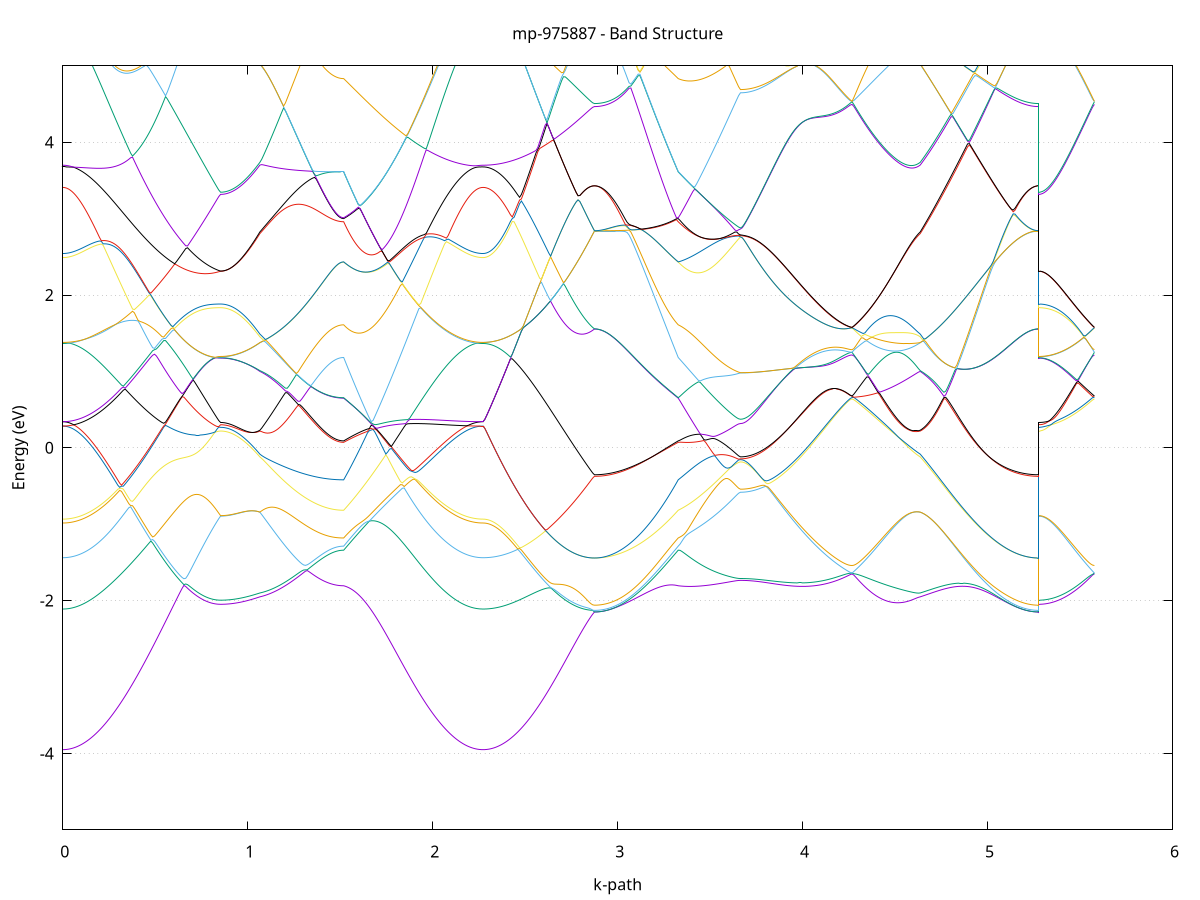 set title 'mp-975887 - Band Structure'
set xlabel 'k-path'
set ylabel 'Energy (eV)'
set grid y
set yrange [-5:5]
set terminal png size 800,600
set output 'mp-975887_bands_gnuplot.png'
plot '-' using 1:2 with lines notitle, '-' using 1:2 with lines notitle, '-' using 1:2 with lines notitle, '-' using 1:2 with lines notitle, '-' using 1:2 with lines notitle, '-' using 1:2 with lines notitle, '-' using 1:2 with lines notitle, '-' using 1:2 with lines notitle, '-' using 1:2 with lines notitle, '-' using 1:2 with lines notitle, '-' using 1:2 with lines notitle, '-' using 1:2 with lines notitle, '-' using 1:2 with lines notitle, '-' using 1:2 with lines notitle, '-' using 1:2 with lines notitle, '-' using 1:2 with lines notitle, '-' using 1:2 with lines notitle, '-' using 1:2 with lines notitle, '-' using 1:2 with lines notitle, '-' using 1:2 with lines notitle, '-' using 1:2 with lines notitle, '-' using 1:2 with lines notitle, '-' using 1:2 with lines notitle, '-' using 1:2 with lines notitle, '-' using 1:2 with lines notitle, '-' using 1:2 with lines notitle, '-' using 1:2 with lines notitle, '-' using 1:2 with lines notitle, '-' using 1:2 with lines notitle, '-' using 1:2 with lines notitle, '-' using 1:2 with lines notitle, '-' using 1:2 with lines notitle, '-' using 1:2 with lines notitle, '-' using 1:2 with lines notitle, '-' using 1:2 with lines notitle, '-' using 1:2 with lines notitle, '-' using 1:2 with lines notitle, '-' using 1:2 with lines notitle, '-' using 1:2 with lines notitle, '-' using 1:2 with lines notitle, '-' using 1:2 with lines notitle, '-' using 1:2 with lines notitle, '-' using 1:2 with lines notitle, '-' using 1:2 with lines notitle, '-' using 1:2 with lines notitle, '-' using 1:2 with lines notitle, '-' using 1:2 with lines notitle, '-' using 1:2 with lines notitle
0.000000 -37.845061
0.009920 -37.845061
0.019841 -37.844961
0.029761 -37.844861
0.039682 -37.844761
0.049602 -37.844561
0.059523 -37.844361
0.069443 -37.844161
0.079364 -37.843861
0.089284 -37.843561
0.099205 -37.843161
0.109125 -37.842761
0.119046 -37.842361
0.128966 -37.841961
0.138886 -37.841461
0.148807 -37.840861
0.158727 -37.840361
0.168648 -37.839761
0.178568 -37.839161
0.188489 -37.838461
0.198409 -37.837761
0.208330 -37.837061
0.218250 -37.836361
0.228171 -37.835561
0.238091 -37.834761
0.248012 -37.833961
0.257932 -37.833061
0.267852 -37.832161
0.277773 -37.831261
0.287693 -37.830361
0.297614 -37.829361
0.307534 -37.828361
0.317455 -37.827361
0.327375 -37.826361
0.337296 -37.825261
0.347216 -37.824261
0.357137 -37.823161
0.367057 -37.822061
0.376977 -37.820861
0.386898 -37.819761
0.396818 -37.818661
0.406739 -37.817461
0.416659 -37.816261
0.426580 -37.815061
0.436500 -37.813861
0.446421 -37.812661
0.456341 -37.811461
0.466262 -37.810161
0.476182 -37.808961
0.486103 -37.807761
0.496023 -37.806461
0.505943 -37.805161
0.515864 -37.803961
0.525784 -37.802661
0.535705 -37.801361
0.545625 -37.800161
0.555546 -37.798861
0.565466 -37.797561
0.575387 -37.796361
0.585307 -37.795061
0.595228 -37.793861
0.605148 -37.792561
0.615069 -37.791261
0.624989 -37.790061
0.634909 -37.788761
0.644830 -37.787561
0.654750 -37.786361
0.664671 -37.785161
0.674591 -37.783961
0.684512 -37.782661
0.694432 -37.781561
0.704353 -37.780361
0.714273 -37.779161
0.724194 -37.778061
0.734114 -37.776861
0.744034 -37.775761
0.753955 -37.774661
0.763875 -37.773561
0.773796 -37.772561
0.783716 -37.771461
0.793637 -37.770461
0.803557 -37.769561
0.813478 -37.768661
0.823398 -37.767861
0.833319 -37.767161
0.843239 -37.766761
0.853160 -37.766561
0.853160 -37.766561
0.862823 -37.766561
0.872486 -37.766561
0.882149 -37.766561
0.891813 -37.766561
0.901476 -37.766561
0.911139 -37.766561
0.920802 -37.766561
0.930465 -37.766561
0.940129 -37.766561
0.949792 -37.766561
0.959455 -37.766561
0.969118 -37.766561
0.978782 -37.766661
0.988445 -37.766661
0.998108 -37.766661
1.007771 -37.766661
1.017435 -37.766661
1.027098 -37.766661
1.036761 -37.766661
1.046424 -37.766661
1.056088 -37.766661
1.065751 -37.766761
1.065751 -37.766761
1.075598 -37.766761
1.085444 -37.766861
1.095291 -37.767061
1.105138 -37.767261
1.114985 -37.767561
1.124831 -37.767961
1.134678 -37.768261
1.144525 -37.768661
1.154371 -37.768961
1.164218 -37.769261
1.174065 -37.769661
1.183912 -37.769961
1.193758 -37.770261
1.203605 -37.770561
1.213452 -37.770861
1.223299 -37.771161
1.233145 -37.771361
1.242992 -37.771661
1.252839 -37.772061
1.262686 -37.772361
1.272532 -37.772661
1.282379 -37.772961
1.292226 -37.773261
1.302073 -37.773561
1.311919 -37.773761
1.321766 -37.774061
1.331613 -37.774261
1.341460 -37.774561
1.351306 -37.774761
1.361153 -37.774961
1.371000 -37.775161
1.380847 -37.775361
1.390693 -37.775561
1.400540 -37.775761
1.410387 -37.775861
1.420234 -37.776061
1.430080 -37.776161
1.439927 -37.776261
1.449774 -37.776361
1.459621 -37.776461
1.469467 -37.776561
1.479314 -37.776561
1.489161 -37.776661
1.499007 -37.776661
1.508854 -37.776661
1.518701 -37.776761
1.518701 -37.776761
1.528617 -37.777561
1.538533 -37.778361
1.548448 -37.779261
1.558364 -37.780161
1.568280 -37.781061
1.578196 -37.782061
1.588111 -37.783061
1.598027 -37.784161
1.607943 -37.785161
1.617859 -37.786261
1.627775 -37.787361
1.637690 -37.788561
1.647606 -37.789661
1.657522 -37.790861
1.667438 -37.792061
1.677354 -37.793261
1.687269 -37.794561
1.697185 -37.795761
1.707101 -37.797061
1.717017 -37.798261
1.726932 -37.799561
1.736848 -37.800761
1.746764 -37.802061
1.756680 -37.803361
1.766596 -37.804661
1.776511 -37.805861
1.786427 -37.807161
1.796343 -37.808461
1.806259 -37.809661
1.816175 -37.810961
1.826090 -37.812161
1.836006 -37.813461
1.845922 -37.814661
1.855838 -37.815861
1.865753 -37.817061
1.875669 -37.818261
1.885585 -37.819461
1.895501 -37.820661
1.905417 -37.821761
1.915332 -37.822861
1.925248 -37.823961
1.935164 -37.825061
1.945080 -37.826161
1.954995 -37.827161
1.964911 -37.828261
1.974827 -37.829261
1.984743 -37.830161
1.994659 -37.831161
2.004574 -37.832061
2.014490 -37.832961
2.024406 -37.833861
2.034322 -37.834661
2.044238 -37.835461
2.054153 -37.836261
2.064069 -37.837061
2.073985 -37.837761
2.083901 -37.838461
2.093816 -37.839161
2.103732 -37.839761
2.113648 -37.840361
2.123564 -37.840861
2.133480 -37.841461
2.143395 -37.841961
2.153311 -37.842361
2.163227 -37.842761
2.173143 -37.843161
2.183058 -37.843561
2.192974 -37.843861
2.202890 -37.844161
2.212806 -37.844361
2.222722 -37.844561
2.232637 -37.844761
2.242553 -37.844861
2.252469 -37.844961
2.262385 -37.845061
2.272301 -37.845061
2.272301 -37.845061
2.282174 -37.845061
2.292048 -37.844961
2.301921 -37.844861
2.311795 -37.844761
2.321668 -37.844561
2.331542 -37.844361
2.341415 -37.844161
2.351289 -37.843861
2.361162 -37.843561
2.371036 -37.843161
2.380910 -37.842761
2.390783 -37.842361
2.400657 -37.841861
2.410530 -37.841361
2.420404 -37.840861
2.430277 -37.840261
2.440151 -37.839761
2.450024 -37.839061
2.459898 -37.838461
2.469771 -37.837761
2.479645 -37.836961
2.489518 -37.836261
2.499392 -37.835461
2.509266 -37.834661
2.519139 -37.833761
2.529013 -37.832961
2.538886 -37.832061
2.548760 -37.831161
2.558633 -37.830161
2.568507 -37.829161
2.578380 -37.828161
2.588254 -37.827161
2.598127 -37.826161
2.608001 -37.825061
2.617875 -37.824061
2.627748 -37.822961
2.637622 -37.821861
2.647495 -37.820761
2.657369 -37.819661
2.667242 -37.818461
2.677116 -37.817361
2.686989 -37.816261
2.696863 -37.815061
2.706736 -37.813961
2.716610 -37.812761
2.726483 -37.811661
2.736357 -37.810561
2.746231 -37.809461
2.756104 -37.808461
2.765978 -37.807361
2.775851 -37.806361
2.785725 -37.805461
2.795598 -37.804561
2.805472 -37.803761
2.815345 -37.802961
2.825219 -37.802261
2.835092 -37.801761
2.844966 -37.801261
2.854840 -37.800961
2.864713 -37.800761
2.874587 -37.800661
2.874587 -37.800661
2.884433 -37.800661
2.894280 -37.800661
2.904127 -37.800561
2.913974 -37.800461
2.923820 -37.800361
2.933667 -37.800161
2.943514 -37.800061
2.953361 -37.799861
2.963207 -37.799561
2.973054 -37.799361
2.982901 -37.799061
2.992748 -37.798761
3.002594 -37.798461
3.012441 -37.798061
3.022288 -37.797661
3.032135 -37.797261
3.041981 -37.796861
3.051828 -37.796461
3.061675 -37.795961
3.071521 -37.795461
3.081368 -37.794961
3.091215 -37.794361
3.101062 -37.793861
3.110908 -37.793261
3.120755 -37.792661
3.130602 -37.791961
3.140449 -37.791361
3.150295 -37.790661
3.160142 -37.789961
3.169989 -37.789261
3.179836 -37.788561
3.189682 -37.787761
3.199529 -37.787061
3.209376 -37.786261
3.219223 -37.785461
3.229069 -37.784561
3.238916 -37.783761
3.248763 -37.782961
3.258610 -37.782061
3.268456 -37.781161
3.278303 -37.780261
3.288150 -37.779361
3.297997 -37.778461
3.307843 -37.777561
3.317690 -37.776561
3.327537 -37.776761
3.327537 -37.776761
3.337436 -37.777361
3.347336 -37.778161
3.357235 -37.778861
3.367134 -37.779661
3.377034 -37.780461
3.386933 -37.781161
3.396832 -37.781861
3.406732 -37.782561
3.416631 -37.783261
3.426530 -37.783861
3.436430 -37.784561
3.446329 -37.785161
3.456228 -37.785761
3.466128 -37.786261
3.476027 -37.786861
3.485926 -37.787361
3.495826 -37.787861
3.505725 -37.788261
3.515624 -37.788761
3.525524 -37.789161
3.535423 -37.789561
3.545322 -37.789861
3.555222 -37.790261
3.565121 -37.790561
3.575021 -37.790761
3.584920 -37.791061
3.594819 -37.791261
3.604719 -37.791461
3.614618 -37.791561
3.624517 -37.791761
3.634417 -37.791861
3.644316 -37.791961
3.654215 -37.791961
3.664115 -37.791961
3.664115 -37.791961
3.674004 -37.791961
3.683894 -37.791961
3.693784 -37.791861
3.703674 -37.791861
3.713563 -37.791761
3.723453 -37.791661
3.733343 -37.791561
3.743233 -37.791361
3.753122 -37.791261
3.763012 -37.791061
3.772902 -37.790861
3.782792 -37.790661
3.792681 -37.790361
3.802571 -37.790161
3.812461 -37.789861
3.822351 -37.789561
3.832240 -37.789261
3.842130 -37.788961
3.852020 -37.788661
3.861910 -37.788261
3.871799 -37.787861
3.881689 -37.787561
3.891579 -37.787161
3.901469 -37.786661
3.911358 -37.786261
3.921248 -37.785861
3.931138 -37.785361
3.941028 -37.784861
3.950917 -37.784361
3.960807 -37.783861
3.970697 -37.783361
3.980587 -37.782861
3.990476 -37.782361
4.000366 -37.781761
4.010256 -37.781161
4.020146 -37.780661
4.030035 -37.780061
4.039925 -37.779461
4.049815 -37.778861
4.059705 -37.778261
4.069595 -37.777661
4.079484 -37.776961
4.089374 -37.776361
4.099264 -37.775761
4.109154 -37.775061
4.119043 -37.774461
4.128933 -37.773761
4.138823 -37.773161
4.148713 -37.772461
4.158602 -37.771861
4.168492 -37.771161
4.178382 -37.770561
4.188272 -37.769961
4.198161 -37.769361
4.208051 -37.768761
4.217941 -37.768161
4.227831 -37.767661
4.237720 -37.767261
4.247610 -37.766861
4.257500 -37.766661
4.267390 -37.766561
4.267390 -37.766561
4.277352 -37.766561
4.287315 -37.766661
4.297278 -37.766761
4.307241 -37.766961
4.317203 -37.767061
4.327166 -37.767261
4.337129 -37.767461
4.347092 -37.767561
4.357054 -37.767761
4.367017 -37.767961
4.376980 -37.768161
4.386943 -37.768261
4.396905 -37.768461
4.406868 -37.768561
4.416831 -37.768661
4.426794 -37.768761
4.436756 -37.768861
4.446719 -37.768961
4.456682 -37.768961
4.466645 -37.768961
4.476607 -37.768961
4.486570 -37.768961
4.496533 -37.768961
4.506496 -37.768961
4.516458 -37.768861
4.526421 -37.768761
4.536384 -37.768661
4.546347 -37.768561
4.556309 -37.768361
4.566272 -37.768261
4.576235 -37.768061
4.586198 -37.767861
4.596160 -37.767561
4.606123 -37.767361
4.616086 -37.767061
4.626049 -37.766861
4.636012 -37.766761
4.636012 -37.766761
4.645866 -37.766761
4.655721 -37.766861
4.665576 -37.767461
4.675431 -37.768061
4.685286 -37.768661
4.695141 -37.769261
4.704996 -37.769861
4.714851 -37.770561
4.724706 -37.771161
4.734560 -37.771861
4.744415 -37.772561
4.754270 -37.773261
4.764125 -37.773961
4.773980 -37.774661
4.783835 -37.775361
4.793690 -37.776061
4.803545 -37.776861
4.813400 -37.777561
4.823255 -37.778261
4.833109 -37.779061
4.842964 -37.779761
4.852819 -37.780561
4.862674 -37.781261
4.872529 -37.781961
4.882384 -37.782761
4.892239 -37.783461
4.902094 -37.784161
4.911949 -37.784961
4.921804 -37.785661
4.931658 -37.786361
4.941513 -37.787061
4.951368 -37.787761
4.961223 -37.788461
4.971078 -37.789061
4.980933 -37.789761
4.990788 -37.790461
5.000643 -37.791061
5.010498 -37.791661
5.020352 -37.792261
5.030207 -37.792861
5.040062 -37.793461
5.049917 -37.793961
5.059772 -37.794561
5.069627 -37.795061
5.079482 -37.795561
5.089337 -37.796061
5.099192 -37.796461
5.109047 -37.796961
5.118901 -37.797361
5.128756 -37.797761
5.138611 -37.798061
5.148466 -37.798461
5.158321 -37.798761
5.168176 -37.799061
5.178031 -37.799361
5.187886 -37.799561
5.197741 -37.799861
5.207596 -37.800061
5.217450 -37.800161
5.227305 -37.800361
5.237160 -37.800461
5.247015 -37.800561
5.256870 -37.800661
5.266725 -37.800661
5.276580 -37.800661
5.276580 -37.766561
5.286294 -37.766561
5.296008 -37.766561
5.305723 -37.766561
5.315437 -37.766561
5.325151 -37.766561
5.334866 -37.766561
5.344580 -37.766561
5.354294 -37.766561
5.364008 -37.766561
5.373723 -37.766561
5.383437 -37.766561
5.393151 -37.766561
5.402866 -37.766561
5.412580 -37.766561
5.422294 -37.766561
5.432008 -37.766561
5.441723 -37.766561
5.451437 -37.766561
5.461151 -37.766561
5.470866 -37.766561
5.480580 -37.766561
5.490294 -37.766561
5.500009 -37.766561
5.509723 -37.766561
5.519437 -37.766561
5.529151 -37.766561
5.538866 -37.766561
5.548580 -37.766561
5.558294 -37.766561
5.568009 -37.766561
5.577723 -37.766561
e
0.000000 -37.725261
0.009920 -37.725261
0.019841 -37.725261
0.029761 -37.725261
0.039682 -37.725361
0.049602 -37.725361
0.059523 -37.725461
0.069443 -37.725461
0.079364 -37.725561
0.089284 -37.725561
0.099205 -37.725661
0.109125 -37.725761
0.119046 -37.725861
0.128966 -37.725961
0.138886 -37.726061
0.148807 -37.726161
0.158727 -37.726361
0.168648 -37.726461
0.178568 -37.726561
0.188489 -37.726761
0.198409 -37.726961
0.208330 -37.727061
0.218250 -37.727261
0.228171 -37.727461
0.238091 -37.727661
0.248012 -37.727961
0.257932 -37.728561
0.267852 -37.729161
0.277773 -37.729761
0.287693 -37.730361
0.297614 -37.731061
0.307534 -37.731661
0.317455 -37.732361
0.327375 -37.732961
0.337296 -37.733661
0.347216 -37.734361
0.357137 -37.735061
0.367057 -37.735761
0.376977 -37.736461
0.386898 -37.737161
0.396818 -37.737961
0.406739 -37.738661
0.416659 -37.739361
0.426580 -37.740061
0.436500 -37.740761
0.446421 -37.741561
0.456341 -37.742261
0.466262 -37.742961
0.476182 -37.743661
0.486103 -37.744361
0.496023 -37.745061
0.505943 -37.745761
0.515864 -37.746461
0.525784 -37.747161
0.535705 -37.747861
0.545625 -37.748461
0.555546 -37.749161
0.565466 -37.749761
0.575387 -37.750361
0.585307 -37.750961
0.595228 -37.751561
0.605148 -37.752161
0.615069 -37.752761
0.624989 -37.753261
0.634909 -37.753761
0.644830 -37.754261
0.654750 -37.754761
0.664671 -37.755261
0.674591 -37.755761
0.684512 -37.756161
0.694432 -37.756561
0.704353 -37.756961
0.714273 -37.757261
0.724194 -37.757661
0.734114 -37.757961
0.744034 -37.758261
0.753955 -37.758561
0.763875 -37.758761
0.773796 -37.758961
0.783716 -37.759161
0.793637 -37.759361
0.803557 -37.759461
0.813478 -37.759561
0.823398 -37.759661
0.833319 -37.759761
0.843239 -37.760061
0.853160 -37.760261
0.853160 -37.760261
0.862823 -37.760261
0.872486 -37.760161
0.882149 -37.760161
0.891813 -37.760061
0.901476 -37.760161
0.911139 -37.760261
0.920802 -37.760461
0.930465 -37.760661
0.940129 -37.760861
0.949792 -37.761061
0.959455 -37.761361
0.969118 -37.761661
0.978782 -37.761961
0.988445 -37.762361
0.998108 -37.762661
1.007771 -37.763061
1.017435 -37.763461
1.027098 -37.763861
1.036761 -37.764361
1.046424 -37.764761
1.056088 -37.765261
1.065751 -37.765761
1.065751 -37.765761
1.075598 -37.766161
1.085444 -37.766561
1.095291 -37.766861
1.105138 -37.767261
1.114985 -37.767461
1.124831 -37.767761
1.134678 -37.768061
1.144525 -37.768361
1.154371 -37.768661
1.164218 -37.768961
1.174065 -37.769361
1.183912 -37.769661
1.193758 -37.770061
1.203605 -37.770361
1.213452 -37.770661
1.223299 -37.771061
1.233145 -37.771361
1.242992 -37.771661
1.252839 -37.771961
1.262686 -37.772161
1.272532 -37.772461
1.282379 -37.772661
1.292226 -37.772961
1.302073 -37.773161
1.311919 -37.773361
1.321766 -37.773561
1.331613 -37.773761
1.341460 -37.773961
1.351306 -37.774161
1.361153 -37.774261
1.371000 -37.774461
1.380847 -37.774661
1.390693 -37.774761
1.400540 -37.774861
1.410387 -37.774961
1.420234 -37.775161
1.430080 -37.775261
1.439927 -37.775261
1.449774 -37.775361
1.459621 -37.775461
1.469467 -37.775461
1.479314 -37.775561
1.489161 -37.775561
1.499007 -37.775661
1.508854 -37.775661
1.518701 -37.775661
1.518701 -37.775661
1.528617 -37.774661
1.538533 -37.773661
1.548448 -37.772661
1.558364 -37.771761
1.568280 -37.770761
1.578196 -37.769661
1.588111 -37.768661
1.598027 -37.767661
1.607943 -37.766661
1.617859 -37.765661
1.627775 -37.764561
1.637690 -37.763561
1.647606 -37.762561
1.657522 -37.761461
1.667438 -37.760461
1.677354 -37.759361
1.687269 -37.758361
1.697185 -37.757361
1.707101 -37.756261
1.717017 -37.755261
1.726932 -37.754261
1.736848 -37.753161
1.746764 -37.752161
1.756680 -37.751161
1.766596 -37.750161
1.776511 -37.749161
1.786427 -37.748161
1.796343 -37.747161
1.806259 -37.746261
1.816175 -37.745261
1.826090 -37.744261
1.836006 -37.743361
1.845922 -37.742461
1.855838 -37.741461
1.865753 -37.740561
1.875669 -37.739661
1.885585 -37.738861
1.895501 -37.737961
1.905417 -37.737061
1.915332 -37.736261
1.925248 -37.735461
1.935164 -37.734661
1.945080 -37.733861
1.954995 -37.733061
1.964911 -37.732361
1.974827 -37.731661
1.984743 -37.730861
1.994659 -37.730161
2.004574 -37.729561
2.014490 -37.728861
2.024406 -37.728261
2.034322 -37.727661
2.044238 -37.727361
2.054153 -37.727161
2.064069 -37.726961
2.073985 -37.726861
2.083901 -37.726661
2.093816 -37.726561
2.103732 -37.726361
2.113648 -37.726261
2.123564 -37.726161
2.133480 -37.726061
2.143395 -37.725961
2.153311 -37.725861
2.163227 -37.725761
2.173143 -37.725661
2.183058 -37.725561
2.192974 -37.725561
2.202890 -37.725461
2.212806 -37.725361
2.222722 -37.725361
2.232637 -37.725361
2.242553 -37.725261
2.252469 -37.725261
2.262385 -37.725261
2.272301 -37.725261
2.272301 -37.725261
2.282174 -37.725261
2.292048 -37.725361
2.301921 -37.725461
2.311795 -37.725561
2.321668 -37.725761
2.331542 -37.725961
2.341415 -37.726161
2.351289 -37.726461
2.361162 -37.726761
2.371036 -37.727061
2.380910 -37.727461
2.390783 -37.727861
2.400657 -37.728261
2.410530 -37.728761
2.420404 -37.729261
2.430277 -37.729761
2.440151 -37.730361
2.450024 -37.730961
2.459898 -37.731561
2.469771 -37.732261
2.479645 -37.732961
2.489518 -37.733661
2.499392 -37.734461
2.509266 -37.735261
2.519139 -37.736061
2.529013 -37.736861
2.538886 -37.737761
2.548760 -37.738661
2.558633 -37.739561
2.568507 -37.740461
2.578380 -37.741461
2.588254 -37.742461
2.598127 -37.743461
2.608001 -37.744461
2.617875 -37.745461
2.627748 -37.746561
2.637622 -37.747561
2.647495 -37.748661
2.657369 -37.749761
2.667242 -37.750861
2.677116 -37.751961
2.686989 -37.753061
2.696863 -37.754161
2.706736 -37.755361
2.716610 -37.756461
2.726483 -37.757561
2.736357 -37.758561
2.746231 -37.759661
2.756104 -37.760761
2.765978 -37.761761
2.775851 -37.762761
2.785725 -37.763661
2.795598 -37.764561
2.805472 -37.765361
2.815345 -37.766061
2.825219 -37.766761
2.835092 -37.767261
2.844966 -37.767761
2.854840 -37.768061
2.864713 -37.768261
2.874587 -37.768361
2.874587 -37.768361
2.884433 -37.768361
2.894280 -37.768361
2.904127 -37.768361
2.913974 -37.768361
2.923820 -37.768361
2.933667 -37.768361
2.943514 -37.768361
2.953361 -37.768261
2.963207 -37.768261
2.973054 -37.768261
2.982901 -37.768261
2.992748 -37.768261
3.002594 -37.768261
3.012441 -37.768261
3.022288 -37.768261
3.032135 -37.768261
3.041981 -37.768261
3.051828 -37.768261
3.061675 -37.768261
3.071521 -37.768361
3.081368 -37.768361
3.091215 -37.768361
3.101062 -37.768461
3.110908 -37.768561
3.120755 -37.768661
3.130602 -37.768761
3.140449 -37.768861
3.150295 -37.768961
3.160142 -37.769161
3.169989 -37.769361
3.179836 -37.769561
3.189682 -37.769761
3.199529 -37.770061
3.209376 -37.770361
3.219223 -37.770661
3.229069 -37.770961
3.238916 -37.771361
3.248763 -37.771861
3.258610 -37.772261
3.268456 -37.772761
3.278303 -37.773361
3.288150 -37.773961
3.297997 -37.774561
3.307843 -37.775261
3.317690 -37.775961
3.327537 -37.775661
3.327537 -37.775661
3.337436 -37.774961
3.347336 -37.774061
3.357235 -37.773261
3.367134 -37.772461
3.377034 -37.771661
3.386933 -37.770861
3.396832 -37.770161
3.406732 -37.769461
3.416631 -37.768761
3.426530 -37.768061
3.436430 -37.767461
3.446329 -37.766861
3.456228 -37.766361
3.466128 -37.765761
3.476027 -37.765261
3.485926 -37.764861
3.495826 -37.764361
3.505725 -37.763961
3.515624 -37.763561
3.525524 -37.763261
3.535423 -37.762961
3.545322 -37.762661
3.555222 -37.762361
3.565121 -37.762061
3.575021 -37.761861
3.584920 -37.761661
3.594819 -37.761461
3.604719 -37.761361
3.614618 -37.761261
3.624517 -37.761161
3.634417 -37.761061
3.644316 -37.760961
3.654215 -37.760961
3.664115 -37.760961
3.664115 -37.760961
3.674004 -37.760961
3.683894 -37.760961
3.693784 -37.760961
3.703674 -37.760961
3.713563 -37.760961
3.723453 -37.760961
3.733343 -37.760961
3.743233 -37.760961
3.753122 -37.760861
3.763012 -37.760861
3.772902 -37.760861
3.782792 -37.760861
3.792681 -37.760861
3.802571 -37.760861
3.812461 -37.760861
3.822351 -37.760761
3.832240 -37.760761
3.842130 -37.760761
3.852020 -37.760761
3.861910 -37.760761
3.871799 -37.760761
3.881689 -37.760661
3.891579 -37.760661
3.901469 -37.760661
3.911358 -37.760661
3.921248 -37.760561
3.931138 -37.760561
3.941028 -37.760561
3.950917 -37.760561
3.960807 -37.760461
3.970697 -37.760461
3.980587 -37.760461
3.990476 -37.760461
4.000366 -37.760461
4.010256 -37.760361
4.020146 -37.760361
4.030035 -37.760361
4.039925 -37.760361
4.049815 -37.760261
4.059705 -37.760261
4.069595 -37.760261
4.079484 -37.760261
4.089374 -37.760261
4.099264 -37.760161
4.109154 -37.760161
4.119043 -37.760161
4.128933 -37.760161
4.138823 -37.760161
4.148713 -37.760161
4.158602 -37.760061
4.168492 -37.760061
4.178382 -37.760061
4.188272 -37.760061
4.198161 -37.760061
4.208051 -37.760061
4.217941 -37.760061
4.227831 -37.760061
4.237720 -37.760061
4.247610 -37.760061
4.257500 -37.760061
4.267390 -37.760061
4.267390 -37.760061
4.277352 -37.760061
4.287315 -37.760061
4.297278 -37.760061
4.307241 -37.759961
4.317203 -37.759961
4.327166 -37.759961
4.337129 -37.759861
4.347092 -37.759861
4.357054 -37.759761
4.367017 -37.759661
4.376980 -37.759561
4.386943 -37.759561
4.396905 -37.759461
4.406868 -37.759261
4.416831 -37.759161
4.426794 -37.759061
4.436756 -37.758961
4.446719 -37.759061
4.456682 -37.759161
4.466645 -37.759261
4.476607 -37.759461
4.486570 -37.759661
4.496533 -37.759861
4.506496 -37.760161
4.516458 -37.760461
4.526421 -37.760761
4.536384 -37.761061
4.546347 -37.761461
4.556309 -37.761861
4.566272 -37.762261
4.576235 -37.762761
4.586198 -37.763261
4.596160 -37.763761
4.606123 -37.764261
4.616086 -37.764761
4.626049 -37.765361
4.636012 -37.765761
4.636012 -37.765761
4.645866 -37.766361
4.655721 -37.766761
4.665576 -37.766761
4.675431 -37.766761
4.685286 -37.766761
4.695141 -37.766861
4.704996 -37.766861
4.714851 -37.766861
4.724706 -37.766861
4.734560 -37.766861
4.744415 -37.766961
4.754270 -37.766961
4.764125 -37.766961
4.773980 -37.766961
4.783835 -37.767061
4.793690 -37.767061
4.803545 -37.767061
4.813400 -37.767061
4.823255 -37.767161
4.833109 -37.767161
4.842964 -37.767161
4.852819 -37.767261
4.862674 -37.767261
4.872529 -37.767261
4.882384 -37.767361
4.892239 -37.767361
4.902094 -37.767361
4.911949 -37.767461
4.921804 -37.767461
4.931658 -37.767561
4.941513 -37.767561
4.951368 -37.767561
4.961223 -37.767661
4.971078 -37.767661
4.980933 -37.767661
4.990788 -37.767761
5.000643 -37.767761
5.010498 -37.767761
5.020352 -37.767861
5.030207 -37.767861
5.040062 -37.767861
5.049917 -37.767961
5.059772 -37.767961
5.069627 -37.767961
5.079482 -37.768061
5.089337 -37.768061
5.099192 -37.768061
5.109047 -37.768161
5.118901 -37.768161
5.128756 -37.768161
5.138611 -37.768161
5.148466 -37.768161
5.158321 -37.768261
5.168176 -37.768261
5.178031 -37.768261
5.187886 -37.768261
5.197741 -37.768261
5.207596 -37.768361
5.217450 -37.768361
5.227305 -37.768361
5.237160 -37.768361
5.247015 -37.768361
5.256870 -37.768361
5.266725 -37.768361
5.276580 -37.768361
5.276580 -37.760261
5.286294 -37.760261
5.296008 -37.760261
5.305723 -37.760261
5.315437 -37.760261
5.325151 -37.760261
5.334866 -37.760261
5.344580 -37.760261
5.354294 -37.760261
5.364008 -37.760261
5.373723 -37.760261
5.383437 -37.760261
5.393151 -37.760261
5.402866 -37.760261
5.412580 -37.760161
5.422294 -37.760161
5.432008 -37.760161
5.441723 -37.760161
5.451437 -37.760161
5.461151 -37.760161
5.470866 -37.760161
5.480580 -37.760161
5.490294 -37.760161
5.500009 -37.760161
5.509723 -37.760161
5.519437 -37.760061
5.529151 -37.760061
5.538866 -37.760061
5.548580 -37.760061
5.558294 -37.760061
5.568009 -37.760061
5.577723 -37.760061
e
0.000000 -37.720261
0.009920 -37.720261
0.019841 -37.720261
0.029761 -37.720361
0.039682 -37.720461
0.049602 -37.720561
0.059523 -37.720661
0.069443 -37.720861
0.079364 -37.721061
0.089284 -37.721261
0.099205 -37.721561
0.109125 -37.721861
0.119046 -37.722161
0.128966 -37.722461
0.138886 -37.722761
0.148807 -37.723161
0.158727 -37.723561
0.168648 -37.723961
0.178568 -37.724361
0.188489 -37.724861
0.198409 -37.725261
0.208330 -37.725761
0.218250 -37.726361
0.228171 -37.726861
0.238091 -37.727361
0.248012 -37.727861
0.257932 -37.728061
0.267852 -37.728361
0.277773 -37.728561
0.287693 -37.728761
0.297614 -37.729061
0.307534 -37.729361
0.317455 -37.729661
0.327375 -37.729861
0.337296 -37.730161
0.347216 -37.730461
0.357137 -37.730861
0.367057 -37.731161
0.376977 -37.731461
0.386898 -37.731861
0.396818 -37.732261
0.406739 -37.732561
0.416659 -37.732961
0.426580 -37.733361
0.436500 -37.733761
0.446421 -37.734261
0.456341 -37.734661
0.466262 -37.735061
0.476182 -37.735561
0.486103 -37.736061
0.496023 -37.736461
0.505943 -37.736961
0.515864 -37.737461
0.525784 -37.738061
0.535705 -37.738561
0.545625 -37.739061
0.555546 -37.739661
0.565466 -37.740261
0.575387 -37.740861
0.585307 -37.741461
0.595228 -37.742061
0.605148 -37.742661
0.615069 -37.743261
0.624989 -37.743961
0.634909 -37.744661
0.644830 -37.745261
0.654750 -37.745961
0.664671 -37.746661
0.674591 -37.747361
0.684512 -37.748161
0.694432 -37.748861
0.704353 -37.749661
0.714273 -37.750461
0.724194 -37.751161
0.734114 -37.751961
0.744034 -37.752761
0.753955 -37.753561
0.763875 -37.754361
0.773796 -37.755261
0.783716 -37.756061
0.793637 -37.756861
0.803557 -37.757661
0.813478 -37.758461
0.823398 -37.759061
0.833319 -37.759661
0.843239 -37.759761
0.853160 -37.759861
0.853160 -37.759861
0.862823 -37.759861
0.872486 -37.759861
0.882149 -37.759961
0.891813 -37.760061
0.901476 -37.759961
0.911139 -37.759861
0.920802 -37.759661
0.930465 -37.759461
0.940129 -37.759261
0.949792 -37.759061
0.959455 -37.758761
0.969118 -37.758461
0.978782 -37.758161
0.988445 -37.757861
0.998108 -37.757561
1.007771 -37.757161
1.017435 -37.756761
1.027098 -37.756361
1.036761 -37.755961
1.046424 -37.755461
1.056088 -37.754961
1.065751 -37.754561
1.065751 -37.754561
1.075598 -37.754161
1.085444 -37.753661
1.095291 -37.753161
1.105138 -37.752661
1.114985 -37.752061
1.124831 -37.751461
1.134678 -37.750861
1.144525 -37.750261
1.154371 -37.749661
1.164218 -37.749061
1.174065 -37.748361
1.183912 -37.747761
1.193758 -37.747161
1.203605 -37.746561
1.213452 -37.745961
1.223299 -37.745361
1.233145 -37.744761
1.242992 -37.744261
1.252839 -37.743661
1.262686 -37.743161
1.272532 -37.742661
1.282379 -37.742161
1.292226 -37.741661
1.302073 -37.741161
1.311919 -37.740761
1.321766 -37.740261
1.331613 -37.739861
1.341460 -37.739461
1.351306 -37.739061
1.361153 -37.738761
1.371000 -37.738361
1.380847 -37.738061
1.390693 -37.737761
1.400540 -37.737561
1.410387 -37.737261
1.420234 -37.737061
1.430080 -37.736861
1.439927 -37.736661
1.449774 -37.736461
1.459621 -37.736361
1.469467 -37.736161
1.479314 -37.736061
1.489161 -37.736061
1.499007 -37.735961
1.508854 -37.735961
1.518701 -37.735961
1.518701 -37.735961
1.528617 -37.736061
1.538533 -37.736161
1.548448 -37.736261
1.558364 -37.736361
1.568280 -37.736361
1.578196 -37.736461
1.588111 -37.736461
1.598027 -37.736361
1.607943 -37.736361
1.617859 -37.736261
1.627775 -37.736161
1.637690 -37.736061
1.647606 -37.735961
1.657522 -37.735861
1.667438 -37.735661
1.677354 -37.735561
1.687269 -37.735361
1.697185 -37.735161
1.707101 -37.734961
1.717017 -37.734761
1.726932 -37.734561
1.736848 -37.734361
1.746764 -37.734161
1.756680 -37.733861
1.766596 -37.733661
1.776511 -37.733461
1.786427 -37.733161
1.796343 -37.732961
1.806259 -37.732661
1.816175 -37.732461
1.826090 -37.732161
1.836006 -37.731961
1.845922 -37.731761
1.855838 -37.731461
1.865753 -37.731261
1.875669 -37.730961
1.885585 -37.730761
1.895501 -37.730461
1.905417 -37.730261
1.915332 -37.730061
1.925248 -37.729761
1.935164 -37.729561
1.945080 -37.729361
1.954995 -37.729061
1.964911 -37.728861
1.974827 -37.728661
1.984743 -37.728461
1.994659 -37.728261
2.004574 -37.728061
2.014490 -37.727861
2.024406 -37.727661
2.034322 -37.727461
2.044238 -37.727061
2.054153 -37.726461
2.064069 -37.725961
2.073985 -37.725461
2.083901 -37.724961
2.093816 -37.724461
2.103732 -37.723961
2.113648 -37.723561
2.123564 -37.723161
2.133480 -37.722761
2.143395 -37.722461
2.153311 -37.722161
2.163227 -37.721861
2.173143 -37.721561
2.183058 -37.721261
2.192974 -37.721061
2.202890 -37.720861
2.212806 -37.720661
2.222722 -37.720561
2.232637 -37.720461
2.242553 -37.720361
2.252469 -37.720261
2.262385 -37.720261
2.272301 -37.720261
2.272301 -37.720261
2.282174 -37.720261
2.292048 -37.720261
2.301921 -37.720261
2.311795 -37.720261
2.321668 -37.720261
2.331542 -37.720261
2.341415 -37.720261
2.351289 -37.720261
2.361162 -37.720261
2.371036 -37.720261
2.380910 -37.720261
2.390783 -37.720261
2.400657 -37.720261
2.410530 -37.720261
2.420404 -37.720261
2.430277 -37.720261
2.440151 -37.720261
2.450024 -37.720261
2.459898 -37.720261
2.469771 -37.720261
2.479645 -37.720361
2.489518 -37.720361
2.499392 -37.720361
2.509266 -37.720361
2.519139 -37.720361
2.529013 -37.720361
2.538886 -37.720361
2.548760 -37.720361
2.558633 -37.720361
2.568507 -37.720361
2.578380 -37.720361
2.588254 -37.720361
2.598127 -37.720461
2.608001 -37.720461
2.617875 -37.720461
2.627748 -37.720461
2.637622 -37.720461
2.647495 -37.720461
2.657369 -37.720461
2.667242 -37.720461
2.677116 -37.720461
2.686989 -37.720461
2.696863 -37.720461
2.706736 -37.720461
2.716610 -37.720461
2.726483 -37.720461
2.736357 -37.720561
2.746231 -37.720561
2.756104 -37.720561
2.765978 -37.720561
2.775851 -37.720561
2.785725 -37.720561
2.795598 -37.720561
2.805472 -37.720561
2.815345 -37.720561
2.825219 -37.720561
2.835092 -37.720561
2.844966 -37.720561
2.854840 -37.720561
2.864713 -37.720561
2.874587 -37.720561
2.874587 -37.720561
2.884433 -37.720561
2.894280 -37.720561
2.904127 -37.720661
2.913974 -37.720761
2.923820 -37.720861
2.933667 -37.721061
2.943514 -37.721161
2.953361 -37.721361
2.963207 -37.721561
2.973054 -37.721861
2.982901 -37.722061
2.992748 -37.722361
3.002594 -37.722661
3.012441 -37.723061
3.022288 -37.723361
3.032135 -37.723761
3.041981 -37.724161
3.051828 -37.724561
3.061675 -37.724961
3.071521 -37.725361
3.081368 -37.725861
3.091215 -37.726361
3.101062 -37.726761
3.110908 -37.727261
3.120755 -37.727761
3.130602 -37.728261
3.140449 -37.728761
3.150295 -37.729261
3.160142 -37.729761
3.169989 -37.730261
3.179836 -37.730661
3.189682 -37.731161
3.199529 -37.731661
3.209376 -37.732061
3.219223 -37.732561
3.229069 -37.732961
3.238916 -37.733361
3.248763 -37.733761
3.258610 -37.734161
3.268456 -37.734461
3.278303 -37.734761
3.288150 -37.735061
3.297997 -37.735261
3.307843 -37.735561
3.317690 -37.735761
3.327537 -37.735961
3.327537 -37.735961
3.337436 -37.735961
3.347336 -37.736061
3.357235 -37.736061
3.367134 -37.736161
3.377034 -37.736161
3.386933 -37.736161
3.396832 -37.736261
3.406732 -37.736261
3.416631 -37.736261
3.426530 -37.736261
3.436430 -37.736161
3.446329 -37.736161
3.456228 -37.736161
3.466128 -37.736161
3.476027 -37.736061
3.485926 -37.736061
3.495826 -37.735961
3.505725 -37.735961
3.515624 -37.735861
3.525524 -37.735861
3.535423 -37.735761
3.545322 -37.735661
3.555222 -37.735661
3.565121 -37.735561
3.575021 -37.735561
3.584920 -37.735461
3.594819 -37.735461
3.604719 -37.735361
3.614618 -37.735361
3.624517 -37.735361
3.634417 -37.735261
3.644316 -37.735261
3.654215 -37.735261
3.664115 -37.735261
3.664115 -37.735261
3.674004 -37.735261
3.683894 -37.735261
3.693784 -37.735361
3.703674 -37.735461
3.713563 -37.735461
3.723453 -37.735561
3.733343 -37.735761
3.743233 -37.735861
3.753122 -37.735961
3.763012 -37.736161
3.772902 -37.736361
3.782792 -37.736561
3.792681 -37.736761
3.802571 -37.737061
3.812461 -37.737261
3.822351 -37.737561
3.832240 -37.737861
3.842130 -37.738161
3.852020 -37.738461
3.861910 -37.738861
3.871799 -37.739161
3.881689 -37.739561
3.891579 -37.739961
3.901469 -37.740361
3.911358 -37.740761
3.921248 -37.741161
3.931138 -37.741661
3.941028 -37.742061
3.950917 -37.742561
3.960807 -37.743061
3.970697 -37.743561
3.980587 -37.744061
3.990476 -37.744561
4.000366 -37.745061
4.010256 -37.745661
4.020146 -37.746161
4.030035 -37.746761
4.039925 -37.747361
4.049815 -37.747961
4.059705 -37.748561
4.069595 -37.749161
4.079484 -37.749761
4.089374 -37.750361
4.099264 -37.750961
4.109154 -37.751661
4.119043 -37.752261
4.128933 -37.752861
4.138823 -37.753561
4.148713 -37.754161
4.158602 -37.754761
4.168492 -37.755461
4.178382 -37.756061
4.188272 -37.756661
4.198161 -37.757261
4.208051 -37.757861
4.217941 -37.758461
4.227831 -37.758961
4.237720 -37.759361
4.247610 -37.759761
4.257500 -37.759961
4.267390 -37.760061
4.267390 -37.760061
4.277352 -37.759961
4.287315 -37.759961
4.297278 -37.759861
4.307241 -37.759761
4.317203 -37.759561
4.327166 -37.759461
4.337129 -37.759361
4.347092 -37.759261
4.357054 -37.759161
4.367017 -37.759061
4.376980 -37.758961
4.386943 -37.758861
4.396905 -37.758861
4.406868 -37.758861
4.416831 -37.758861
4.426794 -37.758861
4.436756 -37.758961
4.446719 -37.758761
4.456682 -37.758661
4.466645 -37.758461
4.476607 -37.758261
4.486570 -37.758161
4.496533 -37.757961
4.506496 -37.757761
4.516458 -37.757561
4.526421 -37.757361
4.536384 -37.757061
4.546347 -37.756861
4.556309 -37.756661
4.566272 -37.756361
4.576235 -37.756161
4.586198 -37.755861
4.596160 -37.755661
4.606123 -37.755361
4.616086 -37.755061
4.626049 -37.754761
4.636012 -37.754561
4.636012 -37.754561
4.645866 -37.753961
4.655721 -37.753461
4.665576 -37.752961
4.675431 -37.752361
4.685286 -37.751761
4.695141 -37.751161
4.704996 -37.750561
4.714851 -37.749961
4.724706 -37.749261
4.734560 -37.748661
4.744415 -37.747961
4.754270 -37.747361
4.764125 -37.746661
4.773980 -37.745961
4.783835 -37.745261
4.793690 -37.744561
4.803545 -37.743861
4.813400 -37.743161
4.823255 -37.742461
4.833109 -37.741661
4.842964 -37.740961
4.852819 -37.740261
4.862674 -37.739561
4.872529 -37.738861
4.882384 -37.738061
4.892239 -37.737361
4.902094 -37.736661
4.911949 -37.735961
4.921804 -37.735261
4.931658 -37.734561
4.941513 -37.733861
4.951368 -37.733261
4.961223 -37.732561
4.971078 -37.731861
4.980933 -37.731261
4.990788 -37.730661
5.000643 -37.729961
5.010498 -37.729361
5.020352 -37.728761
5.030207 -37.728261
5.040062 -37.727661
5.049917 -37.727161
5.059772 -37.726561
5.069627 -37.726061
5.079482 -37.725561
5.089337 -37.725161
5.099192 -37.724661
5.109047 -37.724261
5.118901 -37.723861
5.128756 -37.723461
5.138611 -37.723061
5.148466 -37.722761
5.158321 -37.722461
5.168176 -37.722161
5.178031 -37.721861
5.187886 -37.721561
5.197741 -37.721361
5.207596 -37.721161
5.217450 -37.721061
5.227305 -37.720861
5.237160 -37.720761
5.247015 -37.720661
5.256870 -37.720561
5.266725 -37.720561
5.276580 -37.720561
5.276580 -37.759861
5.286294 -37.759861
5.296008 -37.759861
5.305723 -37.759861
5.315437 -37.759861
5.325151 -37.759861
5.334866 -37.759861
5.344580 -37.759861
5.354294 -37.759861
5.364008 -37.759861
5.373723 -37.759861
5.383437 -37.759861
5.393151 -37.759861
5.402866 -37.759861
5.412580 -37.759861
5.422294 -37.759861
5.432008 -37.759861
5.441723 -37.759861
5.451437 -37.759861
5.461151 -37.759961
5.470866 -37.759961
5.480580 -37.759961
5.490294 -37.759961
5.500009 -37.759961
5.509723 -37.759961
5.519437 -37.759961
5.529151 -37.759961
5.538866 -37.759961
5.548580 -37.759961
5.558294 -37.760061
5.568009 -37.760061
5.577723 -37.760061
e
0.000000 -36.145661
0.009920 -36.145661
0.019841 -36.145661
0.029761 -36.145661
0.039682 -36.145661
0.049602 -36.145661
0.059523 -36.145761
0.069443 -36.145761
0.079364 -36.145761
0.089284 -36.145761
0.099205 -36.145861
0.109125 -36.145861
0.119046 -36.145861
0.128966 -36.145961
0.138886 -36.145961
0.148807 -36.145961
0.158727 -36.146061
0.168648 -36.146061
0.178568 -36.146161
0.188489 -36.146161
0.198409 -36.146261
0.208330 -36.146261
0.218250 -36.146361
0.228171 -36.146361
0.238091 -36.146461
0.248012 -36.146461
0.257932 -36.146561
0.267852 -36.146661
0.277773 -36.146661
0.287693 -36.146761
0.297614 -36.146861
0.307534 -36.146861
0.317455 -36.146961
0.327375 -36.146961
0.337296 -36.147061
0.347216 -36.147161
0.357137 -36.147161
0.367057 -36.147261
0.376977 -36.147361
0.386898 -36.147361
0.396818 -36.147461
0.406739 -36.147461
0.416659 -36.147561
0.426580 -36.147661
0.436500 -36.147661
0.446421 -36.147761
0.456341 -36.147761
0.466262 -36.147861
0.476182 -36.147861
0.486103 -36.147961
0.496023 -36.147961
0.505943 -36.148061
0.515864 -36.148061
0.525784 -36.148161
0.535705 -36.148161
0.545625 -36.148261
0.555546 -36.148261
0.565466 -36.148361
0.575387 -36.148361
0.585307 -36.148361
0.595228 -36.148461
0.605148 -36.148461
0.615069 -36.148561
0.624989 -36.148561
0.634909 -36.148561
0.644830 -36.148561
0.654750 -36.148661
0.664671 -36.148661
0.674591 -36.148661
0.684512 -36.148661
0.694432 -36.148761
0.704353 -36.148761
0.714273 -36.148761
0.724194 -36.148761
0.734114 -36.148761
0.744034 -36.148861
0.753955 -36.148861
0.763875 -36.148861
0.773796 -36.148861
0.783716 -36.148861
0.793637 -36.148861
0.803557 -36.148861
0.813478 -36.148861
0.823398 -36.148861
0.833319 -36.148861
0.843239 -36.148861
0.853160 -36.148861
0.853160 -36.148861
0.862823 -36.148861
0.872486 -36.148861
0.882149 -36.148861
0.891813 -36.148861
0.901476 -36.148861
0.911139 -36.148861
0.920802 -36.148861
0.930465 -36.148961
0.940129 -36.148961
0.949792 -36.148961
0.959455 -36.148961
0.969118 -36.148961
0.978782 -36.148961
0.988445 -36.148961
0.998108 -36.148961
1.007771 -36.148961
1.017435 -36.148961
1.027098 -36.148961
1.036761 -36.148961
1.046424 -36.149061
1.056088 -36.149061
1.065751 -36.149061
1.065751 -36.149061
1.075598 -36.149061
1.085444 -36.149061
1.095291 -36.149061
1.105138 -36.149061
1.114985 -36.149061
1.124831 -36.149061
1.134678 -36.149061
1.144525 -36.149061
1.154371 -36.149061
1.164218 -36.149061
1.174065 -36.149061
1.183912 -36.149061
1.193758 -36.149061
1.203605 -36.149061
1.213452 -36.149061
1.223299 -36.149061
1.233145 -36.149061
1.242992 -36.149061
1.252839 -36.149061
1.262686 -36.149061
1.272532 -36.149061
1.282379 -36.149061
1.292226 -36.149061
1.302073 -36.149061
1.311919 -36.149061
1.321766 -36.149061
1.331613 -36.149061
1.341460 -36.149061
1.351306 -36.149061
1.361153 -36.149061
1.371000 -36.149061
1.380847 -36.149061
1.390693 -36.149061
1.400540 -36.149061
1.410387 -36.149061
1.420234 -36.149061
1.430080 -36.149061
1.439927 -36.149061
1.449774 -36.149061
1.459621 -36.149061
1.469467 -36.149061
1.479314 -36.149061
1.489161 -36.149061
1.499007 -36.149061
1.508854 -36.149061
1.518701 -36.149061
1.518701 -36.149061
1.528617 -36.149061
1.538533 -36.149061
1.548448 -36.149061
1.558364 -36.149061
1.568280 -36.148961
1.578196 -36.148961
1.588111 -36.148961
1.598027 -36.148961
1.607943 -36.148961
1.617859 -36.148861
1.627775 -36.148861
1.637690 -36.148861
1.647606 -36.148861
1.657522 -36.148761
1.667438 -36.148761
1.677354 -36.148661
1.687269 -36.148661
1.697185 -36.148661
1.707101 -36.148561
1.717017 -36.148561
1.726932 -36.148461
1.736848 -36.148461
1.746764 -36.148361
1.756680 -36.148361
1.766596 -36.148261
1.776511 -36.148161
1.786427 -36.148161
1.796343 -36.148061
1.806259 -36.148061
1.816175 -36.147961
1.826090 -36.147861
1.836006 -36.147861
1.845922 -36.147761
1.855838 -36.147661
1.865753 -36.147661
1.875669 -36.147561
1.885585 -36.147461
1.895501 -36.147461
1.905417 -36.147361
1.915332 -36.147261
1.925248 -36.147161
1.935164 -36.147161
1.945080 -36.147061
1.954995 -36.146961
1.964911 -36.146961
1.974827 -36.146861
1.984743 -36.146761
1.994659 -36.146761
2.004574 -36.146661
2.014490 -36.146561
2.024406 -36.146561
2.034322 -36.146461
2.044238 -36.146461
2.054153 -36.146361
2.064069 -36.146261
2.073985 -36.146261
2.083901 -36.146161
2.093816 -36.146161
2.103732 -36.146061
2.113648 -36.146061
2.123564 -36.145961
2.133480 -36.145961
2.143395 -36.145961
2.153311 -36.145861
2.163227 -36.145861
2.173143 -36.145861
2.183058 -36.145761
2.192974 -36.145761
2.202890 -36.145761
2.212806 -36.145761
2.222722 -36.145661
2.232637 -36.145661
2.242553 -36.145661
2.252469 -36.145661
2.262385 -36.145661
2.272301 -36.145661
2.272301 -36.145661
2.282174 -36.145661
2.292048 -36.145661
2.301921 -36.145661
2.311795 -36.145661
2.321668 -36.145761
2.331542 -36.145761
2.341415 -36.145761
2.351289 -36.145761
2.361162 -36.145861
2.371036 -36.145861
2.380910 -36.145861
2.390783 -36.145961
2.400657 -36.145961
2.410530 -36.146061
2.420404 -36.146061
2.430277 -36.146161
2.440151 -36.146161
2.450024 -36.146261
2.459898 -36.146261
2.469771 -36.146361
2.479645 -36.146461
2.489518 -36.146461
2.499392 -36.146561
2.509266 -36.146661
2.519139 -36.146661
2.529013 -36.146761
2.538886 -36.146861
2.548760 -36.146861
2.558633 -36.146961
2.568507 -36.147061
2.578380 -36.147061
2.588254 -36.147161
2.598127 -36.147261
2.608001 -36.147361
2.617875 -36.147361
2.627748 -36.147461
2.637622 -36.147561
2.647495 -36.147561
2.657369 -36.147661
2.667242 -36.147761
2.677116 -36.147761
2.686989 -36.147861
2.696863 -36.147961
2.706736 -36.147961
2.716610 -36.148061
2.726483 -36.148061
2.736357 -36.148161
2.746231 -36.148161
2.756104 -36.148261
2.765978 -36.148261
2.775851 -36.148261
2.785725 -36.148361
2.795598 -36.148361
2.805472 -36.148361
2.815345 -36.148361
2.825219 -36.148461
2.835092 -36.148461
2.844966 -36.148461
2.854840 -36.148461
2.864713 -36.148461
2.874587 -36.148461
2.874587 -36.148461
2.884433 -36.148461
2.894280 -36.148461
2.904127 -36.148461
2.913974 -36.148461
2.923820 -36.148461
2.933667 -36.148461
2.943514 -36.148461
2.953361 -36.148561
2.963207 -36.148561
2.973054 -36.148561
2.982901 -36.148561
2.992748 -36.148561
3.002594 -36.148561
3.012441 -36.148561
3.022288 -36.148661
3.032135 -36.148661
3.041981 -36.148661
3.051828 -36.148661
3.061675 -36.148661
3.071521 -36.148661
3.081368 -36.148761
3.091215 -36.148761
3.101062 -36.148761
3.110908 -36.148761
3.120755 -36.148861
3.130602 -36.148861
3.140449 -36.148861
3.150295 -36.148861
3.160142 -36.148861
3.169989 -36.148861
3.179836 -36.148961
3.189682 -36.148961
3.199529 -36.148961
3.209376 -36.148961
3.219223 -36.148961
3.229069 -36.148961
3.238916 -36.149061
3.248763 -36.149061
3.258610 -36.149061
3.268456 -36.149061
3.278303 -36.149061
3.288150 -36.149061
3.297997 -36.149061
3.307843 -36.149061
3.317690 -36.149061
3.327537 -36.149061
3.327537 -36.149061
3.337436 -36.149061
3.347336 -36.149061
3.357235 -36.149061
3.367134 -36.149061
3.377034 -36.149061
3.386933 -36.149061
3.396832 -36.148961
3.406732 -36.148961
3.416631 -36.148961
3.426530 -36.148961
3.436430 -36.148961
3.446329 -36.148961
3.456228 -36.148961
3.466128 -36.148961
3.476027 -36.148861
3.485926 -36.148861
3.495826 -36.148861
3.505725 -36.148861
3.515624 -36.148861
3.525524 -36.148861
3.535423 -36.148861
3.545322 -36.148861
3.555222 -36.148761
3.565121 -36.148761
3.575021 -36.148761
3.584920 -36.148761
3.594819 -36.148761
3.604719 -36.148761
3.614618 -36.148761
3.624517 -36.148761
3.634417 -36.148761
3.644316 -36.148761
3.654215 -36.148761
3.664115 -36.148761
3.664115 -36.148761
3.674004 -36.148761
3.683894 -36.148761
3.693784 -36.148761
3.703674 -36.148761
3.713563 -36.148761
3.723453 -36.148761
3.733343 -36.148761
3.743233 -36.148761
3.753122 -36.148761
3.763012 -36.148761
3.772902 -36.148761
3.782792 -36.148761
3.792681 -36.148761
3.802571 -36.148761
3.812461 -36.148761
3.822351 -36.148761
3.832240 -36.148761
3.842130 -36.148761
3.852020 -36.148761
3.861910 -36.148761
3.871799 -36.148761
3.881689 -36.148761
3.891579 -36.148761
3.901469 -36.148761
3.911358 -36.148761
3.921248 -36.148761
3.931138 -36.148761
3.941028 -36.148761
3.950917 -36.148761
3.960807 -36.148861
3.970697 -36.148861
3.980587 -36.148861
3.990476 -36.148861
4.000366 -36.148861
4.010256 -36.148861
4.020146 -36.148861
4.030035 -36.148861
4.039925 -36.148861
4.049815 -36.148861
4.059705 -36.148861
4.069595 -36.148861
4.079484 -36.148861
4.089374 -36.148861
4.099264 -36.148861
4.109154 -36.148861
4.119043 -36.148861
4.128933 -36.148861
4.138823 -36.148861
4.148713 -36.148861
4.158602 -36.148861
4.168492 -36.148861
4.178382 -36.148861
4.188272 -36.148861
4.198161 -36.148861
4.208051 -36.148861
4.217941 -36.148861
4.227831 -36.148861
4.237720 -36.148861
4.247610 -36.148861
4.257500 -36.148861
4.267390 -36.148861
4.267390 -36.148861
4.277352 -36.148861
4.287315 -36.148861
4.297278 -36.148861
4.307241 -36.148861
4.317203 -36.148861
4.327166 -36.148861
4.337129 -36.148861
4.347092 -36.148861
4.357054 -36.148861
4.367017 -36.148861
4.376980 -36.148861
4.386943 -36.148861
4.396905 -36.148861
4.406868 -36.148861
4.416831 -36.148861
4.426794 -36.148861
4.436756 -36.148961
4.446719 -36.148961
4.456682 -36.148961
4.466645 -36.148961
4.476607 -36.148961
4.486570 -36.148961
4.496533 -36.148961
4.506496 -36.148961
4.516458 -36.148961
4.526421 -36.148961
4.536384 -36.148961
4.546347 -36.148961
4.556309 -36.148961
4.566272 -36.148961
4.576235 -36.148961
4.586198 -36.148961
4.596160 -36.149061
4.606123 -36.149061
4.616086 -36.149061
4.626049 -36.149061
4.636012 -36.149061
4.636012 -36.149061
4.645866 -36.149061
4.655721 -36.149061
4.665576 -36.149061
4.675431 -36.149061
4.685286 -36.149061
4.695141 -36.149061
4.704996 -36.149061
4.714851 -36.149061
4.724706 -36.149061
4.734560 -36.149161
4.744415 -36.149161
4.754270 -36.149161
4.764125 -36.149161
4.773980 -36.149161
4.783835 -36.149161
4.793690 -36.149161
4.803545 -36.149161
4.813400 -36.149161
4.823255 -36.149161
4.833109 -36.149061
4.842964 -36.149061
4.852819 -36.149061
4.862674 -36.149061
4.872529 -36.149061
4.882384 -36.149061
4.892239 -36.149061
4.902094 -36.149061
4.911949 -36.149061
4.921804 -36.149061
4.931658 -36.148961
4.941513 -36.148961
4.951368 -36.148961
4.961223 -36.148961
4.971078 -36.148961
4.980933 -36.148861
4.990788 -36.148861
5.000643 -36.148861
5.010498 -36.148861
5.020352 -36.148861
5.030207 -36.148761
5.040062 -36.148761
5.049917 -36.148761
5.059772 -36.148761
5.069627 -36.148761
5.079482 -36.148661
5.089337 -36.148661
5.099192 -36.148661
5.109047 -36.148661
5.118901 -36.148661
5.128756 -36.148661
5.138611 -36.148561
5.148466 -36.148561
5.158321 -36.148561
5.168176 -36.148561
5.178031 -36.148561
5.187886 -36.148561
5.197741 -36.148561
5.207596 -36.148461
5.217450 -36.148461
5.227305 -36.148461
5.237160 -36.148461
5.247015 -36.148461
5.256870 -36.148461
5.266725 -36.148461
5.276580 -36.148461
5.276580 -36.148861
5.286294 -36.148861
5.296008 -36.148861
5.305723 -36.148861
5.315437 -36.148861
5.325151 -36.148861
5.334866 -36.148861
5.344580 -36.148861
5.354294 -36.148861
5.364008 -36.148861
5.373723 -36.148861
5.383437 -36.148861
5.393151 -36.148861
5.402866 -36.148861
5.412580 -36.148861
5.422294 -36.148861
5.432008 -36.148861
5.441723 -36.148861
5.451437 -36.148861
5.461151 -36.148861
5.470866 -36.148861
5.480580 -36.148861
5.490294 -36.148861
5.500009 -36.148861
5.509723 -36.148861
5.519437 -36.148861
5.529151 -36.148861
5.538866 -36.148861
5.548580 -36.148861
5.558294 -36.148861
5.568009 -36.148861
5.577723 -36.148861
e
0.000000 -19.472061
0.009920 -19.472061
0.019841 -19.471861
0.029761 -19.471461
0.039682 -19.471061
0.049602 -19.470461
0.059523 -19.469761
0.069443 -19.468961
0.079364 -19.467961
0.089284 -19.466961
0.099205 -19.465761
0.109125 -19.464461
0.119046 -19.463061
0.128966 -19.461661
0.138886 -19.460061
0.148807 -19.458461
0.158727 -19.456761
0.168648 -19.455061
0.178568 -19.453361
0.188489 -19.451561
0.198409 -19.449861
0.208330 -19.448161
0.218250 -19.446461
0.228171 -19.444961
0.238091 -19.443461
0.248012 -19.442261
0.257932 -19.441161
0.267852 -19.440261
0.277773 -19.439661
0.287693 -19.439261
0.297614 -19.439261
0.307534 -19.439561
0.317455 -19.440261
0.327375 -19.441261
0.337296 -19.442561
0.347216 -19.444261
0.357137 -19.446161
0.367057 -19.448461
0.376977 -19.450961
0.386898 -19.453661
0.396818 -19.456561
0.406739 -19.459561
0.416659 -19.462761
0.426580 -19.466161
0.436500 -19.469561
0.446421 -19.473061
0.456341 -19.476661
0.466262 -19.480261
0.476182 -19.483861
0.486103 -19.487461
0.496023 -19.491161
0.505943 -19.494761
0.515864 -19.498361
0.525784 -19.501961
0.535705 -19.505461
0.545625 -19.508961
0.555546 -19.512361
0.565466 -19.515761
0.575387 -19.519061
0.585307 -19.522361
0.595228 -19.525461
0.605148 -19.528561
0.615069 -19.531561
0.624989 -19.534461
0.634909 -19.537261
0.644830 -19.539961
0.654750 -19.542561
0.664671 -19.545061
0.674591 -19.547361
0.684512 -19.549661
0.694432 -19.551761
0.704353 -19.553861
0.714273 -19.555761
0.724194 -19.557561
0.734114 -19.559161
0.744034 -19.560761
0.753955 -19.562161
0.763875 -19.563461
0.773796 -19.564561
0.783716 -19.565561
0.793637 -19.566461
0.803557 -19.567161
0.813478 -19.567861
0.823398 -19.568261
0.833319 -19.568661
0.843239 -19.568861
0.853160 -19.568861
0.853160 -19.568861
0.862823 -19.568761
0.872486 -19.568261
0.882149 -19.567461
0.891813 -19.566261
0.901476 -19.564861
0.911139 -19.563061
0.920802 -19.560961
0.930465 -19.558561
0.940129 -19.555761
0.949792 -19.552761
0.959455 -19.549361
0.969118 -19.545661
0.978782 -19.541761
0.988445 -19.537461
0.998108 -19.532961
1.007771 -19.528061
1.017435 -19.522961
1.027098 -19.517561
1.036761 -19.511861
1.046424 -19.505961
1.056088 -19.499761
1.065751 -19.493261
1.065751 -19.493261
1.075598 -19.488461
1.085444 -19.483461
1.095291 -19.478261
1.105138 -19.472961
1.114985 -19.467461
1.124831 -19.461761
1.134678 -19.455961
1.144525 -19.449961
1.154371 -19.443861
1.164218 -19.437561
1.174065 -19.431261
1.183912 -19.424761
1.193758 -19.418161
1.203605 -19.411461
1.213452 -19.404661
1.223299 -19.397861
1.233145 -19.394161
1.242992 -19.391061
1.252839 -19.388061
1.262686 -19.385061
1.272532 -19.382061
1.282379 -19.378961
1.292226 -19.375961
1.302073 -19.372961
1.311919 -19.369861
1.321766 -19.366861
1.331613 -19.363761
1.341460 -19.360761
1.351306 -19.357661
1.361153 -19.354561
1.371000 -19.351561
1.380847 -19.348461
1.390693 -19.345361
1.400540 -19.342361
1.410387 -19.339261
1.420234 -19.336261
1.430080 -19.333361
1.439927 -19.330361
1.449774 -19.327561
1.459621 -19.324761
1.469467 -19.322061
1.479314 -19.319561
1.489161 -19.317361
1.499007 -19.315461
1.508854 -19.314161
1.518701 -19.313761
1.518701 -19.313761
1.528617 -19.307861
1.538533 -19.301961
1.548448 -19.296061
1.558364 -19.291961
1.568280 -19.291361
1.578196 -19.291061
1.588111 -19.290861
1.598027 -19.290761
1.607943 -19.290761
1.617859 -19.295261
1.627775 -19.299761
1.637690 -19.304361
1.647606 -19.308761
1.657522 -19.313061
1.667438 -19.317361
1.677354 -19.321561
1.687269 -19.325661
1.697185 -19.329661
1.707101 -19.333661
1.717017 -19.337461
1.726932 -19.341361
1.736848 -19.345061
1.746764 -19.348761
1.756680 -19.352361
1.766596 -19.355861
1.776511 -19.359361
1.786427 -19.362761
1.796343 -19.366161
1.806259 -19.369461
1.816175 -19.372761
1.826090 -19.376061
1.836006 -19.379261
1.845922 -19.382461
1.855838 -19.385561
1.865753 -19.388661
1.875669 -19.391761
1.885585 -19.394861
1.895501 -19.397961
1.905417 -19.400961
1.915332 -19.403961
1.925248 -19.406961
1.935164 -19.409961
1.945080 -19.412861
1.954995 -19.415761
1.964911 -19.418661
1.974827 -19.421561
1.984743 -19.424361
1.994659 -19.427161
2.004574 -19.429961
2.014490 -19.432661
2.024406 -19.435261
2.034322 -19.437861
2.044238 -19.440361
2.054153 -19.442861
2.064069 -19.445261
2.073985 -19.447561
2.083901 -19.449861
2.093816 -19.451961
2.103732 -19.454061
2.113648 -19.456061
2.123564 -19.457861
2.133480 -19.459661
2.143395 -19.461361
2.153311 -19.462861
2.163227 -19.464361
2.173143 -19.465661
2.183058 -19.466861
2.192974 -19.467961
2.202890 -19.468861
2.212806 -19.469761
2.222722 -19.470461
2.232637 -19.471061
2.242553 -19.471461
2.252469 -19.471861
2.262385 -19.472061
2.272301 -19.472061
2.272301 -19.472061
2.282174 -19.471961
2.292048 -19.471561
2.301921 -19.470961
2.311795 -19.470061
2.321668 -19.468961
2.331542 -19.467561
2.341415 -19.465861
2.351289 -19.463961
2.361162 -19.461861
2.371036 -19.459461
2.380910 -19.456861
2.390783 -19.453961
2.400657 -19.450861
2.410530 -19.447461
2.420404 -19.443861
2.430277 -19.440061
2.440151 -19.435961
2.450024 -19.431661
2.459898 -19.427161
2.469771 -19.422461
2.479645 -19.417461
2.489518 -19.412261
2.499392 -19.406861
2.509266 -19.401161
2.519139 -19.395361
2.529013 -19.389361
2.538886 -19.383061
2.548760 -19.387461
2.558633 -19.391961
2.568507 -19.396361
2.578380 -19.400661
2.588254 -19.404861
2.598127 -19.409061
2.608001 -19.413061
2.617875 -19.416861
2.627748 -19.420661
2.637622 -19.424361
2.647495 -19.427861
2.657369 -19.431261
2.667242 -19.434561
2.677116 -19.437661
2.686989 -19.440661
2.696863 -19.443561
2.706736 -19.446261
2.716610 -19.448861
2.726483 -19.451261
2.736357 -19.453561
2.746231 -19.455661
2.756104 -19.457661
2.765978 -19.459461
2.775851 -19.461161
2.785725 -19.462661
2.795598 -19.464061
2.805472 -19.465261
2.815345 -19.466361
2.825219 -19.467261
2.835092 -19.467961
2.844966 -19.468461
2.854840 -19.468861
2.864713 -19.469161
2.874587 -19.469261
2.874587 -19.469261
2.884433 -19.469161
2.894280 -19.468861
2.904127 -19.468461
2.913974 -19.467861
2.923820 -19.467161
2.933667 -19.466261
2.943514 -19.465161
2.953361 -19.463861
2.963207 -19.462461
2.973054 -19.460961
2.982901 -19.459161
2.992748 -19.457261
3.002594 -19.455261
3.012441 -19.453061
3.022288 -19.450661
3.032135 -19.448161
3.041981 -19.445461
3.051828 -19.442661
3.061675 -19.439661
3.071521 -19.436561
3.081368 -19.433261
3.091215 -19.429861
3.101062 -19.426261
3.110908 -19.422661
3.120755 -19.418761
3.130602 -19.414861
3.140449 -19.410761
3.150295 -19.406561
3.160142 -19.402261
3.169989 -19.397761
3.179836 -19.393261
3.189682 -19.388561
3.199529 -19.383761
3.209376 -19.378861
3.219223 -19.373861
3.229069 -19.368761
3.238916 -19.363661
3.248763 -19.358361
3.258610 -19.353061
3.268456 -19.347561
3.278303 -19.342061
3.288150 -19.336561
3.297997 -19.330961
3.307843 -19.325261
3.317690 -19.319461
3.327537 -19.313761
3.327537 -19.313761
3.337436 -19.311061
3.347336 -19.308261
3.357235 -19.305461
3.367134 -19.302461
3.377034 -19.299361
3.386933 -19.298561
3.396832 -19.300361
3.406732 -19.302461
3.416631 -19.304861
3.426530 -19.307461
3.436430 -19.310161
3.446329 -19.312861
3.456228 -19.315461
3.466128 -19.318161
3.476027 -19.320661
3.485926 -19.323061
3.495826 -19.325461
3.505725 -19.327661
3.515624 -19.329661
3.525524 -19.331561
3.535423 -19.333361
3.545322 -19.334961
3.555222 -19.336461
3.565121 -19.337861
3.575021 -19.339061
3.584920 -19.340061
3.594819 -19.341061
3.604719 -19.341861
3.614618 -19.342561
3.624517 -19.343061
3.634417 -19.343461
3.644316 -19.343761
3.654215 -19.343961
3.664115 -19.344061
3.664115 -19.344061
3.674004 -19.344161
3.683894 -19.344761
3.693784 -19.345561
3.703674 -19.346761
3.713563 -19.348361
3.723453 -19.350161
3.733343 -19.352361
3.743233 -19.354761
3.753122 -19.357561
3.763012 -19.360561
3.772902 -19.363761
3.782792 -19.367261
3.792681 -19.370961
3.802571 -19.374861
3.812461 -19.378861
3.822351 -19.383061
3.832240 -19.387361
3.842130 -19.391761
3.852020 -19.396261
3.861910 -19.400761
3.871799 -19.405361
3.881689 -19.410061
3.891579 -19.414661
3.901469 -19.419261
3.911358 -19.423961
3.921248 -19.428461
3.931138 -19.433061
3.941028 -19.437561
3.950917 -19.441961
3.960807 -19.446361
3.970697 -19.450661
3.980587 -19.454861
3.990476 -19.458961
4.000366 -19.462961
4.010256 -19.466861
4.020146 -19.470661
4.030035 -19.474361
4.039925 -19.477861
4.049815 -19.481261
4.059705 -19.484561
4.069595 -19.487761
4.079484 -19.490761
4.089374 -19.493661
4.099264 -19.496361
4.109154 -19.498961
4.119043 -19.501361
4.128933 -19.503661
4.138823 -19.505761
4.148713 -19.507761
4.158602 -19.509561
4.168492 -19.511261
4.178382 -19.512761
4.188272 -19.514161
4.198161 -19.515361
4.208051 -19.516361
4.217941 -19.517261
4.227831 -19.517961
4.237720 -19.518561
4.247610 -19.518961
4.257500 -19.519161
4.267390 -19.519261
4.267390 -19.519261
4.277352 -19.519361
4.287315 -19.519761
4.297278 -19.520361
4.307241 -19.521061
4.317203 -19.522061
4.327166 -19.523161
4.337129 -19.524261
4.347092 -19.525461
4.357054 -19.526661
4.367017 -19.527961
4.376980 -19.529061
4.386943 -19.530161
4.396905 -19.531161
4.406868 -19.531961
4.416831 -19.532661
4.426794 -19.533161
4.436756 -19.533561
4.446719 -19.533661
4.456682 -19.533661
4.466645 -19.533361
4.476607 -19.532861
4.486570 -19.532061
4.496533 -19.531061
4.506496 -19.529861
4.516458 -19.528361
4.526421 -19.526661
4.536384 -19.524661
4.546347 -19.522461
4.556309 -19.520061
4.566272 -19.517361
4.576235 -19.514461
4.586198 -19.511361
4.596160 -19.508061
4.606123 -19.504561
4.616086 -19.500961
4.626049 -19.497161
4.636012 -19.493261
4.636012 -19.493261
4.645866 -19.486461
4.655721 -19.479461
4.665576 -19.472161
4.675431 -19.464561
4.685286 -19.456861
4.695141 -19.448861
4.704996 -19.440761
4.714851 -19.432461
4.724706 -19.423861
4.734560 -19.415261
4.744415 -19.410061
4.754270 -19.408361
4.764125 -19.406961
4.773980 -19.405861
4.783835 -19.404961
4.793690 -19.404461
4.803545 -19.404161
4.813400 -19.404161
4.823255 -19.404361
4.833109 -19.404761
4.842964 -19.405361
4.852819 -19.406061
4.862674 -19.406961
4.872529 -19.408061
4.882384 -19.409261
4.892239 -19.410561
4.902094 -19.411961
4.911949 -19.413461
4.921804 -19.415161
4.931658 -19.416861
4.941513 -19.418561
4.951368 -19.420461
4.961223 -19.422361
4.971078 -19.424261
4.980933 -19.426261
4.990788 -19.428261
5.000643 -19.430361
5.010498 -19.432461
5.020352 -19.434461
5.030207 -19.436561
5.040062 -19.438661
5.049917 -19.440761
5.059772 -19.442761
5.069627 -19.444761
5.079482 -19.446761
5.089337 -19.448661
5.099192 -19.450561
5.109047 -19.452361
5.118901 -19.454161
5.128756 -19.455861
5.138611 -19.457461
5.148466 -19.458961
5.158321 -19.460461
5.168176 -19.461761
5.178031 -19.463061
5.187886 -19.464161
5.197741 -19.465261
5.207596 -19.466161
5.217450 -19.466961
5.227305 -19.467661
5.237160 -19.468261
5.247015 -19.468661
5.256870 -19.468961
5.266725 -19.469161
5.276580 -19.469261
5.276580 -19.568861
5.286294 -19.568861
5.296008 -19.568561
5.305723 -19.568161
5.315437 -19.567561
5.325151 -19.566761
5.334866 -19.565761
5.344580 -19.564661
5.354294 -19.563461
5.364008 -19.561961
5.373723 -19.560361
5.383437 -19.558661
5.393151 -19.556861
5.402866 -19.554861
5.412580 -19.552761
5.422294 -19.550461
5.432008 -19.548161
5.441723 -19.545761
5.451437 -19.543261
5.461151 -19.540761
5.470866 -19.538261
5.480580 -19.535661
5.490294 -19.533161
5.500009 -19.530761
5.509723 -19.528461
5.519437 -19.526261
5.529151 -19.524261
5.538866 -19.522561
5.548580 -19.521161
5.558294 -19.520061
5.568009 -19.519461
5.577723 -19.519261
e
0.000000 -19.274861
0.009920 -19.274961
0.019841 -19.275261
0.029761 -19.275661
0.039682 -19.276361
0.049602 -19.277261
0.059523 -19.278261
0.069443 -19.279461
0.079364 -19.280761
0.089284 -19.282261
0.099205 -19.283961
0.109125 -19.285761
0.119046 -19.287661
0.128966 -19.289661
0.138886 -19.291861
0.148807 -19.294061
0.158727 -19.296261
0.168648 -19.298561
0.178568 -19.300861
0.188489 -19.303161
0.198409 -19.305461
0.208330 -19.307661
0.218250 -19.309761
0.228171 -19.311661
0.238091 -19.313461
0.248012 -19.315061
0.257932 -19.316461
0.267852 -19.317461
0.277773 -19.318161
0.287693 -19.318561
0.297614 -19.318461
0.307534 -19.317961
0.317455 -19.317061
0.327375 -19.315761
0.337296 -19.313961
0.347216 -19.311761
0.357137 -19.317761
0.367057 -19.323861
0.376977 -19.329861
0.386898 -19.335861
0.396818 -19.341761
0.406739 -19.347661
0.416659 -19.353461
0.426580 -19.359161
0.436500 -19.364761
0.446421 -19.370361
0.456341 -19.375761
0.466262 -19.381161
0.476182 -19.386461
0.486103 -19.391661
0.496023 -19.396761
0.505943 -19.401761
0.515864 -19.406661
0.525784 -19.411461
0.535705 -19.416061
0.545625 -19.420661
0.555546 -19.425061
0.565466 -19.429361
0.575387 -19.433561
0.585307 -19.437661
0.595228 -19.441661
0.605148 -19.445461
0.615069 -19.449161
0.624989 -19.452661
0.634909 -19.456061
0.644830 -19.459361
0.654750 -19.462561
0.664671 -19.465561
0.674591 -19.468361
0.684512 -19.471061
0.694432 -19.473661
0.704353 -19.476061
0.714273 -19.478361
0.724194 -19.480461
0.734114 -19.482461
0.744034 -19.484261
0.753955 -19.485861
0.763875 -19.487361
0.773796 -19.488761
0.783716 -19.489961
0.793637 -19.490961
0.803557 -19.491861
0.813478 -19.492561
0.823398 -19.493161
0.833319 -19.493561
0.843239 -19.493761
0.853160 -19.493861
0.853160 -19.493861
0.862823 -19.493761
0.872486 -19.493361
0.882149 -19.492761
0.891813 -19.491961
0.901476 -19.490961
0.911139 -19.489661
0.920802 -19.488261
0.930465 -19.486561
0.940129 -19.484661
0.949792 -19.482561
0.959455 -19.480261
0.969118 -19.477761
0.978782 -19.475061
0.988445 -19.472261
0.998108 -19.469261
1.007771 -19.466061
1.017435 -19.462761
1.027098 -19.459361
1.036761 -19.455861
1.046424 -19.452261
1.056088 -19.448561
1.065751 -19.444861
1.065751 -19.444861
1.075598 -19.442161
1.085444 -19.439461
1.095291 -19.436561
1.105138 -19.433661
1.114985 -19.430661
1.124831 -19.427761
1.134678 -19.424661
1.144525 -19.421661
1.154371 -19.418561
1.164218 -19.415561
1.174065 -19.412461
1.183912 -19.409361
1.193758 -19.406361
1.203605 -19.403261
1.213452 -19.400161
1.223299 -19.397161
1.233145 -19.390861
1.242992 -19.383961
1.252839 -19.376961
1.262686 -19.369861
1.272532 -19.362861
1.282379 -19.355761
1.292226 -19.348761
1.302073 -19.341761
1.311919 -19.334861
1.321766 -19.327961
1.331613 -19.321161
1.341460 -19.314561
1.351306 -19.308061
1.361153 -19.301761
1.371000 -19.295661
1.380847 -19.289761
1.390693 -19.284161
1.400540 -19.281861
1.410387 -19.282661
1.420234 -19.283661
1.430080 -19.284861
1.439927 -19.286261
1.449774 -19.287761
1.459621 -19.289361
1.469467 -19.291161
1.479314 -19.292861
1.489161 -19.294461
1.499007 -19.295961
1.508854 -19.296961
1.518701 -19.297361
1.518701 -19.297361
1.528617 -19.295461
1.538533 -19.293961
1.548448 -19.292861
1.558364 -19.290161
1.568280 -19.284161
1.578196 -19.278261
1.588111 -19.280961
1.598027 -19.285761
1.607943 -19.290561
1.617859 -19.290761
1.627775 -19.290861
1.637690 -19.291061
1.647606 -19.291161
1.657522 -19.291261
1.667438 -19.291261
1.677354 -19.291261
1.687269 -19.291161
1.697185 -19.291061
1.707101 -19.290761
1.717017 -19.290461
1.726932 -19.290061
1.736848 -19.289461
1.746764 -19.288861
1.756680 -19.288061
1.766596 -19.287261
1.776511 -19.286261
1.786427 -19.285161
1.796343 -19.283861
1.806259 -19.282461
1.816175 -19.280961
1.826090 -19.279361
1.836006 -19.277561
1.845922 -19.275661
1.855838 -19.273661
1.865753 -19.271561
1.875669 -19.269261
1.885585 -19.266861
1.895501 -19.264261
1.905417 -19.261661
1.915332 -19.258861
1.925248 -19.255861
1.935164 -19.252861
1.945080 -19.254661
1.954995 -19.256861
1.964911 -19.259061
1.974827 -19.260961
1.984743 -19.262761
1.994659 -19.264361
2.004574 -19.265861
2.014490 -19.267161
2.024406 -19.268361
2.034322 -19.269461
2.044238 -19.270361
2.054153 -19.271261
2.064069 -19.271961
2.073985 -19.272561
2.083901 -19.273061
2.093816 -19.273561
2.103732 -19.273861
2.113648 -19.274161
2.123564 -19.274461
2.133480 -19.274561
2.143395 -19.274761
2.153311 -19.274861
2.163227 -19.274961
2.173143 -19.274961
2.183058 -19.274961
2.192974 -19.274961
2.202890 -19.274961
2.212806 -19.274961
2.222722 -19.274961
2.232637 -19.274861
2.242553 -19.274861
2.252469 -19.274861
2.262385 -19.274861
2.272301 -19.274861
2.272301 -19.274861
2.282174 -19.275161
2.292048 -19.276061
2.301921 -19.277561
2.311795 -19.279661
2.321668 -19.282261
2.331542 -19.285161
2.341415 -19.288561
2.351289 -19.292361
2.361162 -19.296361
2.371036 -19.300561
2.380910 -19.304961
2.390783 -19.309561
2.400657 -19.314261
2.410530 -19.319061
2.420404 -19.323961
2.430277 -19.328961
2.440151 -19.333961
2.450024 -19.338961
2.459898 -19.343961
2.469771 -19.348961
2.479645 -19.353961
2.489518 -19.358861
2.499392 -19.363761
2.509266 -19.368661
2.519139 -19.373461
2.529013 -19.378161
2.538886 -19.382861
2.548760 -19.387461
2.558633 -19.391961
2.568507 -19.396361
2.578380 -19.400661
2.588254 -19.404861
2.598127 -19.409061
2.608001 -19.413061
2.617875 -19.416861
2.627748 -19.420661
2.637622 -19.424361
2.647495 -19.427861
2.657369 -19.431261
2.667242 -19.434561
2.677116 -19.437661
2.686989 -19.440661
2.696863 -19.443561
2.706736 -19.446261
2.716610 -19.448861
2.726483 -19.451261
2.736357 -19.453561
2.746231 -19.455661
2.756104 -19.457661
2.765978 -19.459461
2.775851 -19.461161
2.785725 -19.462661
2.795598 -19.464061
2.805472 -19.465261
2.815345 -19.466361
2.825219 -19.467261
2.835092 -19.467961
2.844966 -19.468461
2.854840 -19.468861
2.864713 -19.469161
2.874587 -19.469261
2.874587 -19.469261
2.884433 -19.469161
2.894280 -19.468761
2.904127 -19.468161
2.913974 -19.467361
2.923820 -19.466261
2.933667 -19.464961
2.943514 -19.463461
2.953361 -19.461661
2.963207 -19.459661
2.973054 -19.457461
2.982901 -19.455061
2.992748 -19.452361
3.002594 -19.449461
3.012441 -19.446361
3.022288 -19.443061
3.032135 -19.439561
3.041981 -19.435861
3.051828 -19.431861
3.061675 -19.427761
3.071521 -19.423461
3.081368 -19.418961
3.091215 -19.414361
3.101062 -19.409461
3.110908 -19.404561
3.120755 -19.399361
3.130602 -19.394161
3.140449 -19.388761
3.150295 -19.383261
3.160142 -19.377661
3.169989 -19.371961
3.179836 -19.366261
3.189682 -19.360561
3.199529 -19.354761
3.209376 -19.349061
3.219223 -19.343361
3.229069 -19.337861
3.238916 -19.332361
3.248763 -19.327161
3.258610 -19.322161
3.268456 -19.317461
3.278303 -19.313061
3.288150 -19.309061
3.297997 -19.305461
3.307843 -19.302361
3.317690 -19.299661
3.327537 -19.297361
3.327537 -19.297361
3.337436 -19.296561
3.347336 -19.296061
3.357235 -19.296061
3.367134 -19.296361
3.377034 -19.297261
3.386933 -19.296161
3.396832 -19.292861
3.406732 -19.289561
3.416631 -19.286061
3.426530 -19.282561
3.436430 -19.278961
3.446329 -19.275361
3.456228 -19.271661
3.466128 -19.267861
3.476027 -19.264061
3.485926 -19.260261
3.495826 -19.256361
3.505725 -19.252561
3.515624 -19.248661
3.525524 -19.244861
3.535423 -19.241061
3.545322 -19.238861
3.555222 -19.237361
3.565121 -19.235861
3.575021 -19.234461
3.584920 -19.233061
3.594819 -19.231861
3.604719 -19.230661
3.614618 -19.229661
3.624517 -19.228761
3.634417 -19.228061
3.644316 -19.227461
3.654215 -19.227161
3.664115 -19.227061
3.664115 -19.227061
3.674004 -19.227261
3.683894 -19.227961
3.693784 -19.229161
3.703674 -19.230661
3.713563 -19.232561
3.723453 -19.236761
3.733343 -19.243361
3.743233 -19.250061
3.753122 -19.256861
3.763012 -19.263561
3.772902 -19.270361
3.782792 -19.277061
3.792681 -19.283661
3.802571 -19.290161
3.812461 -19.296661
3.822351 -19.302961
3.832240 -19.309261
3.842130 -19.315361
3.852020 -19.321361
3.861910 -19.327161
3.871799 -19.332961
3.881689 -19.338461
3.891579 -19.343961
3.901469 -19.349161
3.911358 -19.354361
3.921248 -19.359261
3.931138 -19.364061
3.941028 -19.368661
3.950917 -19.373161
3.960807 -19.377461
3.970697 -19.381561
3.980587 -19.385461
3.990476 -19.389161
4.000366 -19.392761
4.010256 -19.396161
4.020146 -19.399261
4.030035 -19.402261
4.039925 -19.405061
4.049815 -19.407661
4.059705 -19.410061
4.069595 -19.412361
4.079484 -19.414361
4.089374 -19.416161
4.099264 -19.417861
4.109154 -19.419261
4.119043 -19.420561
4.128933 -19.421661
4.138823 -19.422561
4.148713 -19.423361
4.158602 -19.423861
4.168492 -19.424361
4.178382 -19.424661
4.188272 -19.424861
4.198161 -19.424861
4.208051 -19.424861
4.217941 -19.424761
4.227831 -19.424661
4.237720 -19.424561
4.247610 -19.424461
4.257500 -19.424361
4.267390 -19.424261
4.267390 -19.424261
4.277352 -19.424161
4.287315 -19.423561
4.297278 -19.422861
4.307241 -19.422061
4.317203 -19.421461
4.327166 -19.421761
4.337129 -19.423361
4.347092 -19.425961
4.357054 -19.428861
4.367017 -19.431861
4.376980 -19.434761
4.386943 -19.437561
4.396905 -19.440161
4.406868 -19.442561
4.416831 -19.444861
4.426794 -19.446861
4.436756 -19.448661
4.446719 -19.450361
4.456682 -19.451761
4.466645 -19.452961
4.476607 -19.454061
4.486570 -19.454961
4.496533 -19.455561
4.506496 -19.456061
4.516458 -19.456361
4.526421 -19.456461
4.536384 -19.456461
4.546347 -19.456161
4.556309 -19.455661
4.566272 -19.455061
4.576235 -19.454261
4.586198 -19.453161
4.596160 -19.451961
4.606123 -19.450561
4.616086 -19.448861
4.626049 -19.446961
4.636012 -19.444861
4.636012 -19.444861
4.645866 -19.441161
4.655721 -19.437361
4.665576 -19.433661
4.675431 -19.430061
4.685286 -19.426561
4.695141 -19.423161
4.704996 -19.420061
4.714851 -19.417161
4.724706 -19.414461
4.734560 -19.412161
4.744415 -19.406361
4.754270 -19.397461
4.764125 -19.388361
4.773980 -19.379061
4.783835 -19.369761
4.793690 -19.360361
4.803545 -19.350861
4.813400 -19.341261
4.823255 -19.331661
4.833109 -19.321961
4.842964 -19.312361
4.852819 -19.302661
4.862674 -19.292961
4.872529 -19.291961
4.882384 -19.297961
4.892239 -19.304161
4.902094 -19.310361
4.911949 -19.316661
4.921804 -19.322961
4.931658 -19.329261
4.941513 -19.335561
4.951368 -19.341861
4.961223 -19.348161
4.971078 -19.354361
4.980933 -19.360561
4.990788 -19.366761
5.000643 -19.372761
5.010498 -19.378761
5.020352 -19.384661
5.030207 -19.390361
5.040062 -19.395961
5.049917 -19.401461
5.059772 -19.406761
5.069627 -19.411961
5.079482 -19.416961
5.089337 -19.421761
5.099192 -19.426361
5.109047 -19.430861
5.118901 -19.435061
5.128756 -19.439061
5.138611 -19.442861
5.148466 -19.446361
5.158321 -19.449661
5.168176 -19.452761
5.178031 -19.455561
5.187886 -19.458161
5.197741 -19.460461
5.207596 -19.462461
5.217450 -19.464261
5.227305 -19.465761
5.237160 -19.467061
5.247015 -19.467961
5.256870 -19.468661
5.266725 -19.469061
5.276580 -19.469261
5.276580 -19.493861
5.286294 -19.493761
5.296008 -19.493361
5.305723 -19.492761
5.315437 -19.491861
5.325151 -19.490761
5.334866 -19.489461
5.344580 -19.487961
5.354294 -19.486061
5.364008 -19.484061
5.373723 -19.481761
5.383437 -19.479261
5.393151 -19.476561
5.402866 -19.473561
5.412580 -19.470361
5.422294 -19.466861
5.432008 -19.463261
5.441723 -19.459361
5.451437 -19.455261
5.461151 -19.450961
5.470866 -19.446461
5.480580 -19.441661
5.490294 -19.436761
5.500009 -19.431561
5.509723 -19.426261
5.519437 -19.420661
5.529151 -19.417761
5.538866 -19.419961
5.548580 -19.421861
5.558294 -19.423161
5.568009 -19.424061
5.577723 -19.424261
e
0.000000 -19.274861
0.009920 -19.274661
0.019841 -19.274161
0.029761 -19.273361
0.039682 -19.272161
0.049602 -19.270661
0.059523 -19.268761
0.069443 -19.266661
0.079364 -19.264161
0.089284 -19.261261
0.099205 -19.258161
0.109125 -19.254661
0.119046 -19.250861
0.128966 -19.246861
0.138886 -19.242461
0.148807 -19.237761
0.158727 -19.232761
0.168648 -19.227461
0.178568 -19.221861
0.188489 -19.216061
0.198409 -19.218161
0.208330 -19.224261
0.218250 -19.230361
0.228171 -19.236561
0.238091 -19.242761
0.248012 -19.249061
0.257932 -19.255361
0.267852 -19.261661
0.277773 -19.267961
0.287693 -19.274261
0.297614 -19.280561
0.307534 -19.286761
0.317455 -19.293061
0.327375 -19.299261
0.337296 -19.305461
0.347216 -19.311661
0.357137 -19.309161
0.367057 -19.306061
0.376977 -19.302761
0.386898 -19.298961
0.396818 -19.294961
0.406739 -19.290661
0.416659 -19.286061
0.426580 -19.281261
0.436500 -19.276161
0.446421 -19.270861
0.456341 -19.265461
0.466262 -19.259861
0.476182 -19.254061
0.486103 -19.248061
0.496023 -19.242061
0.505943 -19.235861
0.515864 -19.229561
0.525784 -19.223761
0.535705 -19.230061
0.545625 -19.236361
0.555546 -19.242561
0.565466 -19.248761
0.575387 -19.254761
0.585307 -19.260761
0.595228 -19.266561
0.605148 -19.272161
0.615069 -19.277761
0.624989 -19.283061
0.634909 -19.288261
0.644830 -19.293361
0.654750 -19.298161
0.664671 -19.302861
0.674591 -19.307261
0.684512 -19.311561
0.694432 -19.315561
0.704353 -19.319361
0.714273 -19.322961
0.724194 -19.326361
0.734114 -19.329461
0.744034 -19.332361
0.753955 -19.334961
0.763875 -19.337361
0.773796 -19.339561
0.783716 -19.341461
0.793637 -19.343061
0.803557 -19.344461
0.813478 -19.345661
0.823398 -19.346561
0.833319 -19.347161
0.843239 -19.347561
0.853160 -19.347761
0.853160 -19.347761
0.862823 -19.347661
0.872486 -19.347661
0.882149 -19.347661
0.891813 -19.347661
0.901476 -19.347561
0.911139 -19.347461
0.920802 -19.347461
0.930465 -19.347361
0.940129 -19.347261
0.949792 -19.347161
0.959455 -19.346961
0.969118 -19.346761
0.978782 -19.346661
0.988445 -19.346361
0.998108 -19.346161
1.007771 -19.345861
1.017435 -19.345561
1.027098 -19.345161
1.036761 -19.344661
1.046424 -19.344161
1.056088 -19.343561
1.065751 -19.342861
1.065751 -19.342861
1.075598 -19.342261
1.085444 -19.341461
1.095291 -19.340461
1.105138 -19.339261
1.114985 -19.337861
1.124831 -19.336361
1.134678 -19.334661
1.144525 -19.332761
1.154371 -19.330661
1.164218 -19.328461
1.174065 -19.326061
1.183912 -19.323561
1.193758 -19.320861
1.203605 -19.318061
1.213452 -19.315261
1.223299 -19.312261
1.233145 -19.309361
1.242992 -19.306361
1.252839 -19.303361
1.262686 -19.300461
1.272532 -19.297561
1.282379 -19.294861
1.292226 -19.292261
1.302073 -19.289961
1.311919 -19.287761
1.321766 -19.285961
1.331613 -19.284361
1.341460 -19.283061
1.351306 -19.282161
1.361153 -19.281461
1.371000 -19.281161
1.380847 -19.281061
1.390693 -19.281361
1.400540 -19.278761
1.410387 -19.273661
1.420234 -19.268961
1.430080 -19.264661
1.439927 -19.260661
1.449774 -19.257161
1.459621 -19.254061
1.469467 -19.251361
1.479314 -19.249161
1.489161 -19.247361
1.499007 -19.246161
1.508854 -19.245461
1.518701 -19.245161
1.518701 -19.245161
1.528617 -19.250461
1.538533 -19.255761
1.548448 -19.260961
1.558364 -19.266061
1.568280 -19.271061
1.578196 -19.276061
1.588111 -19.272261
1.598027 -19.266361
1.607943 -19.260461
1.617859 -19.254561
1.627775 -19.248661
1.637690 -19.242861
1.647606 -19.237061
1.657522 -19.231361
1.667438 -19.225761
1.677354 -19.220161
1.687269 -19.214761
1.697185 -19.209361
1.707101 -19.204161
1.717017 -19.198961
1.726932 -19.193961
1.736848 -19.189161
1.746764 -19.184461
1.756680 -19.179861
1.766596 -19.184661
1.776511 -19.189761
1.786427 -19.194761
1.796343 -19.199661
1.806259 -19.204361
1.816175 -19.209061
1.826090 -19.213561
1.836006 -19.217861
1.845922 -19.222061
1.855838 -19.226061
1.865753 -19.229961
1.875669 -19.233661
1.885585 -19.237161
1.895501 -19.240561
1.905417 -19.243661
1.915332 -19.246661
1.925248 -19.249561
1.935164 -19.252161
1.945080 -19.249761
1.954995 -19.246461
1.964911 -19.243061
1.974827 -19.239561
1.984743 -19.236061
1.994659 -19.232361
2.004574 -19.228561
2.014490 -19.225061
2.024406 -19.228761
2.034322 -19.232261
2.044238 -19.235661
2.054153 -19.238861
2.064069 -19.242061
2.073985 -19.244961
2.083901 -19.247861
2.093816 -19.250561
2.103732 -19.253161
2.113648 -19.255661
2.123564 -19.257961
2.133480 -19.260061
2.143395 -19.262061
2.153311 -19.263961
2.163227 -19.265661
2.173143 -19.267261
2.183058 -19.268761
2.192974 -19.269961
2.202890 -19.271161
2.212806 -19.272161
2.222722 -19.272961
2.232637 -19.273661
2.242553 -19.274161
2.252469 -19.274561
2.262385 -19.274761
2.272301 -19.274861
2.272301 -19.274861
2.282174 -19.275161
2.292048 -19.276061
2.301921 -19.277561
2.311795 -19.279661
2.321668 -19.282261
2.331542 -19.285161
2.341415 -19.288561
2.351289 -19.292361
2.361162 -19.296361
2.371036 -19.300561
2.380910 -19.304961
2.390783 -19.309561
2.400657 -19.314261
2.410530 -19.319061
2.420404 -19.323961
2.430277 -19.328961
2.440151 -19.333961
2.450024 -19.338961
2.459898 -19.343961
2.469771 -19.348961
2.479645 -19.353961
2.489518 -19.358861
2.499392 -19.363761
2.509266 -19.368661
2.519139 -19.373461
2.529013 -19.378161
2.538886 -19.382861
2.548760 -19.376661
2.558633 -19.370061
2.568507 -19.363161
2.578380 -19.356161
2.588254 -19.348961
2.598127 -19.341661
2.608001 -19.334161
2.617875 -19.326461
2.627748 -19.318561
2.637622 -19.310661
2.647495 -19.302461
2.657369 -19.294261
2.667242 -19.285861
2.677116 -19.277361
2.686989 -19.268761
2.696863 -19.259961
2.706736 -19.251161
2.716610 -19.242261
2.726483 -19.233361
2.736357 -19.224361
2.746231 -19.215261
2.756104 -19.206161
2.765978 -19.197061
2.775851 -19.187961
2.785725 -19.178961
2.795598 -19.169961
2.805472 -19.161161
2.815345 -19.152461
2.825219 -19.144161
2.835092 -19.136361
2.844966 -19.129261
2.854840 -19.123461
2.864713 -19.119461
2.874587 -19.117961
2.874587 -19.117961
2.884433 -19.118061
2.894280 -19.118361
2.904127 -19.118861
2.913974 -19.119461
2.923820 -19.120261
2.933667 -19.121361
2.943514 -19.122461
2.953361 -19.123861
2.963207 -19.125261
2.973054 -19.126961
2.982901 -19.128761
2.992748 -19.130661
3.002594 -19.132661
3.012441 -19.134761
3.022288 -19.136961
3.032135 -19.139261
3.041981 -19.141661
3.051828 -19.144161
3.061675 -19.146661
3.071521 -19.149261
3.081368 -19.151861
3.091215 -19.154461
3.101062 -19.157061
3.110908 -19.159661
3.120755 -19.162261
3.130602 -19.164761
3.140449 -19.167261
3.150295 -19.169661
3.160142 -19.172061
3.169989 -19.174261
3.179836 -19.176361
3.189682 -19.178361
3.199529 -19.180161
3.209376 -19.181661
3.219223 -19.184561
3.229069 -19.190161
3.238916 -19.195761
3.248763 -19.201361
3.258610 -19.206961
3.268456 -19.212561
3.278303 -19.218061
3.288150 -19.223561
3.297997 -19.229061
3.307843 -19.234461
3.317690 -19.239861
3.327537 -19.245161
3.327537 -19.245161
3.337436 -19.247661
3.347336 -19.250061
3.357235 -19.252261
3.367134 -19.254161
3.377034 -19.255661
3.386933 -19.256561
3.396832 -19.256961
3.406732 -19.256961
3.416631 -19.256561
3.426530 -19.255861
3.436430 -19.254961
3.446329 -19.253761
3.456228 -19.252561
3.466128 -19.251161
3.476027 -19.249761
3.485926 -19.248261
3.495826 -19.246661
3.505725 -19.245161
3.515624 -19.243561
3.525524 -19.241961
3.535423 -19.240461
3.545322 -19.237361
3.555222 -19.233761
3.565121 -19.230261
3.575021 -19.226861
3.584920 -19.223761
3.594819 -19.220761
3.604719 -19.218061
3.614618 -19.215761
3.624517 -19.213661
3.634417 -19.212061
3.644316 -19.210861
3.654215 -19.210161
3.664115 -19.209861
3.664115 -19.209861
3.674004 -19.211061
3.683894 -19.214161
3.693784 -19.218761
3.703674 -19.224261
3.713563 -19.230361
3.723453 -19.234861
3.733343 -19.237361
3.743233 -19.240061
3.753122 -19.243061
3.763012 -19.246161
3.772902 -19.249361
3.782792 -19.252661
3.792681 -19.256061
3.802571 -19.259561
3.812461 -19.263061
3.822351 -19.266661
3.832240 -19.270161
3.842130 -19.273861
3.852020 -19.277461
3.861910 -19.281061
3.871799 -19.284761
3.881689 -19.288361
3.891579 -19.292061
3.901469 -19.295761
3.911358 -19.299361
3.921248 -19.303061
3.931138 -19.306661
3.941028 -19.310261
3.950917 -19.313861
3.960807 -19.317461
3.970697 -19.320961
3.980587 -19.324461
3.990476 -19.327861
4.000366 -19.331261
4.010256 -19.334661
4.020146 -19.337861
4.030035 -19.341061
4.039925 -19.344261
4.049815 -19.347261
4.059705 -19.350261
4.069595 -19.353161
4.079484 -19.355861
4.089374 -19.358561
4.099264 -19.361161
4.109154 -19.363561
4.119043 -19.365861
4.128933 -19.368061
4.138823 -19.370161
4.148713 -19.372061
4.158602 -19.373861
4.168492 -19.375561
4.178382 -19.377061
4.188272 -19.378461
4.198161 -19.379661
4.208051 -19.380661
4.217941 -19.381561
4.227831 -19.382261
4.237720 -19.382861
4.247610 -19.383261
4.257500 -19.383561
4.267390 -19.383661
4.267390 -19.383661
4.277352 -19.389061
4.287315 -19.394161
4.297278 -19.398961
4.307241 -19.403161
4.317203 -19.406461
4.327166 -19.408361
4.337129 -19.408461
4.347092 -19.407161
4.357054 -19.405061
4.367017 -19.402561
4.376980 -19.399661
4.386943 -19.396661
4.396905 -19.393561
4.406868 -19.390361
4.416831 -19.387161
4.426794 -19.383961
4.436756 -19.380661
4.446719 -19.377561
4.456682 -19.374461
4.466645 -19.371461
4.476607 -19.368561
4.486570 -19.365761
4.496533 -19.363061
4.506496 -19.360561
4.516458 -19.358261
4.526421 -19.356061
4.536384 -19.353961
4.546347 -19.352161
4.556309 -19.350461
4.566272 -19.348961
4.576235 -19.347661
4.586198 -19.346461
4.596160 -19.345461
4.606123 -19.344661
4.616086 -19.343961
4.626049 -19.343361
4.636012 -19.342861
4.636012 -19.342861
4.645866 -19.342061
4.655721 -19.341061
4.665576 -19.339961
4.675431 -19.338661
4.685286 -19.337061
4.695141 -19.335261
4.704996 -19.333261
4.714851 -19.330961
4.724706 -19.328361
4.734560 -19.325361
4.744415 -19.322061
4.754270 -19.318461
4.764125 -19.314561
4.773980 -19.310361
4.783835 -19.305861
4.793690 -19.301161
4.803545 -19.296261
4.813400 -19.291161
4.823255 -19.285861
4.833109 -19.280461
4.842964 -19.274961
4.852819 -19.280061
4.862674 -19.285961
4.872529 -19.283261
4.882384 -19.273661
4.892239 -19.264061
4.902094 -19.254561
4.911949 -19.245161
4.921804 -19.235861
4.931658 -19.226661
4.941513 -19.218961
4.951368 -19.213661
4.961223 -19.208361
4.971078 -19.203161
4.980933 -19.198161
4.990788 -19.193161
5.000643 -19.188361
5.010498 -19.183661
5.020352 -19.179061
5.030207 -19.174661
5.040062 -19.170361
5.049917 -19.166261
5.059772 -19.162261
5.069627 -19.158461
5.079482 -19.154761
5.089337 -19.151261
5.099192 -19.147961
5.109047 -19.144761
5.118901 -19.141761
5.128756 -19.138861
5.138611 -19.136261
5.148466 -19.133761
5.158321 -19.131461
5.168176 -19.129261
5.178031 -19.127361
5.187886 -19.125561
5.197741 -19.123961
5.207596 -19.122561
5.217450 -19.121361
5.227305 -19.120361
5.237160 -19.119461
5.247015 -19.118861
5.256870 -19.118361
5.266725 -19.118061
5.276580 -19.117961
5.276580 -19.347761
5.286294 -19.347861
5.296008 -19.348361
5.305723 -19.349161
5.315437 -19.350261
5.325151 -19.351761
5.334866 -19.353461
5.344580 -19.355461
5.354294 -19.357761
5.364008 -19.360261
5.373723 -19.363061
5.383437 -19.365961
5.393151 -19.369161
5.402866 -19.372461
5.412580 -19.375961
5.422294 -19.379561
5.432008 -19.383161
5.441723 -19.386961
5.451437 -19.390761
5.461151 -19.394461
5.470866 -19.398261
5.480580 -19.401961
5.490294 -19.405461
5.500009 -19.408961
5.509723 -19.412161
5.519437 -19.415061
5.529151 -19.414961
5.538866 -19.409061
5.548580 -19.402961
5.558294 -19.396661
5.568009 -19.390261
5.577723 -19.383661
e
0.000000 -19.138661
0.009920 -19.138961
0.019841 -19.139761
0.029761 -19.141161
0.039682 -19.143161
0.049602 -19.145561
0.059523 -19.148461
0.069443 -19.151761
0.079364 -19.155461
0.089284 -19.159561
0.099205 -19.163861
0.109125 -19.168461
0.119046 -19.173361
0.128966 -19.178461
0.138886 -19.183661
0.148807 -19.189161
0.158727 -19.194761
0.168648 -19.200461
0.178568 -19.206261
0.188489 -19.212161
0.198409 -19.209961
0.208330 -19.203561
0.218250 -19.196961
0.228171 -19.190061
0.238091 -19.182961
0.248012 -19.175561
0.257932 -19.167961
0.267852 -19.160161
0.277773 -19.152161
0.287693 -19.144061
0.297614 -19.135661
0.307534 -19.127061
0.317455 -19.120161
0.327375 -19.122261
0.337296 -19.124661
0.347216 -19.127561
0.357137 -19.130761
0.367057 -19.134361
0.376977 -19.138261
0.386898 -19.142561
0.396818 -19.147161
0.406739 -19.152061
0.416659 -19.157161
0.426580 -19.162561
0.436500 -19.168161
0.446421 -19.173961
0.456341 -19.179861
0.466262 -19.185961
0.476182 -19.192161
0.486103 -19.198361
0.496023 -19.204761
0.505943 -19.211061
0.515864 -19.217461
0.525784 -19.223161
0.535705 -19.216761
0.545625 -19.210161
0.555546 -19.203561
0.565466 -19.196861
0.575387 -19.190161
0.585307 -19.183361
0.595228 -19.176561
0.605148 -19.169761
0.615069 -19.162961
0.624989 -19.156061
0.634909 -19.149261
0.644830 -19.142461
0.654750 -19.135661
0.664671 -19.128961
0.674591 -19.122261
0.684512 -19.125461
0.694432 -19.130161
0.704353 -19.134661
0.714273 -19.138961
0.724194 -19.142961
0.734114 -19.146661
0.744034 -19.150161
0.753955 -19.153461
0.763875 -19.156361
0.773796 -19.159061
0.783716 -19.161461
0.793637 -19.163561
0.803557 -19.165261
0.813478 -19.166761
0.823398 -19.167861
0.833319 -19.168661
0.843239 -19.169161
0.853160 -19.169361
0.853160 -19.169361
0.862823 -19.169361
0.872486 -19.169461
0.882149 -19.169661
0.891813 -19.169961
0.901476 -19.170261
0.911139 -19.170661
0.920802 -19.171161
0.930465 -19.171761
0.940129 -19.172461
0.949792 -19.173161
0.959455 -19.174061
0.969118 -19.174961
0.978782 -19.176061
0.988445 -19.177161
0.998108 -19.178361
1.007771 -19.179761
1.017435 -19.181261
1.027098 -19.182761
1.036761 -19.184461
1.046424 -19.186361
1.056088 -19.188261
1.065751 -19.190361
1.065751 -19.190361
1.075598 -19.191961
1.085444 -19.193361
1.095291 -19.194761
1.105138 -19.196061
1.114985 -19.197261
1.124831 -19.198361
1.134678 -19.199361
1.144525 -19.200361
1.154371 -19.201261
1.164218 -19.202061
1.174065 -19.202861
1.183912 -19.203561
1.193758 -19.204161
1.203605 -19.204661
1.213452 -19.205161
1.223299 -19.205461
1.233145 -19.205761
1.242992 -19.205961
1.252839 -19.205961
1.262686 -19.205861
1.272532 -19.205661
1.282379 -19.205261
1.292226 -19.204761
1.302073 -19.203961
1.311919 -19.203061
1.321766 -19.201861
1.331613 -19.200561
1.341460 -19.198961
1.351306 -19.197261
1.361153 -19.195361
1.371000 -19.193261
1.380847 -19.191161
1.390693 -19.188861
1.400540 -19.186661
1.410387 -19.184361
1.420234 -19.182161
1.430080 -19.179961
1.439927 -19.177961
1.449774 -19.176061
1.459621 -19.174361
1.469467 -19.172961
1.479314 -19.171661
1.489161 -19.170661
1.499007 -19.169961
1.508854 -19.169561
1.518701 -19.169361
1.518701 -19.169361
1.528617 -19.164761
1.538533 -19.159661
1.548448 -19.154061
1.558364 -19.147961
1.568280 -19.141561
1.578196 -19.134761
1.588111 -19.127661
1.598027 -19.120361
1.607943 -19.112861
1.617859 -19.105261
1.627775 -19.106961
1.637690 -19.112561
1.647606 -19.118261
1.657522 -19.123961
1.667438 -19.129661
1.677354 -19.135361
1.687269 -19.140961
1.697185 -19.146661
1.707101 -19.152261
1.717017 -19.157761
1.726932 -19.163361
1.736848 -19.168761
1.746764 -19.174161
1.756680 -19.179461
1.766596 -19.175461
1.776511 -19.171261
1.786427 -19.167261
1.796343 -19.163461
1.806259 -19.159861
1.816175 -19.156461
1.826090 -19.153261
1.836006 -19.150261
1.845922 -19.147461
1.855838 -19.151661
1.865753 -19.156961
1.875669 -19.162161
1.885585 -19.167361
1.895501 -19.172361
1.905417 -19.177361
1.915332 -19.182261
1.925248 -19.186961
1.935164 -19.191661
1.945080 -19.196261
1.954995 -19.200661
1.964911 -19.205061
1.974827 -19.209261
1.984743 -19.213361
1.994659 -19.217461
2.004574 -19.221261
2.014490 -19.224761
2.024406 -19.220761
2.034322 -19.216761
2.044238 -19.212761
2.054153 -19.208561
2.064069 -19.204461
2.073985 -19.200161
2.083901 -19.195961
2.093816 -19.191761
2.103732 -19.187461
2.113648 -19.183261
2.123564 -19.179061
2.133480 -19.174961
2.143395 -19.170861
2.153311 -19.166961
2.163227 -19.163061
2.173143 -19.159361
2.183058 -19.155861
2.192974 -19.152561
2.202890 -19.149561
2.212806 -19.146861
2.222722 -19.144461
2.232637 -19.142361
2.242553 -19.140761
2.252469 -19.139561
2.262385 -19.138861
2.272301 -19.138661
2.272301 -19.138661
2.282174 -19.138361
2.292048 -19.137361
2.301921 -19.135861
2.311795 -19.133861
2.321668 -19.131261
2.331542 -19.128261
2.341415 -19.124861
2.351289 -19.121161
2.361162 -19.117161
2.371036 -19.112961
2.380910 -19.108461
2.390783 -19.103861
2.400657 -19.099161
2.410530 -19.094261
2.420404 -19.089361
2.430277 -19.084361
2.440151 -19.079261
2.450024 -19.074161
2.459898 -19.069061
2.469771 -19.063961
2.479645 -19.058861
2.489518 -19.053761
2.499392 -19.048661
2.509266 -19.043661
2.519139 -19.038661
2.529013 -19.033661
2.538886 -19.028761
2.548760 -19.023861
2.558633 -19.019061
2.568507 -19.014361
2.578380 -19.009661
2.588254 -19.005061
2.598127 -19.000461
2.608001 -18.996061
2.617875 -18.991661
2.627748 -18.987361
2.637622 -18.983261
2.647495 -18.979161
2.657369 -18.976861
2.667242 -18.976361
2.677116 -18.975961
2.686989 -18.975561
2.696863 -18.975061
2.706736 -18.974661
2.716610 -18.974361
2.726483 -18.973961
2.736357 -18.973661
2.746231 -18.973261
2.756104 -18.974061
2.765978 -18.982061
2.775851 -18.990161
2.785725 -18.998361
2.795598 -19.006561
2.805472 -19.014661
2.815345 -19.022661
2.825219 -19.030461
2.835092 -19.037861
2.844966 -19.044561
2.854840 -19.050261
2.864713 -19.054061
2.874587 -19.055461
2.874587 -19.055461
2.884433 -19.055561
2.894280 -19.055961
2.904127 -19.056661
2.913974 -19.057661
2.923820 -19.058861
2.933667 -19.060261
2.943514 -19.062061
2.953361 -19.063961
2.963207 -19.066261
2.973054 -19.068761
2.982901 -19.071461
2.992748 -19.074461
3.002594 -19.077561
3.012441 -19.080961
3.022288 -19.084661
3.032135 -19.088461
3.041981 -19.092461
3.051828 -19.096661
3.061675 -19.100961
3.071521 -19.105461
3.081368 -19.110061
3.091215 -19.114861
3.101062 -19.119761
3.110908 -19.124761
3.120755 -19.129961
3.130602 -19.135161
3.140449 -19.140461
3.150295 -19.145761
3.160142 -19.151161
3.169989 -19.156661
3.179836 -19.162161
3.189682 -19.167761
3.199529 -19.173361
3.209376 -19.178961
3.219223 -19.182961
3.229069 -19.184061
3.238916 -19.184761
3.248763 -19.185061
3.258610 -19.184961
3.268456 -19.184461
3.278303 -19.183361
3.288150 -19.181761
3.297997 -19.179561
3.307843 -19.176761
3.317690 -19.173361
3.327537 -19.169361
3.327537 -19.169361
3.337436 -19.167161
3.347336 -19.164561
3.357235 -19.161561
3.367134 -19.158361
3.377034 -19.154961
3.386933 -19.151561
3.396832 -19.148061
3.406732 -19.144561
3.416631 -19.141061
3.426530 -19.137561
3.436430 -19.134261
3.446329 -19.130961
3.456228 -19.127661
3.466128 -19.124561
3.476027 -19.121661
3.485926 -19.118761
3.495826 -19.116261
3.505725 -19.116261
3.515624 -19.119961
3.525524 -19.123961
3.535423 -19.127861
3.545322 -19.131661
3.555222 -19.135261
3.565121 -19.138661
3.575021 -19.141961
3.584920 -19.144961
3.594819 -19.147661
3.604719 -19.150161
3.614618 -19.152361
3.624517 -19.154161
3.634417 -19.155561
3.644316 -19.156661
3.654215 -19.157261
3.664115 -19.157461
3.664115 -19.157461
3.674004 -19.156361
3.683894 -19.153061
3.693784 -19.148361
3.703674 -19.142661
3.713563 -19.136361
3.723453 -19.129761
3.733343 -19.123461
3.743233 -19.118561
3.753122 -19.118061
3.763012 -19.121161
3.772902 -19.125461
3.782792 -19.130461
3.792681 -19.135761
3.802571 -19.141461
3.812461 -19.147361
3.822351 -19.153361
3.832240 -19.159661
3.842130 -19.166061
3.852020 -19.172561
3.861910 -19.179161
3.871799 -19.185861
3.881689 -19.192661
3.891579 -19.199461
3.901469 -19.206261
3.911358 -19.213061
3.921248 -19.219961
3.931138 -19.226761
3.941028 -19.233661
3.950917 -19.240361
3.960807 -19.247161
3.970697 -19.253861
3.980587 -19.260461
3.990476 -19.267061
4.000366 -19.273561
4.010256 -19.279961
4.020146 -19.286261
4.030035 -19.292361
4.039925 -19.298461
4.049815 -19.304461
4.059705 -19.310261
4.069595 -19.315961
4.079484 -19.321461
4.089374 -19.326861
4.099264 -19.332061
4.109154 -19.337061
4.119043 -19.341961
4.128933 -19.346661
4.138823 -19.351161
4.148713 -19.355361
4.158602 -19.359361
4.168492 -19.363261
4.178382 -19.366761
4.188272 -19.370061
4.198161 -19.373061
4.208051 -19.375661
4.217941 -19.378061
4.227831 -19.379961
4.237720 -19.381561
4.247610 -19.382661
4.257500 -19.383361
4.267390 -19.383661
4.267390 -19.383661
4.277352 -19.377961
4.287315 -19.372061
4.297278 -19.366161
4.307241 -19.360061
4.317203 -19.353861
4.327166 -19.347561
4.337129 -19.341161
4.347092 -19.334661
4.357054 -19.328061
4.367017 -19.321361
4.376980 -19.314661
4.386943 -19.307861
4.396905 -19.301061
4.406868 -19.294261
4.416831 -19.287361
4.426794 -19.280561
4.436756 -19.273661
4.446719 -19.266861
4.456682 -19.260161
4.466645 -19.253561
4.476607 -19.246961
4.486570 -19.240561
4.496533 -19.234361
4.506496 -19.228361
4.516458 -19.222561
4.526421 -19.217061
4.536384 -19.211861
4.546347 -19.207061
4.556309 -19.202661
4.566272 -19.198861
4.576235 -19.195561
4.586198 -19.192961
4.596160 -19.190961
4.606123 -19.189761
4.616086 -19.189261
4.626049 -19.189461
4.636012 -19.190361
4.636012 -19.190361
4.645866 -19.192661
4.655721 -19.195161
4.665576 -19.197761
4.675431 -19.200561
4.685286 -19.203461
4.695141 -19.206561
4.704996 -19.209861
4.714851 -19.213261
4.724706 -19.216961
4.734560 -19.220761
4.744415 -19.224761
4.754270 -19.228961
4.764125 -19.233361
4.773980 -19.237861
4.783835 -19.242561
4.793690 -19.247461
4.803545 -19.252561
4.813400 -19.257761
4.823255 -19.263161
4.833109 -19.268661
4.842964 -19.274261
4.852819 -19.269461
4.862674 -19.263761
4.872529 -19.258161
4.882384 -19.252461
4.892239 -19.246761
4.902094 -19.241161
4.911949 -19.235561
4.921804 -19.229961
4.931658 -19.224461
4.941513 -19.217561
4.951368 -19.208661
4.961223 -19.199861
4.971078 -19.191261
4.980933 -19.182861
4.990788 -19.174661
5.000643 -19.166661
5.010498 -19.158861
5.020352 -19.151361
5.030207 -19.144061
5.040062 -19.137061
5.049917 -19.130261
5.059772 -19.123761
5.069627 -19.117661
5.079482 -19.111761
5.089337 -19.106061
5.099192 -19.100761
5.109047 -19.095761
5.118901 -19.091061
5.128756 -19.086661
5.138611 -19.082561
5.148466 -19.078761
5.158321 -19.075261
5.168176 -19.072061
5.178031 -19.069161
5.187886 -19.066561
5.197741 -19.064161
5.207596 -19.062161
5.217450 -19.060361
5.227305 -19.058861
5.237160 -19.057661
5.247015 -19.056661
5.256870 -19.056061
5.266725 -19.055561
5.276580 -19.055461
5.276580 -19.169361
5.286294 -19.170061
5.296008 -19.172161
5.305723 -19.175561
5.315437 -19.180061
5.325151 -19.185461
5.334866 -19.191561
5.344580 -19.198161
5.354294 -19.205261
5.364008 -19.212761
5.373723 -19.220461
5.383437 -19.228261
5.393151 -19.236361
5.402866 -19.244461
5.412580 -19.252661
5.422294 -19.260861
5.432008 -19.269061
5.441723 -19.277261
5.451437 -19.285461
5.461151 -19.293561
5.470866 -19.301661
5.480580 -19.309661
5.490294 -19.317561
5.500009 -19.325461
5.509723 -19.333161
5.519437 -19.340761
5.529151 -19.348261
5.538866 -19.355561
5.548580 -19.362861
5.558294 -19.369861
5.568009 -19.376861
5.577723 -19.383661
e
0.000000 -19.138661
0.009920 -19.138561
0.019841 -19.138361
0.029761 -19.137961
0.039682 -19.137561
0.049602 -19.136961
0.059523 -19.136161
0.069443 -19.135361
0.079364 -19.134361
0.089284 -19.133361
0.099205 -19.132161
0.109125 -19.130961
0.119046 -19.129661
0.128966 -19.128361
0.138886 -19.126961
0.148807 -19.125561
0.158727 -19.124161
0.168648 -19.122761
0.178568 -19.121461
0.188489 -19.120161
0.198409 -19.118961
0.208330 -19.117861
0.218250 -19.116861
0.228171 -19.116061
0.238091 -19.115461
0.248012 -19.115061
0.257932 -19.114861
0.267852 -19.114961
0.277773 -19.115361
0.287693 -19.116061
0.297614 -19.117061
0.307534 -19.118361
0.317455 -19.118361
0.327375 -19.109561
0.337296 -19.100561
0.347216 -19.091361
0.357137 -19.082161
0.367057 -19.072761
0.376977 -19.063261
0.386898 -19.053761
0.396818 -19.044161
0.406739 -19.034461
0.416659 -19.024761
0.426580 -19.014961
0.436500 -19.005161
0.446421 -18.995361
0.456341 -18.994861
0.466262 -19.000161
0.476182 -19.005661
0.486103 -19.011161
0.496023 -19.016861
0.505943 -19.022561
0.515864 -19.028361
0.525784 -19.034261
0.535705 -19.040161
0.545625 -19.046161
0.555546 -19.052161
0.565466 -19.058161
0.575387 -19.064161
0.585307 -19.070161
0.595228 -19.076161
0.605148 -19.082061
0.615069 -19.087961
0.624989 -19.093661
0.634909 -19.099361
0.644830 -19.104861
0.654750 -19.110261
0.664671 -19.115561
0.674591 -19.120561
0.684512 -19.115661
0.694432 -19.109061
0.704353 -19.102661
0.714273 -19.096361
0.724194 -19.090261
0.734114 -19.084261
0.744034 -19.078561
0.753955 -19.073061
0.763875 -19.067761
0.773796 -19.062861
0.783716 -19.058361
0.793637 -19.054261
0.803557 -19.050661
0.813478 -19.047561
0.823398 -19.045161
0.833319 -19.043361
0.843239 -19.042261
0.853160 -19.041861
0.853160 -19.041861
0.862823 -19.041861
0.872486 -19.041761
0.882149 -19.041661
0.891813 -19.041461
0.901476 -19.041261
0.911139 -19.041061
0.920802 -19.040761
0.930465 -19.040461
0.940129 -19.040061
0.949792 -19.039661
0.959455 -19.039161
0.969118 -19.038761
0.978782 -19.038161
0.988445 -19.037561
0.998108 -19.036961
1.007771 -19.036361
1.017435 -19.035661
1.027098 -19.034961
1.036761 -19.034161
1.046424 -19.033361
1.056088 -19.032561
1.065751 -19.031661
1.065751 -19.031661
1.075598 -19.031161
1.085444 -19.030961
1.095291 -19.031061
1.105138 -19.031361
1.114985 -19.031861
1.124831 -19.032561
1.134678 -19.033461
1.144525 -19.034561
1.154371 -19.035761
1.164218 -19.037061
1.174065 -19.038461
1.183912 -19.039961
1.193758 -19.041461
1.203605 -19.042961
1.213452 -19.044561
1.223299 -19.046161
1.233145 -19.047661
1.242992 -19.049161
1.252839 -19.050661
1.262686 -19.052061
1.272532 -19.053361
1.282379 -19.054661
1.292226 -19.055761
1.302073 -19.056861
1.311919 -19.057761
1.321766 -19.058561
1.331613 -19.059261
1.341460 -19.059761
1.351306 -19.060061
1.361153 -19.060261
1.371000 -19.060361
1.380847 -19.060161
1.390693 -19.059861
1.400540 -19.059361
1.410387 -19.058661
1.420234 -19.057861
1.430080 -19.056861
1.439927 -19.055761
1.449774 -19.054661
1.459621 -19.053461
1.469467 -19.052361
1.479314 -19.051261
1.489161 -19.050361
1.499007 -19.049661
1.508854 -19.049161
1.518701 -19.049061
1.518701 -19.049061
1.528617 -19.053861
1.538533 -19.058761
1.548448 -19.063761
1.558364 -19.068861
1.568280 -19.074061
1.578196 -19.079361
1.588111 -19.084761
1.598027 -19.090261
1.607943 -19.095761
1.617859 -19.101361
1.627775 -19.097461
1.637690 -19.089661
1.647606 -19.081761
1.657522 -19.073861
1.667438 -19.065961
1.677354 -19.058161
1.687269 -19.051861
1.697185 -19.058061
1.707101 -19.064161
1.717017 -19.070361
1.726932 -19.076461
1.736848 -19.082561
1.746764 -19.088561
1.756680 -19.094561
1.766596 -19.100561
1.776511 -19.106461
1.786427 -19.112361
1.796343 -19.118161
1.806259 -19.123861
1.816175 -19.129561
1.826090 -19.135161
1.836006 -19.140761
1.845922 -19.146261
1.855838 -19.144961
1.865753 -19.142561
1.875669 -19.140461
1.885585 -19.138561
1.895501 -19.136861
1.905417 -19.135361
1.915332 -19.134061
1.925248 -19.132861
1.935164 -19.131961
1.945080 -19.131161
1.954995 -19.130561
1.964911 -19.130061
1.974827 -19.129761
1.984743 -19.129561
1.994659 -19.129461
2.004574 -19.129461
2.014490 -19.129561
2.024406 -19.129661
2.034322 -19.129961
2.044238 -19.130261
2.054153 -19.130661
2.064069 -19.131061
2.073985 -19.131461
2.083901 -19.131961
2.093816 -19.132461
2.103732 -19.132961
2.113648 -19.133461
2.123564 -19.134061
2.133480 -19.134561
2.143395 -19.135061
2.153311 -19.135461
2.163227 -19.135961
2.173143 -19.136361
2.183058 -19.136761
2.192974 -19.137161
2.202890 -19.137461
2.212806 -19.137761
2.222722 -19.138061
2.232637 -19.138261
2.242553 -19.138461
2.252469 -19.138561
2.262385 -19.138561
2.272301 -19.138661
2.272301 -19.138661
2.282174 -19.138361
2.292048 -19.137361
2.301921 -19.135861
2.311795 -19.133861
2.321668 -19.131261
2.331542 -19.128261
2.341415 -19.124861
2.351289 -19.121161
2.361162 -19.117161
2.371036 -19.112961
2.380910 -19.108461
2.390783 -19.103861
2.400657 -19.099161
2.410530 -19.094261
2.420404 -19.089361
2.430277 -19.084361
2.440151 -19.079261
2.450024 -19.074161
2.459898 -19.069061
2.469771 -19.063961
2.479645 -19.058861
2.489518 -19.053761
2.499392 -19.048661
2.509266 -19.043661
2.519139 -19.038661
2.529013 -19.033661
2.538886 -19.028761
2.548760 -19.023861
2.558633 -19.019061
2.568507 -19.014361
2.578380 -19.009661
2.588254 -19.005061
2.598127 -19.000461
2.608001 -18.996061
2.617875 -18.991661
2.627748 -18.987361
2.637622 -18.983261
2.647495 -18.979161
2.657369 -18.975161
2.667242 -18.971261
2.677116 -18.967561
2.686989 -18.963861
2.696863 -18.960361
2.706736 -18.957061
2.716610 -18.953761
2.726483 -18.950661
2.736357 -18.958361
2.746231 -18.966161
2.756104 -18.972961
2.765978 -18.972661
2.775851 -18.972461
2.785725 -18.972161
2.795598 -18.971961
2.805472 -18.971761
2.815345 -18.971661
2.825219 -18.971461
2.835092 -18.971361
2.844966 -18.971261
2.854840 -18.971261
2.864713 -18.971161
2.874587 -18.971161
2.874587 -18.971161
2.884433 -18.971161
2.894280 -18.971261
2.904127 -18.971361
2.913974 -18.971561
2.923820 -18.971761
2.933667 -18.971961
2.943514 -18.972261
2.953361 -18.972561
2.963207 -18.972961
2.973054 -18.973361
2.982901 -18.973761
2.992748 -18.974261
3.002594 -18.974761
3.012441 -18.975261
3.022288 -18.975861
3.032135 -18.976461
3.041981 -18.977161
3.051828 -18.977861
3.061675 -18.978661
3.071521 -18.979561
3.081368 -18.980561
3.091215 -18.981561
3.101062 -18.982761
3.110908 -18.983961
3.120755 -18.985361
3.130602 -18.986761
3.140449 -18.988361
3.150295 -18.990161
3.160142 -18.992061
3.169989 -18.994061
3.179836 -18.996261
3.189682 -18.998661
3.199529 -19.001161
3.209376 -19.003861
3.219223 -19.006661
3.229069 -19.009661
3.238916 -19.012861
3.248763 -19.016261
3.258610 -19.019861
3.268456 -19.023561
3.278303 -19.027361
3.288150 -19.031461
3.297997 -19.035661
3.307843 -19.039961
3.317690 -19.044461
3.327537 -19.049061
3.327537 -19.049061
3.337436 -19.051261
3.347336 -19.053761
3.357235 -19.056561
3.367134 -19.059561
3.377034 -19.062861
3.386933 -19.066261
3.396832 -19.069861
3.406732 -19.073661
3.416631 -19.077561
3.426530 -19.081661
3.436430 -19.085761
3.446329 -19.089961
3.456228 -19.094261
3.466128 -19.098461
3.476027 -19.102761
3.485926 -19.107061
3.495826 -19.111061
3.505725 -19.112661
3.515624 -19.110561
3.525524 -19.108361
3.535423 -19.106161
3.545322 -19.104161
3.555222 -19.102261
3.565121 -19.100561
3.575021 -19.098961
3.584920 -19.097561
3.594819 -19.096261
3.604719 -19.095261
3.614618 -19.094261
3.624517 -19.093561
3.634417 -19.092961
3.644316 -19.092561
3.654215 -19.092261
3.664115 -19.092161
3.664115 -19.092161
3.674004 -19.092461
3.683894 -19.093361
3.693784 -19.094661
3.703674 -19.096561
3.713563 -19.098861
3.723453 -19.101461
3.733343 -19.104061
3.743233 -19.105461
3.753122 -19.102761
3.763012 -19.096661
3.772902 -19.089561
3.782792 -19.082161
3.792681 -19.074561
3.802571 -19.066961
3.812461 -19.059261
3.822351 -19.051661
3.832240 -19.043961
3.842130 -19.036361
3.852020 -19.028761
3.861910 -19.021261
3.871799 -19.013861
3.881689 -19.006461
3.891579 -18.999161
3.901469 -18.991961
3.911358 -18.984761
3.921248 -18.977761
3.931138 -18.970861
3.941028 -18.964061
3.950917 -18.957361
3.960807 -18.950861
3.970697 -18.945761
3.980587 -18.941861
3.990476 -18.938061
4.000366 -18.934261
4.010256 -18.930661
4.020146 -18.927061
4.030035 -18.923661
4.039925 -18.920261
4.049815 -18.916961
4.059705 -18.913661
4.069595 -18.910461
4.079484 -18.907261
4.089374 -18.904161
4.099264 -18.901161
4.109154 -18.898161
4.119043 -18.895161
4.128933 -18.892161
4.138823 -18.889261
4.148713 -18.886461
4.158602 -18.883661
4.168492 -18.880861
4.178382 -18.878161
4.188272 -18.875461
4.198161 -18.872861
4.208051 -18.870361
4.217941 -18.867961
4.227831 -18.865761
4.237720 -18.863861
4.247610 -18.862261
4.257500 -18.861161
4.267390 -18.860761
4.267390 -18.860761
4.277352 -18.860961
4.287315 -18.861361
4.297278 -18.861861
4.307241 -18.862561
4.317203 -18.867061
4.327166 -18.872961
4.337129 -18.878861
4.347092 -18.884961
4.357054 -18.891161
4.367017 -18.897461
4.376980 -18.903861
4.386943 -18.910261
4.396905 -18.916861
4.406868 -18.923361
4.416831 -18.930061
4.426794 -18.936661
4.436756 -18.943361
4.446719 -18.949961
4.456682 -18.956561
4.466645 -18.963161
4.476607 -18.969661
4.486570 -18.976061
4.496533 -18.982361
4.506496 -18.988461
4.516458 -18.994361
4.526421 -19.000061
4.536384 -19.005461
4.546347 -19.010461
4.556309 -19.015161
4.566272 -19.019361
4.576235 -19.022961
4.586198 -19.026061
4.596160 -19.028561
4.606123 -19.030361
4.616086 -19.031461
4.626049 -19.031861
4.636012 -19.031661
4.636012 -19.031661
4.645866 -19.030761
4.655721 -19.029861
4.665576 -19.028861
4.675431 -19.027861
4.685286 -19.026761
4.695141 -19.025761
4.704996 -19.024661
4.714851 -19.023561
4.724706 -19.022461
4.734560 -19.021261
4.744415 -19.020061
4.754270 -19.018961
4.764125 -19.017661
4.773980 -19.016461
4.783835 -19.015261
4.793690 -19.013961
4.803545 -19.012761
4.813400 -19.011461
4.823255 -19.010261
4.833109 -19.008961
4.842964 -19.007661
4.852819 -19.006361
4.862674 -19.005061
4.872529 -19.003861
4.882384 -19.002561
4.892239 -19.001261
4.902094 -18.999961
4.911949 -18.998761
4.921804 -18.997461
4.931658 -18.996261
4.941513 -18.995061
4.951368 -18.993861
4.961223 -18.992661
4.971078 -18.991461
4.980933 -18.990261
4.990788 -18.989161
5.000643 -18.988061
5.010498 -18.986961
5.020352 -18.985961
5.030207 -18.984861
5.040062 -18.983861
5.049917 -18.982861
5.059772 -18.981961
5.069627 -18.981061
5.079482 -18.980161
5.089337 -18.979361
5.099192 -18.978561
5.109047 -18.977761
5.118901 -18.977061
5.128756 -18.976361
5.138611 -18.975661
5.148466 -18.975061
5.158321 -18.974461
5.168176 -18.973961
5.178031 -18.973461
5.187886 -18.973061
5.197741 -18.972661
5.207596 -18.972361
5.217450 -18.972061
5.227305 -18.971761
5.237160 -18.971561
5.247015 -18.971361
5.256870 -18.971261
5.266725 -18.971161
5.276580 -18.971161
5.276580 -19.041861
5.286294 -19.041161
5.296008 -19.039061
5.305723 -19.035761
5.315437 -19.031361
5.325151 -19.026061
5.334866 -19.020161
5.344580 -19.013661
5.354294 -19.006761
5.364008 -18.999561
5.373723 -18.992161
5.383437 -18.984561
5.393151 -18.976861
5.402866 -18.969061
5.412580 -18.961261
5.422294 -18.953461
5.432008 -18.945661
5.441723 -18.937861
5.451437 -18.930161
5.461151 -18.922561
5.470866 -18.914961
5.480580 -18.907561
5.490294 -18.900161
5.500009 -18.892961
5.509723 -18.885861
5.519437 -18.878861
5.529151 -18.871961
5.538866 -18.865261
5.548580 -18.861561
5.558294 -18.861161
5.568009 -18.860861
5.577723 -18.860761
e
0.000000 -18.990861
0.009920 -18.990561
0.019841 -18.989961
0.029761 -18.988961
0.039682 -18.987461
0.049602 -18.985761
0.059523 -18.983661
0.069443 -18.981261
0.079364 -18.978661
0.089284 -18.975761
0.099205 -18.972761
0.109125 -18.969661
0.119046 -18.966361
0.128966 -18.963061
0.138886 -18.959561
0.148807 -18.956061
0.158727 -18.952561
0.168648 -18.948961
0.178568 -18.945361
0.188489 -18.941761
0.198409 -18.938161
0.208330 -18.934561
0.218250 -18.930961
0.228171 -18.927361
0.238091 -18.923761
0.248012 -18.920161
0.257932 -18.916661
0.267852 -18.913161
0.277773 -18.909561
0.287693 -18.909461
0.297614 -18.914661
0.307534 -18.919761
0.317455 -18.924861
0.327375 -18.929861
0.337296 -18.934861
0.347216 -18.939861
0.357137 -18.944761
0.367057 -18.949661
0.376977 -18.954561
0.386898 -18.959461
0.396818 -18.964361
0.406739 -18.969261
0.416659 -18.974261
0.426580 -18.979261
0.436500 -18.984361
0.446421 -18.989561
0.456341 -18.985561
0.466262 -18.975861
0.476182 -18.966061
0.486103 -18.956361
0.496023 -18.946761
0.505943 -18.937161
0.515864 -18.927661
0.525784 -18.918261
0.535705 -18.909061
0.545625 -18.899861
0.555546 -18.890861
0.565466 -18.881961
0.575387 -18.873261
0.585307 -18.864761
0.595228 -18.856461
0.605148 -18.848261
0.615069 -18.840361
0.624989 -18.832661
0.634909 -18.825161
0.644830 -18.827761
0.654750 -18.831661
0.664671 -18.835661
0.674591 -18.839761
0.684512 -18.843861
0.694432 -18.847961
0.704353 -18.852161
0.714273 -18.856361
0.724194 -18.860561
0.734114 -18.864661
0.744034 -18.868761
0.753955 -18.872661
0.763875 -18.876561
0.773796 -18.880161
0.783716 -18.883561
0.793637 -18.886761
0.803557 -18.889561
0.813478 -18.891961
0.823398 -18.893861
0.833319 -18.895261
0.843239 -18.896161
0.853160 -18.896461
0.853160 -18.896461
0.862823 -18.896461
0.872486 -18.896361
0.882149 -18.896361
0.891813 -18.896261
0.901476 -18.896061
0.911139 -18.895961
0.920802 -18.895761
0.930465 -18.895561
0.940129 -18.895261
0.949792 -18.895061
0.959455 -18.894761
0.969118 -18.894361
0.978782 -18.894061
0.988445 -18.893661
0.998108 -18.893261
1.007771 -18.892761
1.017435 -18.892361
1.027098 -18.891861
1.036761 -18.891261
1.046424 -18.890761
1.056088 -18.890161
1.065751 -18.889561
1.065751 -18.889561
1.075598 -18.888961
1.085444 -18.888161
1.095291 -18.887161
1.105138 -18.885961
1.114985 -18.884661
1.124831 -18.883161
1.134678 -18.881561
1.144525 -18.879961
1.154371 -18.878161
1.164218 -18.876461
1.174065 -18.874761
1.183912 -18.873061
1.193758 -18.871461
1.203605 -18.870061
1.213452 -18.868661
1.223299 -18.867561
1.233145 -18.866661
1.242992 -18.866061
1.252839 -18.865761
1.262686 -18.865861
1.272532 -18.866761
1.282379 -18.869761
1.292226 -18.872561
1.302073 -18.875361
1.311919 -18.877961
1.321766 -18.880461
1.331613 -18.882861
1.341460 -18.885061
1.351306 -18.887161
1.361153 -18.890361
1.371000 -18.894761
1.380847 -18.899261
1.390693 -18.903961
1.400540 -18.908761
1.410387 -18.913461
1.420234 -18.918161
1.430080 -18.922761
1.439927 -18.927161
1.449774 -18.931361
1.459621 -18.935261
1.469467 -18.938661
1.479314 -18.941661
1.489161 -18.944061
1.499007 -18.945861
1.508854 -18.946961
1.518701 -18.947361
1.518701 -18.947361
1.528617 -18.953261
1.538533 -18.959261
1.548448 -18.965261
1.558364 -18.971261
1.568280 -18.977361
1.578196 -18.983461
1.588111 -18.989661
1.598027 -18.995861
1.607943 -19.002061
1.617859 -19.008261
1.627775 -19.014461
1.637690 -19.020661
1.647606 -19.026961
1.657522 -19.033161
1.667438 -19.039361
1.677354 -19.045661
1.687269 -19.050361
1.697185 -19.042561
1.707101 -19.034961
1.717017 -19.027461
1.726932 -19.020161
1.736848 -19.012961
1.746764 -19.005961
1.756680 -18.999161
1.766596 -18.992661
1.776511 -18.986361
1.786427 -18.980261
1.796343 -18.974461
1.806259 -18.969061
1.816175 -18.963861
1.826090 -18.958961
1.836006 -18.954461
1.845922 -18.950261
1.855838 -18.946461
1.865753 -18.942961
1.875669 -18.939861
1.885585 -18.937061
1.895501 -18.934661
1.905417 -18.932661
1.915332 -18.930861
1.925248 -18.929561
1.935164 -18.928461
1.945080 -18.927761
1.954995 -18.927361
1.964911 -18.927261
1.974827 -18.927461
1.984743 -18.927961
1.994659 -18.928761
2.004574 -18.929761
2.014490 -18.931061
2.024406 -18.932561
2.034322 -18.934261
2.044238 -18.936261
2.054153 -18.938361
2.064069 -18.940761
2.073985 -18.943261
2.083901 -18.945861
2.093816 -18.948661
2.103732 -18.951561
2.113648 -18.954561
2.123564 -18.957661
2.133480 -18.960761
2.143395 -18.963861
2.153311 -18.966961
2.163227 -18.970061
2.173143 -18.973061
2.183058 -18.975961
2.192974 -18.978761
2.202890 -18.981361
2.212806 -18.983661
2.222722 -18.985761
2.232637 -18.987461
2.242553 -18.988961
2.252469 -18.989961
2.262385 -18.990561
2.272301 -18.990861
2.272301 -18.990861
2.282174 -18.990761
2.292048 -18.990761
2.301921 -18.990661
2.311795 -18.990561
2.321668 -18.990461
2.331542 -18.990361
2.341415 -18.990161
2.351289 -18.989961
2.361162 -18.989761
2.371036 -18.989561
2.380910 -18.989261
2.390783 -18.988961
2.400657 -18.988661
2.410530 -18.988361
2.420404 -18.988061
2.430277 -18.987661
2.440151 -18.987261
2.450024 -18.986861
2.459898 -18.986461
2.469771 -18.986061
2.479645 -18.985661
2.489518 -18.985161
2.499392 -18.984661
2.509266 -18.984261
2.519139 -18.983761
2.529013 -18.983261
2.538886 -18.982761
2.548760 -18.982261
2.558633 -18.981761
2.568507 -18.981261
2.578380 -18.980761
2.588254 -18.980261
2.598127 -18.979761
2.608001 -18.979261
2.617875 -18.978761
2.627748 -18.978261
2.637622 -18.977761
2.647495 -18.977261
2.657369 -18.975161
2.667242 -18.971261
2.677116 -18.967561
2.686989 -18.963861
2.696863 -18.960361
2.706736 -18.957061
2.716610 -18.953761
2.726483 -18.950661
2.736357 -18.947761
2.746231 -18.944961
2.756104 -18.942361
2.765978 -18.939961
2.775851 -18.937661
2.785725 -18.935661
2.795598 -18.933761
2.805472 -18.932061
2.815345 -18.930661
2.825219 -18.929361
2.835092 -18.928361
2.844966 -18.927561
2.854840 -18.926961
2.864713 -18.926661
2.874587 -18.926461
2.874587 -18.926461
2.884433 -18.926461
2.894280 -18.926361
2.904127 -18.926261
2.913974 -18.926161
2.923820 -18.925861
2.933667 -18.925661
2.943514 -18.925361
2.953361 -18.924961
2.963207 -18.924561
2.973054 -18.924161
2.982901 -18.923661
2.992748 -18.923161
3.002594 -18.922561
3.012441 -18.921961
3.022288 -18.921361
3.032135 -18.920661
3.041981 -18.920061
3.051828 -18.919261
3.061675 -18.918561
3.071521 -18.917761
3.081368 -18.916961
3.091215 -18.916161
3.101062 -18.915361
3.110908 -18.914461
3.120755 -18.913661
3.130602 -18.912761
3.140449 -18.911861
3.150295 -18.911061
3.160142 -18.910161
3.169989 -18.909261
3.179836 -18.908461
3.189682 -18.907561
3.199529 -18.906761
3.209376 -18.905961
3.219223 -18.905161
3.229069 -18.904361
3.238916 -18.903561
3.248763 -18.902861
3.258610 -18.907961
3.268456 -18.913461
3.278303 -18.918861
3.288150 -18.924461
3.297997 -18.930061
3.307843 -18.935761
3.317690 -18.941561
3.327537 -18.947361
3.327537 -18.947361
3.337436 -18.950161
3.347336 -18.953361
3.357235 -18.956861
3.367134 -18.960661
3.377034 -18.964661
3.386933 -18.968861
3.396832 -18.973261
3.406732 -18.977761
3.416631 -18.982361
3.426530 -18.987061
3.436430 -18.991761
3.446329 -18.996661
3.456228 -19.001461
3.466128 -19.006361
3.476027 -19.011361
3.485926 -19.016261
3.495826 -19.021161
3.505725 -19.025961
3.515624 -19.030761
3.525524 -19.035561
3.535423 -19.040161
3.545322 -19.044661
3.555222 -19.049061
3.565121 -19.053261
3.575021 -19.057161
3.584920 -19.060961
3.594819 -19.064361
3.604719 -19.067461
3.614618 -19.070261
3.624517 -19.072561
3.634417 -19.074461
3.644316 -19.075861
3.654215 -19.076661
3.664115 -19.076961
3.664115 -19.076961
3.674004 -19.076561
3.683894 -19.075561
3.693784 -19.073961
3.703674 -19.071761
3.713563 -19.069061
3.723453 -19.065761
3.733343 -19.062061
3.743233 -19.058061
3.753122 -19.053661
3.763012 -19.049061
3.772902 -19.044161
3.782792 -19.039161
3.792681 -19.033961
3.802571 -19.028661
3.812461 -19.023361
3.822351 -19.018061
3.832240 -19.012661
3.842130 -19.007361
3.852020 -19.002061
3.861910 -18.996761
3.871799 -18.991561
3.881689 -18.986461
3.891579 -18.981461
3.901469 -18.976661
3.911358 -18.971861
3.921248 -18.967261
3.931138 -18.962661
3.941028 -18.958261
3.950917 -18.953961
3.960807 -18.949861
3.970697 -18.944461
3.980587 -18.938161
3.990476 -18.931961
4.000366 -18.926061
4.010256 -18.920161
4.020146 -18.914561
4.030035 -18.909061
4.039925 -18.903761
4.049815 -18.898561
4.059705 -18.893661
4.069595 -18.888861
4.079484 -18.884261
4.089374 -18.879961
4.099264 -18.875761
4.109154 -18.871861
4.119043 -18.868061
4.128933 -18.864561
4.138823 -18.861261
4.148713 -18.858161
4.158602 -18.855361
4.168492 -18.852661
4.178382 -18.850361
4.188272 -18.848161
4.198161 -18.846261
4.208051 -18.844661
4.217941 -18.843261
4.227831 -18.842161
4.237720 -18.841261
4.247610 -18.840561
4.257500 -18.840161
4.267390 -18.840061
4.267390 -18.840061
4.277352 -18.845161
4.287315 -18.850461
4.297278 -18.855861
4.307241 -18.861361
4.317203 -18.863261
4.327166 -18.864061
4.337129 -18.865061
4.347092 -18.865961
4.357054 -18.867061
4.367017 -18.868161
4.376980 -18.869261
4.386943 -18.870561
4.396905 -18.871761
4.406868 -18.873061
4.416831 -18.874361
4.426794 -18.875661
4.436756 -18.876961
4.446719 -18.878261
4.456682 -18.879561
4.466645 -18.880761
4.476607 -18.881961
4.486570 -18.883161
4.496533 -18.884261
4.506496 -18.885261
4.516458 -18.886261
4.526421 -18.887161
4.536384 -18.887861
4.546347 -18.888561
4.556309 -18.889161
4.566272 -18.889561
4.576235 -18.889861
4.586198 -18.890161
4.596160 -18.890261
4.606123 -18.890261
4.616086 -18.890061
4.626049 -18.889861
4.636012 -18.889561
4.636012 -18.889561
4.645866 -18.888861
4.655721 -18.888261
4.665576 -18.887561
4.675431 -18.886761
4.685286 -18.886061
4.695141 -18.885261
4.704996 -18.884361
4.714851 -18.883561
4.724706 -18.882661
4.734560 -18.881761
4.744415 -18.880761
4.754270 -18.879761
4.764125 -18.878761
4.773980 -18.877761
4.783835 -18.876661
4.793690 -18.875561
4.803545 -18.874361
4.813400 -18.873161
4.823255 -18.874461
4.833109 -18.877761
4.842964 -18.880961
4.852819 -18.883961
4.862674 -18.886761
4.872529 -18.889561
4.882384 -18.892161
4.892239 -18.894561
4.902094 -18.896961
4.911949 -18.899161
4.921804 -18.901261
4.931658 -18.903161
4.941513 -18.905061
4.951368 -18.906761
4.961223 -18.908361
4.971078 -18.909861
4.980933 -18.911361
4.990788 -18.912661
5.000643 -18.913861
5.010498 -18.915061
5.020352 -18.916161
5.030207 -18.917061
5.040062 -18.918061
5.049917 -18.918861
5.059772 -18.919661
5.069627 -18.920361
5.079482 -18.921061
5.089337 -18.921661
5.099192 -18.922261
5.109047 -18.922761
5.118901 -18.923261
5.128756 -18.923661
5.138611 -18.924061
5.148466 -18.924461
5.158321 -18.924761
5.168176 -18.925061
5.178031 -18.925361
5.187886 -18.925561
5.197741 -18.925761
5.207596 -18.925961
5.217450 -18.926061
5.227305 -18.926261
5.237160 -18.926361
5.247015 -18.926361
5.256870 -18.926461
5.266725 -18.926461
5.276580 -18.926461
5.276580 -18.896461
5.286294 -18.896361
5.296008 -18.896061
5.305723 -18.895561
5.315437 -18.894961
5.325151 -18.894061
5.334866 -18.893061
5.344580 -18.891861
5.354294 -18.890561
5.364008 -18.889161
5.373723 -18.887661
5.383437 -18.885961
5.393151 -18.884261
5.402866 -18.882561
5.412580 -18.880761
5.422294 -18.878961
5.432008 -18.877161
5.441723 -18.875361
5.451437 -18.873661
5.461151 -18.871961
5.470866 -18.870361
5.480580 -18.868761
5.490294 -18.867361
5.500009 -18.866061
5.509723 -18.864861
5.519437 -18.863861
5.529151 -18.862961
5.538866 -18.862161
5.548580 -18.858761
5.558294 -18.852361
5.568009 -18.846161
5.577723 -18.840061
e
0.000000 -18.809961
0.009920 -18.810161
0.019841 -18.810561
0.029761 -18.811361
0.039682 -18.812361
0.049602 -18.813661
0.059523 -18.815261
0.069443 -18.817161
0.079364 -18.819361
0.089284 -18.821761
0.099205 -18.824561
0.109125 -18.827461
0.119046 -18.830661
0.128966 -18.834061
0.138886 -18.837761
0.148807 -18.841661
0.158727 -18.845661
0.168648 -18.849961
0.178568 -18.854361
0.188489 -18.858961
0.198409 -18.863661
0.208330 -18.868461
0.218250 -18.873461
0.228171 -18.878461
0.238091 -18.883561
0.248012 -18.888661
0.257932 -18.893861
0.267852 -18.899061
0.277773 -18.904261
0.287693 -18.906061
0.297614 -18.902561
0.307534 -18.899161
0.317455 -18.895661
0.327375 -18.892261
0.337296 -18.888861
0.347216 -18.885461
0.357137 -18.882061
0.367057 -18.878661
0.376977 -18.875261
0.386898 -18.871961
0.396818 -18.868661
0.406739 -18.865261
0.416659 -18.861961
0.426580 -18.858661
0.436500 -18.855461
0.446421 -18.852161
0.456341 -18.848861
0.466262 -18.845661
0.476182 -18.842461
0.486103 -18.839261
0.496023 -18.836061
0.505943 -18.832861
0.515864 -18.829761
0.525784 -18.826661
0.535705 -18.823461
0.545625 -18.820461
0.555546 -18.817361
0.565466 -18.814361
0.575387 -18.811261
0.585307 -18.808361
0.595228 -18.809661
0.605148 -18.813061
0.615069 -18.816561
0.624989 -18.820261
0.634909 -18.823961
0.644830 -18.817961
0.654750 -18.810961
0.664671 -18.804261
0.674591 -18.797861
0.684512 -18.791761
0.694432 -18.785861
0.704353 -18.780361
0.714273 -18.775161
0.724194 -18.770261
0.734114 -18.767761
0.744034 -18.765361
0.753955 -18.763161
0.763875 -18.760861
0.773796 -18.758761
0.783716 -18.756661
0.793637 -18.754561
0.803557 -18.752661
0.813478 -18.750761
0.823398 -18.749061
0.833319 -18.747461
0.843239 -18.746261
0.853160 -18.745761
0.853160 -18.745761
0.862823 -18.745761
0.872486 -18.745961
0.882149 -18.746161
0.891813 -18.746561
0.901476 -18.746961
0.911139 -18.747561
0.920802 -18.748161
0.930465 -18.748861
0.940129 -18.750561
0.949792 -18.752861
0.959455 -18.755461
0.969118 -18.758161
0.978782 -18.761161
0.988445 -18.764261
0.998108 -18.767561
1.007771 -18.771061
1.017435 -18.774761
1.027098 -18.778561
1.036761 -18.782461
1.046424 -18.786461
1.056088 -18.790561
1.065751 -18.794761
1.065751 -18.794761
1.075598 -18.797961
1.085444 -18.801161
1.095291 -18.804461
1.105138 -18.807961
1.114985 -18.811361
1.124831 -18.814961
1.134678 -18.818461
1.144525 -18.822061
1.154371 -18.825661
1.164218 -18.829261
1.174065 -18.832861
1.183912 -18.836461
1.193758 -18.840061
1.203605 -18.843561
1.213452 -18.847061
1.223299 -18.850561
1.233145 -18.853861
1.242992 -18.857261
1.252839 -18.860461
1.262686 -18.863661
1.272532 -18.866361
1.282379 -18.867261
1.292226 -18.868661
1.302073 -18.870461
1.311919 -18.872761
1.321766 -18.875561
1.331613 -18.878761
1.341460 -18.882261
1.351306 -18.886161
1.361153 -18.889061
1.371000 -18.890861
1.380847 -18.892461
1.390693 -18.893861
1.400540 -18.895061
1.410387 -18.896161
1.420234 -18.897061
1.430080 -18.897761
1.439927 -18.898261
1.449774 -18.898561
1.459621 -18.898761
1.469467 -18.898861
1.479314 -18.898761
1.489161 -18.898561
1.499007 -18.898361
1.508854 -18.898261
1.518701 -18.898161
1.518701 -18.898161
1.528617 -18.897761
1.538533 -18.897461
1.548448 -18.897061
1.558364 -18.896761
1.568280 -18.896561
1.578196 -18.896361
1.588111 -18.896161
1.598027 -18.896061
1.607943 -18.895861
1.617859 -18.895861
1.627775 -18.895761
1.637690 -18.895661
1.647606 -18.895661
1.657522 -18.895661
1.667438 -18.895661
1.677354 -18.895561
1.687269 -18.895561
1.697185 -18.895461
1.707101 -18.895361
1.717017 -18.895261
1.726932 -18.895061
1.736848 -18.894861
1.746764 -18.894561
1.756680 -18.894261
1.766596 -18.893761
1.776511 -18.893261
1.786427 -18.892661
1.796343 -18.891961
1.806259 -18.891161
1.816175 -18.890261
1.826090 -18.889161
1.836006 -18.888061
1.845922 -18.886761
1.855838 -18.885361
1.865753 -18.883861
1.875669 -18.882161
1.885585 -18.880461
1.895501 -18.878561
1.905417 -18.876561
1.915332 -18.874561
1.925248 -18.872361
1.935164 -18.870161
1.945080 -18.867861
1.954995 -18.865461
1.964911 -18.862961
1.974827 -18.860561
1.984743 -18.857961
1.994659 -18.855461
2.004574 -18.852961
2.014490 -18.850361
2.024406 -18.847861
2.034322 -18.845361
2.044238 -18.842861
2.054153 -18.840361
2.064069 -18.837961
2.073985 -18.835661
2.083901 -18.833361
2.093816 -18.831161
2.103732 -18.829061
2.113648 -18.826961
2.123564 -18.825061
2.133480 -18.823161
2.143395 -18.821461
2.153311 -18.819761
2.163227 -18.818261
2.173143 -18.816861
2.183058 -18.815561
2.192974 -18.814461
2.202890 -18.813361
2.212806 -18.812461
2.222722 -18.811761
2.232637 -18.811061
2.242553 -18.810661
2.252469 -18.810261
2.262385 -18.810061
2.272301 -18.809961
2.272301 -18.809961
2.282174 -18.809961
2.292048 -18.809861
2.301921 -18.809761
2.311795 -18.809561
2.321668 -18.809361
2.331542 -18.809061
2.341415 -18.808761
2.351289 -18.808361
2.361162 -18.807961
2.371036 -18.807461
2.380910 -18.806961
2.390783 -18.806461
2.400657 -18.805861
2.410530 -18.805261
2.420404 -18.804661
2.430277 -18.806561
2.440151 -18.808661
2.450024 -18.810961
2.459898 -18.813461
2.469771 -18.816161
2.479645 -18.818961
2.489518 -18.821861
2.499392 -18.825061
2.509266 -18.828361
2.519139 -18.831861
2.529013 -18.835561
2.538886 -18.839461
2.548760 -18.843561
2.558633 -18.847761
2.568507 -18.852261
2.578380 -18.856961
2.588254 -18.861761
2.598127 -18.866861
2.608001 -18.872161
2.617875 -18.877661
2.627748 -18.883261
2.637622 -18.889161
2.647495 -18.895261
2.657369 -18.901561
2.667242 -18.908061
2.677116 -18.914661
2.686989 -18.921561
2.696863 -18.928561
2.706736 -18.935761
2.716610 -18.943161
2.726483 -18.950661
2.736357 -18.947761
2.746231 -18.944961
2.756104 -18.942361
2.765978 -18.939961
2.775851 -18.937661
2.785725 -18.935661
2.795598 -18.933761
2.805472 -18.932061
2.815345 -18.930661
2.825219 -18.929361
2.835092 -18.928361
2.844966 -18.927561
2.854840 -18.926961
2.864713 -18.926661
2.874587 -18.926461
2.874587 -18.926461
2.884433 -18.926461
2.894280 -18.926361
2.904127 -18.926061
2.913974 -18.925761
2.923820 -18.925361
2.933667 -18.924861
2.943514 -18.924361
2.953361 -18.923661
2.963207 -18.922961
2.973054 -18.922261
2.982901 -18.921361
2.992748 -18.920461
3.002594 -18.919561
3.012441 -18.918561
3.022288 -18.917561
3.032135 -18.916561
3.041981 -18.915461
3.051828 -18.914361
3.061675 -18.913261
3.071521 -18.912061
3.081368 -18.910961
3.091215 -18.909761
3.101062 -18.908661
3.110908 -18.907461
3.120755 -18.906261
3.130602 -18.905161
3.140449 -18.903961
3.150295 -18.902861
3.160142 -18.901661
3.169989 -18.900561
3.179836 -18.899461
3.189682 -18.898361
3.199529 -18.897261
3.209376 -18.896161
3.219223 -18.895061
3.229069 -18.893961
3.238916 -18.897461
3.248763 -18.902661
3.258610 -18.902161
3.268456 -18.901461
3.278303 -18.900861
3.288150 -18.900261
3.297997 -18.899661
3.307843 -18.899161
3.317690 -18.898661
3.327537 -18.898161
3.327537 -18.898161
3.337436 -18.897861
3.347336 -18.897261
3.357235 -18.896561
3.367134 -18.895661
3.377034 -18.894661
3.386933 -18.893561
3.396832 -18.892361
3.406732 -18.891161
3.416631 -18.889961
3.426530 -18.888761
3.436430 -18.887561
3.446329 -18.886361
3.456228 -18.885261
3.466128 -18.884061
3.476027 -18.882961
3.485926 -18.881861
3.495826 -18.880861
3.505725 -18.879861
3.515624 -18.878961
3.525524 -18.878061
3.535423 -18.877161
3.545322 -18.876361
3.555222 -18.875661
3.565121 -18.874961
3.575021 -18.874461
3.584920 -18.874461
3.594819 -18.874461
3.604719 -18.874561
3.614618 -18.874561
3.624517 -18.874561
3.634417 -18.874661
3.644316 -18.874661
3.654215 -18.874661
3.664115 -18.874661
3.664115 -18.874661
3.674004 -18.874661
3.683894 -18.874461
3.693784 -18.874161
3.703674 -18.873861
3.713563 -18.873361
3.723453 -18.872761
3.733343 -18.872061
3.743233 -18.871261
3.753122 -18.870261
3.763012 -18.869261
3.772902 -18.868061
3.782792 -18.866761
3.792681 -18.865361
3.802571 -18.863761
3.812461 -18.862061
3.822351 -18.860161
3.832240 -18.858161
3.842130 -18.856061
3.852020 -18.853761
3.861910 -18.851361
3.871799 -18.848761
3.881689 -18.846061
3.891579 -18.843161
3.901469 -18.840161
3.911358 -18.837061
3.921248 -18.833861
3.931138 -18.830461
3.941028 -18.827061
3.950917 -18.823561
3.960807 -18.819961
3.970697 -18.816261
3.980587 -18.812661
3.990476 -18.808961
4.000366 -18.805361
4.010256 -18.801861
4.020146 -18.798561
4.030035 -18.795861
4.039925 -18.794561
4.049815 -18.794961
4.059705 -18.796361
4.069595 -18.798261
4.079484 -18.800261
4.089374 -18.802461
4.099264 -18.804761
4.109154 -18.807061
4.119043 -18.809461
4.128933 -18.811861
4.138823 -18.814261
4.148713 -18.816661
4.158602 -18.819061
4.168492 -18.821561
4.178382 -18.823961
4.188272 -18.826361
4.198161 -18.828761
4.208051 -18.831061
4.217941 -18.833261
4.227831 -18.835361
4.237720 -18.837161
4.247610 -18.838661
4.257500 -18.839761
4.267390 -18.840061
4.267390 -18.840061
4.277352 -18.835061
4.287315 -18.830061
4.297278 -18.825261
4.307241 -18.820661
4.317203 -18.816161
4.327166 -18.811861
4.337129 -18.807861
4.347092 -18.803961
4.357054 -18.800261
4.367017 -18.796861
4.376980 -18.793561
4.386943 -18.790461
4.396905 -18.787561
4.406868 -18.784861
4.416831 -18.782361
4.426794 -18.779961
4.436756 -18.777761
4.446719 -18.775761
4.456682 -18.773961
4.466645 -18.772261
4.476607 -18.770761
4.486570 -18.769461
4.496533 -18.768261
4.506496 -18.767261
4.516458 -18.767061
4.526421 -18.769061
4.536384 -18.771161
4.546347 -18.773361
4.556309 -18.775561
4.566272 -18.777861
4.576235 -18.780161
4.586198 -18.782461
4.596160 -18.784861
4.606123 -18.787361
4.616086 -18.789761
4.626049 -18.792261
4.636012 -18.794761
4.636012 -18.794761
4.645866 -18.799161
4.655721 -18.803561
4.665576 -18.808061
4.675431 -18.812561
4.685286 -18.817061
4.695141 -18.821661
4.704996 -18.826161
4.714851 -18.830561
4.724706 -18.835061
4.734560 -18.839361
4.744415 -18.843661
4.754270 -18.847961
4.764125 -18.852061
4.773980 -18.856061
4.783835 -18.860061
4.793690 -18.863861
4.803545 -18.867461
4.813400 -18.871061
4.823255 -18.871961
4.833109 -18.870661
4.842964 -18.869361
4.852819 -18.867961
4.862674 -18.866561
4.872529 -18.865161
4.882384 -18.863661
4.892239 -18.862061
4.902094 -18.860561
4.911949 -18.858861
4.921804 -18.858061
4.931658 -18.861361
4.941513 -18.864661
4.951368 -18.867861
4.961223 -18.871061
4.971078 -18.874161
4.980933 -18.877261
4.990788 -18.880261
5.000643 -18.883161
5.010498 -18.885961
5.020352 -18.888761
5.030207 -18.891461
5.040062 -18.894061
5.049917 -18.896661
5.059772 -18.899061
5.069627 -18.901461
5.079482 -18.903661
5.089337 -18.905861
5.099192 -18.907861
5.109047 -18.909861
5.118901 -18.911661
5.128756 -18.913461
5.138611 -18.915161
5.148466 -18.916661
5.158321 -18.918061
5.168176 -18.919461
5.178031 -18.920661
5.187886 -18.921761
5.197741 -18.922761
5.207596 -18.923661
5.217450 -18.924361
5.227305 -18.925061
5.237160 -18.925561
5.247015 -18.925961
5.256870 -18.926261
5.266725 -18.926461
5.276580 -18.926461
5.276580 -18.745761
5.286294 -18.745861
5.296008 -18.746161
5.305723 -18.746661
5.315437 -18.747361
5.325151 -18.748261
5.334866 -18.749361
5.344580 -18.750561
5.354294 -18.752061
5.364008 -18.753761
5.373723 -18.755661
5.383437 -18.757661
5.393151 -18.759961
5.402866 -18.762461
5.412580 -18.765161
5.422294 -18.767961
5.432008 -18.771061
5.441723 -18.774261
5.451437 -18.777761
5.461151 -18.781461
5.470866 -18.785261
5.480580 -18.789261
5.490294 -18.793561
5.500009 -18.797961
5.509723 -18.802561
5.519437 -18.807361
5.529151 -18.812361
5.538866 -18.817561
5.548580 -18.822961
5.558294 -18.828461
5.568009 -18.834161
5.577723 -18.840061
e
0.000000 -18.809961
0.009920 -18.809961
0.019841 -18.809761
0.029761 -18.809461
0.039682 -18.809061
0.049602 -18.808561
0.059523 -18.807861
0.069443 -18.807161
0.079364 -18.806261
0.089284 -18.805261
0.099205 -18.804261
0.109125 -18.803061
0.119046 -18.801761
0.128966 -18.800461
0.138886 -18.798961
0.148807 -18.797461
0.158727 -18.795861
0.168648 -18.794161
0.178568 -18.792461
0.188489 -18.790661
0.198409 -18.788761
0.208330 -18.786861
0.218250 -18.784861
0.228171 -18.782861
0.238091 -18.780861
0.248012 -18.778761
0.257932 -18.776661
0.267852 -18.774561
0.277773 -18.772461
0.287693 -18.770361
0.297614 -18.769861
0.307534 -18.769461
0.317455 -18.769161
0.327375 -18.768861
0.337296 -18.768761
0.347216 -18.768761
0.357137 -18.768761
0.367057 -18.768961
0.376977 -18.769261
0.386898 -18.769661
0.396818 -18.770261
0.406739 -18.770861
0.416659 -18.771661
0.426580 -18.772661
0.436500 -18.773661
0.446421 -18.774861
0.456341 -18.776261
0.466262 -18.777761
0.476182 -18.779361
0.486103 -18.781061
0.496023 -18.782961
0.505943 -18.785061
0.515864 -18.787261
0.525784 -18.789561
0.535705 -18.792061
0.545625 -18.794661
0.555546 -18.797361
0.565466 -18.800261
0.575387 -18.803261
0.585307 -18.806461
0.595228 -18.805361
0.605148 -18.802461
0.615069 -18.799561
0.624989 -18.796661
0.634909 -18.793861
0.644830 -18.791061
0.654750 -18.788261
0.664671 -18.785561
0.674591 -18.782861
0.684512 -18.780261
0.694432 -18.777661
0.704353 -18.775061
0.714273 -18.772561
0.724194 -18.770161
0.734114 -18.765661
0.744034 -18.761461
0.753955 -18.757561
0.763875 -18.754061
0.773796 -18.750861
0.783716 -18.748061
0.793637 -18.745661
0.803557 -18.743561
0.813478 -18.741861
0.823398 -18.740561
0.833319 -18.739561
0.843239 -18.739861
0.853160 -18.740261
0.853160 -18.740261
0.862823 -18.740361
0.872486 -18.740761
0.882149 -18.741461
0.891813 -18.742361
0.901476 -18.743461
0.911139 -18.744861
0.920802 -18.746561
0.930465 -18.748461
0.940129 -18.749661
0.949792 -18.750661
0.959455 -18.751661
0.969118 -18.752761
0.978782 -18.753961
0.988445 -18.755261
0.998108 -18.756661
1.007771 -18.758161
1.017435 -18.759761
1.027098 -18.761461
1.036761 -18.763261
1.046424 -18.765161
1.056088 -18.767061
1.065751 -18.769161
1.065751 -18.769161
1.075598 -18.770661
1.085444 -18.772261
1.095291 -18.773861
1.105138 -18.775561
1.114985 -18.777261
1.124831 -18.779161
1.134678 -18.781061
1.144525 -18.782961
1.154371 -18.785061
1.164218 -18.787261
1.174065 -18.789461
1.183912 -18.791861
1.193758 -18.794261
1.203605 -18.796761
1.213452 -18.799361
1.223299 -18.802061
1.233145 -18.804861
1.242992 -18.807661
1.252839 -18.810561
1.262686 -18.813561
1.272532 -18.816661
1.282379 -18.819761
1.292226 -18.822961
1.302073 -18.826161
1.311919 -18.829461
1.321766 -18.832761
1.331613 -18.836061
1.341460 -18.839361
1.351306 -18.842761
1.361153 -18.846061
1.371000 -18.849361
1.380847 -18.852661
1.390693 -18.855961
1.400540 -18.859061
1.410387 -18.862161
1.420234 -18.865261
1.430080 -18.868061
1.439927 -18.870861
1.449774 -18.873461
1.459621 -18.875861
1.469467 -18.878061
1.479314 -18.879961
1.489161 -18.881561
1.499007 -18.882761
1.508854 -18.883561
1.518701 -18.883761
1.518701 -18.883761
1.528617 -18.882761
1.538533 -18.881861
1.548448 -18.880861
1.558364 -18.879861
1.568280 -18.878861
1.578196 -18.877961
1.588111 -18.876961
1.598027 -18.875961
1.607943 -18.874961
1.617859 -18.873961
1.627775 -18.873061
1.637690 -18.872061
1.647606 -18.870961
1.657522 -18.869961
1.667438 -18.868961
1.677354 -18.867961
1.687269 -18.866861
1.697185 -18.865861
1.707101 -18.864761
1.717017 -18.863661
1.726932 -18.862561
1.736848 -18.861461
1.746764 -18.860261
1.756680 -18.859061
1.766596 -18.857861
1.776511 -18.856661
1.786427 -18.855461
1.796343 -18.854161
1.806259 -18.852861
1.816175 -18.851461
1.826090 -18.850161
1.836006 -18.848761
1.845922 -18.847361
1.855838 -18.845861
1.865753 -18.844461
1.875669 -18.842961
1.885585 -18.841461
1.895501 -18.839961
1.905417 -18.838461
1.915332 -18.836961
1.925248 -18.835461
1.935164 -18.834061
1.945080 -18.832561
1.954995 -18.831161
1.964911 -18.829861
1.974827 -18.828561
1.984743 -18.827261
1.994659 -18.826061
2.004574 -18.824861
2.014490 -18.823661
2.024406 -18.822661
2.034322 -18.821561
2.044238 -18.820561
2.054153 -18.819661
2.064069 -18.818761
2.073985 -18.817961
2.083901 -18.817161
2.093816 -18.816461
2.103732 -18.815661
2.113648 -18.815061
2.123564 -18.814461
2.133480 -18.813861
2.143395 -18.813361
2.153311 -18.812861
2.163227 -18.812361
2.173143 -18.811961
2.183058 -18.811561
2.192974 -18.811261
2.202890 -18.810961
2.212806 -18.810661
2.222722 -18.810461
2.232637 -18.810261
2.242553 -18.810161
2.252469 -18.810061
2.262385 -18.809961
2.272301 -18.809961
2.272301 -18.809961
2.282174 -18.809961
2.292048 -18.809861
2.301921 -18.809761
2.311795 -18.809561
2.321668 -18.809361
2.331542 -18.809061
2.341415 -18.808761
2.351289 -18.808361
2.361162 -18.807961
2.371036 -18.807461
2.380910 -18.806961
2.390783 -18.806461
2.400657 -18.805861
2.410530 -18.805261
2.420404 -18.804661
2.430277 -18.803961
2.440151 -18.803261
2.450024 -18.802561
2.459898 -18.801861
2.469771 -18.801161
2.479645 -18.800461
2.489518 -18.799761
2.499392 -18.798961
2.509266 -18.798261
2.519139 -18.797561
2.529013 -18.796961
2.538886 -18.796261
2.548760 -18.795561
2.558633 -18.794961
2.568507 -18.794361
2.578380 -18.793861
2.588254 -18.793261
2.598127 -18.792761
2.608001 -18.792361
2.617875 -18.791961
2.627748 -18.791561
2.637622 -18.791261
2.647495 -18.790961
2.657369 -18.790761
2.667242 -18.790561
2.677116 -18.790461
2.686989 -18.790261
2.696863 -18.790261
2.706736 -18.790261
2.716610 -18.790261
2.726483 -18.790261
2.736357 -18.790361
2.746231 -18.790461
2.756104 -18.790561
2.765978 -18.790761
2.775851 -18.790861
2.785725 -18.791061
2.795598 -18.791161
2.805472 -18.791361
2.815345 -18.791461
2.825219 -18.791661
2.835092 -18.791761
2.844966 -18.791861
2.854840 -18.791861
2.864713 -18.791961
2.874587 -18.791961
2.874587 -18.791961
2.884433 -18.792061
2.894280 -18.792261
2.904127 -18.792761
2.913974 -18.793261
2.923820 -18.794061
2.933667 -18.794961
2.943514 -18.796061
2.953361 -18.797361
2.963207 -18.798761
2.973054 -18.800361
2.982901 -18.802061
2.992748 -18.803961
3.002594 -18.806061
3.012441 -18.808261
3.022288 -18.810661
3.032135 -18.813161
3.041981 -18.815861
3.051828 -18.818661
3.061675 -18.821661
3.071521 -18.824761
3.081368 -18.828061
3.091215 -18.831461
3.101062 -18.834961
3.110908 -18.838661
3.120755 -18.842461
3.130602 -18.846461
3.140449 -18.850461
3.150295 -18.854661
3.160142 -18.858961
3.169989 -18.863461
3.179836 -18.867961
3.189682 -18.872661
3.199529 -18.877361
3.209376 -18.882261
3.219223 -18.887261
3.229069 -18.892261
3.238916 -18.892861
3.248763 -18.891861
3.258610 -18.890861
3.268456 -18.889761
3.278303 -18.888761
3.288150 -18.887761
3.297997 -18.886761
3.307843 -18.885761
3.317690 -18.884761
3.327537 -18.883761
3.327537 -18.883761
3.337436 -18.883361
3.347336 -18.882761
3.357235 -18.882161
3.367134 -18.881561
3.377034 -18.880961
3.386933 -18.880261
3.396832 -18.879561
3.406732 -18.878961
3.416631 -18.878361
3.426530 -18.877761
3.436430 -18.877161
3.446329 -18.876661
3.456228 -18.876261
3.466128 -18.875861
3.476027 -18.875461
3.485926 -18.875261
3.495826 -18.874961
3.505725 -18.874761
3.515624 -18.874661
3.525524 -18.874561
3.535423 -18.874461
3.545322 -18.874461
3.555222 -18.874361
3.565121 -18.874361
3.575021 -18.874361
3.584920 -18.873861
3.594819 -18.873361
3.604719 -18.872961
3.614618 -18.872561
3.624517 -18.872261
3.634417 -18.872061
3.644316 -18.871861
3.654215 -18.871761
3.664115 -18.871761
3.664115 -18.871761
3.674004 -18.871561
3.683894 -18.870961
3.693784 -18.869961
3.703674 -18.868561
3.713563 -18.866861
3.723453 -18.864861
3.733343 -18.862461
3.743233 -18.859961
3.753122 -18.857061
3.763012 -18.854061
3.772902 -18.850961
3.782792 -18.847661
3.792681 -18.844161
3.802571 -18.840661
3.812461 -18.837161
3.822351 -18.833561
3.832240 -18.829861
3.842130 -18.826261
3.852020 -18.822561
3.861910 -18.818961
3.871799 -18.815361
3.881689 -18.811761
3.891579 -18.808261
3.901469 -18.804861
3.911358 -18.801461
3.921248 -18.798061
3.931138 -18.794861
3.941028 -18.791661
3.950917 -18.788561
3.960807 -18.785561
3.970697 -18.782561
3.980587 -18.779761
3.990476 -18.778661
4.000366 -18.780561
4.010256 -18.782361
4.020146 -18.784061
4.030035 -18.785061
4.039925 -18.784961
4.049815 -18.783161
4.059705 -18.780361
4.069595 -18.777261
4.079484 -18.774061
4.089374 -18.770961
4.099264 -18.767861
4.109154 -18.764861
4.119043 -18.761961
4.128933 -18.759261
4.138823 -18.756661
4.148713 -18.754161
4.158602 -18.751961
4.168492 -18.749861
4.178382 -18.747961
4.188272 -18.746161
4.198161 -18.744661
4.208051 -18.743261
4.217941 -18.742161
4.227831 -18.741261
4.237720 -18.740461
4.247610 -18.739961
4.257500 -18.739661
4.267390 -18.739561
4.267390 -18.739561
4.277352 -18.739661
4.287315 -18.739761
4.297278 -18.740061
4.307241 -18.740461
4.317203 -18.740861
4.327166 -18.741361
4.337129 -18.742061
4.347092 -18.742761
4.357054 -18.743561
4.367017 -18.744461
4.376980 -18.745461
4.386943 -18.746461
4.396905 -18.747661
4.406868 -18.748861
4.416831 -18.750161
4.426794 -18.751461
4.436756 -18.752961
4.446719 -18.754461
4.456682 -18.756061
4.466645 -18.757761
4.476607 -18.759461
4.486570 -18.761261
4.496533 -18.763161
4.506496 -18.765061
4.516458 -18.766461
4.526421 -18.765761
4.536384 -18.765161
4.546347 -18.764861
4.556309 -18.764661
4.566272 -18.764661
4.576235 -18.764761
4.586198 -18.765061
4.596160 -18.765561
4.606123 -18.766161
4.616086 -18.767061
4.626049 -18.767961
4.636012 -18.769161
4.636012 -18.769161
4.645866 -18.771361
4.655721 -18.773661
4.665576 -18.776061
4.675431 -18.778461
4.685286 -18.781061
4.695141 -18.783661
4.704996 -18.786361
4.714851 -18.789161
4.724706 -18.792061
4.734560 -18.794961
4.744415 -18.797961
4.754270 -18.801061
4.764125 -18.804161
4.773980 -18.807361
4.783835 -18.810561
4.793690 -18.813861
4.803545 -18.817161
4.813400 -18.820561
4.823255 -18.823961
4.833109 -18.827361
4.842964 -18.830761
4.852819 -18.834161
4.862674 -18.837661
4.872529 -18.841061
4.882384 -18.844461
4.892239 -18.847961
4.902094 -18.851361
4.911949 -18.854761
4.921804 -18.857161
4.931658 -18.855461
4.941513 -18.853661
4.951368 -18.851761
4.961223 -18.849861
4.971078 -18.847861
4.980933 -18.845861
4.990788 -18.843761
5.000643 -18.841661
5.010498 -18.839461
5.020352 -18.837261
5.030207 -18.834961
5.040062 -18.832661
5.049917 -18.830361
5.059772 -18.827961
5.069627 -18.825561
5.079482 -18.823261
5.089337 -18.820861
5.099192 -18.818461
5.109047 -18.816061
5.118901 -18.813761
5.128756 -18.811561
5.138611 -18.809361
5.148466 -18.807161
5.158321 -18.805161
5.168176 -18.803161
5.178031 -18.801361
5.187886 -18.799661
5.197741 -18.798161
5.207596 -18.796761
5.217450 -18.795461
5.227305 -18.794461
5.237160 -18.793561
5.247015 -18.792861
5.256870 -18.792361
5.266725 -18.792061
5.276580 -18.791961
5.276580 -18.740261
5.286294 -18.740261
5.296008 -18.740261
5.305723 -18.740261
5.315437 -18.740261
5.325151 -18.740261
5.334866 -18.740261
5.344580 -18.740261
5.354294 -18.740261
5.364008 -18.740161
5.373723 -18.740161
5.383437 -18.740161
5.393151 -18.740161
5.402866 -18.740161
5.412580 -18.740061
5.422294 -18.740061
5.432008 -18.740061
5.441723 -18.740061
5.451437 -18.739961
5.461151 -18.739961
5.470866 -18.739961
5.480580 -18.739861
5.490294 -18.739861
5.500009 -18.739861
5.509723 -18.739761
5.519437 -18.739761
5.529151 -18.739761
5.538866 -18.739661
5.548580 -18.739661
5.558294 -18.739661
5.568009 -18.739561
5.577723 -18.739561
e
0.000000 -18.790561
0.009920 -18.790561
0.019841 -18.790461
0.029761 -18.790261
0.039682 -18.789961
0.049602 -18.789561
0.059523 -18.789061
0.069443 -18.788561
0.079364 -18.787961
0.089284 -18.787361
0.099205 -18.786561
0.109125 -18.785861
0.119046 -18.784961
0.128966 -18.784161
0.138886 -18.783261
0.148807 -18.782261
0.158727 -18.781361
0.168648 -18.780361
0.178568 -18.779461
0.188489 -18.778461
0.198409 -18.777461
0.208330 -18.776561
0.218250 -18.775661
0.228171 -18.774761
0.238091 -18.773861
0.248012 -18.773061
0.257932 -18.772261
0.267852 -18.771561
0.277773 -18.770961
0.287693 -18.770361
0.297614 -18.768261
0.307534 -18.766061
0.317455 -18.763961
0.327375 -18.761961
0.337296 -18.759861
0.347216 -18.757861
0.357137 -18.755861
0.367057 -18.753861
0.376977 -18.751961
0.386898 -18.750061
0.396818 -18.748261
0.406739 -18.746461
0.416659 -18.744661
0.426580 -18.743061
0.436500 -18.741461
0.446421 -18.739861
0.456341 -18.738361
0.466262 -18.736961
0.476182 -18.735561
0.486103 -18.734361
0.496023 -18.733061
0.505943 -18.731961
0.515864 -18.730861
0.525784 -18.729961
0.535705 -18.728961
0.545625 -18.728161
0.555546 -18.727461
0.565466 -18.726761
0.575387 -18.726161
0.585307 -18.725661
0.595228 -18.725261
0.605148 -18.724961
0.615069 -18.724661
0.624989 -18.724461
0.634909 -18.724361
0.644830 -18.724361
0.654750 -18.724461
0.664671 -18.724661
0.674591 -18.724861
0.684512 -18.725161
0.694432 -18.725561
0.704353 -18.726061
0.714273 -18.726661
0.724194 -18.727261
0.734114 -18.727961
0.744034 -18.728761
0.753955 -18.729661
0.763875 -18.730661
0.773796 -18.731661
0.783716 -18.732761
0.793637 -18.733861
0.803557 -18.735061
0.813478 -18.736361
0.823398 -18.737661
0.833319 -18.738861
0.843239 -18.738961
0.853160 -18.738761
0.853160 -18.738761
0.862823 -18.738861
0.872486 -18.738861
0.882149 -18.738961
0.891813 -18.739061
0.901476 -18.739261
0.911139 -18.739461
0.920802 -18.739661
0.930465 -18.739861
0.940129 -18.740161
0.949792 -18.740461
0.959455 -18.740861
0.969118 -18.741261
0.978782 -18.741661
0.988445 -18.742061
0.998108 -18.742561
1.007771 -18.743061
1.017435 -18.743561
1.027098 -18.744161
1.036761 -18.744661
1.046424 -18.745261
1.056088 -18.745961
1.065751 -18.746561
1.065751 -18.746561
1.075598 -18.747161
1.085444 -18.747961
1.095291 -18.748961
1.105138 -18.750061
1.114985 -18.751361
1.124831 -18.752861
1.134678 -18.754561
1.144525 -18.756361
1.154371 -18.758361
1.164218 -18.760461
1.174065 -18.762761
1.183912 -18.765061
1.193758 -18.767561
1.203605 -18.770061
1.213452 -18.772561
1.223299 -18.775161
1.233145 -18.777661
1.242992 -18.780061
1.252839 -18.782461
1.262686 -18.784661
1.272532 -18.786561
1.282379 -18.788361
1.292226 -18.789861
1.302073 -18.791061
1.311919 -18.791961
1.321766 -18.792661
1.331613 -18.793061
1.341460 -18.793361
1.351306 -18.793361
1.361153 -18.793261
1.371000 -18.792961
1.380847 -18.792661
1.390693 -18.792261
1.400540 -18.791761
1.410387 -18.791361
1.420234 -18.790861
1.430080 -18.790361
1.439927 -18.789961
1.449774 -18.789561
1.459621 -18.789161
1.469467 -18.788861
1.479314 -18.788561
1.489161 -18.788361
1.499007 -18.788161
1.508854 -18.788061
1.518701 -18.788061
1.518701 -18.788061
1.528617 -18.787061
1.538533 -18.785961
1.548448 -18.784861
1.558364 -18.783761
1.568280 -18.782661
1.578196 -18.781461
1.588111 -18.780261
1.598027 -18.779061
1.607943 -18.777861
1.617859 -18.776661
1.627775 -18.775461
1.637690 -18.774261
1.647606 -18.773061
1.657522 -18.771861
1.667438 -18.770761
1.677354 -18.769661
1.687269 -18.768561
1.697185 -18.767561
1.707101 -18.766561
1.717017 -18.765661
1.726932 -18.764761
1.736848 -18.763961
1.746764 -18.763161
1.756680 -18.762461
1.766596 -18.761861
1.776511 -18.761261
1.786427 -18.760861
1.796343 -18.760361
1.806259 -18.760061
1.816175 -18.759761
1.826090 -18.759661
1.836006 -18.759561
1.845922 -18.759461
1.855838 -18.759561
1.865753 -18.759661
1.875669 -18.759861
1.885585 -18.760161
1.895501 -18.760561
1.905417 -18.760961
1.915332 -18.761461
1.925248 -18.762061
1.935164 -18.762761
1.945080 -18.763461
1.954995 -18.764161
1.964911 -18.765061
1.974827 -18.765861
1.984743 -18.766861
1.994659 -18.767761
2.004574 -18.768861
2.014490 -18.769861
2.024406 -18.770961
2.034322 -18.772061
2.044238 -18.773161
2.054153 -18.774261
2.064069 -18.775361
2.073985 -18.776561
2.083901 -18.777661
2.093816 -18.778761
2.103732 -18.779861
2.113648 -18.780961
2.123564 -18.781961
2.133480 -18.782961
2.143395 -18.783961
2.153311 -18.784861
2.163227 -18.785761
2.173143 -18.786561
2.183058 -18.787261
2.192974 -18.787961
2.202890 -18.788561
2.212806 -18.789061
2.222722 -18.789561
2.232637 -18.789961
2.242553 -18.790261
2.252469 -18.790461
2.262385 -18.790561
2.272301 -18.790561
2.272301 -18.790561
2.282174 -18.790661
2.292048 -18.790861
2.301921 -18.791161
2.311795 -18.791561
2.321668 -18.792061
2.331542 -18.792761
2.341415 -18.793561
2.351289 -18.794461
2.361162 -18.795461
2.371036 -18.796661
2.380910 -18.797961
2.390783 -18.799361
2.400657 -18.800961
2.410530 -18.802661
2.420404 -18.804561
2.430277 -18.803961
2.440151 -18.803261
2.450024 -18.802561
2.459898 -18.801861
2.469771 -18.801161
2.479645 -18.800461
2.489518 -18.799761
2.499392 -18.798961
2.509266 -18.798261
2.519139 -18.797561
2.529013 -18.796961
2.538886 -18.796261
2.548760 -18.795561
2.558633 -18.794961
2.568507 -18.794361
2.578380 -18.793861
2.588254 -18.793261
2.598127 -18.792761
2.608001 -18.792361
2.617875 -18.791961
2.627748 -18.791561
2.637622 -18.791261
2.647495 -18.790961
2.657369 -18.790761
2.667242 -18.790561
2.677116 -18.790461
2.686989 -18.790261
2.696863 -18.790261
2.706736 -18.790261
2.716610 -18.790261
2.726483 -18.790261
2.736357 -18.790361
2.746231 -18.790461
2.756104 -18.790561
2.765978 -18.790761
2.775851 -18.790861
2.785725 -18.791061
2.795598 -18.791161
2.805472 -18.791361
2.815345 -18.791461
2.825219 -18.791661
2.835092 -18.791761
2.844966 -18.791861
2.854840 -18.791861
2.864713 -18.791961
2.874587 -18.791961
2.874587 -18.791961
2.884433 -18.791961
2.894280 -18.791961
2.904127 -18.791961
2.913974 -18.791961
2.923820 -18.791961
2.933667 -18.791961
2.943514 -18.791961
2.953361 -18.791961
2.963207 -18.792061
2.973054 -18.792061
2.982901 -18.792161
2.992748 -18.792261
3.002594 -18.792361
3.012441 -18.792461
3.022288 -18.792561
3.032135 -18.792761
3.041981 -18.792961
3.051828 -18.793161
3.061675 -18.793361
3.071521 -18.793561
3.081368 -18.793861
3.091215 -18.794061
3.101062 -18.794361
3.110908 -18.794561
3.120755 -18.794761
3.130602 -18.794961
3.140449 -18.795161
3.150295 -18.795361
3.160142 -18.795461
3.169989 -18.795461
3.179836 -18.795561
3.189682 -18.795461
3.199529 -18.795361
3.209376 -18.795261
3.219223 -18.795061
3.229069 -18.794761
3.238916 -18.794361
3.248763 -18.793961
3.258610 -18.793461
3.268456 -18.792861
3.278303 -18.792161
3.288150 -18.791461
3.297997 -18.790761
3.307843 -18.789861
3.317690 -18.788961
3.327537 -18.788061
3.327537 -18.788061
3.337436 -18.787561
3.347336 -18.786961
3.357235 -18.786261
3.367134 -18.785461
3.377034 -18.784461
3.386933 -18.783461
3.396832 -18.782261
3.406732 -18.780961
3.416631 -18.779461
3.426530 -18.777961
3.436430 -18.776261
3.446329 -18.774461
3.456228 -18.772661
3.466128 -18.770661
3.476027 -18.768661
3.485926 -18.766661
3.495826 -18.764561
3.505725 -18.762461
3.515624 -18.760361
3.525524 -18.758361
3.535423 -18.756361
3.545322 -18.754361
3.555222 -18.752461
3.565121 -18.750761
3.575021 -18.749061
3.584920 -18.747561
3.594819 -18.746161
3.604719 -18.744961
3.614618 -18.743961
3.624517 -18.743061
3.634417 -18.742361
3.644316 -18.741861
3.654215 -18.741561
3.664115 -18.741461
3.664115 -18.741461
3.674004 -18.741461
3.683894 -18.741661
3.693784 -18.741861
3.703674 -18.742061
3.713563 -18.742461
3.723453 -18.742861
3.733343 -18.743361
3.743233 -18.743961
3.753122 -18.744661
3.763012 -18.745361
3.772902 -18.746161
3.782792 -18.747061
3.792681 -18.747961
3.802571 -18.748961
3.812461 -18.750061
3.822351 -18.751161
3.832240 -18.752361
3.842130 -18.753661
3.852020 -18.754961
3.861910 -18.756361
3.871799 -18.757861
3.881689 -18.759361
3.891579 -18.760861
3.901469 -18.762461
3.911358 -18.764161
3.921248 -18.765861
3.931138 -18.767561
3.941028 -18.769361
3.950917 -18.771161
3.960807 -18.773061
3.970697 -18.774861
3.980587 -18.776761
3.990476 -18.776961
4.000366 -18.774361
4.010256 -18.771761
4.020146 -18.769261
4.030035 -18.766961
4.039925 -18.764661
4.049815 -18.762461
4.059705 -18.760361
4.069595 -18.758461
4.079484 -18.756561
4.089374 -18.754761
4.099264 -18.753061
4.109154 -18.751561
4.119043 -18.750061
4.128933 -18.748661
4.138823 -18.747361
4.148713 -18.746261
4.158602 -18.745161
4.168492 -18.744161
4.178382 -18.743261
4.188272 -18.742461
4.198161 -18.741761
4.208051 -18.741161
4.217941 -18.740661
4.227831 -18.740261
4.237720 -18.739961
4.247610 -18.739761
4.257500 -18.739561
4.267390 -18.739561
4.267390 -18.739561
4.277352 -18.739461
4.287315 -18.739461
4.297278 -18.739461
4.307241 -18.739461
4.317203 -18.739461
4.327166 -18.739561
4.337129 -18.739561
4.347092 -18.739661
4.357054 -18.739661
4.367017 -18.739761
4.376980 -18.739861
4.386943 -18.739961
4.396905 -18.740161
4.406868 -18.740261
4.416831 -18.740361
4.426794 -18.740561
4.436756 -18.740761
4.446719 -18.740961
4.456682 -18.741161
4.466645 -18.741361
4.476607 -18.741561
4.486570 -18.741861
4.496533 -18.742061
4.506496 -18.742361
4.516458 -18.742561
4.526421 -18.742861
4.536384 -18.743161
4.546347 -18.743461
4.556309 -18.743761
4.566272 -18.744061
4.576235 -18.744361
4.586198 -18.744761
4.596160 -18.745061
4.606123 -18.745461
4.616086 -18.745861
4.626049 -18.746161
4.636012 -18.746561
4.636012 -18.746561
4.645866 -18.747261
4.655721 -18.748061
4.665576 -18.748761
4.675431 -18.749561
4.685286 -18.750361
4.695141 -18.751161
4.704996 -18.751961
4.714851 -18.752761
4.724706 -18.753661
4.734560 -18.754561
4.744415 -18.755461
4.754270 -18.756361
4.764125 -18.757261
4.773980 -18.758161
4.783835 -18.759061
4.793690 -18.760061
4.803545 -18.760961
4.813400 -18.761961
4.823255 -18.762861
4.833109 -18.763861
4.842964 -18.764861
4.852819 -18.765761
4.862674 -18.766761
4.872529 -18.767661
4.882384 -18.768661
4.892239 -18.769661
4.902094 -18.770561
4.911949 -18.771561
4.921804 -18.772461
4.931658 -18.773361
4.941513 -18.774261
4.951368 -18.775161
4.961223 -18.776061
4.971078 -18.776961
4.980933 -18.777761
4.990788 -18.778661
5.000643 -18.779461
5.010498 -18.780261
5.020352 -18.781061
5.030207 -18.781861
5.040062 -18.782561
5.049917 -18.783261
5.059772 -18.783961
5.069627 -18.784661
5.079482 -18.785361
5.089337 -18.785961
5.099192 -18.786561
5.109047 -18.787061
5.118901 -18.787661
5.128756 -18.788161
5.138611 -18.788661
5.148466 -18.789061
5.158321 -18.789461
5.168176 -18.789861
5.178031 -18.790261
5.187886 -18.790561
5.197741 -18.790861
5.207596 -18.791161
5.217450 -18.791361
5.227305 -18.791561
5.237160 -18.791661
5.247015 -18.791761
5.256870 -18.791861
5.266725 -18.791961
5.276580 -18.791961
5.276580 -18.738761
5.286294 -18.738761
5.296008 -18.738761
5.305723 -18.738861
5.315437 -18.738861
5.325151 -18.738861
5.334866 -18.738861
5.344580 -18.738861
5.354294 -18.738861
5.364008 -18.738861
5.373723 -18.738861
5.383437 -18.738961
5.393151 -18.738961
5.402866 -18.738961
5.412580 -18.738961
5.422294 -18.738961
5.432008 -18.739061
5.441723 -18.739061
5.451437 -18.739061
5.461151 -18.739161
5.470866 -18.739161
5.480580 -18.739161
5.490294 -18.739261
5.500009 -18.739261
5.509723 -18.739261
5.519437 -18.739361
5.529151 -18.739361
5.538866 -18.739361
5.548580 -18.739461
5.558294 -18.739461
5.568009 -18.739461
5.577723 -18.739561
e
0.000000 -18.135161
0.009920 -18.135261
0.019841 -18.135761
0.029761 -18.136561
0.039682 -18.137661
0.049602 -18.138961
0.059523 -18.140661
0.069443 -18.142661
0.079364 -18.144861
0.089284 -18.147361
0.099205 -18.150161
0.109125 -18.153261
0.119046 -18.156461
0.128966 -18.159961
0.138886 -18.163661
0.148807 -18.167561
0.158727 -18.171561
0.168648 -18.175761
0.178568 -18.180161
0.188489 -18.184561
0.198409 -18.189161
0.208330 -18.193761
0.218250 -18.198461
0.228171 -18.203161
0.238091 -18.207761
0.248012 -18.212461
0.257932 -18.217061
0.267852 -18.221561
0.277773 -18.225961
0.287693 -18.230261
0.297614 -18.234361
0.307534 -18.238361
0.317455 -18.242061
0.327375 -18.245561
0.337296 -18.248861
0.347216 -18.251861
0.357137 -18.254561
0.367057 -18.256861
0.376977 -18.258961
0.386898 -18.260661
0.396818 -18.262061
0.406739 -18.263061
0.416659 -18.263761
0.426580 -18.264061
0.436500 -18.263961
0.446421 -18.263561
0.456341 -18.262761
0.466262 -18.261661
0.476182 -18.260261
0.486103 -18.258561
0.496023 -18.256461
0.505943 -18.254161
0.515864 -18.251561
0.525784 -18.248661
0.535705 -18.245561
0.545625 -18.242361
0.555546 -18.238861
0.565466 -18.235261
0.575387 -18.231461
0.585307 -18.227661
0.595228 -18.223661
0.605148 -18.219661
0.615069 -18.215661
0.624989 -18.211561
0.634909 -18.207461
0.644830 -18.203461
0.654750 -18.199461
0.664671 -18.195461
0.674591 -18.191661
0.684512 -18.187861
0.694432 -18.184261
0.704353 -18.180761
0.714273 -18.177361
0.724194 -18.174261
0.734114 -18.171261
0.744034 -18.168661
0.753955 -18.168961
0.763875 -18.169161
0.773796 -18.169361
0.783716 -18.169561
0.793637 -18.169761
0.803557 -18.169861
0.813478 -18.169961
0.823398 -18.170061
0.833319 -18.170061
0.843239 -18.170161
0.853160 -18.170161
0.853160 -18.170161
0.862823 -18.170161
0.872486 -18.170261
0.882149 -18.170361
0.891813 -18.170461
0.901476 -18.170661
0.911139 -18.170961
0.920802 -18.171261
0.930465 -18.171561
0.940129 -18.171961
0.949792 -18.172361
0.959455 -18.172761
0.969118 -18.173261
0.978782 -18.173861
0.988445 -18.174361
0.998108 -18.175061
1.007771 -18.175661
1.017435 -18.176361
1.027098 -18.177161
1.036761 -18.177861
1.046424 -18.178761
1.056088 -18.179561
1.065751 -18.180461
1.065751 -18.180461
1.075598 -18.181161
1.085444 -18.181761
1.095291 -18.182361
1.105138 -18.183061
1.114985 -18.183661
1.124831 -18.184261
1.134678 -18.184861
1.144525 -18.185461
1.154371 -18.185961
1.164218 -18.186561
1.174065 -18.187061
1.183912 -18.187561
1.193758 -18.187961
1.203605 -18.188461
1.213452 -18.188861
1.223299 -18.189261
1.233145 -18.189661
1.242992 -18.189961
1.252839 -18.190361
1.262686 -18.190661
1.272532 -18.190861
1.282379 -18.191161
1.292226 -18.191361
1.302073 -18.191561
1.311919 -18.192061
1.321766 -18.193961
1.331613 -18.195861
1.341460 -18.197661
1.351306 -18.199361
1.361153 -18.201061
1.371000 -18.202561
1.380847 -18.204161
1.390693 -18.205561
1.400540 -18.206861
1.410387 -18.208161
1.420234 -18.209261
1.430080 -18.210361
1.439927 -18.211261
1.449774 -18.212161
1.459621 -18.212861
1.469467 -18.213561
1.479314 -18.214061
1.489161 -18.214461
1.499007 -18.214761
1.508854 -18.214961
1.518701 -18.214961
1.518701 -18.214961
1.528617 -18.216061
1.538533 -18.217061
1.548448 -18.217961
1.558364 -18.218861
1.568280 -18.219561
1.578196 -18.220161
1.588111 -18.220661
1.598027 -18.221161
1.607943 -18.221461
1.617859 -18.221661
1.627775 -18.221761
1.637690 -18.221761
1.647606 -18.221561
1.657522 -18.221361
1.667438 -18.221061
1.677354 -18.220561
1.687269 -18.220061
1.697185 -18.219361
1.707101 -18.218561
1.717017 -18.217761
1.726932 -18.216761
1.736848 -18.216061
1.746764 -18.216861
1.756680 -18.217461
1.766596 -18.217961
1.776511 -18.218361
1.786427 -18.218661
1.796343 -18.218761
1.806259 -18.218761
1.816175 -18.218561
1.826090 -18.218261
1.836006 -18.217861
1.845922 -18.217161
1.855838 -18.216461
1.865753 -18.215461
1.875669 -18.214361
1.885585 -18.213161
1.895501 -18.211661
1.905417 -18.210161
1.915332 -18.208361
1.925248 -18.206561
1.935164 -18.204561
1.945080 -18.202461
1.954995 -18.200161
1.964911 -18.197761
1.974827 -18.195361
1.984743 -18.192761
1.994659 -18.190161
2.004574 -18.187461
2.014490 -18.184661
2.024406 -18.181861
2.034322 -18.179061
2.044238 -18.176261
2.054153 -18.173461
2.064069 -18.170661
2.073985 -18.167861
2.083901 -18.165061
2.093816 -18.162361
2.103732 -18.159761
2.113648 -18.157261
2.123564 -18.154761
2.133480 -18.152461
2.143395 -18.150261
2.153311 -18.148061
2.163227 -18.146161
2.173143 -18.144261
2.183058 -18.142561
2.192974 -18.141061
2.202890 -18.139661
2.212806 -18.138561
2.222722 -18.137461
2.232637 -18.136661
2.242553 -18.135961
2.252469 -18.135561
2.262385 -18.135261
2.272301 -18.135161
2.272301 -18.135161
2.282174 -18.135161
2.292048 -18.135161
2.301921 -18.135261
2.311795 -18.135361
2.321668 -18.135561
2.331542 -18.135661
2.341415 -18.135861
2.351289 -18.136161
2.361162 -18.136361
2.371036 -18.136661
2.380910 -18.136961
2.390783 -18.137361
2.400657 -18.138861
2.410530 -18.141361
2.420404 -18.144061
2.430277 -18.146861
2.440151 -18.149761
2.450024 -18.152861
2.459898 -18.156061
2.469771 -18.159361
2.479645 -18.162661
2.489518 -18.166161
2.499392 -18.169661
2.509266 -18.173261
2.519139 -18.176861
2.529013 -18.180561
2.538886 -18.184261
2.548760 -18.187961
2.558633 -18.191661
2.568507 -18.195361
2.578380 -18.199061
2.588254 -18.202761
2.598127 -18.206361
2.608001 -18.209961
2.617875 -18.213561
2.627748 -18.216961
2.637622 -18.220361
2.647495 -18.223661
2.657369 -18.226861
2.667242 -18.230061
2.677116 -18.233061
2.686989 -18.235961
2.696863 -18.238761
2.706736 -18.241361
2.716610 -18.243861
2.726483 -18.246261
2.736357 -18.248561
2.746231 -18.250661
2.756104 -18.252661
2.765978 -18.254461
2.775851 -18.256161
2.785725 -18.257661
2.795598 -18.259061
2.805472 -18.260261
2.815345 -18.261261
2.825219 -18.262161
2.835092 -18.262861
2.844966 -18.263461
2.854840 -18.263861
2.864713 -18.264161
2.874587 -18.264161
2.874587 -18.264161
2.884433 -18.264161
2.894280 -18.263961
2.904127 -18.263761
2.913974 -18.263361
2.923820 -18.262961
2.933667 -18.262361
2.943514 -18.261761
2.953361 -18.260961
2.963207 -18.260161
2.973054 -18.259161
2.982901 -18.258161
2.992748 -18.257061
3.002594 -18.255861
3.012441 -18.254561
3.022288 -18.253161
3.032135 -18.251761
3.041981 -18.250261
3.051828 -18.248661
3.061675 -18.246961
3.071521 -18.245261
3.081368 -18.243561
3.091215 -18.241661
3.101062 -18.239861
3.110908 -18.237961
3.120755 -18.235961
3.130602 -18.233961
3.140449 -18.231961
3.150295 -18.229861
3.160142 -18.227861
3.169989 -18.225761
3.179836 -18.223661
3.189682 -18.221461
3.199529 -18.219361
3.209376 -18.217261
3.219223 -18.215161
3.229069 -18.212961
3.238916 -18.210861
3.248763 -18.208761
3.258610 -18.206661
3.268456 -18.206861
3.278303 -18.208461
3.288150 -18.209861
3.297997 -18.211261
3.307843 -18.212561
3.317690 -18.213861
3.327537 -18.214961
3.327537 -18.214961
3.337436 -18.215461
3.347336 -18.215961
3.357235 -18.216461
3.367134 -18.216861
3.377034 -18.217261
3.386933 -18.217661
3.396832 -18.218061
3.406732 -18.218461
3.416631 -18.218861
3.426530 -18.219161
3.436430 -18.219461
3.446329 -18.219861
3.456228 -18.220161
3.466128 -18.220361
3.476027 -18.220661
3.485926 -18.220961
3.495826 -18.221161
3.505725 -18.221461
3.515624 -18.221661
3.525524 -18.222961
3.535423 -18.224261
3.545322 -18.225561
3.555222 -18.226661
3.565121 -18.227761
3.575021 -18.228761
3.584920 -18.229761
3.594819 -18.230561
3.604719 -18.231261
3.614618 -18.231861
3.624517 -18.232361
3.634417 -18.232761
3.644316 -18.233061
3.654215 -18.233261
3.664115 -18.233261
3.664115 -18.233261
3.674004 -18.233261
3.683894 -18.233061
3.693784 -18.232661
3.703674 -18.232261
3.713563 -18.231661
3.723453 -18.230861
3.733343 -18.230061
3.743233 -18.229061
3.753122 -18.227961
3.763012 -18.226661
3.772902 -18.225361
3.782792 -18.223961
3.792681 -18.222361
3.802571 -18.220761
3.812461 -18.219061
3.822351 -18.217261
3.832240 -18.215361
3.842130 -18.213361
3.852020 -18.211361
3.861910 -18.209361
3.871799 -18.207261
3.881689 -18.205161
3.891579 -18.202961
3.901469 -18.200861
3.911358 -18.198661
3.921248 -18.196561
3.931138 -18.194461
3.941028 -18.192461
3.950917 -18.190461
3.960807 -18.188661
3.970697 -18.186861
3.980587 -18.185261
3.990476 -18.183761
4.000366 -18.182461
4.010256 -18.181261
4.020146 -18.180261
4.030035 -18.179461
4.039925 -18.178861
4.049815 -18.178361
4.059705 -18.177961
4.069595 -18.177661
4.079484 -18.177561
4.089374 -18.177461
4.099264 -18.177461
4.109154 -18.177461
4.119043 -18.177561
4.128933 -18.177661
4.138823 -18.177761
4.148713 -18.177861
4.158602 -18.177961
4.168492 -18.178161
4.178382 -18.178261
4.188272 -18.178361
4.198161 -18.178461
4.208051 -18.178561
4.217941 -18.178661
4.227831 -18.178761
4.237720 -18.178861
4.247610 -18.178861
4.257500 -18.178961
4.267390 -18.178961
4.267390 -18.178961
4.277352 -18.178861
4.287315 -18.178861
4.297278 -18.178761
4.307241 -18.178661
4.317203 -18.178461
4.327166 -18.178361
4.337129 -18.178161
4.347092 -18.177961
4.357054 -18.177661
4.367017 -18.177461
4.376980 -18.177261
4.386943 -18.176961
4.396905 -18.176761
4.406868 -18.176561
4.416831 -18.176361
4.426794 -18.176261
4.436756 -18.176061
4.446719 -18.175961
4.456682 -18.175861
4.466645 -18.175861
4.476607 -18.175761
4.486570 -18.175861
4.496533 -18.175861
4.506496 -18.175961
4.516458 -18.176061
4.526421 -18.176261
4.536384 -18.176461
4.546347 -18.176761
4.556309 -18.177061
4.566272 -18.177361
4.576235 -18.177661
4.586198 -18.178061
4.596160 -18.178461
4.606123 -18.178961
4.616086 -18.179461
4.626049 -18.179961
4.636012 -18.180461
4.636012 -18.180461
4.645866 -18.181361
4.655721 -18.182361
4.665576 -18.183361
4.675431 -18.184461
4.685286 -18.185561
4.695141 -18.186661
4.704996 -18.187861
4.714851 -18.189061
4.724706 -18.190261
4.734560 -18.191461
4.744415 -18.192761
4.754270 -18.194061
4.764125 -18.195461
4.773980 -18.196761
4.783835 -18.198161
4.793690 -18.199661
4.803545 -18.201061
4.813400 -18.202561
4.823255 -18.204061
4.833109 -18.205561
4.842964 -18.207061
4.852819 -18.208661
4.862674 -18.210261
4.872529 -18.211861
4.882384 -18.213461
4.892239 -18.215061
4.902094 -18.216761
4.911949 -18.218361
4.921804 -18.220061
4.931658 -18.221761
4.941513 -18.223461
4.951368 -18.225061
4.961223 -18.226761
4.971078 -18.228461
4.980933 -18.230161
4.990788 -18.231861
5.000643 -18.233561
5.010498 -18.235261
5.020352 -18.236961
5.030207 -18.238561
5.040062 -18.240261
5.049917 -18.241861
5.059772 -18.243461
5.069627 -18.245061
5.079482 -18.246561
5.089337 -18.248061
5.099192 -18.249561
5.109047 -18.250961
5.118901 -18.252361
5.128756 -18.253661
5.138611 -18.254861
5.148466 -18.256061
5.158321 -18.257261
5.168176 -18.258261
5.178031 -18.259261
5.187886 -18.260161
5.197741 -18.260961
5.207596 -18.261761
5.217450 -18.262361
5.227305 -18.262961
5.237160 -18.263361
5.247015 -18.263761
5.256870 -18.263961
5.266725 -18.264161
5.276580 -18.264161
5.276580 -18.170161
5.286294 -18.170161
5.296008 -18.170261
5.305723 -18.170361
5.315437 -18.170461
5.325151 -18.170661
5.334866 -18.170961
5.344580 -18.171161
5.354294 -18.171461
5.364008 -18.171861
5.373723 -18.172161
5.383437 -18.172561
5.393151 -18.172961
5.402866 -18.173361
5.412580 -18.173861
5.422294 -18.174261
5.432008 -18.174661
5.441723 -18.175161
5.451437 -18.175561
5.461151 -18.176061
5.470866 -18.176461
5.480580 -18.176861
5.490294 -18.177161
5.500009 -18.177561
5.509723 -18.177861
5.519437 -18.178161
5.529151 -18.178361
5.538866 -18.178561
5.548580 -18.178761
5.558294 -18.178861
5.568009 -18.178861
5.577723 -18.178961
e
0.000000 -18.135161
0.009920 -18.135161
0.019841 -18.135061
0.029761 -18.135061
0.039682 -18.134961
0.049602 -18.134861
0.059523 -18.134661
0.069443 -18.134561
0.079364 -18.134361
0.089284 -18.134161
0.099205 -18.133861
0.109125 -18.133661
0.119046 -18.133361
0.128966 -18.133061
0.138886 -18.132661
0.148807 -18.132361
0.158727 -18.131961
0.168648 -18.131561
0.178568 -18.131161
0.188489 -18.130761
0.198409 -18.130261
0.208330 -18.129761
0.218250 -18.130461
0.228171 -18.131261
0.238091 -18.131961
0.248012 -18.132761
0.257932 -18.133561
0.267852 -18.134361
0.277773 -18.135161
0.287693 -18.135961
0.297614 -18.136861
0.307534 -18.137661
0.317455 -18.138561
0.327375 -18.139461
0.337296 -18.140361
0.347216 -18.141261
0.357137 -18.142161
0.367057 -18.143061
0.376977 -18.143961
0.386898 -18.144861
0.396818 -18.145761
0.406739 -18.146661
0.416659 -18.147561
0.426580 -18.148461
0.436500 -18.149361
0.446421 -18.150261
0.456341 -18.151161
0.466262 -18.151961
0.476182 -18.152861
0.486103 -18.153661
0.496023 -18.154561
0.505943 -18.155361
0.515864 -18.156161
0.525784 -18.156861
0.535705 -18.157661
0.545625 -18.158461
0.555546 -18.159161
0.565466 -18.159861
0.575387 -18.160561
0.585307 -18.161161
0.595228 -18.161861
0.605148 -18.162461
0.615069 -18.163061
0.624989 -18.163661
0.634909 -18.164161
0.644830 -18.164761
0.654750 -18.165261
0.664671 -18.165661
0.674591 -18.166161
0.684512 -18.166561
0.694432 -18.166961
0.704353 -18.167361
0.714273 -18.167761
0.724194 -18.168061
0.734114 -18.168361
0.744034 -18.168461
0.753955 -18.165861
0.763875 -18.163461
0.773796 -18.161261
0.783716 -18.159361
0.793637 -18.157661
0.803557 -18.156161
0.813478 -18.155061
0.823398 -18.154061
0.833319 -18.153461
0.843239 -18.153061
0.853160 -18.152861
0.853160 -18.152861
0.862823 -18.152861
0.872486 -18.152861
0.882149 -18.152861
0.891813 -18.152861
0.901476 -18.152861
0.911139 -18.152861
0.920802 -18.152861
0.930465 -18.152761
0.940129 -18.152761
0.949792 -18.152761
0.959455 -18.152761
0.969118 -18.152761
0.978782 -18.152661
0.988445 -18.152661
0.998108 -18.152661
1.007771 -18.152661
1.017435 -18.152561
1.027098 -18.152561
1.036761 -18.152561
1.046424 -18.152561
1.056088 -18.152561
1.065751 -18.152561
1.065751 -18.152561
1.075598 -18.152561
1.085444 -18.152761
1.095291 -18.153061
1.105138 -18.153561
1.114985 -18.154061
1.124831 -18.154861
1.134678 -18.155861
1.144525 -18.157161
1.154371 -18.158661
1.164218 -18.160461
1.174065 -18.162461
1.183912 -18.164561
1.193758 -18.166661
1.203605 -18.168861
1.213452 -18.170961
1.223299 -18.173161
1.233145 -18.175361
1.242992 -18.177561
1.252839 -18.179661
1.262686 -18.181861
1.272532 -18.183961
1.282379 -18.186061
1.292226 -18.188061
1.302073 -18.190061
1.311919 -18.191761
1.321766 -18.191861
1.331613 -18.192061
1.341460 -18.192161
1.351306 -18.192261
1.361153 -18.192361
1.371000 -18.192461
1.380847 -18.192461
1.390693 -18.192561
1.400540 -18.192561
1.410387 -18.192561
1.420234 -18.192661
1.430080 -18.192661
1.439927 -18.192661
1.449774 -18.192661
1.459621 -18.192661
1.469467 -18.192661
1.479314 -18.192661
1.489161 -18.192661
1.499007 -18.192661
1.508854 -18.192661
1.518701 -18.192661
1.518701 -18.192661
1.528617 -18.190761
1.538533 -18.189261
1.548448 -18.190761
1.558364 -18.192261
1.568280 -18.193861
1.578196 -18.195361
1.588111 -18.196861
1.598027 -18.198361
1.607943 -18.199861
1.617859 -18.201361
1.627775 -18.202861
1.637690 -18.204361
1.647606 -18.205761
1.657522 -18.207161
1.667438 -18.208461
1.677354 -18.209761
1.687269 -18.211061
1.697185 -18.212161
1.707101 -18.213261
1.717017 -18.214361
1.726932 -18.215261
1.736848 -18.215661
1.746764 -18.214561
1.756680 -18.213361
1.766596 -18.211961
1.776511 -18.210561
1.786427 -18.209061
1.796343 -18.207561
1.806259 -18.205861
1.816175 -18.204161
1.826090 -18.202461
1.836006 -18.200661
1.845922 -18.198761
1.855838 -18.196861
1.865753 -18.194861
1.875669 -18.192861
1.885585 -18.190861
1.895501 -18.188861
1.905417 -18.186761
1.915332 -18.184661
1.925248 -18.182561
1.935164 -18.180461
1.945080 -18.178361
1.954995 -18.176261
1.964911 -18.174161
1.974827 -18.172061
1.984743 -18.170061
1.994659 -18.167961
2.004574 -18.165961
2.014490 -18.164061
2.024406 -18.162061
2.034322 -18.160161
2.044238 -18.158361
2.054153 -18.156461
2.064069 -18.154761
2.073985 -18.153061
2.083901 -18.151461
2.093816 -18.149861
2.103732 -18.148361
2.113648 -18.146861
2.123564 -18.145561
2.133480 -18.144261
2.143395 -18.142961
2.153311 -18.141861
2.163227 -18.140861
2.173143 -18.139861
2.183058 -18.138961
2.192974 -18.138161
2.202890 -18.137461
2.212806 -18.136861
2.222722 -18.136361
2.232637 -18.135861
2.242553 -18.135561
2.252469 -18.135361
2.262385 -18.135161
2.272301 -18.135161
2.272301 -18.135161
2.282174 -18.135161
2.292048 -18.135161
2.301921 -18.135261
2.311795 -18.135361
2.321668 -18.135561
2.331542 -18.135661
2.341415 -18.135861
2.351289 -18.136161
2.361162 -18.136361
2.371036 -18.136661
2.380910 -18.136961
2.390783 -18.137361
2.400657 -18.137661
2.410530 -18.138061
2.420404 -18.138461
2.430277 -18.138861
2.440151 -18.139361
2.450024 -18.139761
2.459898 -18.140261
2.469771 -18.140761
2.479645 -18.141261
2.489518 -18.141761
2.499392 -18.142261
2.509266 -18.142761
2.519139 -18.143361
2.529013 -18.143861
2.538886 -18.144361
2.548760 -18.144961
2.558633 -18.145461
2.568507 -18.145961
2.578380 -18.146561
2.588254 -18.147061
2.598127 -18.147561
2.608001 -18.148061
2.617875 -18.148561
2.627748 -18.149061
2.637622 -18.149461
2.647495 -18.149961
2.657369 -18.150361
2.667242 -18.150861
2.677116 -18.151261
2.686989 -18.151661
2.696863 -18.151961
2.706736 -18.152361
2.716610 -18.152661
2.726483 -18.153061
2.736357 -18.153361
2.746231 -18.153561
2.756104 -18.153861
2.765978 -18.154061
2.775851 -18.154361
2.785725 -18.154461
2.795598 -18.154661
2.805472 -18.154861
2.815345 -18.154961
2.825219 -18.155061
2.835092 -18.155161
2.844966 -18.155261
2.854840 -18.155361
2.864713 -18.155361
2.874587 -18.155361
2.874587 -18.155361
2.884433 -18.155361
2.894280 -18.155561
2.904127 -18.155761
2.913974 -18.156061
2.923820 -18.156461
2.933667 -18.157061
2.943514 -18.157561
2.953361 -18.158261
2.963207 -18.159061
2.973054 -18.159861
2.982901 -18.160861
2.992748 -18.161861
3.002594 -18.162961
3.012441 -18.164061
3.022288 -18.165361
3.032135 -18.166661
3.041981 -18.167961
3.051828 -18.169461
3.061675 -18.170861
3.071521 -18.172461
3.081368 -18.174061
3.091215 -18.175661
3.101062 -18.177261
3.110908 -18.178961
3.120755 -18.180761
3.130602 -18.182461
3.140449 -18.184261
3.150295 -18.186061
3.160142 -18.187861
3.169989 -18.189661
3.179836 -18.191461
3.189682 -18.193361
3.199529 -18.195061
3.209376 -18.196861
3.219223 -18.198661
3.229069 -18.200361
3.238916 -18.202061
3.248763 -18.203761
3.258610 -18.205361
3.268456 -18.204661
3.278303 -18.202561
3.288150 -18.200561
3.297997 -18.198561
3.307843 -18.196561
3.317690 -18.194561
3.327537 -18.192661
3.327537 -18.192661
3.337436 -18.192361
3.347336 -18.193161
3.357235 -18.194561
3.367134 -18.196161
3.377034 -18.197861
3.386933 -18.199661
3.396832 -18.201461
3.406732 -18.203261
3.416631 -18.204961
3.426530 -18.206761
3.436430 -18.208561
3.446329 -18.210261
3.456228 -18.212061
3.466128 -18.213661
3.476027 -18.215361
3.485926 -18.216961
3.495826 -18.218561
3.505725 -18.220061
3.515624 -18.221561
3.525524 -18.221861
3.535423 -18.222061
3.545322 -18.222261
3.555222 -18.222361
3.565121 -18.222561
3.575021 -18.222661
3.584920 -18.222761
3.594819 -18.222861
3.604719 -18.222961
3.614618 -18.223061
3.624517 -18.223161
3.634417 -18.223161
3.644316 -18.223261
3.654215 -18.223261
3.664115 -18.223261
3.664115 -18.223261
3.674004 -18.223161
3.683894 -18.222961
3.693784 -18.222561
3.703674 -18.222061
3.713563 -18.221461
3.723453 -18.220661
3.733343 -18.219661
3.743233 -18.218561
3.753122 -18.217361
3.763012 -18.216061
3.772902 -18.214561
3.782792 -18.213061
3.792681 -18.211361
3.802571 -18.209561
3.812461 -18.207761
3.822351 -18.205761
3.832240 -18.203761
3.842130 -18.201561
3.852020 -18.199461
3.861910 -18.197161
3.871799 -18.194861
3.881689 -18.192561
3.891579 -18.190161
3.901469 -18.187761
3.911358 -18.185361
3.921248 -18.182861
3.931138 -18.180461
3.941028 -18.177961
3.950917 -18.175461
3.960807 -18.173061
3.970697 -18.170661
3.980587 -18.168261
3.990476 -18.165861
4.000366 -18.163561
4.010256 -18.161261
4.020146 -18.158961
4.030035 -18.156761
4.039925 -18.154661
4.049815 -18.152561
4.059705 -18.150561
4.069595 -18.148561
4.079484 -18.146661
4.089374 -18.144861
4.099264 -18.143161
4.109154 -18.141461
4.119043 -18.139961
4.128933 -18.138461
4.138823 -18.137061
4.148713 -18.135861
4.158602 -18.134661
4.168492 -18.133561
4.178382 -18.132561
4.188272 -18.131661
4.198161 -18.130861
4.208051 -18.130161
4.217941 -18.129561
4.227831 -18.129061
4.237720 -18.128761
4.247610 -18.128461
4.257500 -18.128261
4.267390 -18.128261
4.267390 -18.128261
4.277352 -18.129361
4.287315 -18.130461
4.297278 -18.131561
4.307241 -18.132661
4.317203 -18.133761
4.327166 -18.134761
4.337129 -18.135861
4.347092 -18.136861
4.357054 -18.137861
4.367017 -18.138761
4.376980 -18.139761
4.386943 -18.140661
4.396905 -18.141561
4.406868 -18.142361
4.416831 -18.143261
4.426794 -18.144061
4.436756 -18.144761
4.446719 -18.145561
4.456682 -18.146261
4.466645 -18.146961
4.476607 -18.147561
4.486570 -18.148161
4.496533 -18.148661
4.506496 -18.149261
4.516458 -18.149761
4.526421 -18.150161
4.536384 -18.150561
4.546347 -18.150961
4.556309 -18.151261
4.566272 -18.151561
4.576235 -18.151861
4.586198 -18.152061
4.596160 -18.152261
4.606123 -18.152361
4.616086 -18.152461
4.626049 -18.152461
4.636012 -18.152561
4.636012 -18.152561
4.645866 -18.152561
4.655721 -18.152561
4.665576 -18.152561
4.675431 -18.152561
4.685286 -18.152561
4.695141 -18.154061
4.704996 -18.156761
4.714851 -18.159561
4.724706 -18.162161
4.734560 -18.164761
4.744415 -18.167261
4.754270 -18.169661
4.764125 -18.171961
4.773980 -18.174161
4.783835 -18.176261
4.793690 -18.178161
4.803545 -18.179961
4.813400 -18.181661
4.823255 -18.183161
4.833109 -18.184561
4.842964 -18.185761
4.852819 -18.186761
4.862674 -18.187661
4.872529 -18.188461
4.882384 -18.189061
4.892239 -18.189461
4.902094 -18.189761
4.911949 -18.189861
4.921804 -18.189761
4.931658 -18.189661
4.941513 -18.189261
4.951368 -18.188861
4.961223 -18.188261
4.971078 -18.187561
4.980933 -18.186761
4.990788 -18.185861
5.000643 -18.184861
5.010498 -18.183661
5.020352 -18.182561
5.030207 -18.181261
5.040062 -18.179961
5.049917 -18.178561
5.059772 -18.177161
5.069627 -18.175761
5.079482 -18.174261
5.089337 -18.172861
5.099192 -18.171361
5.109047 -18.169961
5.118901 -18.168461
5.128756 -18.167061
5.138611 -18.165761
5.148466 -18.164461
5.158321 -18.163261
5.168176 -18.162061
5.178031 -18.160961
5.187886 -18.159961
5.197741 -18.158961
5.207596 -18.158161
5.217450 -18.157461
5.227305 -18.156861
5.237160 -18.156261
5.247015 -18.155861
5.256870 -18.155561
5.266725 -18.155461
5.276580 -18.155361
5.276580 -18.152861
5.286294 -18.152861
5.296008 -18.152761
5.305723 -18.152661
5.315437 -18.152461
5.325151 -18.152161
5.334866 -18.151861
5.344580 -18.151461
5.354294 -18.151061
5.364008 -18.150561
5.373723 -18.149961
5.383437 -18.149361
5.393151 -18.148761
5.402866 -18.148061
5.412580 -18.147261
5.422294 -18.146461
5.432008 -18.145561
5.441723 -18.144661
5.451437 -18.143761
5.461151 -18.142761
5.470866 -18.141761
5.480580 -18.140661
5.490294 -18.139561
5.500009 -18.138361
5.509723 -18.137161
5.519437 -18.135961
5.529151 -18.134761
5.538866 -18.133461
5.548580 -18.132161
5.558294 -18.130861
5.568009 -18.129561
5.577723 -18.128261
e
0.000000 -18.122161
0.009920 -18.122161
0.019841 -18.122161
0.029761 -18.122261
0.039682 -18.122361
0.049602 -18.122561
0.059523 -18.122761
0.069443 -18.123061
0.079364 -18.123261
0.089284 -18.123561
0.099205 -18.123961
0.109125 -18.124361
0.119046 -18.124761
0.128966 -18.125161
0.138886 -18.125661
0.148807 -18.126161
0.158727 -18.126661
0.168648 -18.127261
0.178568 -18.127861
0.188489 -18.128461
0.198409 -18.129161
0.208330 -18.129761
0.218250 -18.129361
0.228171 -18.128861
0.238091 -18.128261
0.248012 -18.127761
0.257932 -18.127261
0.267852 -18.126661
0.277773 -18.126061
0.287693 -18.125461
0.297614 -18.124861
0.307534 -18.124261
0.317455 -18.123661
0.327375 -18.123061
0.337296 -18.122461
0.347216 -18.121861
0.357137 -18.121161
0.367057 -18.120561
0.376977 -18.119861
0.386898 -18.119261
0.396818 -18.118661
0.406739 -18.117961
0.416659 -18.117361
0.426580 -18.116661
0.436500 -18.116061
0.446421 -18.115361
0.456341 -18.114761
0.466262 -18.114161
0.476182 -18.113561
0.486103 -18.112961
0.496023 -18.112261
0.505943 -18.111761
0.515864 -18.111161
0.525784 -18.110561
0.535705 -18.109961
0.545625 -18.109461
0.555546 -18.108861
0.565466 -18.108361
0.575387 -18.107861
0.585307 -18.107261
0.595228 -18.106861
0.605148 -18.106361
0.615069 -18.105861
0.624989 -18.105461
0.634909 -18.104961
0.644830 -18.104561
0.654750 -18.104161
0.664671 -18.103761
0.674591 -18.103461
0.684512 -18.103061
0.694432 -18.102761
0.704353 -18.102461
0.714273 -18.102161
0.724194 -18.101861
0.734114 -18.101661
0.744034 -18.101361
0.753955 -18.101161
0.763875 -18.100961
0.773796 -18.100761
0.783716 -18.100661
0.793637 -18.100561
0.803557 -18.100361
0.813478 -18.100361
0.823398 -18.100261
0.833319 -18.100161
0.843239 -18.100161
0.853160 -18.100161
0.853160 -18.100161
0.862823 -18.100261
0.872486 -18.100461
0.882149 -18.100961
0.891813 -18.101561
0.901476 -18.102361
0.911139 -18.103361
0.920802 -18.104461
0.930465 -18.105761
0.940129 -18.107261
0.949792 -18.108861
0.959455 -18.110561
0.969118 -18.112461
0.978782 -18.114461
0.988445 -18.116561
0.998108 -18.118861
1.007771 -18.121161
1.017435 -18.123661
1.027098 -18.126161
1.036761 -18.128761
1.046424 -18.131461
1.056088 -18.134161
1.065751 -18.136961
1.065751 -18.136961
1.075598 -18.138961
1.085444 -18.140961
1.095291 -18.142961
1.105138 -18.145061
1.114985 -18.147061
1.124831 -18.148961
1.134678 -18.150761
1.144525 -18.152461
1.154371 -18.153861
1.164218 -18.155161
1.174065 -18.156361
1.183912 -18.157461
1.193758 -18.158561
1.203605 -18.159761
1.213452 -18.160861
1.223299 -18.162061
1.233145 -18.163261
1.242992 -18.164461
1.252839 -18.165661
1.262686 -18.166861
1.272532 -18.168061
1.282379 -18.169261
1.292226 -18.170461
1.302073 -18.171561
1.311919 -18.172761
1.321766 -18.173861
1.331613 -18.174961
1.341460 -18.176061
1.351306 -18.177061
1.361153 -18.178061
1.371000 -18.179061
1.380847 -18.179961
1.390693 -18.180761
1.400540 -18.181561
1.410387 -18.182361
1.420234 -18.182961
1.430080 -18.183661
1.439927 -18.184161
1.449774 -18.184661
1.459621 -18.185161
1.469467 -18.185461
1.479314 -18.185861
1.489161 -18.186061
1.499007 -18.186261
1.508854 -18.186361
1.518701 -18.186361
1.518701 -18.186361
1.528617 -18.187861
1.538533 -18.188861
1.548448 -18.187061
1.558364 -18.185261
1.568280 -18.183461
1.578196 -18.181761
1.588111 -18.180061
1.598027 -18.178361
1.607943 -18.176761
1.617859 -18.175261
1.627775 -18.173661
1.637690 -18.172161
1.647606 -18.170761
1.657522 -18.169261
1.667438 -18.167861
1.677354 -18.166561
1.687269 -18.165161
1.697185 -18.163961
1.707101 -18.162661
1.717017 -18.161461
1.726932 -18.160261
1.736848 -18.159061
1.746764 -18.157861
1.756680 -18.156761
1.766596 -18.155661
1.776511 -18.154561
1.786427 -18.153561
1.796343 -18.152461
1.806259 -18.151461
1.816175 -18.150461
1.826090 -18.149461
1.836006 -18.148461
1.845922 -18.147561
1.855838 -18.146561
1.865753 -18.145661
1.875669 -18.144761
1.885585 -18.143861
1.895501 -18.142961
1.905417 -18.142061
1.915332 -18.141161
1.925248 -18.140361
1.935164 -18.139461
1.945080 -18.138661
1.954995 -18.137761
1.964911 -18.136961
1.974827 -18.136161
1.984743 -18.135361
1.994659 -18.134561
2.004574 -18.133861
2.014490 -18.133061
2.024406 -18.132361
2.034322 -18.131661
2.044238 -18.130961
2.054153 -18.130261
2.064069 -18.129561
2.073985 -18.128961
2.083901 -18.128361
2.093816 -18.127761
2.103732 -18.127161
2.113648 -18.126561
2.123564 -18.126061
2.133480 -18.125561
2.143395 -18.125161
2.153311 -18.124661
2.163227 -18.124261
2.173143 -18.123961
2.183058 -18.123561
2.192974 -18.123261
2.202890 -18.122961
2.212806 -18.122761
2.222722 -18.122561
2.232637 -18.122361
2.242553 -18.122261
2.252469 -18.122161
2.262385 -18.122161
2.272301 -18.122161
2.272301 -18.122161
2.282174 -18.122261
2.292048 -18.122561
2.301921 -18.123061
2.311795 -18.123761
2.321668 -18.124661
2.331542 -18.125761
2.341415 -18.127061
2.351289 -18.128661
2.361162 -18.130261
2.371036 -18.132161
2.380910 -18.134261
2.390783 -18.136461
2.400657 -18.137661
2.410530 -18.138061
2.420404 -18.138461
2.430277 -18.138861
2.440151 -18.139361
2.450024 -18.139761
2.459898 -18.140261
2.469771 -18.140761
2.479645 -18.141261
2.489518 -18.141761
2.499392 -18.142261
2.509266 -18.142761
2.519139 -18.143361
2.529013 -18.143861
2.538886 -18.144361
2.548760 -18.144961
2.558633 -18.145461
2.568507 -18.145961
2.578380 -18.146561
2.588254 -18.147061
2.598127 -18.147561
2.608001 -18.148061
2.617875 -18.148561
2.627748 -18.149061
2.637622 -18.149461
2.647495 -18.149961
2.657369 -18.150361
2.667242 -18.150861
2.677116 -18.151261
2.686989 -18.151661
2.696863 -18.151961
2.706736 -18.152361
2.716610 -18.152661
2.726483 -18.153061
2.736357 -18.153361
2.746231 -18.153561
2.756104 -18.153861
2.765978 -18.154061
2.775851 -18.154361
2.785725 -18.154461
2.795598 -18.154661
2.805472 -18.154861
2.815345 -18.154961
2.825219 -18.155061
2.835092 -18.155161
2.844966 -18.155261
2.854840 -18.155361
2.864713 -18.155361
2.874587 -18.155361
2.874587 -18.155361
2.884433 -18.155361
2.894280 -18.155361
2.904127 -18.155461
2.913974 -18.155561
2.923820 -18.155661
2.933667 -18.155761
2.943514 -18.155961
2.953361 -18.156061
2.963207 -18.156261
2.973054 -18.156561
2.982901 -18.156761
2.992748 -18.157061
3.002594 -18.157361
3.012441 -18.157661
3.022288 -18.158061
3.032135 -18.158461
3.041981 -18.158861
3.051828 -18.159261
3.061675 -18.159761
3.071521 -18.160261
3.081368 -18.160861
3.091215 -18.161461
3.101062 -18.162061
3.110908 -18.162661
3.120755 -18.163361
3.130602 -18.164061
3.140449 -18.164861
3.150295 -18.165661
3.160142 -18.166461
3.169989 -18.167361
3.179836 -18.168261
3.189682 -18.169261
3.199529 -18.170261
3.209376 -18.171261
3.219223 -18.172361
3.229069 -18.173461
3.238916 -18.174561
3.248763 -18.175761
3.258610 -18.176961
3.268456 -18.178161
3.278303 -18.179461
3.288150 -18.180761
3.297997 -18.182161
3.307843 -18.183561
3.317690 -18.184961
3.327537 -18.186361
3.327537 -18.186361
3.337436 -18.186461
3.347336 -18.185461
3.357235 -18.183861
3.367134 -18.182061
3.377034 -18.180261
3.386933 -18.178461
3.396832 -18.176561
3.406732 -18.174761
3.416631 -18.173061
3.426530 -18.171261
3.436430 -18.169661
3.446329 -18.167961
3.456228 -18.166461
3.466128 -18.164961
3.476027 -18.163461
3.485926 -18.162161
3.495826 -18.160861
3.505725 -18.159561
3.515624 -18.158461
3.525524 -18.157361
3.535423 -18.156361
3.545322 -18.155461
3.555222 -18.154561
3.565121 -18.153761
3.575021 -18.153061
3.584920 -18.152461
3.594819 -18.151961
3.604719 -18.151461
3.614618 -18.151061
3.624517 -18.150761
3.634417 -18.150461
3.644316 -18.150261
3.654215 -18.150161
3.664115 -18.150161
3.664115 -18.150161
3.674004 -18.150161
3.683894 -18.150161
3.693784 -18.150261
3.703674 -18.150361
3.713563 -18.150461
3.723453 -18.150561
3.733343 -18.150661
3.743233 -18.150861
3.753122 -18.151061
3.763012 -18.151261
3.772902 -18.151461
3.782792 -18.151661
3.792681 -18.151961
3.802571 -18.152161
3.812461 -18.152461
3.822351 -18.152761
3.832240 -18.153061
3.842130 -18.153361
3.852020 -18.153661
3.861910 -18.153861
3.871799 -18.154161
3.881689 -18.154461
3.891579 -18.154761
3.901469 -18.154961
3.911358 -18.155161
3.921248 -18.155361
3.931138 -18.155461
3.941028 -18.155461
3.950917 -18.155461
3.960807 -18.155361
3.970697 -18.155161
3.980587 -18.154861
3.990476 -18.154461
4.000366 -18.153861
4.010256 -18.153161
4.020146 -18.152261
4.030035 -18.151261
4.039925 -18.150161
4.049815 -18.148961
4.059705 -18.147661
4.069595 -18.146361
4.079484 -18.144961
4.089374 -18.143561
4.099264 -18.142161
4.109154 -18.140761
4.119043 -18.139361
4.128933 -18.138061
4.138823 -18.136761
4.148713 -18.135661
4.158602 -18.134461
4.168492 -18.133461
4.178382 -18.132461
4.188272 -18.131661
4.198161 -18.130861
4.208051 -18.130161
4.217941 -18.129561
4.227831 -18.129061
4.237720 -18.128761
4.247610 -18.128461
4.257500 -18.128261
4.267390 -18.128261
4.267390 -18.128261
4.277352 -18.127161
4.287315 -18.126161
4.297278 -18.125161
4.307241 -18.124261
4.317203 -18.123461
4.327166 -18.122761
4.337129 -18.122061
4.347092 -18.121361
4.357054 -18.120861
4.367017 -18.120361
4.376980 -18.119961
4.386943 -18.119561
4.396905 -18.119361
4.406868 -18.119161
4.416831 -18.119061
4.426794 -18.118961
4.436756 -18.118961
4.446719 -18.119161
4.456682 -18.119361
4.466645 -18.119561
4.476607 -18.119961
4.486570 -18.120361
4.496533 -18.120861
4.506496 -18.121561
4.516458 -18.122261
4.526421 -18.122961
4.536384 -18.123861
4.546347 -18.124861
4.556309 -18.125861
4.566272 -18.126961
4.576235 -18.128161
4.586198 -18.129461
4.596160 -18.130861
4.606123 -18.132261
4.616086 -18.133761
4.626049 -18.135261
4.636012 -18.136961
4.636012 -18.136961
4.645866 -18.139761
4.655721 -18.142661
4.665576 -18.145461
4.675431 -18.148361
4.685286 -18.151261
4.695141 -18.152561
4.704996 -18.152561
4.714851 -18.152561
4.724706 -18.152661
4.734560 -18.152661
4.744415 -18.152661
4.754270 -18.152761
4.764125 -18.152761
4.773980 -18.152861
4.783835 -18.152861
4.793690 -18.152961
4.803545 -18.153061
4.813400 -18.153061
4.823255 -18.153161
4.833109 -18.153161
4.842964 -18.153261
4.852819 -18.153361
4.862674 -18.153461
4.872529 -18.153461
4.882384 -18.153561
4.892239 -18.153661
4.902094 -18.153761
4.911949 -18.153761
4.921804 -18.153861
4.931658 -18.153961
4.941513 -18.154061
4.951368 -18.154061
4.961223 -18.154161
4.971078 -18.154261
4.980933 -18.154261
4.990788 -18.154361
5.000643 -18.154461
5.010498 -18.154461
5.020352 -18.154561
5.030207 -18.154661
5.040062 -18.154661
5.049917 -18.154761
5.059772 -18.154761
5.069627 -18.154861
5.079482 -18.154861
5.089337 -18.154961
5.099192 -18.154961
5.109047 -18.155061
5.118901 -18.155061
5.128756 -18.155061
5.138611 -18.155161
5.148466 -18.155161
5.158321 -18.155161
5.168176 -18.155261
5.178031 -18.155261
5.187886 -18.155261
5.197741 -18.155261
5.207596 -18.155261
5.217450 -18.155361
5.227305 -18.155361
5.237160 -18.155361
5.247015 -18.155361
5.256870 -18.155361
5.266725 -18.155361
5.276580 -18.155361
5.276580 -18.100161
5.286294 -18.100161
5.296008 -18.100261
5.305723 -18.100461
5.315437 -18.100761
5.325151 -18.101061
5.334866 -18.101561
5.344580 -18.101961
5.354294 -18.102561
5.364008 -18.103161
5.373723 -18.103861
5.383437 -18.104661
5.393151 -18.105461
5.402866 -18.106261
5.412580 -18.107261
5.422294 -18.108261
5.432008 -18.109261
5.441723 -18.110361
5.451437 -18.111461
5.461151 -18.112661
5.470866 -18.113761
5.480580 -18.115061
5.490294 -18.116261
5.500009 -18.117561
5.509723 -18.118861
5.519437 -18.120161
5.529151 -18.121561
5.538866 -18.122861
5.548580 -18.124161
5.558294 -18.125561
5.568009 -18.126861
5.577723 -18.128261
e
0.000000 -3.951061
0.009920 -3.950461
0.019841 -3.948461
0.029761 -3.945161
0.039682 -3.940561
0.049602 -3.934661
0.059523 -3.927361
0.069443 -3.918861
0.079364 -3.909061
0.089284 -3.897961
0.099205 -3.885561
0.109125 -3.871961
0.119046 -3.857061
0.128966 -3.840961
0.138886 -3.823561
0.148807 -3.805061
0.158727 -3.785261
0.168648 -3.764361
0.178568 -3.742261
0.188489 -3.719061
0.198409 -3.694661
0.208330 -3.669261
0.218250 -3.642761
0.228171 -3.615161
0.238091 -3.586461
0.248012 -3.556861
0.257932 -3.526261
0.267852 -3.494661
0.277773 -3.462061
0.287693 -3.428661
0.297614 -3.394261
0.307534 -3.359061
0.317455 -3.322961
0.327375 -3.286061
0.337296 -3.248461
0.347216 -3.209961
0.357137 -3.170761
0.367057 -3.130861
0.376977 -3.090361
0.386898 -3.049061
0.396818 -3.007161
0.406739 -2.964761
0.416659 -2.921661
0.426580 -2.878061
0.436500 -2.833961
0.446421 -2.789261
0.456341 -2.744161
0.466262 -2.698661
0.476182 -2.652661
0.486103 -2.606361
0.496023 -2.559661
0.505943 -2.512561
0.515864 -2.465261
0.525784 -2.417561
0.535705 -2.369761
0.545625 -2.321661
0.555546 -2.273361
0.565466 -2.224961
0.575387 -2.176461
0.585307 -2.127861
0.595228 -2.079261
0.605148 -2.030761
0.615069 -1.982361
0.624989 -1.934261
0.634909 -1.886861
0.644830 -1.841161
0.654750 -1.801161
0.664671 -1.815261
0.674591 -1.838361
0.684512 -1.860361
0.694432 -1.881361
0.704353 -1.901061
0.714273 -1.919661
0.724194 -1.937161
0.734114 -1.953361
0.744034 -1.968361
0.753955 -1.982061
0.763875 -1.994561
0.773796 -2.005761
0.783716 -2.015661
0.793637 -2.024261
0.803557 -2.031661
0.813478 -2.037661
0.823398 -2.042261
0.833319 -2.045661
0.843239 -2.047661
0.853160 -2.048261
0.853160 -2.048261
0.862823 -2.048061
0.872486 -2.047361
0.882149 -2.046261
0.891813 -2.044661
0.901476 -2.042661
0.911139 -2.040261
0.920802 -2.037361
0.930465 -2.033961
0.940129 -2.030261
0.949792 -2.026161
0.959455 -2.021661
0.969118 -2.016761
0.978782 -2.011461
0.988445 -2.005861
0.998108 -1.999861
1.007771 -1.993661
1.017435 -1.987061
1.027098 -1.980261
1.036761 -1.973161
1.046424 -1.965861
1.056088 -1.958361
1.065751 -1.950661
1.065751 -1.950661
1.075598 -1.944761
1.085444 -1.938061
1.095291 -1.930561
1.105138 -1.922461
1.114985 -1.913561
1.124831 -1.904061
1.134678 -1.893761
1.144525 -1.882861
1.154371 -1.871261
1.164218 -1.859061
1.174065 -1.846161
1.183912 -1.832761
1.193758 -1.818661
1.203605 -1.804061
1.213452 -1.788961
1.223299 -1.773261
1.233145 -1.757161
1.242992 -1.740561
1.252839 -1.723561
1.262686 -1.706161
1.272532 -1.688461
1.282379 -1.670461
1.292226 -1.652161
1.302073 -1.633661
1.311919 -1.615061
1.321766 -1.606761
1.331613 -1.621961
1.341460 -1.638661
1.351306 -1.655561
1.361153 -1.671861
1.371000 -1.687561
1.380847 -1.702361
1.390693 -1.716361
1.400540 -1.729361
1.410387 -1.741461
1.420234 -1.752461
1.430080 -1.762461
1.439927 -1.771461
1.449774 -1.779461
1.459621 -1.786361
1.469467 -1.792261
1.479314 -1.797061
1.489161 -1.800861
1.499007 -1.803561
1.508854 -1.805161
1.518701 -1.805661
1.518701 -1.805661
1.528617 -1.812961
1.538533 -1.822261
1.548448 -1.833561
1.558364 -1.846861
1.568280 -1.862161
1.578196 -1.879561
1.588111 -1.899061
1.598027 -1.920561
1.607943 -1.943961
1.617859 -1.969361
1.627775 -1.996561
1.637690 -2.025661
1.647606 -2.056361
1.657522 -2.088661
1.667438 -2.122561
1.677354 -2.157761
1.687269 -2.194361
1.697185 -2.232061
1.707101 -2.270861
1.717017 -2.310661
1.726932 -2.351261
1.736848 -2.392561
1.746764 -2.434661
1.756680 -2.477161
1.766596 -2.520161
1.776511 -2.563461
1.786427 -2.607061
1.796343 -2.650761
1.806259 -2.694661
1.816175 -2.738461
1.826090 -2.782261
1.836006 -2.825861
1.845922 -2.869261
1.855838 -2.912461
1.865753 -2.955261
1.875669 -2.997661
1.885585 -3.039561
1.895501 -3.080961
1.905417 -3.121861
1.915332 -3.162161
1.925248 -3.201761
1.935164 -3.240761
1.945080 -3.278961
1.954995 -3.316361
1.964911 -3.352961
1.974827 -3.388761
1.984743 -3.423661
1.994659 -3.457661
2.004574 -3.490661
2.014490 -3.522761
2.024406 -3.553761
2.034322 -3.583861
2.044238 -3.612861
2.054153 -3.640761
2.064069 -3.667661
2.073985 -3.693361
2.083901 -3.717961
2.093816 -3.741361
2.103732 -3.763661
2.113648 -3.784761
2.123564 -3.804661
2.133480 -3.823261
2.143395 -3.840761
2.153311 -3.856861
2.163227 -3.871861
2.173143 -3.885561
2.183058 -3.897961
2.192974 -3.909061
2.202890 -3.918861
2.212806 -3.927361
2.222722 -3.934661
2.232637 -3.940561
2.242553 -3.945161
2.252469 -3.948461
2.262385 -3.950461
2.272301 -3.951061
2.272301 -3.951061
2.282174 -3.950461
2.292048 -3.948461
2.301921 -3.945261
2.311795 -3.940661
2.321668 -3.934761
2.331542 -3.927561
2.341415 -3.919161
2.351289 -3.909361
2.361162 -3.898361
2.371036 -3.886061
2.380910 -3.872461
2.390783 -3.857661
2.400657 -3.841661
2.410530 -3.824361
2.420404 -3.805861
2.430277 -3.786061
2.440151 -3.765161
2.450024 -3.743061
2.459898 -3.719861
2.469771 -3.695461
2.479645 -3.669961
2.489518 -3.643361
2.499392 -3.615661
2.509266 -3.586861
2.519139 -3.557061
2.529013 -3.526161
2.538886 -3.494361
2.548760 -3.461561
2.558633 -3.427861
2.568507 -3.393261
2.578380 -3.357761
2.588254 -3.321461
2.598127 -3.284261
2.608001 -3.246361
2.617875 -3.207761
2.627748 -3.168361
2.637622 -3.128461
2.647495 -3.087861
2.657369 -3.046661
2.667242 -3.005061
2.677116 -2.962961
2.686989 -2.920461
2.696863 -2.877661
2.706736 -2.834561
2.716610 -2.791261
2.726483 -2.747761
2.736357 -2.704261
2.746231 -2.660761
2.756104 -2.617361
2.765978 -2.574061
2.775851 -2.531161
2.785725 -2.488561
2.795598 -2.446361
2.805472 -2.404861
2.815345 -2.364061
2.825219 -2.324161
2.835092 -2.285261
2.844966 -2.247761
2.854840 -2.211961
2.864713 -2.178461
2.874587 -2.149161
2.874587 -2.149161
2.884433 -2.148661
2.894280 -2.147361
2.904127 -2.145061
2.913974 -2.141761
2.923820 -2.137661
2.933667 -2.132561
2.943514 -2.126661
2.953361 -2.119961
2.963207 -2.112861
2.973054 -2.105061
2.982901 -2.096561
2.992748 -2.087661
3.002594 -2.078261
3.012441 -2.068361
3.022288 -2.058061
3.032135 -2.047461
3.041981 -2.036461
3.051828 -2.025161
3.061675 -2.013661
3.071521 -2.001861
3.081368 -1.989761
3.091215 -1.977661
3.101062 -1.965361
3.110908 -1.952961
3.120755 -1.940561
3.130602 -1.928261
3.140449 -1.915961
3.150295 -1.903761
3.160142 -1.891861
3.169989 -1.880261
3.179836 -1.868961
3.189682 -1.858061
3.199529 -1.847761
3.209376 -1.838061
3.219223 -1.829061
3.229069 -1.820861
3.238916 -1.813661
3.248763 -1.807361
3.258610 -1.802161
3.268456 -1.798261
3.278303 -1.795561
3.288150 -1.794361
3.297997 -1.794661
3.307843 -1.796661
3.317690 -1.800261
3.327537 -1.805661
3.327537 -1.805661
3.337436 -1.808261
3.347336 -1.810361
3.357235 -1.812061
3.367134 -1.813261
3.377034 -1.814061
3.386933 -1.814461
3.396832 -1.814361
3.406732 -1.813961
3.416631 -1.813261
3.426530 -1.812161
3.436430 -1.810761
3.446329 -1.808961
3.456228 -1.806961
3.466128 -1.804761
3.476027 -1.802161
3.485926 -1.799461
3.495826 -1.796561
3.505725 -1.793361
3.515624 -1.790061
3.525524 -1.786661
3.535423 -1.783061
3.545322 -1.779261
3.555222 -1.775461
3.565121 -1.771461
3.575021 -1.767461
3.584920 -1.763261
3.594819 -1.759161
3.604719 -1.754861
3.614618 -1.750661
3.624517 -1.746561
3.634417 -1.742561
3.644316 -1.738961
3.654215 -1.736261
3.664115 -1.735161
3.664115 -1.735161
3.674004 -1.735361
3.683894 -1.735861
3.693784 -1.736661
3.703674 -1.737861
3.713563 -1.739361
3.723453 -1.741261
3.733343 -1.743361
3.743233 -1.745661
3.753122 -1.748261
3.763012 -1.751161
3.772902 -1.754161
3.782792 -1.757361
3.792681 -1.760661
3.802571 -1.764161
3.812461 -1.767661
3.822351 -1.771261
3.832240 -1.774861
3.842130 -1.778361
3.852020 -1.781961
3.861910 -1.785461
3.871799 -1.788861
3.881689 -1.792161
3.891579 -1.795261
3.901469 -1.798261
3.911358 -1.800961
3.921248 -1.803561
3.931138 -1.805861
3.941028 -1.807961
3.950917 -1.809761
3.960807 -1.811261
3.970697 -1.812461
3.980587 -1.813261
3.990476 -1.813761
4.000366 -1.813961
4.010256 -1.813761
4.020146 -1.813061
4.030035 -1.812061
4.039925 -1.810661
4.049815 -1.808761
4.059705 -1.806561
4.069595 -1.803761
4.079484 -1.800561
4.089374 -1.796961
4.099264 -1.792861
4.109154 -1.788261
4.119043 -1.783161
4.128933 -1.777661
4.138823 -1.771561
4.148713 -1.764961
4.158602 -1.757961
4.168492 -1.750361
4.178382 -1.742261
4.188272 -1.733661
4.198161 -1.724561
4.208051 -1.714861
4.217941 -1.704761
4.227831 -1.694061
4.237720 -1.682861
4.247610 -1.671261
4.257500 -1.659461
4.267390 -1.651061
4.267390 -1.651061
4.277352 -1.666761
4.287315 -1.692561
4.297278 -1.718961
4.307241 -1.744961
4.317203 -1.770261
4.327166 -1.794761
4.337129 -1.818261
4.347092 -1.840661
4.357054 -1.861961
4.367017 -1.882161
4.376980 -1.901061
4.386943 -1.918661
4.396905 -1.935061
4.406868 -1.950161
4.416831 -1.963961
4.426794 -1.976461
4.436756 -1.987661
4.446719 -1.997461
4.456682 -2.005961
4.466645 -2.013061
4.476607 -2.018861
4.486570 -2.023261
4.496533 -2.026261
4.506496 -2.027961
4.516458 -2.028361
4.526421 -2.027461
4.536384 -2.025161
4.546347 -2.021661
4.556309 -2.016861
4.566272 -2.010861
4.576235 -2.003661
4.586198 -1.995461
4.596160 -1.986261
4.606123 -1.976461
4.616086 -1.966461
4.626049 -1.957261
4.636012 -1.950661
4.636012 -1.950661
4.645866 -1.942761
4.655721 -1.934661
4.665576 -1.926461
4.675431 -1.918261
4.685286 -1.910061
4.695141 -1.901861
4.704996 -1.893761
4.714851 -1.885761
4.724706 -1.877961
4.734560 -1.870361
4.744415 -1.862961
4.754270 -1.855861
4.764125 -1.849161
4.773980 -1.842861
4.783835 -1.837061
4.793690 -1.831661
4.803545 -1.826861
4.813400 -1.822661
4.823255 -1.819061
4.833109 -1.816261
4.842964 -1.814061
4.852819 -1.812761
4.862674 -1.812161
4.872529 -1.812461
4.882384 -1.813561
4.892239 -1.815561
4.902094 -1.818461
4.911949 -1.822261
4.921804 -1.826861
4.931658 -1.832461
4.941513 -1.838861
4.951368 -1.846161
4.961223 -1.854161
4.971078 -1.862961
4.980933 -1.872561
4.990788 -1.882761
5.000643 -1.893461
5.010498 -1.904861
5.020352 -1.916561
5.030207 -1.928761
5.040062 -1.941161
5.049917 -1.953861
5.059772 -1.966761
5.069627 -1.979661
5.079482 -1.992561
5.089337 -2.005361
5.099192 -2.017961
5.109047 -2.030361
5.118901 -2.042361
5.128756 -2.054061
5.138611 -2.065361
5.148466 -2.076061
5.158321 -2.086261
5.168176 -2.095761
5.178031 -2.104661
5.187886 -2.112861
5.197741 -2.120261
5.207596 -2.126961
5.217450 -2.132761
5.227305 -2.137761
5.237160 -2.141861
5.247015 -2.145061
5.256870 -2.147361
5.266725 -2.148661
5.276580 -2.149161
5.276580 -2.048261
5.286294 -2.047861
5.296008 -2.046561
5.305723 -2.044261
5.315437 -2.041161
5.325151 -2.037161
5.334866 -2.032361
5.344580 -2.026561
5.354294 -2.019961
5.364008 -2.012461
5.373723 -2.004061
5.383437 -1.994861
5.393151 -1.984761
5.402866 -1.973761
5.412580 -1.961961
5.422294 -1.949261
5.432008 -1.935761
5.441723 -1.921461
5.451437 -1.906361
5.461151 -1.890361
5.470866 -1.873561
5.480580 -1.856061
5.490294 -1.837661
5.500009 -1.818561
5.509723 -1.798761
5.519437 -1.778061
5.529151 -1.756761
5.538866 -1.734661
5.548580 -1.711961
5.558294 -1.688461
5.568009 -1.664361
5.577723 -1.651061
e
0.000000 -2.110261
0.009920 -2.109661
0.019841 -2.108061
0.029761 -2.105261
0.039682 -2.101461
0.049602 -2.096461
0.059523 -2.090461
0.069443 -2.083361
0.079364 -2.075261
0.089284 -2.066161
0.099205 -2.056061
0.109125 -2.044961
0.119046 -2.032961
0.128966 -2.019961
0.138886 -2.006161
0.148807 -1.991561
0.158727 -1.976061
0.168648 -1.959861
0.178568 -1.942861
0.188489 -1.925161
0.198409 -1.906861
0.208330 -1.887861
0.218250 -1.868361
0.228171 -1.848161
0.238091 -1.827461
0.248012 -1.806261
0.257932 -1.784661
0.267852 -1.762461
0.277773 -1.739961
0.287693 -1.716961
0.297614 -1.693561
0.307534 -1.669761
0.317455 -1.645661
0.327375 -1.621161
0.337296 -1.596361
0.347216 -1.571261
0.357137 -1.545761
0.367057 -1.519961
0.376977 -1.493961
0.386898 -1.467561
0.396818 -1.440861
0.406739 -1.413861
0.416659 -1.386661
0.426580 -1.359161
0.436500 -1.331461
0.446421 -1.303561
0.456341 -1.275461
0.466262 -1.247461
0.476182 -1.220261
0.486103 -1.246661
0.496023 -1.284161
0.505943 -1.321061
0.515864 -1.357461
0.525784 -1.393361
0.535705 -1.428561
0.545625 -1.463161
0.555546 -1.497061
0.565466 -1.530261
0.575387 -1.562661
0.585307 -1.594261
0.595228 -1.625161
0.605148 -1.655061
0.615069 -1.684161
0.624989 -1.712361
0.634909 -1.739561
0.644830 -1.765861
0.654750 -1.791061
0.664671 -1.782261
0.674591 -1.791361
0.684512 -1.809161
0.694432 -1.828361
0.704353 -1.847361
0.714273 -1.865561
0.724194 -1.882761
0.734114 -1.898861
0.744034 -1.913861
0.753955 -1.927661
0.763875 -1.940261
0.773796 -1.951461
0.783716 -1.961461
0.793637 -1.970261
0.803557 -1.977561
0.813478 -1.983661
0.823398 -1.988361
0.833319 -1.991761
0.843239 -1.993761
0.853160 -1.994461
0.853160 -1.994461
0.862823 -1.994261
0.872486 -1.993561
0.882149 -1.992461
0.891813 -1.990961
0.901476 -1.988961
0.911139 -1.986661
0.920802 -1.983761
0.930465 -1.980561
0.940129 -1.976961
0.949792 -1.972961
0.959455 -1.968561
0.969118 -1.963861
0.978782 -1.958761
0.988445 -1.953261
0.998108 -1.947561
1.007771 -1.941461
1.017435 -1.935161
1.027098 -1.928561
1.036761 -1.921661
1.046424 -1.914661
1.056088 -1.907461
1.065751 -1.900061
1.065751 -1.900061
1.075598 -1.894261
1.085444 -1.887761
1.095291 -1.880561
1.105138 -1.872561
1.114985 -1.863861
1.124831 -1.854461
1.134678 -1.844361
1.144525 -1.833661
1.154371 -1.822161
1.164218 -1.810161
1.174065 -1.797461
1.183912 -1.784161
1.193758 -1.770261
1.203605 -1.755861
1.213452 -1.740861
1.223299 -1.725361
1.233145 -1.709561
1.242992 -1.693261
1.252839 -1.676661
1.262686 -1.659861
1.272532 -1.643061
1.282379 -1.626661
1.292226 -1.611361
1.302073 -1.599761
1.311919 -1.597261
1.321766 -1.596261
1.331613 -1.577561
1.341460 -1.558861
1.351306 -1.540261
1.361153 -1.521861
1.371000 -1.503761
1.380847 -1.485961
1.390693 -1.468761
1.400540 -1.452061
1.410387 -1.436161
1.420234 -1.421061
1.430080 -1.406861
1.439927 -1.393661
1.449774 -1.381761
1.459621 -1.371061
1.469467 -1.361861
1.479314 -1.354161
1.489161 -1.348061
1.499007 -1.343561
1.508854 -1.340961
1.518701 -1.340061
1.518701 -1.340061
1.528617 -1.312061
1.538533 -1.284061
1.548448 -1.256061
1.558364 -1.228261
1.568280 -1.200561
1.578196 -1.172961
1.588111 -1.145561
1.598027 -1.118261
1.607943 -1.091261
1.617859 -1.064461
1.627775 -1.037861
1.637690 -1.011461
1.647606 -0.985361
1.657522 -0.959461
1.667438 -0.955061
1.677354 -0.954661
1.687269 -0.957061
1.697185 -0.962061
1.707101 -0.969561
1.717017 -0.979361
1.726932 -0.991361
1.736848 -1.005561
1.746764 -1.021761
1.756680 -1.039761
1.766596 -1.059561
1.776511 -1.080861
1.786427 -1.103661
1.796343 -1.127761
1.806259 -1.153061
1.816175 -1.179361
1.826090 -1.206661
1.836006 -1.234661
1.845922 -1.263261
1.855838 -1.292461
1.865753 -1.322061
1.875669 -1.351961
1.885585 -1.382061
1.895501 -1.412261
1.905417 -1.442561
1.915332 -1.472661
1.925248 -1.502761
1.935164 -1.532561
1.945080 -1.562061
1.954995 -1.591261
1.964911 -1.619961
1.974827 -1.648261
1.984743 -1.676061
1.994659 -1.703261
2.004574 -1.729861
2.014490 -1.755761
2.024406 -1.780961
2.034322 -1.805461
2.044238 -1.829161
2.054153 -1.852061
2.064069 -1.874161
2.073985 -1.895361
2.083901 -1.915661
2.093816 -1.935161
2.103732 -1.953561
2.113648 -1.971161
2.123564 -1.987661
2.133480 -2.003261
2.143395 -2.017761
2.153311 -2.031261
2.163227 -2.043761
2.173143 -2.055261
2.183058 -2.065661
2.192974 -2.074961
2.202890 -2.083161
2.212806 -2.090361
2.222722 -2.096461
2.232637 -2.101361
2.242553 -2.105261
2.252469 -2.108061
2.262385 -2.109661
2.272301 -2.110261
2.272301 -2.110261
2.282174 -2.109961
2.292048 -2.108961
2.301921 -2.107261
2.311795 -2.104961
2.321668 -2.102061
2.331542 -2.098461
2.341415 -2.094261
2.351289 -2.089461
2.361162 -2.084061
2.371036 -2.078061
2.380910 -2.071461
2.390783 -2.064261
2.400657 -2.056661
2.410530 -2.048461
2.420404 -2.039761
2.430277 -2.030661
2.440151 -2.021061
2.450024 -2.011161
2.459898 -2.000861
2.469771 -1.990261
2.479645 -1.979361
2.489518 -1.968261
2.499392 -1.956961
2.509266 -1.945561
2.519139 -1.934061
2.529013 -1.922661
2.538886 -1.911261
2.548760 -1.900061
2.558633 -1.889061
2.568507 -1.878461
2.578380 -1.868361
2.588254 -1.858761
2.598127 -1.850061
2.608001 -1.842461
2.617875 -1.836561
2.627748 -1.833161
2.637622 -1.834161
2.647495 -1.851961
2.657369 -1.874461
2.667242 -1.896161
2.677116 -1.916961
2.686989 -1.936961
2.696863 -1.955961
2.706736 -1.974161
2.716610 -1.991361
2.726483 -2.007561
2.736357 -2.022861
2.746231 -2.037161
2.756104 -2.050461
2.765978 -2.062661
2.775851 -2.073961
2.785725 -2.084161
2.795598 -2.093261
2.805472 -2.101361
2.815345 -2.108361
2.825219 -2.114361
2.835092 -2.119261
2.844966 -2.123061
2.854840 -2.125761
2.864713 -2.127361
2.874587 -2.148361
2.874587 -2.148361
2.884433 -2.147861
2.894280 -2.146561
2.904127 -2.144261
2.913974 -2.141061
2.923820 -2.137061
2.933667 -2.132161
2.943514 -2.126461
2.953361 -2.119761
2.963207 -2.112061
2.973054 -2.103361
2.982901 -2.093861
2.992748 -2.083461
3.002594 -2.072161
3.012441 -2.060061
3.022288 -2.047161
3.032135 -2.033361
3.041981 -2.018761
3.051828 -2.003361
3.061675 -1.987261
3.071521 -1.970261
3.081368 -1.952661
3.091215 -1.934261
3.101062 -1.915161
3.110908 -1.895361
3.120755 -1.874861
3.130602 -1.853761
3.140449 -1.832061
3.150295 -1.809761
3.160142 -1.786861
3.169989 -1.763461
3.179836 -1.739461
3.189682 -1.715061
3.199529 -1.690161
3.209376 -1.664861
3.219223 -1.639161
3.229069 -1.613161
3.238916 -1.586761
3.248763 -1.560061
3.258610 -1.533161
3.268456 -1.505961
3.278303 -1.478561
3.288150 -1.451061
3.297997 -1.423461
3.307843 -1.395661
3.317690 -1.367861
3.327537 -1.340061
3.327537 -1.340061
3.337436 -1.342061
3.347336 -1.356561
3.357235 -1.373561
3.367134 -1.391161
3.377034 -1.408861
3.386933 -1.426361
3.396832 -1.443561
3.406732 -1.460361
3.416631 -1.476661
3.426530 -1.492461
3.436430 -1.507761
3.446329 -1.522461
3.456228 -1.536561
3.466128 -1.550161
3.476027 -1.563161
3.485926 -1.575561
3.495826 -1.587361
3.505725 -1.598661
3.515624 -1.609461
3.525524 -1.619661
3.535423 -1.629361
3.545322 -1.638561
3.555222 -1.647361
3.565121 -1.655661
3.575021 -1.663561
3.584920 -1.670961
3.594819 -1.678061
3.604719 -1.684661
3.614618 -1.690861
3.624517 -1.696661
3.634417 -1.701961
3.644316 -1.706361
3.654215 -1.709661
3.664115 -1.710861
3.664115 -1.710861
3.674004 -1.710961
3.683894 -1.711361
3.693784 -1.712061
3.703674 -1.712961
3.713563 -1.714161
3.723453 -1.715561
3.733343 -1.717261
3.743233 -1.719061
3.753122 -1.721061
3.763012 -1.723261
3.772902 -1.725661
3.782792 -1.728161
3.792681 -1.730761
3.802571 -1.733361
3.812461 -1.736061
3.822351 -1.738861
3.832240 -1.741561
3.842130 -1.744361
3.852020 -1.747061
3.861910 -1.749661
3.871799 -1.752261
3.881689 -1.754661
3.891579 -1.756961
3.901469 -1.759161
3.911358 -1.761061
3.921248 -1.762861
3.931138 -1.764461
3.941028 -1.765761
3.950917 -1.766861
3.960807 -1.767661
3.970697 -1.768261
3.980587 -1.768461
3.990476 -1.768461
4.000366 -1.768061
4.010256 -1.767261
4.020146 -1.766261
4.030035 -1.764761
4.039925 -1.762961
4.049815 -1.760861
4.059705 -1.758261
4.069595 -1.755261
4.079484 -1.751961
4.089374 -1.748161
4.099264 -1.744061
4.109154 -1.739461
4.119043 -1.734461
4.128933 -1.729061
4.138823 -1.723261
4.148713 -1.717061
4.158602 -1.710561
4.168492 -1.703661
4.178382 -1.696361
4.188272 -1.688861
4.198161 -1.681061
4.208051 -1.673161
4.217941 -1.665361
4.227831 -1.657761
4.237720 -1.650761
4.247610 -1.644961
4.257500 -1.641061
4.267390 -1.639661
4.267390 -1.639661
4.277352 -1.648361
4.287315 -1.652061
4.297278 -1.657961
4.307241 -1.665361
4.317203 -1.673661
4.327166 -1.682461
4.337129 -1.691561
4.347092 -1.700861
4.357054 -1.710161
4.367017 -1.719461
4.376980 -1.728761
4.386943 -1.737961
4.396905 -1.747061
4.406868 -1.755961
4.416831 -1.764761
4.426794 -1.773361
4.436756 -1.781861
4.446719 -1.790161
4.456682 -1.798261
4.466645 -1.806161
4.476607 -1.813861
4.486570 -1.821361
4.496533 -1.828661
4.506496 -1.835861
4.516458 -1.842861
4.526421 -1.849661
4.536384 -1.856261
4.546347 -1.862761
4.556309 -1.869061
4.566272 -1.875161
4.576235 -1.880961
4.586198 -1.886661
4.596160 -1.891961
4.606123 -1.896661
4.616086 -1.900261
4.626049 -1.901961
4.636012 -1.900061
4.636012 -1.900061
4.645866 -1.892361
4.655721 -1.884561
4.665576 -1.876761
4.675431 -1.868861
4.685286 -1.860961
4.695141 -1.853161
4.704996 -1.845361
4.714851 -1.837761
4.724706 -1.830361
4.734560 -1.823061
4.744415 -1.816161
4.754270 -1.809461
4.764125 -1.803161
4.773980 -1.797261
4.783835 -1.791861
4.793690 -1.786961
4.803545 -1.782661
4.813400 -1.778861
4.823255 -1.775861
4.833109 -1.773461
4.842964 -1.771861
4.852819 -1.771061
4.862674 -1.771061
4.872529 -1.771961
4.882384 -1.773761
4.892239 -1.776461
4.902094 -1.780161
4.911949 -1.784861
4.921804 -1.790461
4.931658 -1.797061
4.941513 -1.804661
4.951368 -1.813161
4.961223 -1.822661
4.971078 -1.833061
4.980933 -1.844261
4.990788 -1.856261
5.000643 -1.868961
5.010498 -1.882261
5.020352 -1.896161
5.030207 -1.910361
5.040062 -1.924961
5.049917 -1.939661
5.059772 -1.954461
5.069627 -1.969161
5.079482 -1.983661
5.089337 -1.997961
5.099192 -2.011861
5.109047 -2.025361
5.118901 -2.038361
5.128756 -2.050861
5.138611 -2.062761
5.148466 -2.073961
5.158321 -2.084561
5.168176 -2.094361
5.178031 -2.103561
5.187886 -2.111861
5.197741 -2.119361
5.207596 -2.126061
5.217450 -2.131961
5.227305 -2.136961
5.237160 -2.141061
5.247015 -2.144261
5.256870 -2.146561
5.266725 -2.147861
5.276580 -2.148361
5.276580 -1.994461
5.286294 -1.994061
5.296008 -1.992761
5.305723 -1.990661
5.315437 -1.987661
5.325151 -1.983761
5.334866 -1.979161
5.344580 -1.973561
5.354294 -1.967261
5.364008 -1.960061
5.373723 -1.952061
5.383437 -1.943161
5.393151 -1.933461
5.402866 -1.922961
5.412580 -1.911761
5.422294 -1.899661
5.432008 -1.886761
5.441723 -1.873161
5.451437 -1.858861
5.461151 -1.843761
5.470866 -1.827961
5.480580 -1.811461
5.490294 -1.794361
5.500009 -1.776661
5.509723 -1.758461
5.519437 -1.739861
5.529151 -1.721061
5.538866 -1.702361
5.548580 -1.684361
5.558294 -1.668061
5.568009 -1.655861
5.577723 -1.639661
e
0.000000 -1.438361
0.009920 -1.437861
0.019841 -1.436361
0.029761 -1.433761
0.039682 -1.430161
0.049602 -1.425461
0.059523 -1.419761
0.069443 -1.413061
0.079364 -1.405261
0.089284 -1.396461
0.099205 -1.386561
0.109125 -1.375561
0.119046 -1.363561
0.128966 -1.350461
0.138886 -1.336261
0.148807 -1.321061
0.158727 -1.304661
0.168648 -1.287261
0.178568 -1.268761
0.188489 -1.249261
0.198409 -1.228661
0.208330 -1.207061
0.218250 -1.184361
0.228171 -1.160661
0.238091 -1.136061
0.248012 -1.110461
0.257932 -1.083961
0.267852 -1.056561
0.277773 -1.028361
0.287693 -0.999361
0.297614 -0.969761
0.307534 -0.939461
0.317455 -0.908661
0.327375 -0.877361
0.337296 -0.845861
0.347216 -0.814261
0.357137 -0.783461
0.367057 -0.771961
0.376977 -0.812461
0.386898 -0.852961
0.396818 -0.893361
0.406739 -0.933661
0.416659 -0.973761
0.426580 -1.013661
0.436500 -1.053261
0.446421 -1.092661
0.456341 -1.131761
0.466262 -1.170461
0.476182 -1.208761
0.486103 -1.201161
0.496023 -1.222461
0.505943 -1.257361
0.515864 -1.293161
0.525784 -1.328761
0.535705 -1.363961
0.545625 -1.398661
0.555546 -1.432561
0.565466 -1.465861
0.575387 -1.498361
0.585307 -1.530061
0.595228 -1.560961
0.605148 -1.590761
0.615069 -1.619661
0.624989 -1.647161
0.634909 -1.673161
0.644830 -1.696561
0.654750 -1.713361
0.664671 -1.708061
0.674591 -1.673761
0.684512 -1.630061
0.694432 -1.583961
0.704353 -1.537261
0.714273 -1.490461
0.724194 -1.443861
0.734114 -1.397461
0.744034 -1.351461
0.753955 -1.305861
0.763875 -1.260761
0.773796 -1.216261
0.783716 -1.172461
0.793637 -1.129361
0.803557 -1.087061
0.813478 -1.045661
0.823398 -1.005261
0.833319 -0.965861
0.843239 -0.927761
0.853160 -0.893761
0.853160 -0.893761
0.862823 -0.893361
0.872486 -0.892061
0.882149 -0.889961
0.891813 -0.887061
0.901476 -0.883461
0.911139 -0.879161
0.920802 -0.874261
0.930465 -0.868861
0.940129 -0.863161
0.949792 -0.857161
0.959455 -0.851161
0.969118 -0.845261
0.978782 -0.839661
0.988445 -0.834561
0.998108 -0.830261
1.007771 -0.827061
1.017435 -0.825061
1.027098 -0.824461
1.036761 -0.825961
1.046424 -0.829561
1.056088 -0.835161
1.065751 -0.842861
1.065751 -0.842861
1.075598 -0.873861
1.085444 -0.905961
1.095291 -0.938261
1.105138 -0.970761
1.114985 -1.003261
1.124831 -1.035761
1.134678 -1.068061
1.144525 -1.100261
1.154371 -1.132261
1.164218 -1.163861
1.174065 -1.195061
1.183912 -1.225861
1.193758 -1.256161
1.203605 -1.285961
1.213452 -1.315061
1.223299 -1.343661
1.233145 -1.371461
1.242992 -1.398561
1.252839 -1.424761
1.262686 -1.450061
1.272532 -1.474161
1.282379 -1.496861
1.292226 -1.517261
1.302073 -1.533061
1.311919 -1.538561
1.321766 -1.531161
1.331613 -1.517061
1.341460 -1.500461
1.351306 -1.483061
1.361153 -1.465261
1.371000 -1.447561
1.380847 -1.429961
1.390693 -1.412861
1.400540 -1.396261
1.410387 -1.380461
1.420234 -1.365361
1.430080 -1.351261
1.439927 -1.338261
1.449774 -1.326561
1.459621 -1.316261
1.469467 -1.307361
1.479314 -1.300061
1.489161 -1.294361
1.499007 -1.290361
1.508854 -1.287861
1.518701 -1.287061
1.518701 -1.287061
1.528617 -1.258261
1.538533 -1.229561
1.548448 -1.201061
1.558364 -1.172761
1.568280 -1.144661
1.578196 -1.116961
1.588111 -1.089761
1.598027 -1.063161
1.607943 -1.037661
1.617859 -1.013861
1.627775 -0.993061
1.637690 -0.976761
1.647606 -0.965461
1.657522 -0.958461
1.667438 -0.933861
1.677354 -0.908461
1.687269 -0.883361
1.697185 -0.858461
1.707101 -0.833761
1.717017 -0.809261
1.726932 -0.785061
1.736848 -0.760961
1.746764 -0.737161
1.756680 -0.713461
1.766596 -0.689861
1.776511 -0.666461
1.786427 -0.643261
1.796343 -0.620161
1.806259 -0.597161
1.816175 -0.574261
1.826090 -0.551561
1.836006 -0.528961
1.845922 -0.525461
1.855838 -0.565761
1.865753 -0.605261
1.875669 -0.643961
1.885585 -0.681861
1.895501 -0.718861
1.905417 -0.755061
1.915332 -0.790461
1.925248 -0.824961
1.935164 -0.858661
1.945080 -0.891361
1.954995 -0.923261
1.964911 -0.954261
1.974827 -0.984361
1.984743 -1.013561
1.994659 -1.041861
2.004574 -1.069261
2.014490 -1.095661
2.024406 -1.121161
2.034322 -1.145661
2.044238 -1.169261
2.054153 -1.191961
2.064069 -1.213561
2.073985 -1.234261
2.083901 -1.254061
2.093816 -1.272761
2.103732 -1.290561
2.113648 -1.307361
2.123564 -1.323161
2.133480 -1.337961
2.143395 -1.351661
2.153311 -1.364461
2.163227 -1.376261
2.173143 -1.387061
2.183058 -1.396761
2.192974 -1.405461
2.202890 -1.413161
2.212806 -1.419861
2.222722 -1.425561
2.232637 -1.430161
2.242553 -1.433761
2.252469 -1.436361
2.262385 -1.437861
2.272301 -1.438361
2.272301 -1.438361
2.282174 -1.438061
2.292048 -1.437161
2.301921 -1.435661
2.311795 -1.433561
2.321668 -1.430761
2.331542 -1.427461
2.341415 -1.423461
2.351289 -1.418861
2.361162 -1.413761
2.371036 -1.407961
2.380910 -1.401561
2.390783 -1.394561
2.400657 -1.386961
2.410530 -1.378861
2.420404 -1.370061
2.430277 -1.360661
2.440151 -1.350661
2.450024 -1.340061
2.459898 -1.328861
2.469771 -1.353461
2.479645 -1.382961
2.489518 -1.412561
2.499392 -1.442261
2.509266 -1.472061
2.519139 -1.501761
2.529013 -1.531261
2.538886 -1.560561
2.548760 -1.589561
2.558633 -1.618261
2.568507 -1.646561
2.578380 -1.674361
2.588254 -1.701661
2.598127 -1.728361
2.608001 -1.754461
2.617875 -1.779861
2.627748 -1.804661
2.637622 -1.828761
2.647495 -1.841561
2.657369 -1.855061
2.667242 -1.872061
2.677116 -1.890261
2.686989 -1.908761
2.696863 -1.926861
2.706736 -1.944461
2.716610 -1.961261
2.726483 -1.977261
2.736357 -1.992461
2.746231 -2.006661
2.756104 -2.020061
2.765978 -2.032361
2.775851 -2.043761
2.785725 -2.054161
2.795598 -2.063561
2.805472 -2.072061
2.815345 -2.079761
2.825219 -2.086661
2.835092 -2.093261
2.844966 -2.100361
2.854840 -2.109861
2.864713 -2.125261
2.874587 -2.127861
2.874587 -2.127861
2.884433 -2.127461
2.894280 -2.126161
2.904127 -2.123861
2.913974 -2.120761
2.923820 -2.116761
2.933667 -2.111861
2.943514 -2.106061
2.953361 -2.099261
2.963207 -2.091561
2.973054 -2.082961
2.982901 -2.073361
2.992748 -2.062761
3.002594 -2.051161
3.012441 -2.038661
3.022288 -2.025161
3.032135 -2.010761
3.041981 -1.995461
3.051828 -1.979261
3.061675 -1.962261
3.071521 -1.944361
3.081368 -1.925761
3.091215 -1.906361
3.101062 -1.886161
3.110908 -1.865361
3.120755 -1.843761
3.130602 -1.821561
3.140449 -1.798761
3.150295 -1.775361
3.160142 -1.751361
3.169989 -1.726761
3.179836 -1.701761
3.189682 -1.676161
3.199529 -1.650261
3.209376 -1.623861
3.219223 -1.597061
3.229069 -1.569861
3.238916 -1.542461
3.248763 -1.514661
3.258610 -1.486761
3.268456 -1.458561
3.278303 -1.430161
3.288150 -1.401661
3.297997 -1.373061
3.307843 -1.344361
3.317690 -1.315761
3.327537 -1.287061
3.327537 -1.287061
3.337436 -1.260361
3.347336 -1.223061
3.357235 -1.186361
3.367134 -1.156061
3.377034 -1.134361
3.386933 -1.117261
3.396832 -1.101661
3.406732 -1.086661
3.416631 -1.071561
3.426530 -1.056361
3.436430 -1.040861
3.446329 -1.025061
3.456228 -1.008861
3.466128 -0.992361
3.476027 -0.975361
3.485926 -0.957961
3.495826 -0.940161
3.505725 -0.921861
3.515624 -0.903061
3.525524 -0.883761
3.535423 -0.864061
3.545322 -0.843861
3.555222 -0.823161
3.565121 -0.801861
3.575021 -0.780161
3.584920 -0.757961
3.594819 -0.735261
3.604719 -0.712161
3.614618 -0.688661
3.624517 -0.664761
3.634417 -0.640561
3.644316 -0.616661
3.654215 -0.594161
3.664115 -0.581461
3.664115 -0.581461
3.674004 -0.581061
3.683894 -0.579761
3.693784 -0.577461
3.703674 -0.574361
3.713563 -0.570361
3.723453 -0.565561
3.733343 -0.559761
3.743233 -0.553261
3.753122 -0.545761
3.763012 -0.537561
3.772902 -0.528661
3.782792 -0.519261
3.792681 -0.509861
3.802571 -0.503561
3.812461 -0.527061
3.822351 -0.555361
3.832240 -0.585561
3.842130 -0.616461
3.852020 -0.647761
3.861910 -0.679161
3.871799 -0.710561
3.881689 -0.741761
3.891579 -0.772961
3.901469 -0.803861
3.911358 -0.834461
3.921248 -0.864861
3.931138 -0.894861
3.941028 -0.924661
3.950917 -0.953961
3.960807 -0.983061
3.970697 -1.011661
3.980587 -1.039861
3.990476 -1.067661
4.000366 -1.095061
4.010256 -1.121961
4.020146 -1.148461
4.030035 -1.174461
4.039925 -1.199961
4.049815 -1.225061
4.059705 -1.249661
4.069595 -1.273761
4.079484 -1.297361
4.089374 -1.320461
4.099264 -1.342961
4.109154 -1.365061
4.119043 -1.386561
4.128933 -1.407561
4.138823 -1.428061
4.148713 -1.447961
4.158602 -1.467461
4.168492 -1.486261
4.178382 -1.504661
4.188272 -1.522361
4.198161 -1.539661
4.208051 -1.556361
4.217941 -1.572461
4.227831 -1.587961
4.237720 -1.602961
4.247610 -1.617361
4.257500 -1.630761
4.267390 -1.639661
4.267390 -1.639661
4.277352 -1.618261
4.287315 -1.596061
4.297278 -1.573261
4.307241 -1.549661
4.317203 -1.525461
4.327166 -1.500561
4.337129 -1.475161
4.347092 -1.449161
4.357054 -1.422561
4.367017 -1.395661
4.376980 -1.368261
4.386943 -1.340461
4.396905 -1.312361
4.406868 -1.284061
4.416831 -1.255561
4.426794 -1.226961
4.436756 -1.198261
4.446719 -1.169661
4.456682 -1.141261
4.466645 -1.113061
4.476607 -1.085261
4.486570 -1.057961
4.496533 -1.031261
4.506496 -1.005461
4.516458 -0.980661
4.526421 -0.957061
4.536384 -0.934861
4.546347 -0.914361
4.556309 -0.895761
4.566272 -0.879261
4.576235 -0.865261
4.586198 -0.853861
4.596160 -0.845261
4.606123 -0.839761
4.616086 -0.837661
4.626049 -0.838861
4.636012 -0.842861
4.636012 -0.842861
4.645866 -0.852761
4.655721 -0.864961
4.665576 -0.879261
4.675431 -0.895461
4.685286 -0.913661
4.695141 -0.933561
4.704996 -0.955061
4.714851 -0.978661
4.724706 -1.003561
4.734560 -1.029661
4.744415 -1.056761
4.754270 -1.084661
4.764125 -1.113361
4.773980 -1.142561
4.783835 -1.172161
4.793690 -1.202161
4.803545 -1.232361
4.813400 -1.262761
4.823255 -1.293261
4.833109 -1.323661
4.842964 -1.354061
4.852819 -1.384361
4.862674 -1.414361
4.872529 -1.444161
4.882384 -1.473761
4.892239 -1.502861
4.902094 -1.531761
4.911949 -1.560061
4.921804 -1.588061
4.931658 -1.615561
4.941513 -1.642461
4.951368 -1.668861
4.961223 -1.694761
4.971078 -1.719961
4.980933 -1.744661
4.990788 -1.768661
5.000643 -1.791961
5.010498 -1.814661
5.020352 -1.836661
5.030207 -1.857961
5.040062 -1.878461
5.049917 -1.898261
5.059772 -1.917361
5.069627 -1.935661
5.079482 -1.953161
5.089337 -1.969961
5.099192 -1.985861
5.109047 -2.001061
5.118901 -2.015361
5.128756 -2.028861
5.138611 -2.041461
5.148466 -2.053261
5.158321 -2.064261
5.168176 -2.074361
5.178031 -2.083661
5.187886 -2.091961
5.197741 -2.099561
5.207596 -2.106161
5.217450 -2.111961
5.227305 -2.116761
5.237160 -2.120761
5.247015 -2.123861
5.256870 -2.126161
5.266725 -2.127461
5.276580 -2.127861
5.276580 -0.893761
5.286294 -0.895561
5.296008 -0.900861
5.305723 -0.909561
5.315437 -0.921461
5.325151 -0.936261
5.334866 -0.953761
5.344580 -0.973561
5.354294 -0.995461
5.364008 -1.019061
5.373723 -1.044261
5.383437 -1.070561
5.393151 -1.097961
5.402866 -1.126161
5.412580 -1.154961
5.422294 -1.184261
5.432008 -1.213961
5.441723 -1.243761
5.451437 -1.273661
5.461151 -1.303661
5.470866 -1.333461
5.480580 -1.363161
5.490294 -1.392661
5.500009 -1.421861
5.509723 -1.450661
5.519437 -1.479161
5.529151 -1.507161
5.538866 -1.534761
5.548580 -1.561761
5.558294 -1.588361
5.568009 -1.614261
5.577723 -1.639661
e
0.000000 -0.984161
0.009920 -0.983761
0.019841 -0.982361
0.029761 -0.980061
0.039682 -0.976961
0.049602 -0.972861
0.059523 -0.967861
0.069443 -0.961961
0.079364 -0.955161
0.089284 -0.947461
0.099205 -0.938861
0.109125 -0.929361
0.119046 -0.918961
0.128966 -0.907661
0.138886 -0.895461
0.148807 -0.882461
0.158727 -0.868461
0.168648 -0.853661
0.178568 -0.837961
0.188489 -0.821361
0.198409 -0.803961
0.208330 -0.785661
0.218250 -0.766561
0.228171 -0.746561
0.238091 -0.725761
0.248012 -0.704061
0.257932 -0.681661
0.267852 -0.658361
0.277773 -0.634261
0.287693 -0.609361
0.297614 -0.583661
0.307534 -0.557161
0.317455 -0.569761
0.327375 -0.610061
0.337296 -0.650361
0.347216 -0.690861
0.357137 -0.731361
0.367057 -0.756661
0.376977 -0.757361
0.386898 -0.790161
0.396818 -0.828461
0.406739 -0.867761
0.416659 -0.907261
0.426580 -0.946861
0.436500 -0.986161
0.446421 -1.025261
0.456341 -1.063961
0.466262 -1.102161
0.476182 -1.138861
0.486103 -1.166861
0.496023 -1.153861
0.505943 -1.126561
0.515864 -1.097661
0.525784 -1.068161
0.535705 -1.038561
0.545625 -1.008761
0.555546 -0.978861
0.565466 -0.949061
0.575387 -0.919361
0.585307 -0.889761
0.595228 -0.860561
0.605148 -0.831661
0.615069 -0.803461
0.624989 -0.775861
0.634909 -0.749261
0.644830 -0.723961
0.654750 -0.700161
0.664671 -0.678261
0.674591 -0.658561
0.684512 -0.641661
0.694432 -0.627961
0.704353 -0.617861
0.714273 -0.611661
0.724194 -0.609661
0.734114 -0.611861
0.744034 -0.618161
0.753955 -0.628561
0.763875 -0.642561
0.773796 -0.660061
0.783716 -0.680661
0.793637 -0.704161
0.803557 -0.730161
0.813478 -0.758461
0.823398 -0.788861
0.833319 -0.821161
0.843239 -0.855061
0.853160 -0.887661
0.853160 -0.887661
0.862823 -0.887161
0.872486 -0.885961
0.882149 -0.883961
0.891813 -0.881161
0.901476 -0.877661
0.911139 -0.873561
0.920802 -0.868861
0.930465 -0.863761
0.940129 -0.858361
0.949792 -0.852661
0.959455 -0.847061
0.969118 -0.841561
0.978782 -0.836461
0.988445 -0.831961
0.998108 -0.828161
1.007771 -0.825561
1.017435 -0.824061
1.027098 -0.824161
1.036761 -0.825761
1.046424 -0.828861
1.056088 -0.834061
1.065751 -0.841361
1.065751 -0.841361
1.075598 -0.824261
1.085444 -0.809061
1.095291 -0.796661
1.105138 -0.787161
1.114985 -0.780761
1.124831 -0.777261
1.134678 -0.776761
1.144525 -0.778961
1.154371 -0.783661
1.164218 -0.790761
1.174065 -0.799761
1.183912 -0.810661
1.193758 -0.822961
1.203605 -0.836461
1.213452 -0.850961
1.223299 -0.866261
1.233145 -0.882161
1.242992 -0.898361
1.252839 -0.914861
1.262686 -0.931461
1.272532 -0.948061
1.282379 -0.964461
1.292226 -0.980661
1.302073 -0.996561
1.311919 -1.012161
1.321766 -1.027161
1.331613 -1.041761
1.341460 -1.055861
1.351306 -1.069261
1.361153 -1.082061
1.371000 -1.094161
1.380847 -1.105561
1.390693 -1.116261
1.400540 -1.126161
1.410387 -1.135261
1.420234 -1.143461
1.430080 -1.150861
1.439927 -1.157461
1.449774 -1.163161
1.459621 -1.167961
1.469467 -1.171961
1.479314 -1.175061
1.489161 -1.177361
1.499007 -1.178961
1.508854 -1.179861
1.518701 -1.180161
1.518701 -1.180161
1.528617 -1.153561
1.538533 -1.127961
1.548448 -1.103361
1.558364 -1.079861
1.568280 -1.057661
1.578196 -1.036761
1.588111 -1.017261
1.598027 -0.999061
1.607943 -0.982061
1.617859 -0.965561
1.627775 -0.948361
1.637690 -0.929261
1.647606 -0.907761
1.657522 -0.884461
1.667438 -0.860361
1.677354 -0.835861
1.687269 -0.811161
1.697185 -0.786561
1.707101 -0.762061
1.717017 -0.737761
1.726932 -0.713561
1.736848 -0.689661
1.746764 -0.665761
1.756680 -0.642161
1.766596 -0.618661
1.776511 -0.595361
1.786427 -0.572261
1.796343 -0.549261
1.806259 -0.526461
1.816175 -0.503761
1.826090 -0.481261
1.836006 -0.484361
1.845922 -0.506661
1.855838 -0.484661
1.865753 -0.463161
1.875669 -0.442661
1.885585 -0.424161
1.895501 -0.410561
1.905417 -0.415761
1.915332 -0.441061
1.925248 -0.467061
1.935164 -0.493361
1.945080 -0.519361
1.954995 -0.545061
1.964911 -0.570261
1.974827 -0.595061
1.984743 -0.619161
1.994659 -0.642761
2.004574 -0.665661
2.014490 -0.687861
2.024406 -0.709461
2.034322 -0.730261
2.044238 -0.750361
2.054153 -0.769761
2.064069 -0.788361
2.073985 -0.806161
2.083901 -0.823161
2.093816 -0.839361
2.103732 -0.854761
2.113648 -0.869361
2.123564 -0.883161
2.133480 -0.896061
2.143395 -0.908061
2.153311 -0.919261
2.163227 -0.929561
2.173143 -0.938961
2.183058 -0.947561
2.192974 -0.955261
2.202890 -0.961961
2.212806 -0.967861
2.222722 -0.972861
2.232637 -0.976961
2.242553 -0.980061
2.252469 -0.982361
2.262385 -0.983761
2.272301 -0.984161
2.272301 -0.984161
2.282174 -0.985361
2.292048 -0.988861
2.301921 -0.994661
2.311795 -1.002761
2.321668 -1.013061
2.331542 -1.025461
2.341415 -1.039861
2.351289 -1.056061
2.361162 -1.074161
2.371036 -1.093861
2.380910 -1.115161
2.390783 -1.137861
2.400657 -1.161761
2.410530 -1.186761
2.420404 -1.212761
2.430277 -1.239661
2.440151 -1.267361
2.450024 -1.295561
2.459898 -1.324361
2.469771 -1.317161
2.479645 -1.337361
2.489518 -1.367261
2.499392 -1.397361
2.509266 -1.427361
2.519139 -1.457261
2.529013 -1.486961
2.538886 -1.516461
2.548760 -1.545561
2.558633 -1.574361
2.568507 -1.602561
2.578380 -1.630061
2.588254 -1.656961
2.598127 -1.682961
2.608001 -1.707761
2.617875 -1.731061
2.627748 -1.751761
2.637622 -1.768361
2.647495 -1.778761
2.657369 -1.783361
2.667242 -1.784861
2.677116 -1.785561
2.686989 -1.786661
2.696863 -1.788661
2.706736 -1.791861
2.716610 -1.796561
2.726483 -1.802961
2.736357 -1.811061
2.746231 -1.820961
2.756104 -1.832761
2.765978 -1.846461
2.775851 -1.862161
2.785725 -1.879661
2.795598 -1.899061
2.805472 -1.920261
2.815345 -1.942961
2.825219 -1.967161
2.835092 -1.992161
2.844966 -2.016961
2.854840 -2.039161
2.864713 -2.054761
2.874587 -2.060161
2.874587 -2.060161
2.884433 -2.059661
2.894280 -2.058361
2.904127 -2.056061
2.913974 -2.052961
2.923820 -2.048861
2.933667 -2.043861
2.943514 -2.037961
2.953361 -2.031161
2.963207 -2.023361
2.973054 -2.014561
2.982901 -2.004861
2.992748 -1.994161
3.002594 -1.982461
3.012441 -1.969761
3.022288 -1.956061
3.032135 -1.941361
3.041981 -1.925661
3.051828 -1.908961
3.061675 -1.891361
3.071521 -1.872761
3.081368 -1.853161
3.091215 -1.832761
3.101062 -1.811361
3.110908 -1.789161
3.120755 -1.766061
3.130602 -1.742161
3.140449 -1.717561
3.150295 -1.692261
3.160142 -1.666161
3.169989 -1.639561
3.179836 -1.612261
3.189682 -1.584561
3.199529 -1.556261
3.209376 -1.527661
3.219223 -1.498661
3.229069 -1.469461
3.238916 -1.439961
3.248763 -1.410361
3.258610 -1.380761
3.268456 -1.351161
3.278303 -1.321761
3.288150 -1.292561
3.297997 -1.263661
3.307843 -1.235261
3.317690 -1.207361
3.327537 -1.180161
3.327537 -1.180161
3.337436 -1.167561
3.347336 -1.153161
3.357235 -1.135561
3.367134 -1.110861
3.377034 -1.077461
3.386933 -1.039461
3.396832 -1.000061
3.406732 -0.960361
3.416631 -0.920861
3.426530 -0.881861
3.436430 -0.843361
3.446329 -0.805461
3.456228 -0.768361
3.466128 -0.731961
3.476027 -0.696361
3.485926 -0.661561
3.495826 -0.627761
3.505725 -0.594961
3.515624 -0.563261
3.525524 -0.532761
3.535423 -0.503561
3.545322 -0.476161
3.555222 -0.450761
3.565121 -0.428561
3.575021 -0.411061
3.584920 -0.401261
3.594819 -0.402461
3.604719 -0.414561
3.614618 -0.433761
3.624517 -0.456561
3.634417 -0.481061
3.644316 -0.505661
3.654215 -0.528661
3.664115 -0.541561
3.664115 -0.541561
3.674004 -0.541161
3.683894 -0.539861
3.693784 -0.537761
3.703674 -0.534861
3.713563 -0.531161
3.723453 -0.526661
3.733343 -0.521361
3.743233 -0.515461
3.753122 -0.508861
3.763012 -0.502061
3.772902 -0.495361
3.782792 -0.490361
3.792681 -0.490861
3.802571 -0.503361
3.812461 -0.511961
3.822351 -0.536461
3.832240 -0.564961
3.842130 -0.594461
3.852020 -0.624261
3.861910 -0.654261
3.871799 -0.684161
3.881689 -0.713961
3.891579 -0.743661
3.901469 -0.773161
3.911358 -0.802461
3.921248 -0.831461
3.931138 -0.860261
3.941028 -0.888761
3.950917 -0.916861
3.960807 -0.944661
3.970697 -0.972061
3.980587 -0.999161
3.990476 -1.025861
4.000366 -1.052061
4.010256 -1.077961
4.020146 -1.103361
4.030035 -1.128361
4.039925 -1.152861
4.049815 -1.176861
4.059705 -1.200461
4.069595 -1.223561
4.079484 -1.246161
4.089374 -1.268261
4.099264 -1.289861
4.109154 -1.310961
4.119043 -1.331461
4.128933 -1.351461
4.138823 -1.370861
4.148713 -1.389661
4.158602 -1.407961
4.168492 -1.425561
4.178382 -1.442461
4.188272 -1.458661
4.198161 -1.474061
4.208051 -1.488661
4.217941 -1.502161
4.227831 -1.514361
4.237720 -1.524861
4.247610 -1.533261
4.257500 -1.538761
4.267390 -1.540661
4.267390 -1.540661
4.277352 -1.536461
4.287315 -1.525461
4.297278 -1.510061
4.307241 -1.491661
4.317203 -1.471361
4.327166 -1.449561
4.337129 -1.426561
4.347092 -1.402761
4.357054 -1.378161
4.367017 -1.352961
4.376980 -1.327261
4.386943 -1.301161
4.396905 -1.274561
4.406868 -1.247761
4.416831 -1.220861
4.426794 -1.193761
4.436756 -1.166661
4.446719 -1.139561
4.456682 -1.112761
4.466645 -1.086261
4.476607 -1.060161
4.486570 -1.034561
4.496533 -1.009761
4.506496 -0.985861
4.516458 -0.962961
4.526421 -0.941361
4.536384 -0.921261
4.546347 -0.902861
4.556309 -0.886261
4.566272 -0.871861
4.576235 -0.859761
4.586198 -0.850261
4.596160 -0.843261
4.606123 -0.839061
4.616086 -0.837261
4.626049 -0.837861
4.636012 -0.841361
4.636012 -0.841361
4.645866 -0.851161
4.655721 -0.863261
4.665576 -0.877661
4.675431 -0.894161
4.685286 -0.912661
4.695141 -0.933061
4.704996 -0.955061
4.714851 -0.977861
4.724706 -1.002061
4.734560 -1.027261
4.744415 -1.053361
4.754270 -1.080261
4.764125 -1.107861
4.773980 -1.135961
4.783835 -1.164461
4.793690 -1.193361
4.803545 -1.222361
4.813400 -1.251561
4.823255 -1.280761
4.833109 -1.309961
4.842964 -1.339061
4.852819 -1.368061
4.862674 -1.396761
4.872529 -1.425261
4.882384 -1.453361
4.892239 -1.481161
4.902094 -1.508461
4.911949 -1.535361
4.921804 -1.561661
4.931658 -1.587461
4.941513 -1.612661
4.951368 -1.637261
4.961223 -1.661161
4.971078 -1.684361
4.980933 -1.706861
4.990788 -1.728561
5.000643 -1.749661
5.010498 -1.769961
5.020352 -1.789561
5.030207 -1.808461
5.040062 -1.826661
5.049917 -1.844261
5.059772 -1.861261
5.069627 -1.877561
5.079482 -1.893361
5.089337 -1.908561
5.099192 -1.923061
5.109047 -1.937061
5.118901 -1.950461
5.128756 -1.963161
5.138611 -1.975161
5.148466 -1.986461
5.158321 -1.997061
5.168176 -2.006861
5.178031 -2.015961
5.187886 -2.024261
5.197741 -2.031661
5.207596 -2.038261
5.217450 -2.044061
5.227305 -2.048961
5.237160 -2.052961
5.247015 -2.056061
5.256870 -2.058361
5.266725 -2.059661
5.276580 -2.060161
5.276580 -0.887661
5.286294 -0.889261
5.296008 -0.893961
5.305723 -0.901861
5.315437 -0.912661
5.325151 -0.926061
5.334866 -0.942061
5.344580 -0.960161
5.354294 -0.980261
5.364008 -1.002061
5.373723 -1.025361
5.383437 -1.049861
5.393151 -1.075361
5.402866 -1.101661
5.412580 -1.128561
5.422294 -1.156061
5.432008 -1.183861
5.441723 -1.211861
5.451437 -1.239961
5.461151 -1.268061
5.470866 -1.296161
5.480580 -1.323961
5.490294 -1.351461
5.500009 -1.378561
5.509723 -1.405161
5.519437 -1.431161
5.529151 -1.456261
5.538866 -1.480161
5.548580 -1.502161
5.558294 -1.521361
5.568009 -1.535261
5.577723 -1.540661
e
0.000000 -0.933361
0.009920 -0.932961
0.019841 -0.931561
0.029761 -0.929361
0.039682 -0.926261
0.049602 -0.922261
0.059523 -0.917461
0.069443 -0.911661
0.079364 -0.905061
0.089284 -0.897561
0.099205 -0.889161
0.109125 -0.879861
0.119046 -0.869761
0.128966 -0.858761
0.138886 -0.846861
0.148807 -0.834061
0.158727 -0.820461
0.168648 -0.806061
0.178568 -0.790761
0.188489 -0.774561
0.198409 -0.757561
0.208330 -0.739761
0.218250 -0.721061
0.228171 -0.701561
0.238091 -0.681261
0.248012 -0.660061
0.257932 -0.638161
0.267852 -0.615361
0.277773 -0.591861
0.287693 -0.567561
0.297614 -0.542461
0.307534 -0.529761
0.317455 -0.529961
0.327375 -0.541261
0.337296 -0.580961
0.347216 -0.620461
0.357137 -0.659061
0.367057 -0.693461
0.376977 -0.700261
0.386898 -0.674961
0.396818 -0.644261
0.406739 -0.612561
0.416659 -0.580861
0.426580 -0.549461
0.436500 -0.518461
0.446421 -0.488061
0.456341 -0.458361
0.466262 -0.429561
0.476182 -0.401661
0.486103 -0.374861
0.496023 -0.349261
0.505943 -0.324861
0.515864 -0.301761
0.525784 -0.280161
0.535705 -0.260061
0.545625 -0.241361
0.555546 -0.224261
0.565466 -0.208761
0.575387 -0.194761
0.585307 -0.182361
0.595228 -0.171361
0.605148 -0.161861
0.615069 -0.153561
0.624989 -0.146361
0.634909 -0.140061
0.644830 -0.134461
0.654750 -0.129061
0.664671 -0.123761
0.674591 -0.117861
0.684512 -0.110961
0.694432 -0.102761
0.704353 -0.092561
0.714273 -0.080161
0.724194 -0.065161
0.734114 -0.047461
0.744034 -0.027161
0.753955 -0.004261
0.763875 0.020939
0.773796 0.048239
0.783716 0.077439
0.793637 0.108239
0.803557 0.140339
0.813478 0.173639
0.823398 0.205239
0.833319 0.212039
0.843239 0.217539
0.853160 0.219839
0.853160 0.219839
0.862823 0.219039
0.872486 0.216639
0.882149 0.212539
0.891813 0.206839
0.901476 0.199539
0.911139 0.190739
0.920802 0.180439
0.930465 0.168539
0.940129 0.155339
0.949792 0.140739
0.959455 0.124839
0.969118 0.107639
0.978782 0.089339
0.988445 0.069839
0.998108 0.049239
1.007771 0.027639
1.017435 0.005139
1.027098 -0.018161
1.036761 -0.042361
1.046424 -0.067361
1.056088 -0.092961
1.065751 -0.119161
1.065751 -0.119161
1.075598 -0.139861
1.085444 -0.162761
1.095291 -0.187061
1.105138 -0.211861
1.114985 -0.236761
1.124831 -0.261661
1.134678 -0.286261
1.144525 -0.310661
1.154371 -0.334761
1.164218 -0.358461
1.174065 -0.381661
1.183912 -0.404561
1.193758 -0.426861
1.203605 -0.448861
1.213452 -0.470261
1.223299 -0.491061
1.233145 -0.511461
1.242992 -0.531261
1.252839 -0.550461
1.262686 -0.569161
1.272532 -0.587261
1.282379 -0.604661
1.292226 -0.621461
1.302073 -0.637661
1.311919 -0.653261
1.321766 -0.668161
1.331613 -0.682361
1.341460 -0.695961
1.351306 -0.708861
1.361153 -0.721061
1.371000 -0.732561
1.380847 -0.743361
1.390693 -0.753461
1.400540 -0.762761
1.410387 -0.771461
1.420234 -0.779361
1.430080 -0.786461
1.439927 -0.792961
1.449774 -0.798561
1.459621 -0.803561
1.469467 -0.807761
1.479314 -0.811161
1.489161 -0.813761
1.499007 -0.815661
1.508854 -0.816861
1.518701 -0.817261
1.518701 -0.817261
1.528617 -0.790461
1.538533 -0.763161
1.548448 -0.735361
1.558364 -0.707061
1.568280 -0.678361
1.578196 -0.649161
1.588111 -0.619461
1.598027 -0.589361
1.607943 -0.558761
1.617859 -0.527761
1.627775 -0.496361
1.637690 -0.464561
1.647606 -0.432261
1.657522 -0.399661
1.667438 -0.366661
1.677354 -0.333261
1.687269 -0.299561
1.697185 -0.265461
1.707101 -0.231061
1.717017 -0.196361
1.726932 -0.161361
1.736848 -0.126061
1.746764 -0.090461
1.756680 -0.128961
1.766596 -0.175861
1.776511 -0.222061
1.786427 -0.267561
1.796343 -0.312361
1.806259 -0.356461
1.816175 -0.399861
1.826090 -0.442461
1.836006 -0.459161
1.845922 -0.437461
1.855838 -0.416461
1.865753 -0.397361
1.875669 -0.382661
1.885585 -0.379861
1.895501 -0.393461
1.905417 -0.407761
1.915332 -0.418761
1.925248 -0.438061
1.935164 -0.460661
1.945080 -0.484361
1.954995 -0.508361
1.964911 -0.532261
1.974827 -0.555861
1.984743 -0.579061
1.994659 -0.601661
2.004574 -0.623761
2.014490 -0.645261
2.024406 -0.666161
2.034322 -0.686361
2.044238 -0.705861
2.054153 -0.724661
2.064069 -0.742761
2.073985 -0.760061
2.083901 -0.776561
2.093816 -0.792361
2.103732 -0.807361
2.113648 -0.821561
2.123564 -0.834861
2.133480 -0.847461
2.143395 -0.859161
2.153311 -0.870061
2.163227 -0.880161
2.173143 -0.889361
2.183058 -0.897661
2.192974 -0.905161
2.202890 -0.911761
2.212806 -0.917461
2.222722 -0.922261
2.232637 -0.926261
2.242553 -0.929361
2.252469 -0.931561
2.262385 -0.932961
2.272301 -0.933361
2.272301 -0.933361
2.282174 -0.934561
2.292048 -0.938161
2.301921 -0.944061
2.311795 -0.952261
2.321668 -0.962661
2.331542 -0.975161
2.341415 -0.989761
2.351289 -1.006361
2.361162 -1.024661
2.371036 -1.044661
2.380910 -1.066261
2.390783 -1.089161
2.400657 -1.113461
2.410530 -1.138761
2.420404 -1.165161
2.430277 -1.192361
2.440151 -1.220361
2.450024 -1.248961
2.459898 -1.278061
2.469771 -1.307561
2.479645 -1.304761
2.489518 -1.291761
2.499392 -1.278261
2.509266 -1.264161
2.519139 -1.249361
2.529013 -1.234161
2.538886 -1.218261
2.548760 -1.201761
2.558633 -1.184761
2.568507 -1.167161
2.578380 -1.149061
2.588254 -1.130261
2.598127 -1.111061
2.608001 -1.091161
2.617875 -1.101661
2.627748 -1.126961
2.637622 -1.151461
2.647495 -1.174861
2.657369 -1.197361
2.667242 -1.218961
2.677116 -1.239561
2.686989 -1.259161
2.696863 -1.277761
2.706736 -1.295461
2.716610 -1.312161
2.726483 -1.327861
2.736357 -1.342561
2.746231 -1.356261
2.756104 -1.368961
2.765978 -1.380661
2.775851 -1.391261
2.785725 -1.400961
2.795598 -1.409661
2.805472 -1.417361
2.815345 -1.423961
2.825219 -1.429561
2.835092 -1.434161
2.844966 -1.437761
2.854840 -1.440361
2.864713 -1.441861
2.874587 -1.442361
2.874587 -1.442361
2.884433 -1.442061
2.894280 -1.441161
2.904127 -1.439661
2.913974 -1.437561
2.923820 -1.434761
2.933667 -1.431461
2.943514 -1.427461
2.953361 -1.422961
2.963207 -1.417861
2.973054 -1.412061
2.982901 -1.405661
2.992748 -1.398761
3.002594 -1.391161
3.012441 -1.383061
3.022288 -1.374261
3.032135 -1.364961
3.041981 -1.354961
3.051828 -1.344461
3.061675 -1.333261
3.071521 -1.321561
3.081368 -1.309261
3.091215 -1.296361
3.101062 -1.282861
3.110908 -1.268761
3.120755 -1.254161
3.130602 -1.238861
3.140449 -1.223061
3.150295 -1.206661
3.160142 -1.189761
3.169989 -1.172161
3.179836 -1.154061
3.189682 -1.135461
3.199529 -1.116161
3.209376 -1.096461
3.219223 -1.076061
3.229069 -1.055261
3.238916 -1.033861
3.248763 -1.011861
3.258610 -0.989361
3.268456 -0.966361
3.278303 -0.942761
3.288150 -0.918661
3.297997 -0.894061
3.307843 -0.868961
3.317690 -0.843361
3.327537 -0.817261
3.327537 -0.817261
3.337436 -0.805061
3.347336 -0.792161
3.357235 -0.778561
3.367134 -0.764261
3.377034 -0.749361
3.386933 -0.733761
3.396832 -0.717561
3.406732 -0.700661
3.416631 -0.683261
3.426530 -0.665261
3.436430 -0.646761
3.446329 -0.627661
3.456228 -0.608061
3.466128 -0.587961
3.476027 -0.567461
3.485926 -0.546561
3.495826 -0.525161
3.505725 -0.503361
3.515624 -0.481261
3.525524 -0.458861
3.535423 -0.436161
3.545322 -0.413161
3.555222 -0.389961
3.565121 -0.366661
3.575021 -0.343161
3.584920 -0.319561
3.594819 -0.295861
3.604719 -0.272261
3.614618 -0.249361
3.624517 -0.234561
3.634417 -0.218961
3.644316 -0.203761
3.654215 -0.190461
3.664115 -0.184061
3.664115 -0.184061
3.674004 -0.186361
3.683894 -0.193061
3.693784 -0.203861
3.703674 -0.218361
3.713563 -0.235961
3.723453 -0.256261
3.733343 -0.278661
3.743233 -0.302861
3.753122 -0.328461
3.763012 -0.355161
3.772902 -0.382561
3.782792 -0.410361
3.792681 -0.437761
3.802571 -0.461961
3.812461 -0.470461
3.822351 -0.462361
3.832240 -0.449661
3.842130 -0.435161
3.852020 -0.419561
3.861910 -0.402961
3.871799 -0.385461
3.881689 -0.367261
3.891579 -0.348161
3.901469 -0.328361
3.911358 -0.307761
3.921248 -0.286461
3.931138 -0.264461
3.941028 -0.241761
3.950917 -0.218461
3.960807 -0.194461
3.970697 -0.169861
3.980587 -0.144761
3.990476 -0.118961
4.000366 -0.092761
4.010256 -0.065961
4.020146 -0.038761
4.030035 -0.011061
4.039925 0.017039
4.049815 0.045539
4.059705 0.074339
4.069595 0.103439
4.079484 0.132739
4.089374 0.162339
4.099264 0.192039
4.109154 0.221839
4.119043 0.251739
4.128933 0.281639
4.138823 0.311439
4.148713 0.341039
4.158602 0.370539
4.168492 0.399739
4.178382 0.428539
4.188272 0.456839
4.198161 0.484739
4.208051 0.511939
4.217941 0.538339
4.227831 0.563739
4.237720 0.588039
4.247610 0.610739
4.257500 0.630339
4.267390 0.640339
4.267390 0.640339
4.277352 0.628839
4.287315 0.611439
4.297278 0.592839
4.307241 0.573739
4.317203 0.554139
4.327166 0.534139
4.337129 0.513939
4.347092 0.493439
4.357054 0.472839
4.367017 0.452039
4.376980 0.431039
4.386943 0.410039
4.396905 0.389039
4.406868 0.368039
4.416831 0.347039
4.426794 0.326039
4.436756 0.305139
4.446719 0.284439
4.456682 0.263739
4.466645 0.243239
4.476607 0.222839
4.486570 0.202639
4.496533 0.182539
4.506496 0.162539
4.516458 0.142639
4.526421 0.119439
4.536384 0.094539
4.546347 0.069639
4.556309 0.045039
4.566272 0.020839
4.576235 -0.002561
4.586198 -0.024961
4.596160 -0.046361
4.606123 -0.066461
4.616086 -0.085261
4.626049 -0.102861
4.636012 -0.119161
4.636012 -0.119161
4.645866 -0.146561
4.655721 -0.174461
4.665576 -0.202761
4.675431 -0.231561
4.685286 -0.260661
4.695141 -0.290061
4.704996 -0.319761
4.714851 -0.349561
4.724706 -0.379661
4.734560 -0.409761
4.744415 -0.439961
4.754270 -0.470161
4.764125 -0.500361
4.773980 -0.530461
4.783835 -0.560561
4.793690 -0.590461
4.803545 -0.620161
4.813400 -0.649761
4.823255 -0.679061
4.833109 -0.708161
4.842964 -0.736961
4.852819 -0.765461
4.862674 -0.793561
4.872529 -0.821361
4.882384 -0.848661
4.892239 -0.875661
4.902094 -0.902161
4.911949 -0.928261
4.921804 -0.953861
4.931658 -0.978961
4.941513 -1.003561
4.951368 -1.027561
4.961223 -1.051061
4.971078 -1.074061
4.980933 -1.096361
4.990788 -1.118161
5.000643 -1.139361
5.010498 -1.159861
5.020352 -1.179761
5.030207 -1.198961
5.040062 -1.217561
5.049917 -1.235461
5.059772 -1.252661
5.069627 -1.269161
5.079482 -1.284961
5.089337 -1.300061
5.099192 -1.314461
5.109047 -1.328061
5.118901 -1.340961
5.128756 -1.353161
5.138611 -1.364561
5.148466 -1.375161
5.158321 -1.385061
5.168176 -1.394161
5.178031 -1.402461
5.187886 -1.410061
5.197741 -1.416761
5.207596 -1.422761
5.217450 -1.427961
5.227305 -1.432361
5.237160 -1.435961
5.247015 -1.438761
5.256870 -1.440761
5.266725 -1.441961
5.276580 -1.442361
5.276580 0.219839
5.286294 0.221939
5.296008 0.227939
5.305723 0.237739
5.315437 0.251139
5.325151 0.267539
5.334866 0.286139
5.344580 0.302339
5.354294 0.309339
5.364008 0.316739
5.373723 0.324939
5.383437 0.333739
5.393151 0.343239
5.402866 0.353439
5.412580 0.364339
5.422294 0.376039
5.432008 0.388339
5.441723 0.401439
5.451437 0.415139
5.461151 0.429639
5.470866 0.444739
5.480580 0.460439
5.490294 0.476839
5.500009 0.493839
5.509723 0.511339
5.519437 0.529539
5.529151 0.548139
5.538866 0.567339
5.548580 0.586839
5.558294 0.606739
5.568009 0.626439
5.577723 0.640339
e
0.000000 0.284839
0.009920 0.283639
0.019841 0.280039
0.029761 0.274139
0.039682 0.265939
0.049602 0.255439
0.059523 0.242839
0.069443 0.228039
0.079364 0.211139
0.089284 0.192439
0.099205 0.171739
0.109125 0.149439
0.119046 0.125339
0.128966 0.099739
0.138886 0.072739
0.148807 0.044339
0.158727 0.014639
0.168648 -0.016261
0.178568 -0.048261
0.188489 -0.081161
0.198409 -0.115061
0.208330 -0.149761
0.218250 -0.185361
0.228171 -0.221561
0.238091 -0.258361
0.248012 -0.295861
0.257932 -0.333861
0.267852 -0.372261
0.277773 -0.411161
0.287693 -0.450361
0.297614 -0.489961
0.307534 -0.516561
0.317455 -0.501561
0.327375 -0.501961
0.337296 -0.473161
0.347216 -0.443761
0.357137 -0.413561
0.367057 -0.382661
0.376977 -0.351061
0.386898 -0.318861
0.396818 -0.285961
0.406739 -0.252461
0.416659 -0.218261
0.426580 -0.183561
0.436500 -0.148261
0.446421 -0.112361
0.456341 -0.076061
0.466262 -0.039161
0.476182 -0.001761
0.486103 0.036039
0.496023 0.074239
0.505943 0.112839
0.515864 0.151739
0.525784 0.190939
0.535705 0.230539
0.545625 0.270239
0.555546 0.293739
0.565466 0.282539
0.575387 0.269739
0.585307 0.257339
0.595228 0.245539
0.605148 0.234439
0.615069 0.224139
0.624989 0.214739
0.634909 0.206039
0.644830 0.198239
0.654750 0.191239
0.664671 0.185139
0.674591 0.179839
0.684512 0.175439
0.694432 0.171939
0.704353 0.169339
0.714273 0.167639
0.724194 0.166839
0.734114 0.166839
0.744034 0.167839
0.753955 0.169639
0.763875 0.172339
0.773796 0.175939
0.783716 0.180439
0.793637 0.185639
0.803557 0.191639
0.813478 0.198239
0.823398 0.207939
0.833319 0.242739
0.843239 0.271539
0.853160 0.268339
0.853160 0.268339
0.862823 0.267439
0.872486 0.264939
0.882149 0.260639
0.891813 0.254739
0.901476 0.247239
0.911139 0.238039
0.920802 0.227339
0.930465 0.215039
0.940129 0.201339
0.949792 0.186139
0.959455 0.169639
0.969118 0.151939
0.978782 0.132839
0.988445 0.112639
0.998108 0.091339
1.007771 0.069039
1.017435 0.045739
1.027098 0.021639
1.036761 -0.003361
1.046424 -0.029161
1.056088 -0.055661
1.065751 -0.082761
1.065751 -0.082761
1.075598 -0.100861
1.085444 -0.116261
1.095291 -0.129961
1.105138 -0.142761
1.114985 -0.155061
1.124831 -0.166861
1.134678 -0.178461
1.144525 -0.189761
1.154371 -0.200761
1.164218 -0.211661
1.174065 -0.222261
1.183912 -0.232561
1.193758 -0.242761
1.203605 -0.252661
1.213452 -0.262361
1.223299 -0.271861
1.233145 -0.281061
1.242992 -0.290061
1.252839 -0.298761
1.262686 -0.307161
1.272532 -0.315361
1.282379 -0.323261
1.292226 -0.330861
1.302073 -0.338161
1.311919 -0.345161
1.321766 -0.351961
1.331613 -0.358361
1.341460 -0.364461
1.351306 -0.370261
1.361153 -0.375761
1.371000 -0.380961
1.380847 -0.385861
1.390693 -0.390361
1.400540 -0.394561
1.410387 -0.398461
1.420234 -0.401961
1.430080 -0.405161
1.439927 -0.408061
1.449774 -0.410561
1.459621 -0.412761
1.469467 -0.414561
1.479314 -0.416161
1.489161 -0.417261
1.499007 -0.418161
1.508854 -0.418661
1.518701 -0.418761
1.518701 -0.418761
1.528617 -0.375661
1.538533 -0.331861
1.548448 -0.287261
1.558364 -0.241861
1.568280 -0.195861
1.578196 -0.149061
1.588111 -0.101661
1.598027 -0.053561
1.607943 -0.004761
1.617859 0.044639
1.627775 0.094639
1.637690 0.145239
1.647606 0.196339
1.657522 0.224439
1.667438 0.232639
1.677354 0.240539
1.687269 0.207239
1.697185 0.161439
1.707101 0.113039
1.717017 0.064039
1.726932 0.015039
1.736848 -0.033461
1.746764 -0.081461
1.756680 -0.054661
1.766596 -0.018561
1.776511 -0.007561
1.786427 -0.038361
1.796343 -0.069161
1.806259 -0.099961
1.816175 -0.130561
1.826090 -0.160961
1.836006 -0.190961
1.845922 -0.220361
1.855838 -0.248761
1.865753 -0.275161
1.875669 -0.296761
1.885585 -0.306161
1.895501 -0.315561
1.905417 -0.322961
1.915332 -0.316161
1.925248 -0.300561
1.935164 -0.281161
1.945080 -0.260161
1.954995 -0.238261
1.964911 -0.215961
1.974827 -0.193361
1.984743 -0.170661
1.994659 -0.147861
2.004574 -0.125161
2.014490 -0.102461
2.024406 -0.079761
2.034322 -0.057361
2.044238 -0.035061
2.054153 -0.013061
2.064069 0.008739
2.073985 0.030139
2.083901 0.051139
2.093816 0.071739
2.103732 0.091739
2.113648 0.111139
2.123564 0.129939
2.133480 0.148039
2.143395 0.165239
2.153311 0.181639
2.163227 0.197039
2.173143 0.211539
2.183058 0.224839
2.192974 0.236939
2.202890 0.247839
2.212806 0.257439
2.222722 0.265739
2.232637 0.272539
2.242553 0.277839
2.252469 0.281739
2.262385 0.284039
2.272301 0.284839
2.272301 0.284839
2.282174 0.253539
2.292048 0.204839
2.301921 0.154639
2.311795 0.104439
2.321668 0.054539
2.331542 0.005239
2.341415 -0.043461
2.351289 -0.091661
2.361162 -0.139061
2.371036 -0.185861
2.380910 -0.231961
2.390783 -0.277361
2.400657 -0.322061
2.410530 -0.366061
2.420404 -0.409261
2.430277 -0.451661
2.440151 -0.493361
2.450024 -0.534361
2.459898 -0.574461
2.469771 -0.613761
2.479645 -0.652261
2.489518 -0.689961
2.499392 -0.726861
2.509266 -0.762961
2.519139 -0.798161
2.529013 -0.832461
2.538886 -0.865961
2.548760 -0.898561
2.558633 -0.930261
2.568507 -0.961061
2.578380 -0.991061
2.588254 -1.020061
2.598127 -1.048161
2.608001 -1.075361
2.617875 -1.101661
2.627748 -1.126961
2.637622 -1.151461
2.647495 -1.174861
2.657369 -1.197361
2.667242 -1.218961
2.677116 -1.239561
2.686989 -1.259161
2.696863 -1.277761
2.706736 -1.295461
2.716610 -1.312161
2.726483 -1.327861
2.736357 -1.342561
2.746231 -1.356261
2.756104 -1.368961
2.765978 -1.380661
2.775851 -1.391261
2.785725 -1.400961
2.795598 -1.409661
2.805472 -1.417361
2.815345 -1.423961
2.825219 -1.429561
2.835092 -1.434161
2.844966 -1.437761
2.854840 -1.440361
2.864713 -1.441861
2.874587 -1.442361
2.874587 -1.442361
2.884433 -1.441861
2.894280 -1.440361
2.904127 -1.437761
2.913974 -1.434261
2.923820 -1.429661
2.933667 -1.424161
2.943514 -1.417561
2.953361 -1.409961
2.963207 -1.401361
2.973054 -1.391761
2.982901 -1.381161
2.992748 -1.369561
3.002594 -1.356961
3.012441 -1.343461
3.022288 -1.328861
3.032135 -1.313361
3.041981 -1.296761
3.051828 -1.279261
3.061675 -1.260861
3.071521 -1.241361
3.081368 -1.220961
3.091215 -1.199661
3.101062 -1.177361
3.110908 -1.154061
3.120755 -1.129861
3.130602 -1.104761
3.140449 -1.078761
3.150295 -1.051761
3.160142 -1.023961
3.169989 -0.995161
3.179836 -0.965561
3.189682 -0.934961
3.199529 -0.903561
3.209376 -0.871261
3.219223 -0.838061
3.229069 -0.804061
3.238916 -0.769161
3.248763 -0.733461
3.258610 -0.696961
3.268456 -0.659561
3.278303 -0.621461
3.288150 -0.582461
3.297997 -0.542761
3.307843 -0.502161
3.317690 -0.460861
3.327537 -0.418761
3.327537 -0.418761
3.337436 -0.399561
3.347336 -0.379961
3.357235 -0.360161
3.367134 -0.340261
3.377034 -0.320361
3.386933 -0.300561
3.396832 -0.280961
3.406732 -0.261761
3.416631 -0.243061
3.426530 -0.225061
3.436430 -0.207661
3.446329 -0.191161
3.456228 -0.175561
3.466128 -0.160961
3.476027 -0.147561
3.485926 -0.135361
3.495826 -0.124461
3.505725 -0.115061
3.515624 -0.107061
3.525524 -0.104561
3.535423 -0.135261
3.545322 -0.166361
3.555222 -0.195861
3.565121 -0.222861
3.575021 -0.245561
3.584920 -0.261061
3.594819 -0.266161
3.604719 -0.261061
3.614618 -0.248661
3.624517 -0.225261
3.634417 -0.201961
3.644316 -0.179261
3.654215 -0.157861
3.664115 -0.154661
3.664115 -0.154661
3.674004 -0.157561
3.683894 -0.165861
3.693784 -0.179161
3.703674 -0.196561
3.713563 -0.217361
3.723453 -0.240861
3.733343 -0.266461
3.743233 -0.293461
3.753122 -0.321561
3.763012 -0.350061
3.772902 -0.378261
3.782792 -0.404561
3.792681 -0.424861
3.802571 -0.432461
3.812461 -0.428561
3.822351 -0.419161
3.832240 -0.407061
3.842130 -0.393461
3.852020 -0.378561
3.861910 -0.362661
3.871799 -0.345761
3.881689 -0.328161
3.891579 -0.309661
3.901469 -0.290361
3.911358 -0.270361
3.921248 -0.249661
3.931138 -0.228161
3.941028 -0.206161
3.950917 -0.183361
3.960807 -0.159961
3.970697 -0.136061
3.980587 -0.111461
3.990476 -0.086361
4.000366 -0.060761
4.010256 -0.034661
4.020146 -0.008061
4.030035 0.018939
4.039925 0.046339
4.049815 0.074039
4.059705 0.102139
4.069595 0.130439
4.079484 0.159039
4.089374 0.187839
4.099264 0.216739
4.109154 0.245739
4.119043 0.274739
4.128933 0.303839
4.138823 0.332739
4.148713 0.361539
4.158602 0.390139
4.168492 0.418539
4.178382 0.446439
4.188272 0.473939
4.198161 0.500939
4.208051 0.527339
4.217941 0.553039
4.227831 0.577839
4.237720 0.601739
4.247610 0.624339
4.257500 0.645239
4.267390 0.658439
4.267390 0.658439
4.277352 0.660139
4.287315 0.642039
4.297278 0.623439
4.307241 0.604339
4.317203 0.584839
4.327166 0.564939
4.337129 0.544639
4.347092 0.524139
4.357054 0.503239
4.367017 0.482239
4.376980 0.460939
4.386943 0.439539
4.396905 0.417939
4.406868 0.396139
4.416831 0.374339
4.426794 0.352339
4.436756 0.330139
4.446719 0.307839
4.456682 0.285439
4.466645 0.262639
4.476607 0.239639
4.486570 0.216339
4.496533 0.192639
4.506496 0.168639
4.516458 0.144139
4.526421 0.122839
4.536384 0.103039
4.546347 0.083439
4.556309 0.063739
4.566272 0.044239
4.576235 0.024939
4.586198 0.005839
4.596160 -0.012861
4.606123 -0.031161
4.616086 -0.048961
4.626049 -0.066161
4.636012 -0.082761
4.636012 -0.082761
4.645866 -0.110961
4.655721 -0.139661
4.665576 -0.168961
4.675431 -0.198561
4.685286 -0.228561
4.695141 -0.258861
4.704996 -0.289461
4.714851 -0.320161
4.724706 -0.351061
4.734560 -0.382061
4.744415 -0.413161
4.754270 -0.444161
4.764125 -0.475261
4.773980 -0.506261
4.783835 -0.537061
4.793690 -0.567861
4.803545 -0.598361
4.813400 -0.628761
4.823255 -0.658861
4.833109 -0.688661
4.842964 -0.718261
4.852819 -0.747461
4.862674 -0.776361
4.872529 -0.804861
4.882384 -0.832961
4.892239 -0.860661
4.902094 -0.887861
4.911949 -0.914661
4.921804 -0.940861
4.931658 -0.966661
4.941513 -0.991861
4.951368 -1.016561
4.961223 -1.040661
4.971078 -1.064261
4.980933 -1.087161
4.990788 -1.109561
5.000643 -1.131261
5.010498 -1.152261
5.020352 -1.172761
5.030207 -1.192461
5.040062 -1.211561
5.049917 -1.229861
5.059772 -1.247561
5.069627 -1.264561
5.079482 -1.280761
5.089337 -1.296261
5.099192 -1.311061
5.109047 -1.325061
5.118901 -1.338261
5.128756 -1.350761
5.138611 -1.362461
5.148466 -1.373361
5.158321 -1.383561
5.168176 -1.392861
5.178031 -1.401461
5.187886 -1.409161
5.197741 -1.416161
5.207596 -1.422261
5.217450 -1.427561
5.227305 -1.432061
5.237160 -1.435761
5.247015 -1.438661
5.256870 -1.440761
5.266725 -1.441961
5.276580 -1.442361
5.276580 0.268339
5.286294 0.269539
5.296008 0.272939
5.305723 0.277939
5.315437 0.283639
5.325151 0.289739
5.334866 0.295939
5.344580 0.305739
5.354294 0.324339
5.364008 0.340239
5.373723 0.353339
5.383437 0.364839
5.393151 0.375839
5.402866 0.386939
5.412580 0.398339
5.422294 0.410139
5.432008 0.422639
5.441723 0.435639
5.451437 0.449239
5.461151 0.463539
5.470866 0.478439
5.480580 0.493839
5.490294 0.509939
5.500009 0.526539
5.509723 0.543739
5.519437 0.561439
5.529151 0.579739
5.538866 0.598439
5.548580 0.617639
5.558294 0.637239
5.568009 0.657339
5.577723 0.658439
e
0.000000 0.284839
0.009920 0.285239
0.019841 0.286639
0.029761 0.288939
0.039682 0.292139
0.049602 0.296339
0.059523 0.300839
0.069443 0.286339
0.079364 0.269739
0.089284 0.251339
0.099205 0.231039
0.109125 0.208939
0.119046 0.185339
0.128966 0.160139
0.138886 0.133439
0.148807 0.105439
0.158727 0.076139
0.168648 0.045739
0.178568 0.014239
0.188489 -0.018361
0.198409 -0.051761
0.208330 -0.086061
0.218250 -0.121161
0.228171 -0.156961
0.238091 -0.193461
0.248012 -0.230461
0.257932 -0.268061
0.267852 -0.306161
0.277773 -0.344561
0.287693 -0.383461
0.297614 -0.422561
0.307534 -0.461961
0.317455 -0.489961
0.327375 -0.462661
0.337296 -0.434561
0.347216 -0.405761
0.357137 -0.376261
0.367057 -0.346161
0.376977 -0.315261
0.386898 -0.283761
0.396818 -0.251661
0.406739 -0.218861
0.416659 -0.185561
0.426580 -0.151561
0.436500 -0.117061
0.446421 -0.082061
0.456341 -0.046561
0.466262 -0.010561
0.476182 0.025939
0.486103 0.062839
0.496023 0.100039
0.505943 0.137639
0.515864 0.175439
0.525784 0.213339
0.535705 0.250939
0.545625 0.285239
0.555546 0.310139
0.565466 0.350239
0.575387 0.390339
0.585307 0.430539
0.595228 0.470739
0.605148 0.510739
0.615069 0.550639
0.624989 0.590439
0.634909 0.629839
0.644830 0.668839
0.654750 0.663239
0.664671 0.636439
0.674591 0.608539
0.684512 0.581039
0.694432 0.554339
0.704353 0.528339
0.714273 0.503339
0.724194 0.479139
0.734114 0.455839
0.744034 0.433539
0.753955 0.412139
0.763875 0.391639
0.773796 0.372139
0.783716 0.353739
0.793637 0.336239
0.803557 0.320039
0.813478 0.304939
0.823398 0.291439
0.833319 0.279939
0.843239 0.277439
0.853160 0.302139
0.853160 0.302139
0.862823 0.301439
0.872486 0.299339
0.882149 0.295839
0.891813 0.291039
0.901476 0.285139
0.911139 0.278139
0.920802 0.270339
0.930465 0.261939
0.940129 0.253039
0.949792 0.243939
0.959455 0.235039
0.969118 0.226439
0.978782 0.218539
0.988445 0.211639
0.998108 0.206139
1.007771 0.202239
1.017435 0.200439
1.027098 0.200339
1.036761 0.200739
1.046424 0.203939
1.056088 0.210239
1.065751 0.219739
1.065751 0.219739
1.075598 0.211339
1.085444 0.201839
1.095291 0.195639
1.105138 0.192839
1.114985 0.193639
1.124831 0.198039
1.134678 0.206039
1.144525 0.217339
1.154371 0.231939
1.164218 0.249439
1.174065 0.269639
1.183912 0.292339
1.193758 0.317039
1.203605 0.343739
1.213452 0.372039
1.223299 0.401739
1.233145 0.432539
1.242992 0.464239
1.252839 0.496439
1.262686 0.528539
1.272532 0.557439
1.282379 0.540739
1.292226 0.513539
1.302073 0.486239
1.311919 0.458839
1.321766 0.431439
1.331613 0.404139
1.341460 0.377039
1.351306 0.350239
1.361153 0.323839
1.371000 0.298039
1.380847 0.272939
1.390693 0.248639
1.400540 0.225339
1.410387 0.203139
1.420234 0.182139
1.430080 0.162539
1.439927 0.144539
1.449774 0.128239
1.459621 0.113839
1.469467 0.101339
1.479314 0.090939
1.489161 0.082639
1.499007 0.076739
1.508854 0.073139
1.518701 0.071939
1.518701 0.071939
1.528617 0.084739
1.538533 0.097239
1.548448 0.109539
1.558364 0.121639
1.568280 0.133339
1.578196 0.144839
1.588111 0.156039
1.598027 0.166939
1.607943 0.177439
1.617859 0.187639
1.627775 0.197339
1.637690 0.206839
1.647606 0.215839
1.657522 0.247539
1.667438 0.254639
1.677354 0.242439
1.687269 0.247939
1.697185 0.231239
1.707101 0.202639
1.717017 0.173539
1.726932 0.144039
1.736848 0.114239
1.746764 0.084139
1.756680 0.053739
1.766596 0.023139
1.776511 0.014539
1.786427 -0.015061
1.796343 -0.044661
1.806259 -0.074261
1.816175 -0.103761
1.826090 -0.133161
1.836006 -0.162261
1.845922 -0.191061
1.855838 -0.219361
1.865753 -0.246861
1.875669 -0.273061
1.885585 -0.296961
1.895501 -0.298761
1.905417 -0.282161
1.915332 -0.262261
1.925248 -0.241061
1.935164 -0.219061
1.945080 -0.196861
1.954995 -0.174361
1.964911 -0.151761
1.974827 -0.129061
1.984743 -0.106361
1.994659 -0.083761
2.004574 -0.061161
2.014490 -0.038661
2.024406 -0.016261
2.034322 0.005939
2.044238 0.027939
2.054153 0.049639
2.064069 0.071039
2.073985 0.092139
2.083901 0.112839
2.093816 0.133039
2.103732 0.152739
2.113648 0.171839
2.123564 0.190339
2.133480 0.208039
2.143395 0.224939
2.153311 0.241039
2.163227 0.256139
2.173143 0.270339
2.183058 0.283339
2.192974 0.287839
2.202890 0.287139
2.212806 0.286539
2.222722 0.285939
2.232637 0.285539
2.242553 0.285239
2.252469 0.284939
2.262385 0.284839
2.272301 0.284839
2.272301 0.284839
2.282174 0.253539
2.292048 0.204839
2.301921 0.154639
2.311795 0.104439
2.321668 0.054539
2.331542 0.005239
2.341415 -0.043461
2.351289 -0.091661
2.361162 -0.139061
2.371036 -0.185861
2.380910 -0.231961
2.390783 -0.277361
2.400657 -0.322061
2.410530 -0.366061
2.420404 -0.409261
2.430277 -0.451661
2.440151 -0.493361
2.450024 -0.534361
2.459898 -0.574461
2.469771 -0.613761
2.479645 -0.652261
2.489518 -0.689961
2.499392 -0.726861
2.509266 -0.762961
2.519139 -0.798161
2.529013 -0.832461
2.538886 -0.865961
2.548760 -0.898561
2.558633 -0.930261
2.568507 -0.961061
2.578380 -0.991061
2.588254 -1.020061
2.598127 -1.048161
2.608001 -1.075361
2.617875 -1.070761
2.627748 -1.049861
2.637622 -1.028361
2.647495 -1.006361
2.657369 -0.983761
2.667242 -0.960661
2.677116 -0.936961
2.686989 -0.912861
2.696863 -0.888161
2.706736 -0.862961
2.716610 -0.837261
2.726483 -0.811161
2.736357 -0.784461
2.746231 -0.757261
2.756104 -0.729561
2.765978 -0.701461
2.775851 -0.672861
2.785725 -0.643861
2.795598 -0.614361
2.805472 -0.584361
2.815345 -0.554061
2.825219 -0.523261
2.835092 -0.492161
2.844966 -0.460561
2.854840 -0.428861
2.864713 -0.397161
2.874587 -0.373061
2.874587 -0.373061
2.884433 -0.372761
2.894280 -0.371861
2.904127 -0.370461
2.913974 -0.368461
2.923820 -0.365861
2.933667 -0.362761
2.943514 -0.359061
2.953361 -0.354861
2.963207 -0.350061
2.973054 -0.344661
2.982901 -0.338761
2.992748 -0.332361
3.002594 -0.325461
3.012441 -0.318061
3.022288 -0.310161
3.032135 -0.301661
3.041981 -0.292761
3.051828 -0.283461
3.061675 -0.273661
3.071521 -0.263361
3.081368 -0.252761
3.091215 -0.241661
3.101062 -0.230161
3.110908 -0.218361
3.120755 -0.206161
3.130602 -0.193661
3.140449 -0.180861
3.150295 -0.167761
3.160142 -0.154361
3.169989 -0.140761
3.179836 -0.126861
3.189682 -0.113461
3.199529 -0.100461
3.209376 -0.087261
3.219223 -0.074061
3.229069 -0.060661
3.238916 -0.047261
3.248763 -0.033861
3.258610 -0.020461
3.268456 -0.006961
3.278303 0.006439
3.288150 0.019739
3.297997 0.033039
3.307843 0.046139
3.317690 0.059139
3.327537 0.071939
3.327537 0.071939
3.337436 0.073939
3.347336 0.072939
3.357235 0.071739
3.367134 0.070839
3.377034 0.070439
3.386933 0.070739
3.396832 0.071639
3.406732 0.073139
3.416631 0.075339
3.426530 0.078139
3.436430 0.081639
3.446329 0.085739
3.456228 0.090439
3.466128 0.095839
3.476027 0.071339
3.485926 0.035339
3.495826 -0.000161
3.505725 -0.034961
3.515624 -0.068961
3.525524 -0.098261
3.535423 -0.094961
3.545322 -0.091461
3.555222 -0.089561
3.565121 -0.089161
3.575021 -0.090361
3.584920 -0.093061
3.594819 -0.097361
3.604719 -0.103061
3.614618 -0.110261
3.624517 -0.118761
3.634417 -0.128461
3.644316 -0.138961
3.654215 -0.149161
3.664115 -0.144561
3.664115 -0.144561
3.674004 -0.143861
3.683894 -0.141761
3.693784 -0.138361
3.703674 -0.133661
3.713563 -0.127561
3.723453 -0.120161
3.733343 -0.111561
3.743233 -0.101661
3.753122 -0.090561
3.763012 -0.078161
3.772902 -0.064661
3.782792 -0.050061
3.792681 -0.034361
3.802571 -0.017661
3.812461 0.000139
3.822351 0.018839
3.832240 0.038539
3.842130 0.059039
3.852020 0.080339
3.861910 0.102539
3.871799 0.125339
3.881689 0.148939
3.891579 0.173139
3.901469 0.197839
3.911358 0.223139
3.921248 0.248439
3.931138 0.273239
3.941028 0.298439
3.950917 0.324039
3.960807 0.349839
3.970697 0.375839
3.980587 0.402039
3.990476 0.428339
4.000366 0.454639
4.010256 0.480839
4.020146 0.506939
4.030035 0.532739
4.039925 0.558139
4.049815 0.583039
4.059705 0.607239
4.069595 0.630739
4.079484 0.653139
4.089374 0.674339
4.099264 0.694139
4.109154 0.712239
4.119043 0.728239
4.128933 0.742139
4.138823 0.753539
4.148713 0.762139
4.158602 0.767939
4.168492 0.770839
4.178382 0.770839
4.188272 0.767939
4.198161 0.762339
4.208051 0.754339
4.217941 0.743939
4.227831 0.731439
4.237720 0.717139
4.247610 0.701639
4.257500 0.686239
4.267390 0.677739
4.267390 0.677739
4.277352 0.661639
4.287315 0.664339
4.297278 0.666639
4.307241 0.669239
4.317203 0.672139
4.327166 0.675539
4.337129 0.679339
4.347092 0.683739
4.357054 0.688639
4.367017 0.693939
4.376980 0.699839
4.386943 0.706239
4.396905 0.713139
4.406868 0.720339
4.416831 0.690539
4.426794 0.651639
4.436756 0.613139
4.446719 0.575339
4.456682 0.538239
4.466645 0.502239
4.476607 0.467439
4.486570 0.434139
4.496533 0.402539
4.506496 0.372839
4.516458 0.345339
4.526421 0.320239
4.536384 0.297539
4.546347 0.277339
4.556309 0.259839
4.566272 0.244939
4.576235 0.232839
4.586198 0.223439
4.596160 0.216839
4.606123 0.213139
4.616086 0.212339
4.626049 0.214639
4.636012 0.219739
4.636012 0.219739
4.645866 0.232939
4.655721 0.249739
4.665576 0.270039
4.675431 0.293739
4.685286 0.320939
4.695141 0.351339
4.704996 0.384939
4.714851 0.421439
4.724706 0.460839
4.734560 0.502739
4.744415 0.547239
4.754270 0.594139
4.764125 0.643139
4.773980 0.638239
4.783835 0.602139
4.793690 0.565439
4.803545 0.528239
4.813400 0.490739
4.823255 0.453239
4.833109 0.415839
4.842964 0.378639
4.852819 0.341939
4.862674 0.305639
4.872529 0.270139
4.882384 0.235339
4.892239 0.201439
4.902094 0.168439
4.911949 0.136339
4.921804 0.105439
4.931658 0.075539
4.941513 0.046839
4.951368 0.019339
4.961223 -0.007061
4.971078 -0.032261
4.980933 -0.056261
4.990788 -0.079061
5.000643 -0.100761
5.010498 -0.122261
5.020352 -0.143261
5.030207 -0.163061
5.040062 -0.181661
5.049917 -0.199261
5.059772 -0.215761
5.069627 -0.231261
5.079482 -0.245761
5.089337 -0.259261
5.099192 -0.271861
5.109047 -0.283661
5.118901 -0.294461
5.128756 -0.304561
5.138611 -0.313861
5.148466 -0.322361
5.158321 -0.330161
5.168176 -0.337161
5.178031 -0.343561
5.187886 -0.349261
5.197741 -0.354361
5.207596 -0.358761
5.217450 -0.362561
5.227305 -0.365861
5.237160 -0.368461
5.247015 -0.370461
5.256870 -0.371861
5.266725 -0.372761
5.276580 -0.373061
5.276580 0.302139
5.286294 0.303239
5.296008 0.306939
5.305723 0.313539
5.315437 0.323739
5.325151 0.337839
5.334866 0.352639
5.344580 0.362539
5.354294 0.376939
5.364008 0.397339
5.373723 0.423339
5.383437 0.453539
5.393151 0.486639
5.402866 0.521839
5.412580 0.558639
5.422294 0.596739
5.432008 0.635739
5.441723 0.675639
5.451437 0.716239
5.461151 0.757239
5.470866 0.798739
5.480580 0.840439
5.490294 0.848339
5.500009 0.826639
5.509723 0.804239
5.519437 0.781739
5.529151 0.759339
5.538866 0.737039
5.548580 0.715039
5.558294 0.693339
5.568009 0.672539
5.577723 0.677739
e
0.000000 0.342139
0.009920 0.340939
0.019841 0.337439
0.029761 0.331639
0.039682 0.323539
0.049602 0.313239
0.059523 0.301339
0.069443 0.307339
0.079364 0.314239
0.089284 0.322039
0.099205 0.330639
0.109125 0.340239
0.119046 0.350739
0.128966 0.362039
0.138886 0.374239
0.148807 0.387239
0.158727 0.401139
0.168648 0.415939
0.178568 0.431439
0.188489 0.447839
0.198409 0.465039
0.208330 0.483039
0.218250 0.501739
0.228171 0.521339
0.238091 0.541539
0.248012 0.562539
0.257932 0.584239
0.267852 0.606639
0.277773 0.629639
0.287693 0.653339
0.297614 0.677639
0.307534 0.702639
0.317455 0.728139
0.327375 0.754139
0.337296 0.769339
0.347216 0.743739
0.357137 0.718239
0.367057 0.692939
0.376977 0.667939
0.386898 0.643339
0.396818 0.618939
0.406739 0.594939
0.416659 0.571439
0.426580 0.548339
0.436500 0.525639
0.446421 0.503539
0.456341 0.481939
0.466262 0.460839
0.476182 0.440439
0.486103 0.420639
0.496023 0.401439
0.505943 0.382939
0.515864 0.365239
0.525784 0.348339
0.535705 0.332839
0.545625 0.321539
0.555546 0.336939
0.565466 0.372939
0.575387 0.411239
0.585307 0.450039
0.595228 0.488939
0.605148 0.527839
0.615069 0.566539
0.624989 0.604639
0.634909 0.641739
0.644830 0.672039
0.654750 0.707439
0.664671 0.745439
0.674591 0.782839
0.684512 0.819539
0.694432 0.855339
0.704353 0.890139
0.714273 0.856839
0.724194 0.818439
0.734114 0.779839
0.744034 0.741039
0.753955 0.702139
0.763875 0.663139
0.773796 0.624239
0.783716 0.585239
0.793637 0.546439
0.803557 0.507739
0.813478 0.469239
0.823398 0.431139
0.833319 0.393539
0.843239 0.357239
0.853160 0.331939
0.853160 0.331939
0.862823 0.331139
0.872486 0.328639
0.882149 0.324639
0.891813 0.319039
0.901476 0.312139
0.911139 0.303939
0.920802 0.294739
0.930465 0.284639
0.940129 0.273939
0.949792 0.262939
0.959455 0.251939
0.969118 0.241139
0.978782 0.230939
0.988445 0.221639
0.998108 0.213539
1.007771 0.207139
1.017435 0.202639
1.027098 0.200839
1.036761 0.203839
1.046424 0.209639
1.056088 0.218539
1.065751 0.230539
1.065751 0.230539
1.075598 0.258639
1.085444 0.291739
1.095291 0.325639
1.105138 0.360039
1.114985 0.395039
1.124831 0.430539
1.134678 0.466439
1.144525 0.502639
1.154371 0.539239
1.164218 0.576139
1.174065 0.613139
1.183912 0.650139
1.193758 0.686739
1.203605 0.720939
1.213452 0.721339
1.223299 0.696839
1.233145 0.671939
1.242992 0.646439
1.252839 0.620539
1.262686 0.594339
1.272532 0.567639
1.282379 0.562739
1.292226 0.541639
1.302073 0.515739
1.311919 0.488839
1.321766 0.461439
1.331613 0.433939
1.341460 0.406439
1.351306 0.379139
1.361153 0.352139
1.371000 0.325639
1.380847 0.299839
1.390693 0.274739
1.400540 0.250639
1.410387 0.227539
1.420234 0.205839
1.430080 0.185439
1.439927 0.166739
1.449774 0.149739
1.459621 0.134639
1.469467 0.121539
1.479314 0.110639
1.489161 0.102039
1.499007 0.095839
1.508854 0.092139
1.518701 0.090839
1.518701 0.090839
1.528617 0.104939
1.538533 0.118739
1.548448 0.132239
1.558364 0.145539
1.568280 0.158539
1.578196 0.171139
1.588111 0.183339
1.598027 0.195239
1.607943 0.206639
1.617859 0.217539
1.627775 0.227839
1.637690 0.237439
1.647606 0.245939
1.657522 0.252639
1.667438 0.295539
1.677354 0.286939
1.687269 0.259339
1.697185 0.242339
1.707101 0.215339
1.717017 0.187639
1.726932 0.159639
1.736848 0.131139
1.746764 0.102339
1.756680 0.073239
1.766596 0.044039
1.776511 0.017639
1.786427 0.054139
1.796343 0.090739
1.806259 0.127539
1.816175 0.164439
1.826090 0.201339
1.836006 0.238339
1.845922 0.274939
1.855838 0.307539
1.865753 0.314839
1.875669 0.316239
1.885585 0.316939
1.895501 0.317339
1.905417 0.317539
1.915332 0.317439
1.925248 0.317239
1.935164 0.316839
1.945080 0.316239
1.954995 0.315639
1.964911 0.314739
1.974827 0.313839
1.984743 0.312839
1.994659 0.311739
2.004574 0.310539
2.014490 0.309339
2.024406 0.308039
2.034322 0.306739
2.044238 0.305339
2.054153 0.304039
2.064069 0.302639
2.073985 0.301239
2.083901 0.299939
2.093816 0.298539
2.103732 0.297239
2.113648 0.296039
2.123564 0.294739
2.133480 0.293539
2.143395 0.292439
2.153311 0.291339
2.163227 0.290339
2.173143 0.289439
2.183058 0.288539
2.192974 0.295239
2.202890 0.305939
2.212806 0.315339
2.222722 0.323439
2.232637 0.330039
2.242553 0.335339
2.252469 0.339039
2.262385 0.341339
2.272301 0.342139
2.272301 0.342139
2.282174 0.373939
2.292048 0.424339
2.301921 0.477439
2.311795 0.531739
2.321668 0.586739
2.331542 0.642439
2.341415 0.698639
2.351289 0.755439
2.361162 0.812639
2.371036 0.870339
2.380910 0.928439
2.390783 0.987039
2.400657 1.045939
2.410530 1.105239
2.420404 1.164939
2.430277 1.164839
2.440151 1.140539
2.450024 1.115239
2.459898 1.088839
2.469771 1.061539
2.479645 1.033239
2.489518 1.004039
2.499392 0.974139
2.509266 0.943339
2.519139 0.911939
2.529013 0.879739
2.538886 0.847039
2.548760 0.813739
2.558633 0.779839
2.568507 0.745539
2.578380 0.710839
2.588254 0.675739
2.598127 0.640239
2.608001 0.604439
2.617875 0.568439
2.627748 0.532239
2.637622 0.495739
2.647495 0.459139
2.657369 0.422439
2.667242 0.385639
2.677116 0.348739
2.686989 0.311839
2.696863 0.274939
2.706736 0.238139
2.716610 0.201339
2.726483 0.164639
2.736357 0.127939
2.746231 0.091439
2.756104 0.055139
2.765978 0.018939
2.775851 -0.017061
2.785725 -0.052761
2.795598 -0.088361
2.805472 -0.123561
2.815345 -0.158661
2.825219 -0.193361
2.835092 -0.227761
2.844966 -0.261761
2.854840 -0.295361
2.864713 -0.328061
2.874587 -0.352561
2.874587 -0.352561
2.884433 -0.352361
2.894280 -0.351561
2.904127 -0.350261
2.913974 -0.348361
2.923820 -0.345961
2.933667 -0.343061
2.943514 -0.339661
2.953361 -0.335761
2.963207 -0.331361
2.973054 -0.326461
2.982901 -0.321061
2.992748 -0.315061
3.002594 -0.308761
3.012441 -0.301861
3.022288 -0.294561
3.032135 -0.286861
3.041981 -0.278661
3.051828 -0.270061
3.061675 -0.260961
3.071521 -0.251561
3.081368 -0.241761
3.091215 -0.231561
3.101062 -0.221061
3.110908 -0.210161
3.120755 -0.199061
3.130602 -0.187561
3.140449 -0.175761
3.150295 -0.163761
3.160142 -0.151461
3.169989 -0.139061
3.179836 -0.126361
3.189682 -0.112761
3.199529 -0.098561
3.209376 -0.084161
3.219223 -0.069661
3.229069 -0.054961
3.238916 -0.040261
3.248763 -0.025561
3.258610 -0.010761
3.268456 0.003939
3.278303 0.018739
3.288150 0.033339
3.297997 0.047939
3.307843 0.062439
3.317690 0.076739
3.327537 0.090839
3.327537 0.090839
3.337436 0.100639
3.347336 0.113039
3.357235 0.125139
3.367134 0.136239
3.377034 0.146239
3.386933 0.154839
3.396832 0.162239
3.406732 0.168239
3.416631 0.172839
3.426530 0.175939
3.436430 0.177639
3.446329 0.177839
3.456228 0.144739
3.466128 0.107739
3.476027 0.101639
3.485926 0.107939
3.495826 0.114439
3.505725 0.120239
3.515624 0.122939
3.525524 0.118839
3.535423 0.109239
3.545322 0.097039
3.555222 0.083039
3.565121 0.067839
3.575021 0.051439
3.584920 0.034139
3.594819 0.015939
3.604719 -0.003161
3.614618 -0.022861
3.624517 -0.043161
3.634417 -0.063961
3.644316 -0.084961
3.654215 -0.105361
3.664115 -0.118261
3.664115 -0.118261
3.674004 -0.117661
3.683894 -0.115761
3.693784 -0.112561
3.703674 -0.108161
3.713563 -0.102561
3.723453 -0.095861
3.733343 -0.087861
3.743233 -0.078761
3.753122 -0.068461
3.763012 -0.057161
3.772902 -0.044661
3.782792 -0.031161
3.792681 -0.016661
3.802571 -0.001161
3.812461 0.015239
3.822351 0.032639
3.832240 0.050939
3.842130 0.070039
3.852020 0.089939
3.861910 0.110639
3.871799 0.132039
3.881689 0.154139
3.891579 0.176939
3.901469 0.200239
3.911358 0.224039
3.921248 0.248939
3.931138 0.275039
3.941028 0.301639
3.950917 0.328439
3.960807 0.355539
3.970697 0.382739
3.980587 0.410039
3.990476 0.437339
4.000366 0.464639
4.010256 0.491639
4.020146 0.518539
4.030035 0.544939
4.039925 0.570839
4.049815 0.596139
4.059705 0.620539
4.069595 0.644039
4.079484 0.666339
4.089374 0.687239
4.099264 0.706539
4.109154 0.723839
4.119043 0.739139
4.128933 0.751939
4.138823 0.762239
4.148713 0.769939
4.158602 0.774739
4.168492 0.776839
4.178382 0.776239
4.188272 0.772939
4.198161 0.767139
4.208051 0.759039
4.217941 0.748639
4.227831 0.736339
4.237720 0.722139
4.247610 0.706339
4.257500 0.689539
4.267390 0.677739
4.267390 0.677739
4.277352 0.702939
4.287315 0.734639
4.297278 0.767439
4.307241 0.800439
4.317203 0.833139
4.327166 0.865539
4.337129 0.897339
4.347092 0.928039
4.357054 0.925839
4.367017 0.887039
4.376980 0.847839
4.386943 0.808539
4.396905 0.769139
4.406868 0.729739
4.416831 0.711539
4.426794 0.674239
4.436756 0.636839
4.446719 0.599739
4.456682 0.563239
4.466645 0.527439
4.476607 0.492539
4.486570 0.458639
4.496533 0.426039
4.506496 0.394939
4.516458 0.365639
4.526421 0.338339
4.536384 0.313339
4.546347 0.290839
4.556309 0.271139
4.566272 0.254539
4.576235 0.241039
4.586198 0.230839
4.596160 0.224039
4.606123 0.220639
4.616086 0.220639
4.626049 0.223939
4.636012 0.230539
4.636012 0.230539
4.645866 0.246039
4.655721 0.265039
4.665576 0.287339
4.675431 0.313039
4.685286 0.341939
4.695141 0.373939
4.704996 0.408839
4.714851 0.446539
4.724706 0.486739
4.734560 0.529339
4.744415 0.573739
4.754270 0.618839
4.764125 0.658339
4.773980 0.660839
4.783835 0.632339
4.793690 0.597539
4.803545 0.560739
4.813400 0.522939
4.823255 0.484739
4.833109 0.446239
4.842964 0.407739
4.852819 0.369539
4.862674 0.331739
4.872529 0.294539
4.882384 0.257939
4.892239 0.222239
4.902094 0.187339
4.911949 0.153439
4.921804 0.120539
4.931658 0.088839
4.941513 0.058139
4.951368 0.028739
4.961223 0.000539
4.971078 -0.026461
4.980933 -0.052261
4.990788 -0.076861
5.000643 -0.100161
5.010498 -0.121261
5.020352 -0.140661
5.030207 -0.158961
5.040062 -0.176161
5.049917 -0.192461
5.059772 -0.207661
5.069627 -0.221961
5.079482 -0.235261
5.089337 -0.247761
5.099192 -0.259361
5.109047 -0.270161
5.118901 -0.280161
5.128756 -0.289461
5.138611 -0.297961
5.148466 -0.305861
5.158321 -0.313061
5.168176 -0.319561
5.178031 -0.325461
5.187886 -0.330661
5.197741 -0.335361
5.207596 -0.339461
5.217450 -0.342961
5.227305 -0.345961
5.237160 -0.348361
5.247015 -0.350161
5.256870 -0.351561
5.266725 -0.352361
5.276580 -0.352561
5.276580 0.331939
5.286294 0.332439
5.296008 0.334039
5.305723 0.336639
5.315437 0.340439
5.325151 0.345639
5.334866 0.355739
5.344580 0.377039
5.354294 0.401339
5.364008 0.428139
5.373723 0.457139
5.383437 0.488039
5.393151 0.520639
5.402866 0.554739
5.412580 0.590039
5.422294 0.626339
5.432008 0.663539
5.441723 0.701439
5.451437 0.739939
5.461151 0.778839
5.470866 0.817739
5.480580 0.854139
5.490294 0.871039
5.500009 0.849339
5.509723 0.827539
5.519437 0.805639
5.529151 0.783939
5.538866 0.762239
5.548580 0.740739
5.558294 0.719539
5.568009 0.698439
5.577723 0.677739
e
0.000000 0.342139
0.009920 0.342539
0.019841 0.343939
0.029761 0.346239
0.039682 0.349439
0.049602 0.353439
0.059523 0.358439
0.069443 0.364439
0.079364 0.371139
0.089284 0.378839
0.099205 0.387439
0.109125 0.396939
0.119046 0.407239
0.128966 0.418439
0.138886 0.430539
0.148807 0.443439
0.158727 0.457139
0.168648 0.471739
0.178568 0.487139
0.188489 0.503339
0.198409 0.520439
0.208330 0.538139
0.218250 0.556739
0.228171 0.576039
0.238091 0.596139
0.248012 0.616939
0.257932 0.638439
0.267852 0.660639
0.277773 0.683439
0.287693 0.706939
0.297614 0.731039
0.307534 0.755839
0.317455 0.781139
0.327375 0.795239
0.337296 0.780839
0.347216 0.807839
0.357137 0.835439
0.367057 0.863439
0.376977 0.891839
0.386898 0.920639
0.396818 0.949739
0.406739 0.979139
0.416659 1.008739
0.426580 1.038539
0.436500 1.068439
0.446421 1.098439
0.456341 1.128339
0.466262 1.157839
0.476182 1.186539
0.486103 1.212539
0.496023 1.224939
0.505943 1.203139
0.515864 1.166439
0.525784 1.127439
0.535705 1.088139
0.545625 1.049239
0.555546 1.010939
0.565466 0.973239
0.575387 0.936339
0.585307 0.900239
0.595228 0.864939
0.605148 0.830439
0.615069 0.796839
0.624989 0.764439
0.634909 0.733739
0.644830 0.710239
0.654750 0.726239
0.664671 0.760739
0.674591 0.796439
0.684512 0.831939
0.694432 0.866739
0.704353 0.895039
0.714273 0.923839
0.724194 0.956339
0.734114 0.987339
0.744034 1.016939
0.753955 1.044739
0.763875 1.070639
0.773796 1.094539
0.783716 1.116139
0.793637 1.135339
0.803557 1.151939
0.813478 1.165839
0.823398 1.176839
0.833319 1.177339
0.843239 1.175639
0.853160 1.175039
0.853160 1.175039
0.862823 1.174639
0.872486 1.173539
0.882149 1.171639
0.891813 1.169039
0.901476 1.165739
0.911139 1.161739
0.920802 1.156939
0.930465 1.151539
0.940129 1.145439
0.949792 1.138639
0.959455 1.131239
0.969118 1.123239
0.978782 1.114639
0.988445 1.105039
0.998108 1.094439
1.007771 1.083139
1.017435 1.071139
1.027098 1.058539
1.036761 1.045139
1.046424 1.031039
1.056088 1.016139
1.065751 1.000439
1.065751 1.000439
1.075598 0.988239
1.085444 0.974939
1.095291 0.960739
1.105138 0.945339
1.114985 0.929139
1.124831 0.911939
1.134678 0.893739
1.144525 0.874839
1.154371 0.855039
1.164218 0.834439
1.174065 0.813139
1.183912 0.791139
1.193758 0.768539
1.203605 0.745239
1.213452 0.737939
1.223299 0.723439
1.233145 0.701539
1.242992 0.678039
1.252839 0.653839
1.262686 0.629639
1.272532 0.608639
1.282379 0.611039
1.292226 0.639739
1.302073 0.672839
1.311919 0.706839
1.321766 0.741039
1.331613 0.774839
1.341460 0.802939
1.351306 0.786939
1.361153 0.771339
1.371000 0.756639
1.380847 0.742939
1.390693 0.730139
1.400540 0.718339
1.410387 0.707439
1.420234 0.697539
1.430080 0.688539
1.439927 0.680439
1.449774 0.673339
1.459621 0.667239
1.469467 0.662039
1.479314 0.657739
1.489161 0.654439
1.499007 0.652039
1.508854 0.650639
1.518701 0.650139
1.518701 0.650139
1.528617 0.630539
1.538533 0.610839
1.548448 0.590939
1.558364 0.570739
1.568280 0.550439
1.578196 0.529739
1.588111 0.508639
1.598027 0.486939
1.607943 0.463939
1.617859 0.440439
1.627775 0.416339
1.637690 0.391639
1.647606 0.366339
1.657522 0.340539
1.667438 0.314039
1.677354 0.293539
1.687269 0.268739
1.697185 0.254939
1.707101 0.261539
1.717017 0.267739
1.726932 0.273539
1.736848 0.278939
1.746764 0.283839
1.756680 0.288439
1.766596 0.292739
1.776511 0.296539
1.786427 0.300039
1.796343 0.303239
1.806259 0.306039
1.816175 0.308539
1.826090 0.310739
1.836006 0.312839
1.845922 0.314839
1.855838 0.320739
1.865753 0.351739
1.875669 0.370539
1.885585 0.371339
1.895501 0.371939
1.905417 0.372239
1.915332 0.372439
1.925248 0.372339
1.935164 0.372139
1.945080 0.371739
1.954995 0.371239
1.964911 0.370539
1.974827 0.369739
1.984743 0.368839
1.994659 0.367839
2.004574 0.366839
2.014490 0.365739
2.024406 0.364539
2.034322 0.363239
2.044238 0.362039
2.054153 0.360739
2.064069 0.359439
2.073985 0.358139
2.083901 0.356839
2.093816 0.355539
2.103732 0.354239
2.113648 0.353039
2.123564 0.351839
2.133480 0.350639
2.143395 0.349539
2.153311 0.348539
2.163227 0.347539
2.173143 0.346639
2.183058 0.345839
2.192974 0.345039
2.202890 0.344339
2.212806 0.343739
2.222722 0.343239
2.232637 0.342839
2.242553 0.342539
2.252469 0.342339
2.262385 0.342139
2.272301 0.342139
2.272301 0.342139
2.282174 0.373939
2.292048 0.424339
2.301921 0.477439
2.311795 0.531739
2.321668 0.586739
2.331542 0.642439
2.341415 0.698639
2.351289 0.755439
2.361162 0.812639
2.371036 0.870339
2.380910 0.928439
2.390783 0.987039
2.400657 1.045939
2.410530 1.105239
2.420404 1.164939
2.430277 1.224939
2.440151 1.285139
2.450024 1.345739
2.459898 1.406439
2.469771 1.467239
2.479645 1.527539
2.489518 1.571939
2.499392 1.591739
2.509266 1.610939
2.519139 1.630639
2.529013 1.651139
2.538886 1.672339
2.548760 1.694339
2.558633 1.717039
2.568507 1.740539
2.578380 1.764839
2.588254 1.789939
2.598127 1.815739
2.608001 1.842339
2.617875 1.869739
2.627748 1.897839
2.637622 1.919639
2.647495 1.874539
2.657369 1.831339
2.667242 1.789939
2.677116 1.750839
2.686989 1.713939
2.696863 1.679439
2.706736 1.647439
2.716610 1.618139
2.726483 1.591639
2.736357 1.567939
2.746231 1.547239
2.756104 1.529539
2.765978 1.514939
2.775851 1.503439
2.785725 1.495139
2.795598 1.489839
2.805472 1.487739
2.815345 1.488739
2.825219 1.492839
2.835092 1.499839
2.844966 1.509739
2.854840 1.522539
2.864713 1.538039
2.874587 1.555339
2.874587 1.555339
2.884433 1.554139
2.894280 1.550739
2.904127 1.545139
2.913974 1.537339
2.923820 1.527439
2.933667 1.515639
2.943514 1.502039
2.953361 1.486739
2.963207 1.469939
2.973054 1.451739
2.982901 1.432339
2.992748 1.411939
3.002594 1.390539
3.012441 1.368339
3.022288 1.345539
3.032135 1.322139
3.041981 1.298339
3.051828 1.274139
3.061675 1.249639
3.071521 1.225039
3.081368 1.200339
3.091215 1.175639
3.101062 1.150939
3.110908 1.126339
3.120755 1.101939
3.130602 1.077639
3.140449 1.053539
3.150295 1.029739
3.160142 1.006139
3.169989 0.982939
3.179836 0.960039
3.189682 0.937339
3.199529 0.915139
3.209376 0.893139
3.219223 0.871539
3.229069 0.850239
3.238916 0.829239
3.248763 0.808539
3.258610 0.788139
3.268456 0.767939
3.278303 0.748039
3.288150 0.728239
3.297997 0.708639
3.307843 0.689139
3.317690 0.669639
3.327537 0.650139
3.327537 0.650139
3.337436 0.612839
3.347336 0.572839
3.357235 0.532839
3.367134 0.492939
3.377034 0.453239
3.386933 0.413639
3.396832 0.374339
3.406732 0.335339
3.416631 0.296539
3.426530 0.258039
3.436430 0.219839
3.446329 0.182139
3.456228 0.176639
3.466128 0.174039
3.476027 0.170139
3.485926 0.164939
3.495826 0.158939
3.505725 0.152739
3.515624 0.149039
3.525524 0.151539
3.535423 0.158839
3.545322 0.168339
3.555222 0.179039
3.565121 0.190539
3.575021 0.202739
3.584920 0.215639
3.594819 0.229039
3.604719 0.243039
3.614618 0.257439
3.624517 0.272139
3.634417 0.286839
3.644316 0.300939
3.654215 0.312639
3.664115 0.317739
3.664115 0.317739
3.674004 0.320539
3.683894 0.328639
3.693784 0.341639
3.703674 0.358839
3.713563 0.379239
3.723453 0.402339
3.733343 0.427439
3.743233 0.454139
3.753122 0.481939
3.763012 0.510539
3.772902 0.539839
3.782792 0.569439
3.792681 0.599239
3.802571 0.629139
3.812461 0.658939
3.822351 0.688739
3.832240 0.718339
3.842130 0.747639
3.852020 0.776539
3.861910 0.805139
3.871799 0.833239
3.881689 0.860139
3.891579 0.885439
3.901469 0.910239
3.911358 0.934339
3.921248 0.957939
3.931138 0.980939
3.941028 1.003139
3.950917 1.024439
3.960807 1.039339
3.970697 1.042839
3.980587 1.045339
3.990476 1.047539
4.000366 1.049639
4.010256 1.051739
4.020146 1.053439
4.030035 1.054839
4.039925 1.056239
4.049815 1.057639
4.059705 1.059239
4.069595 1.060939
4.079484 1.062939
4.089374 1.065339
4.099264 1.068139
4.109154 1.071639
4.119043 1.075939
4.128933 1.081139
4.138823 1.087339
4.148713 1.094839
4.158602 1.103339
4.168492 1.113039
4.178382 1.123739
4.188272 1.135139
4.198161 1.147139
4.208051 1.159339
4.217941 1.171639
4.227831 1.183639
4.237720 1.194839
4.247610 1.204839
4.257500 1.212439
4.267390 1.215439
4.267390 1.215439
4.277352 1.203139
4.287315 1.177439
4.297278 1.147339
4.307241 1.113139
4.317203 1.076839
4.327166 1.039939
4.337129 1.002439
4.347092 0.964339
4.357054 0.935739
4.367017 0.900639
4.376980 0.863539
4.386943 0.825939
4.396905 0.788139
4.406868 0.750439
4.416831 0.729339
4.426794 0.737339
4.436756 0.746239
4.446719 0.755539
4.456682 0.765439
4.466645 0.775839
4.476607 0.786639
4.486570 0.797939
4.496533 0.809639
4.506496 0.821739
4.516458 0.834239
4.526421 0.847139
4.536384 0.860339
4.546347 0.873939
4.556309 0.887839
4.566272 0.902039
4.576235 0.916539
4.586198 0.931139
4.596160 0.945939
4.606123 0.960839
4.616086 0.975739
4.626049 0.990339
4.636012 1.000439
4.636012 1.000439
4.645866 0.983439
4.655721 0.965439
4.665576 0.946339
4.675431 0.925939
4.685286 0.904239
4.695141 0.881039
4.704996 0.856139
4.714851 0.829739
4.724706 0.801539
4.734560 0.771739
4.744415 0.740339
4.754270 0.707539
4.764125 0.673439
4.773980 0.694239
4.783835 0.747239
4.793690 0.802139
4.803545 0.858739
4.813400 0.916939
4.823255 0.976539
4.833109 1.037439
4.842964 1.033339
4.852819 1.030039
4.862674 1.028039
4.872529 1.027339
4.882384 1.027839
4.892239 1.029539
4.902094 1.032539
4.911949 1.036239
4.921804 1.041139
4.931658 1.047139
4.941513 1.054339
4.951368 1.062639
4.961223 1.072039
4.971078 1.082439
4.980933 1.093939
4.990788 1.106439
5.000643 1.119939
5.010498 1.134339
5.020352 1.149739
5.030207 1.165839
5.040062 1.182839
5.049917 1.200439
5.059772 1.218739
5.069627 1.237639
5.079482 1.257039
5.089337 1.276839
5.099192 1.296939
5.109047 1.317239
5.118901 1.337639
5.128756 1.358039
5.138611 1.378239
5.148466 1.398139
5.158321 1.417739
5.168176 1.436639
5.178031 1.454739
5.187886 1.471939
5.197741 1.488039
5.207596 1.502739
5.217450 1.516039
5.227305 1.527639
5.237160 1.537339
5.247015 1.545139
5.256870 1.550739
5.266725 1.554139
5.276580 1.555339
5.276580 1.175039
5.286294 1.174139
5.296008 1.171439
5.305723 1.166939
5.315437 1.160839
5.325151 1.153039
5.334866 1.143539
5.344580 1.132639
5.354294 1.120239
5.364008 1.106539
5.373723 1.091539
5.383437 1.075439
5.393151 1.058239
5.402866 1.040139
5.412580 1.021239
5.422294 1.001539
5.432008 0.981239
5.441723 0.960339
5.451437 0.939039
5.461151 0.917339
5.470866 0.895739
5.480580 0.876539
5.490294 0.882239
5.500009 0.924139
5.509723 0.965939
5.519437 1.007639
5.529151 1.049139
5.538866 1.090239
5.548580 1.131039
5.558294 1.167439
5.568009 1.199239
5.577723 1.215439
e
0.000000 1.365839
0.009920 1.366239
0.019841 1.367539
0.029761 1.369539
0.039682 1.368239
0.049602 1.361739
0.059523 1.353839
0.069443 1.344639
0.079364 1.334039
0.089284 1.322239
0.099205 1.309139
0.109125 1.294839
0.119046 1.279439
0.128966 1.262939
0.138886 1.245339
0.148807 1.226839
0.158727 1.207439
0.168648 1.187139
0.178568 1.166039
0.188489 1.144239
0.198409 1.121739
0.208330 1.098639
0.218250 1.074939
0.228171 1.050839
0.238091 1.026239
0.248012 1.001339
0.257932 0.976039
0.267852 0.950539
0.277773 0.924839
0.287693 0.899039
0.297614 0.873139
0.307534 0.847139
0.317455 0.821139
0.327375 0.807039
0.337296 0.833439
0.347216 0.860339
0.357137 0.887739
0.367057 0.915639
0.376977 0.943839
0.386898 0.972539
0.396818 1.001539
0.406739 1.030839
0.416659 1.060439
0.426580 1.090239
0.436500 1.120239
0.446421 1.150439
0.456341 1.180739
0.466262 1.211039
0.476182 1.241439
0.486103 1.271739
0.496023 1.284939
0.505943 1.294539
0.515864 1.319439
0.525784 1.347239
0.535705 1.375639
0.545625 1.404039
0.555546 1.403639
0.565466 1.375339
0.575387 1.346039
0.585307 1.315739
0.595228 1.284439
0.605148 1.252239
0.615069 1.219339
0.624989 1.185639
0.634909 1.151239
0.644830 1.116139
0.654750 1.080439
0.664671 1.044239
0.674591 1.007539
0.684512 0.970439
0.694432 0.932939
0.704353 0.900739
0.714273 0.933639
0.724194 0.965339
0.734114 0.995739
0.744034 1.024739
0.753955 1.051939
0.763875 1.077439
0.773796 1.100839
0.783716 1.122139
0.793637 1.141039
0.803557 1.157439
0.813478 1.171039
0.823398 1.180339
0.833319 1.181939
0.843239 1.180139
0.853160 1.179539
0.853160 1.179539
0.862823 1.179139
0.872486 1.178039
0.882149 1.176039
0.891813 1.173239
0.901476 1.169739
0.911139 1.165439
0.920802 1.160439
0.930465 1.154639
0.940129 1.148139
0.949792 1.140839
0.959455 1.132939
0.969118 1.124339
0.978782 1.115039
0.988445 1.105439
0.998108 1.095639
1.007771 1.085239
1.017435 1.074239
1.027098 1.062739
1.036761 1.050639
1.046424 1.037939
1.056088 1.024539
1.065751 1.010539
1.065751 1.010539
1.075598 0.999739
1.085444 0.987839
1.095291 0.974939
1.105138 0.961139
1.114985 0.946339
1.124831 0.930739
1.134678 0.914139
1.144525 0.896739
1.154371 0.878639
1.164218 0.859739
1.174065 0.840139
1.183912 0.820039
1.193758 0.799939
1.203605 0.781639
1.213452 0.780039
1.223299 0.809439
1.233145 0.845639
1.242992 0.883039
1.252839 0.920739
1.262686 0.958339
1.272532 0.942739
1.282379 0.920439
1.292226 0.898939
1.302073 0.878139
1.311919 0.858239
1.321766 0.839039
1.331613 0.820839
1.341460 0.803439
1.351306 0.790339
1.361153 0.775039
1.371000 0.760639
1.380847 0.747039
1.390693 0.734439
1.400540 0.722839
1.410387 0.712139
1.420234 0.702339
1.430080 0.693539
1.439927 0.685639
1.449774 0.678739
1.459621 0.672739
1.469467 0.667639
1.479314 0.663439
1.489161 0.660239
1.499007 0.657939
1.508854 0.656539
1.518701 0.656039
1.518701 0.656039
1.528617 0.635939
1.538533 0.615539
1.548448 0.594939
1.558364 0.574139
1.568280 0.552939
1.578196 0.531439
1.588111 0.509439
1.598027 0.487139
1.607943 0.465239
1.617859 0.442839
1.627775 0.419939
1.637690 0.396639
1.647606 0.372839
1.657522 0.348839
1.667438 0.328239
1.677354 0.312239
1.687269 0.303439
1.697185 0.305439
1.707101 0.310339
1.717017 0.315939
1.726932 0.321639
1.736848 0.327139
1.746764 0.332439
1.756680 0.337439
1.766596 0.342039
1.776511 0.346339
1.786427 0.350239
1.796343 0.353839
1.806259 0.357039
1.816175 0.359839
1.826090 0.362439
1.836006 0.364639
1.845922 0.366539
1.855838 0.368139
1.865753 0.369439
1.875669 0.388339
1.885585 0.425339
1.895501 0.462339
1.905417 0.499239
1.915332 0.536039
1.925248 0.572639
1.935164 0.608939
1.945080 0.645139
1.954995 0.680939
1.964911 0.716439
1.974827 0.751539
1.984743 0.786239
1.994659 0.820439
2.004574 0.854139
2.014490 0.887239
2.024406 0.919739
2.034322 0.951639
2.044238 0.982739
2.054153 1.013039
2.064069 1.042639
2.073985 1.071239
2.083901 1.098939
2.093816 1.125639
2.103732 1.151339
2.113648 1.175939
2.123564 1.199339
2.133480 1.221539
2.143395 1.242439
2.153311 1.262039
2.163227 1.280339
2.173143 1.297139
2.183058 1.312539
2.192974 1.326439
2.202890 1.338839
2.212806 1.349639
2.222722 1.358739
2.232637 1.366339
2.242553 1.369539
2.252469 1.367539
2.262385 1.366239
2.272301 1.365839
2.272301 1.365839
2.282174 1.365039
2.292048 1.362539
2.301921 1.358339
2.311795 1.352539
2.321668 1.345139
2.331542 1.336139
2.341415 1.325439
2.351289 1.313339
2.361162 1.299639
2.371036 1.284439
2.380910 1.267839
2.390783 1.249839
2.400657 1.230439
2.410530 1.209839
2.420404 1.187939
2.430277 1.224939
2.440151 1.285139
2.450024 1.345739
2.459898 1.406439
2.469771 1.467239
2.479645 1.527539
2.489518 1.571939
2.499392 1.591739
2.509266 1.610939
2.519139 1.630639
2.529013 1.651139
2.538886 1.672339
2.548760 1.694339
2.558633 1.717039
2.568507 1.740539
2.578380 1.764839
2.588254 1.789939
2.598127 1.815739
2.608001 1.842339
2.617875 1.869739
2.627748 1.897839
2.637622 1.926739
2.647495 1.956339
2.657369 1.986739
2.667242 2.017839
2.677116 2.049739
2.686989 2.082339
2.696863 2.115739
2.706736 2.149839
2.716610 2.116439
2.726483 2.071039
2.736357 2.026539
2.746231 1.983039
2.756104 1.940639
2.765978 1.899439
2.775851 1.859439
2.785725 1.820939
2.795598 1.783939
2.805472 1.748539
2.815345 1.714939
2.825219 1.683139
2.835092 1.653339
2.844966 1.625639
2.854840 1.600239
2.864713 1.577039
2.874587 1.557239
2.874587 1.557239
2.884433 1.556139
2.894280 1.552739
2.904127 1.547239
2.913974 1.539539
2.923820 1.529839
2.933667 1.518139
2.943514 1.504739
2.953361 1.489739
2.963207 1.473139
2.973054 1.455239
2.982901 1.436139
2.992748 1.416039
3.002594 1.394939
3.012441 1.373039
3.022288 1.350539
3.032135 1.327439
3.041981 1.303839
3.051828 1.279939
3.061675 1.255839
3.071521 1.231539
3.081368 1.207039
3.091215 1.182639
3.101062 1.158139
3.110908 1.133839
3.120755 1.109539
3.130602 1.085439
3.140449 1.061539
3.150295 1.037939
3.160142 1.014539
3.169989 0.991339
3.179836 0.968539
3.189682 0.945939
3.199529 0.923739
3.209376 0.901839
3.219223 0.880139
3.229069 0.858839
3.238916 0.837739
3.248763 0.816939
3.258610 0.796339
3.268456 0.776039
3.278303 0.755839
3.288150 0.735739
3.297997 0.715839
3.307843 0.695939
3.317690 0.676039
3.327537 0.656039
3.327537 0.656039
3.337436 0.675739
3.347336 0.697939
3.357235 0.719939
3.367134 0.741339
3.377034 0.762139
3.386933 0.781939
3.396832 0.800739
3.406732 0.818439
3.416631 0.834839
3.426530 0.849839
3.436430 0.863439
3.446329 0.857039
3.456228 0.830439
3.466128 0.803939
3.476027 0.777739
3.485926 0.751839
3.495826 0.726139
3.505725 0.700839
3.515624 0.675739
3.525524 0.651039
3.535423 0.626739
3.545322 0.602839
3.555222 0.579239
3.565121 0.556139
3.575021 0.533439
3.584920 0.511339
3.594819 0.489639
3.604719 0.468639
3.614618 0.448239
3.624517 0.428539
3.634417 0.410039
3.644316 0.393239
3.654215 0.379939
3.664115 0.374239
3.664115 0.374239
3.674004 0.376439
3.683894 0.382939
3.693784 0.393339
3.703674 0.407339
3.713563 0.424239
3.723453 0.443739
3.733343 0.465339
3.743233 0.488439
3.753122 0.512939
3.763012 0.538339
3.772902 0.564539
3.782792 0.591339
3.792681 0.618339
3.802571 0.645739
3.812461 0.673139
3.822351 0.700439
3.832240 0.727739
3.842130 0.754839
3.852020 0.781739
3.861910 0.808239
3.871799 0.834439
3.881689 0.860839
3.891579 0.887939
3.901469 0.914439
3.911358 0.940239
3.921248 0.965339
3.931138 0.989639
3.941028 1.012439
3.950917 1.031139
3.960807 1.041239
3.970697 1.045039
3.980587 1.047039
3.990476 1.048839
4.000366 1.050439
4.010256 1.051939
4.020146 1.053739
4.030035 1.055839
4.039925 1.058039
4.049815 1.060439
4.059705 1.063039
4.069595 1.065939
4.079484 1.069339
4.089374 1.073239
4.099264 1.077839
4.109154 1.083239
4.119043 1.089539
4.128933 1.096939
4.138823 1.105339
4.148713 1.114939
4.158602 1.125639
4.168492 1.137239
4.178382 1.149739
4.188272 1.162739
4.198161 1.176139
4.208051 1.189539
4.217941 1.202939
4.227831 1.215739
4.237720 1.227839
4.247610 1.238539
4.257500 1.246839
4.267390 1.250239
4.267390 1.250239
4.277352 1.217239
4.287315 1.183339
4.297278 1.148639
4.307241 1.115039
4.317203 1.081439
4.327166 1.046939
4.337129 1.011739
4.347092 0.976539
4.357054 0.962939
4.367017 0.991139
4.376980 1.020039
4.386943 1.048239
4.396905 1.075339
4.406868 1.101339
4.416831 1.125939
4.426794 1.149039
4.436756 1.170339
4.446719 1.189839
4.456682 1.207139
4.466645 1.222039
4.476607 1.234139
4.486570 1.243339
4.496533 1.249239
4.506496 1.251639
4.516458 1.250439
4.526421 1.245639
4.536384 1.237239
4.546347 1.225539
4.556309 1.210639
4.566272 1.192739
4.576235 1.172239
4.586198 1.149339
4.596160 1.124239
4.606123 1.097139
4.616086 1.068239
4.626049 1.037939
4.636012 1.010539
4.636012 1.010539
4.645866 0.995539
4.655721 0.979639
4.665576 0.962739
4.675431 0.944839
4.685286 0.925739
4.695141 0.905239
4.704996 0.883239
4.714851 0.859539
4.724706 0.834139
4.734560 0.807039
4.744415 0.778639
4.754270 0.749939
4.764125 0.727239
4.773980 0.741939
4.783835 0.788339
4.793690 0.841739
4.803545 0.897939
4.813400 0.956139
4.823255 1.015039
4.833109 1.037639
4.842964 1.035839
4.852819 1.032239
4.862674 1.029839
4.872529 1.028639
4.882384 1.028739
4.892239 1.030039
4.902094 1.032539
4.911949 1.036639
4.921804 1.041939
4.931658 1.048439
4.941513 1.055939
4.951368 1.064639
4.961223 1.074439
4.971078 1.085239
4.980933 1.097039
4.990788 1.109939
5.000643 1.123639
5.010498 1.138339
5.020352 1.153839
5.030207 1.170139
5.040062 1.187239
5.049917 1.205039
5.059772 1.223339
5.069627 1.242339
5.079482 1.261739
5.089337 1.281439
5.099192 1.301539
5.109047 1.321739
5.118901 1.342039
5.128756 1.362239
5.138611 1.382339
5.148466 1.402139
5.158321 1.421439
5.168176 1.440139
5.178031 1.458039
5.187886 1.475039
5.197741 1.490939
5.207596 1.505439
5.217450 1.518539
5.227305 1.529939
5.237160 1.539539
5.247015 1.547239
5.256870 1.552739
5.266725 1.556139
5.276580 1.557239
5.276580 1.179539
5.286294 1.178739
5.296008 1.176239
5.305723 1.172139
5.315437 1.166339
5.325151 1.159039
5.334866 1.150239
5.344580 1.139939
5.354294 1.128339
5.364008 1.115439
5.373723 1.101339
5.383437 1.086139
5.393151 1.069939
5.402866 1.052739
5.412580 1.034739
5.422294 1.016039
5.432008 0.996639
5.441723 0.976639
5.451437 0.956239
5.461151 0.935339
5.470866 0.914139
5.480580 0.892739
5.490294 0.899439
5.500009 0.938339
5.509723 0.977639
5.519437 1.016839
5.529151 1.055739
5.538866 1.094139
5.548580 1.131539
5.558294 1.171339
5.568009 1.211039
5.577723 1.250239
e
0.000000 1.379839
0.009920 1.379139
0.019841 1.376939
0.029761 1.373239
0.039682 1.372339
0.049602 1.376039
0.059523 1.380439
0.069443 1.385639
0.079364 1.391539
0.089284 1.398239
0.099205 1.405639
0.109125 1.413639
0.119046 1.421039
0.128966 1.428139
0.138886 1.435839
0.148807 1.444139
0.158727 1.453039
0.168648 1.462439
0.178568 1.472339
0.188489 1.482939
0.198409 1.494039
0.208330 1.505639
0.218250 1.517839
0.228171 1.530639
0.238091 1.543939
0.248012 1.557839
0.257932 1.572339
0.267852 1.587339
0.277773 1.602839
0.287693 1.617639
0.297614 1.627539
0.307534 1.636639
0.317455 1.644839
0.327375 1.651939
0.337296 1.657939
0.347216 1.662739
0.357137 1.666239
0.367057 1.668239
0.376977 1.668839
0.386898 1.667839
0.396818 1.665239
0.406739 1.661039
0.416659 1.622139
0.426580 1.574739
0.436500 1.527939
0.446421 1.481839
0.456341 1.436539
0.466262 1.392339
0.476182 1.349539
0.486103 1.310239
0.496023 1.301939
0.505943 1.332039
0.515864 1.361939
0.525784 1.391539
0.535705 1.420839
0.545625 1.430739
0.555546 1.432139
0.565466 1.459839
0.575387 1.487039
0.585307 1.513539
0.595228 1.539439
0.605148 1.541539
0.615069 1.513539
0.624989 1.486539
0.634909 1.460639
0.644830 1.435339
0.654750 1.411239
0.664671 1.388239
0.674591 1.366439
0.684512 1.345739
0.694432 1.326339
0.704353 1.307939
0.714273 1.290839
0.724194 1.274939
0.734114 1.260139
0.744034 1.246539
0.753955 1.234139
0.763875 1.222839
0.773796 1.212839
0.783716 1.203939
0.793637 1.196239
0.803557 1.189739
0.813478 1.184439
0.823398 1.181839
0.833319 1.184739
0.843239 1.189539
0.853160 1.191139
0.853160 1.191139
0.862823 1.191539
0.872486 1.192639
0.882149 1.194639
0.891813 1.197339
0.901476 1.200839
0.911139 1.205139
0.920802 1.210139
0.930465 1.215939
0.940129 1.222439
0.949792 1.229839
0.959455 1.237839
0.969118 1.246739
0.978782 1.256239
0.988445 1.266639
0.998108 1.277639
1.007771 1.289439
1.017435 1.301939
1.027098 1.315139
1.036761 1.329039
1.046424 1.343639
1.056088 1.358939
1.065751 1.374939
1.065751 1.374939
1.075598 1.386939
1.085444 1.399339
1.095291 1.385639
1.105138 1.362339
1.114985 1.338539
1.124831 1.314439
1.134678 1.289939
1.144525 1.265039
1.154371 1.239939
1.164218 1.214639
1.174065 1.189239
1.183912 1.163739
1.193758 1.138139
1.203605 1.112739
1.213452 1.087439
1.223299 1.062239
1.233145 1.037439
1.242992 1.013039
1.252839 0.989039
1.262686 0.965539
1.272532 0.948939
1.282379 0.926039
1.292226 0.904039
1.302073 0.882939
1.311919 0.862639
1.321766 0.843439
1.331613 0.825339
1.341460 0.813539
1.351306 0.842839
1.361153 0.875239
1.371000 0.906939
1.380847 0.937839
1.390693 0.967639
1.400540 0.996139
1.410387 1.023239
1.420234 1.048839
1.430080 1.072639
1.439927 1.094539
1.449774 1.114339
1.459621 1.131839
1.469467 1.147039
1.479314 1.159639
1.489161 1.169639
1.499007 1.176839
1.508854 1.181139
1.518701 1.182639
1.518701 1.182639
1.528617 1.122839
1.538533 1.063339
1.548448 1.004239
1.558364 0.945639
1.568280 0.887339
1.578196 0.829539
1.588111 0.772239
1.598027 0.715339
1.607943 0.659139
1.617859 0.603439
1.627775 0.548439
1.637690 0.494239
1.647606 0.441339
1.657522 0.390239
1.667438 0.344039
1.677354 0.357639
1.687269 0.409839
1.697185 0.463639
1.707101 0.518239
1.717017 0.573439
1.726932 0.629239
1.736848 0.685439
1.746764 0.742239
1.756680 0.799439
1.766596 0.857139
1.776511 0.915139
1.786427 0.973639
1.796343 1.032539
1.806259 1.091839
1.816175 1.151439
1.826090 1.211339
1.836006 1.271539
1.845922 1.332039
1.855838 1.392739
1.865753 1.453739
1.875669 1.514939
1.885585 1.576239
1.895501 1.637739
1.905417 1.699139
1.915332 1.760539
1.925248 1.820639
1.935164 1.833039
1.945080 1.806239
1.954995 1.780139
1.964911 1.754839
1.974827 1.730339
1.984743 1.706639
1.994659 1.683639
2.004574 1.661539
2.014490 1.640139
2.024406 1.619539
2.034322 1.599739
2.044238 1.580739
2.054153 1.562539
2.064069 1.545139
2.073985 1.528539
2.083901 1.512739
2.093816 1.497739
2.103732 1.483539
2.113648 1.470139
2.123564 1.457539
2.133480 1.445739
2.143395 1.434739
2.153311 1.424539
2.163227 1.415239
2.173143 1.406639
2.183058 1.398939
2.192974 1.391939
2.202890 1.385839
2.212806 1.380539
2.222722 1.376039
2.232637 1.372439
2.242553 1.372239
2.252469 1.376439
2.262385 1.378939
2.272301 1.379839
2.272301 1.379839
2.282174 1.380239
2.292048 1.381439
2.301921 1.383439
2.311795 1.386339
2.321668 1.389939
2.331542 1.394339
2.341415 1.399639
2.351289 1.405639
2.361162 1.412539
2.371036 1.420239
2.380910 1.428739
2.390783 1.437939
2.400657 1.448039
2.410530 1.458939
2.420404 1.470639
2.430277 1.483139
2.440151 1.496439
2.450024 1.510639
2.459898 1.525539
2.469771 1.541539
2.479645 1.558939
2.489518 1.593339
2.499392 1.653139
2.509266 1.714539
2.519139 1.776239
2.529013 1.838039
2.538886 1.899839
2.548760 1.961739
2.558633 2.023539
2.568507 2.085139
2.578380 2.146739
2.588254 2.167139
2.598127 2.115239
2.608001 2.064439
2.617875 2.014739
2.627748 1.966439
2.637622 1.926739
2.647495 1.956339
2.657369 1.986739
2.667242 2.017839
2.677116 2.049739
2.686989 2.082339
2.696863 2.115739
2.706736 2.149839
2.716610 2.184739
2.726483 2.220339
2.736357 2.256639
2.746231 2.293639
2.756104 2.331439
2.765978 2.369839
2.775851 2.409039
2.785725 2.448939
2.795598 2.489539
2.805472 2.530939
2.815345 2.572939
2.825219 2.615639
2.835092 2.659039
2.844966 2.703039
2.854840 2.747839
2.864713 2.793239
2.874587 2.836939
2.874587 2.836939
2.884433 2.836939
2.894280 2.836939
2.904127 2.836839
2.913974 2.836839
2.923820 2.836839
2.933667 2.836839
2.943514 2.836839
2.953361 2.836839
2.963207 2.836739
2.973054 2.836739
2.982901 2.836739
2.992748 2.836639
3.002594 2.836439
3.012441 2.836139
3.022288 2.835439
3.032135 2.833839
3.041981 2.829839
3.051828 2.817639
3.061675 2.785839
3.071521 2.738739
3.081368 2.686039
3.091215 2.630839
3.101062 2.574239
3.110908 2.516539
3.120755 2.458139
3.130602 2.398939
3.140449 2.339339
3.150295 2.279239
3.160142 2.218739
3.169989 2.157939
3.179836 2.096939
3.189682 2.035739
3.199529 1.974339
3.209376 1.912939
3.219223 1.851439
3.229069 1.790039
3.238916 1.728539
3.248763 1.667239
3.258610 1.605939
3.268456 1.544839
3.278303 1.483839
3.288150 1.423139
3.297997 1.362639
3.307843 1.302339
3.317690 1.242339
3.327537 1.182639
3.327537 1.182639
3.337436 1.155739
3.347336 1.128739
3.357235 1.101639
3.367134 1.074339
3.377034 1.047039
3.386933 1.019739
3.396832 0.992439
3.406732 0.965139
3.416631 0.937939
3.426530 0.910839
3.436430 0.883839
3.446329 0.875639
3.456228 0.886439
3.466128 0.895839
3.476027 0.903939
3.485926 0.910739
3.495826 0.916539
3.505725 0.921239
3.515624 0.925139
3.525524 0.928439
3.535423 0.931139
3.545322 0.933439
3.555222 0.935639
3.565121 0.937639
3.575021 0.939839
3.584920 0.942239
3.594819 0.944939
3.604719 0.948039
3.614618 0.951839
3.624517 0.956239
3.634417 0.961339
3.644316 0.967339
3.654215 0.974039
3.664115 0.980339
3.664115 0.980339
3.674004 0.980539
3.683894 0.980839
3.693784 0.981439
3.703674 0.982339
3.713563 0.983339
3.723453 0.984639
3.733343 0.986139
3.743233 0.987839
3.753122 0.989739
3.763012 0.991739
3.772902 0.993939
3.782792 0.996339
3.792681 0.998839
3.802571 1.001439
3.812461 1.004139
3.822351 1.006939
3.832240 1.009739
3.842130 1.012639
3.852020 1.015539
3.861910 1.018339
3.871799 1.021039
3.881689 1.023739
3.891579 1.026339
3.901469 1.029039
3.911358 1.031639
3.921248 1.034339
3.931138 1.037139
3.941028 1.039739
3.950917 1.042239
3.960807 1.048439
3.970697 1.066839
3.980587 1.085939
3.990476 1.104439
4.000366 1.122239
4.010256 1.139139
4.020146 1.155239
4.030035 1.170339
4.039925 1.184639
4.049815 1.198039
4.059705 1.210439
4.069595 1.221839
4.079484 1.232339
4.089374 1.241839
4.099264 1.250339
4.109154 1.257839
4.119043 1.264339
4.128933 1.269839
4.138823 1.274339
4.148713 1.277739
4.158602 1.280139
4.168492 1.281539
4.178382 1.281839
4.188272 1.281039
4.198161 1.279339
4.208051 1.276539
4.217941 1.272839
4.227831 1.268239
4.237720 1.262939
4.247610 1.257239
4.257500 1.252339
4.267390 1.250239
4.267390 1.250239
4.277352 1.279039
4.287315 1.300139
4.297278 1.320239
4.307241 1.339939
4.317203 1.359039
4.327166 1.377239
4.337129 1.394539
4.347092 1.401639
4.357054 1.384839
4.367017 1.369139
4.376980 1.354439
4.386943 1.340939
4.396905 1.328439
4.406868 1.317139
4.416831 1.306939
4.426794 1.297839
4.436756 1.289939
4.446719 1.283139
4.456682 1.277539
4.466645 1.273039
4.476607 1.269739
4.486570 1.267539
4.496533 1.266539
4.506496 1.266739
4.516458 1.268139
4.526421 1.270639
4.536384 1.274339
4.546347 1.279239
4.556309 1.285339
4.566272 1.292539
4.576235 1.301039
4.586198 1.310639
4.596160 1.321439
4.606123 1.333339
4.616086 1.346539
4.626049 1.360739
4.636012 1.374939
4.636012 1.374939
4.645866 1.391939
4.655721 1.391539
4.665576 1.360939
4.675431 1.330739
4.685286 1.301339
4.695141 1.272839
4.704996 1.245439
4.714851 1.219539
4.724706 1.195239
4.734560 1.172639
4.744415 1.151839
4.754270 1.132939
4.764125 1.115739
4.773980 1.100239
4.783835 1.086039
4.793690 1.073139
4.803545 1.062139
4.813400 1.052939
4.823255 1.046239
4.833109 1.040839
4.842964 1.099939
4.852819 1.163539
4.862674 1.228239
4.872529 1.293839
4.882384 1.360439
4.892239 1.427839
4.902094 1.496039
4.911949 1.564739
4.921804 1.634039
4.931658 1.703739
4.941513 1.773739
4.951368 1.843939
4.961223 1.914239
4.971078 1.984439
4.980933 2.054439
4.990788 2.124039
5.000643 2.192939
5.010498 2.260539
5.020352 2.325639
5.030207 2.383439
5.040062 2.426639
5.049917 2.459639
5.059772 2.488939
5.069627 2.516539
5.079482 2.543139
5.089337 2.568739
5.099192 2.593539
5.109047 2.617439
5.118901 2.640439
5.128756 2.662439
5.138611 2.683339
5.148466 2.703239
5.158321 2.721939
5.168176 2.739539
5.178031 2.755739
5.187886 2.770739
5.197741 2.784239
5.207596 2.796339
5.217450 2.806939
5.227305 2.816039
5.237160 2.823439
5.247015 2.829339
5.256870 2.833539
5.266725 2.836039
5.276580 2.836939
5.276580 1.191139
5.286294 1.191539
5.296008 1.192739
5.305723 1.194739
5.315437 1.197639
5.325151 1.201239
5.334866 1.205739
5.344580 1.211039
5.354294 1.217039
5.364008 1.223939
5.373723 1.231639
5.383437 1.240139
5.393151 1.249439
5.402866 1.259539
5.412580 1.270339
5.422294 1.282039
5.432008 1.294439
5.441723 1.307639
5.451437 1.321639
5.461151 1.336339
5.470866 1.351939
5.480580 1.368139
5.490294 1.385139
5.500009 1.402939
5.509723 1.421439
5.519437 1.440639
5.529151 1.427139
5.538866 1.394939
5.548580 1.362239
5.558294 1.326239
5.568009 1.288639
5.577723 1.250239
e
0.000000 1.379839
0.009920 1.380139
0.019841 1.380939
0.029761 1.382439
0.039682 1.384439
0.049602 1.386939
0.059523 1.390139
0.069443 1.393839
0.079364 1.398139
0.089284 1.403039
0.099205 1.408439
0.109125 1.414439
0.119046 1.422339
0.128966 1.431639
0.138886 1.441539
0.148807 1.451939
0.158727 1.462839
0.168648 1.474139
0.178568 1.485839
0.188489 1.497839
0.198409 1.510039
0.208330 1.522439
0.218250 1.534939
0.228171 1.547539
0.238091 1.559939
0.248012 1.572239
0.257932 1.584239
0.267852 1.595839
0.277773 1.607039
0.287693 1.618939
0.297614 1.635539
0.307534 1.652739
0.317455 1.670439
0.327375 1.688639
0.337296 1.707439
0.347216 1.726839
0.357137 1.746639
0.367057 1.767039
0.376977 1.787939
0.386898 1.768139
0.396818 1.718939
0.406739 1.670239
0.416659 1.655139
0.426580 1.647539
0.436500 1.638139
0.446421 1.627139
0.456341 1.614439
0.466262 1.600139
0.476182 1.584139
0.486103 1.566539
0.496023 1.547439
0.505943 1.526839
0.515864 1.504839
0.525784 1.481439
0.535705 1.456739
0.545625 1.449739
0.555546 1.478139
0.565466 1.506139
0.575387 1.533439
0.585307 1.560139
0.595228 1.570739
0.605148 1.543139
0.615069 1.514539
0.624989 1.487039
0.634909 1.460639
0.644830 1.435839
0.654750 1.412139
0.664671 1.389539
0.674591 1.368039
0.684512 1.347739
0.694432 1.328639
0.704353 1.310539
0.714273 1.293739
0.724194 1.278039
0.734114 1.263439
0.744034 1.250039
0.753955 1.237839
0.763875 1.226739
0.773796 1.216839
0.783716 1.208139
0.793637 1.200539
0.803557 1.194139
0.813478 1.188939
0.823398 1.184839
0.833319 1.189639
0.843239 1.194439
0.853160 1.195939
0.853160 1.195939
0.862823 1.196339
0.872486 1.197539
0.882149 1.199439
0.891813 1.202139
0.901476 1.205539
0.911139 1.209839
0.920802 1.214739
0.930465 1.220539
0.940129 1.227039
0.949792 1.234239
0.959455 1.242239
0.969118 1.250939
0.978782 1.260439
0.988445 1.270639
0.998108 1.281539
1.007771 1.293239
1.017435 1.305539
1.027098 1.318639
1.036761 1.332439
1.046424 1.346939
1.056088 1.362039
1.065751 1.377839
1.065751 1.377839
1.075598 1.389739
1.085444 1.401839
1.095291 1.412239
1.105138 1.392639
1.114985 1.367239
1.124831 1.341439
1.134678 1.315239
1.144525 1.288739
1.154371 1.261939
1.164218 1.235039
1.174065 1.207939
1.183912 1.180839
1.193758 1.153739
1.203605 1.126739
1.213452 1.100039
1.223299 1.073639
1.233145 1.047539
1.242992 1.021939
1.252839 0.996939
1.262686 0.972739
1.272532 0.996239
1.282379 1.033639
1.292226 1.070839
1.302073 1.107639
1.311919 1.144039
1.321766 1.179839
1.331613 1.215039
1.341460 1.249539
1.351306 1.283139
1.361153 1.315739
1.371000 1.347439
1.380847 1.377839
1.390693 1.406939
1.400540 1.434639
1.410387 1.460839
1.420234 1.485239
1.430080 1.507839
1.439927 1.528539
1.449774 1.547139
1.459621 1.563539
1.469467 1.577639
1.479314 1.589239
1.489161 1.598439
1.499007 1.605039
1.508854 1.609039
1.518701 1.610339
1.518701 1.610339
1.528617 1.586039
1.538533 1.564639
1.548448 1.546239
1.558364 1.530939
1.568280 1.518839
1.578196 1.509839
1.588111 1.504039
1.598027 1.501339
1.607943 1.501839
1.617859 1.505339
1.627775 1.511939
1.637690 1.521539
1.647606 1.533939
1.657522 1.549139
1.667438 1.567039
1.677354 1.587539
1.687269 1.610439
1.697185 1.635739
1.707101 1.663339
1.717017 1.693039
1.726932 1.724739
1.736848 1.758339
1.746764 1.793739
1.756680 1.830739
1.766596 1.869339
1.776511 1.909339
1.786427 1.950639
1.796343 1.993239
1.806259 2.036839
1.816175 2.081539
1.826090 2.127139
1.836006 2.143439
1.845922 2.109039
1.855838 2.075339
1.865753 2.042439
1.875669 2.010239
1.885585 1.978839
1.895501 1.948139
1.905417 1.918239
1.915332 1.889039
1.925248 1.860639
1.935164 1.839739
1.945080 1.815039
1.954995 1.789639
1.964911 1.764739
1.974827 1.740539
1.984743 1.717139
1.994659 1.694439
2.004574 1.672439
2.014490 1.651339
2.024406 1.630939
2.034322 1.611339
2.044238 1.592539
2.054153 1.574539
2.064069 1.557239
2.073985 1.540839
2.083901 1.525139
2.093816 1.510339
2.103732 1.496239
2.113648 1.483039
2.123564 1.470539
2.133480 1.458839
2.143395 1.447939
2.153311 1.437939
2.163227 1.428639
2.173143 1.420139
2.183058 1.412539
2.192974 1.405639
2.202890 1.399639
2.212806 1.394339
2.222722 1.389939
2.232637 1.386239
2.242553 1.383439
2.252469 1.381439
2.262385 1.380239
2.272301 1.379839
2.272301 1.379839
2.282174 1.380239
2.292048 1.381439
2.301921 1.383439
2.311795 1.386339
2.321668 1.389939
2.331542 1.394339
2.341415 1.399639
2.351289 1.405639
2.361162 1.412539
2.371036 1.420239
2.380910 1.428739
2.390783 1.437939
2.400657 1.448039
2.410530 1.458939
2.420404 1.470639
2.430277 1.483139
2.440151 1.496439
2.450024 1.510639
2.459898 1.525539
2.469771 1.541539
2.479645 1.558939
2.489518 1.593339
2.499392 1.653139
2.509266 1.714539
2.519139 1.776239
2.529013 1.838039
2.538886 1.899839
2.548760 1.961739
2.558633 2.023539
2.568507 2.085139
2.578380 2.146739
2.588254 2.208039
2.598127 2.269039
2.608001 2.329839
2.617875 2.390139
2.627748 2.450039
2.637622 2.500039
2.647495 2.451039
2.657369 2.402039
2.667242 2.353339
2.677116 2.304939
2.686989 2.257039
2.696863 2.209539
2.706736 2.162639
2.716610 2.184739
2.726483 2.220339
2.736357 2.256639
2.746231 2.293639
2.756104 2.331439
2.765978 2.369839
2.775851 2.409039
2.785725 2.448939
2.795598 2.489539
2.805472 2.530939
2.815345 2.572939
2.825219 2.615639
2.835092 2.659039
2.844966 2.703039
2.854840 2.747839
2.864713 2.793239
2.874587 2.836939
2.874587 2.836939
2.884433 2.837539
2.894280 2.839339
2.904127 2.841839
2.913974 2.841939
2.923820 2.842039
2.933667 2.842139
2.943514 2.842339
2.953361 2.842539
2.963207 2.842739
2.973054 2.843039
2.982901 2.843339
2.992748 2.843839
3.002594 2.844339
3.012441 2.844839
3.022288 2.845539
3.032135 2.846339
3.041981 2.847239
3.051828 2.848339
3.061675 2.849439
3.071521 2.825639
3.081368 2.776939
3.091215 2.725939
3.101062 2.673539
3.110908 2.620239
3.120755 2.566339
3.130602 2.512139
3.140449 2.457739
3.150295 2.403339
3.160142 2.349139
3.169989 2.295339
3.179836 2.241939
3.189682 2.189239
3.199529 2.137439
3.209376 2.086539
3.219223 2.036839
3.229069 1.988439
3.238916 1.941539
3.248763 1.896239
3.258610 1.852739
3.268456 1.811139
3.278303 1.771639
3.288150 1.734439
3.297997 1.699539
3.307843 1.667139
3.317690 1.637439
3.327537 1.610339
3.327537 1.610339
3.337436 1.598039
3.347336 1.584239
3.357235 1.568939
3.367134 1.552339
3.377034 1.534439
3.386933 1.515439
3.396832 1.495339
3.406732 1.474339
3.416631 1.452539
3.426530 1.430139
3.436430 1.407239
3.446329 1.383839
3.456228 1.360239
3.466128 1.336539
3.476027 1.312839
3.485926 1.289239
3.495826 1.265839
3.505725 1.242839
3.515624 1.220339
3.525524 1.198239
3.535423 1.176839
3.545322 1.156139
3.555222 1.136339
3.565121 1.117239
3.575021 1.099139
3.584920 1.081939
3.594819 1.065839
3.604719 1.050639
3.614618 1.036639
3.624517 1.023539
3.634417 1.011639
3.644316 1.000839
3.654215 0.991039
3.664115 0.983739
3.664115 0.983739
3.674004 0.983839
3.683894 0.984139
3.693784 0.984739
3.703674 0.985439
3.713563 0.986439
3.723453 0.987539
3.733343 0.988939
3.743233 0.990439
3.753122 0.992139
3.763012 0.994039
3.772902 0.996039
3.782792 0.998139
3.792681 1.000439
3.802571 1.002739
3.812461 1.005239
3.822351 1.007739
3.832240 1.010339
3.842130 1.013039
3.852020 1.015639
3.861910 1.018439
3.871799 1.021339
3.881689 1.024139
3.891579 1.026939
3.901469 1.029639
3.911358 1.032239
3.921248 1.034839
3.931138 1.037339
3.941028 1.040539
3.950917 1.047239
3.960807 1.063639
3.970697 1.083939
3.980587 1.104339
3.990476 1.124039
4.000366 1.143039
4.010256 1.161239
4.020146 1.178539
4.030035 1.194839
4.039925 1.210339
4.049815 1.224739
4.059705 1.238239
4.069595 1.250739
4.079484 1.262139
4.089374 1.272539
4.099264 1.281939
4.109154 1.290239
4.119043 1.297439
4.128933 1.303539
4.138823 1.308639
4.148713 1.312539
4.158602 1.315339
4.168492 1.317039
4.178382 1.317639
4.188272 1.317039
4.198161 1.315439
4.208051 1.312639
4.217941 1.308839
4.227831 1.304039
4.237720 1.298339
4.247610 1.292339
4.257500 1.287039
4.267390 1.284639
4.267390 1.284639
4.277352 1.299439
4.287315 1.332839
4.297278 1.369139
4.307241 1.404939
4.317203 1.439739
4.327166 1.438439
4.337129 1.419539
4.347092 1.410639
4.357054 1.425639
4.367017 1.439439
4.376980 1.445939
4.386943 1.437239
4.396905 1.429139
4.406868 1.421439
4.416831 1.414239
4.426794 1.407539
4.436756 1.401339
4.446719 1.395639
4.456682 1.390439
4.466645 1.385639
4.476607 1.381339
4.486570 1.377639
4.496533 1.374339
4.506496 1.371439
4.516458 1.369139
4.526421 1.367239
4.536384 1.365839
4.546347 1.364839
4.556309 1.364339
4.566272 1.364339
4.576235 1.364739
4.586198 1.365639
4.596160 1.366939
4.606123 1.368739
4.616086 1.370939
4.626049 1.373539
4.636012 1.377839
4.636012 1.377839
4.645866 1.394739
4.655721 1.409639
4.665576 1.390239
4.675431 1.357339
4.685286 1.324939
4.695141 1.293339
4.704996 1.262839
4.714851 1.233839
4.724706 1.206439
4.734560 1.181039
4.744415 1.157739
4.754270 1.136639
4.764125 1.117639
4.773980 1.100839
4.783835 1.086539
4.793690 1.074439
4.803545 1.063839
4.813400 1.054739
4.823255 1.047139
4.833109 1.079039
4.842964 1.141139
4.852819 1.204939
4.862674 1.269939
4.872529 1.335839
4.882384 1.402739
4.892239 1.470339
4.902094 1.538739
4.911949 1.607639
4.921804 1.676939
4.931658 1.746639
4.941513 1.816639
4.951368 1.886739
4.961223 1.956939
4.971078 2.026939
4.980933 2.096739
4.990788 2.166239
5.000643 2.235339
5.010498 2.303739
5.020352 2.371439
5.030207 2.410039
5.040062 2.438139
5.049917 2.465839
5.059772 2.493039
5.069627 2.519639
5.079482 2.545639
5.089337 2.571039
5.099192 2.595739
5.109047 2.619639
5.118901 2.642639
5.128756 2.664739
5.138611 2.685939
5.148466 2.705939
5.158321 2.724939
5.168176 2.742639
5.178031 2.759139
5.187886 2.774339
5.197741 2.788139
5.207596 2.800439
5.217450 2.811239
5.227305 2.820439
5.237160 2.828039
5.247015 2.834039
5.256870 2.838339
5.266725 2.838339
5.276580 2.836939
5.276580 1.195939
5.286294 1.196439
5.296008 1.197639
5.305723 1.199639
5.315437 1.202539
5.325151 1.206139
5.334866 1.210639
5.344580 1.215939
5.354294 1.222039
5.364008 1.228939
5.373723 1.236639
5.383437 1.245139
5.393151 1.254439
5.402866 1.264539
5.412580 1.275439
5.422294 1.287139
5.432008 1.299539
5.441723 1.312839
5.451437 1.326839
5.461151 1.341639
5.470866 1.357139
5.480580 1.373439
5.490294 1.390539
5.500009 1.408339
5.509723 1.426839
5.519437 1.446139
5.529151 1.433939
5.538866 1.399039
5.548580 1.363139
5.558294 1.329839
5.568009 1.300139
5.577723 1.284639
e
0.000000 2.490339
0.009920 2.491039
0.019841 2.493339
0.029761 2.497139
0.039682 2.502339
0.049602 2.508839
0.059523 2.516639
0.069443 2.525539
0.079364 2.535439
0.089284 2.546239
0.099205 2.557639
0.109125 2.569439
0.119046 2.581639
0.128966 2.593839
0.138886 2.605939
0.148807 2.617639
0.158727 2.628739
0.168648 2.639039
0.178568 2.648339
0.188489 2.656239
0.198409 2.662639
0.208330 2.667339
0.218250 2.651839
0.228171 2.599639
0.238091 2.547039
0.248012 2.494339
0.257932 2.441439
0.267852 2.388539
0.277773 2.335539
0.287693 2.282739
0.297614 2.229939
0.307534 2.177339
0.317455 2.125039
0.327375 2.072939
0.337296 2.021139
0.347216 1.969639
0.357137 1.918639
0.367057 1.867939
0.376977 1.817839
0.386898 1.809439
0.396818 1.831339
0.406739 1.853839
0.416659 1.876839
0.426580 1.900339
0.436500 1.924339
0.446421 1.948839
0.456341 1.973839
0.466262 1.999239
0.476182 1.989439
0.486103 1.950839
0.496023 1.912639
0.505943 1.874939
0.515864 1.837939
0.525784 1.801539
0.535705 1.765939
0.545625 1.731139
0.555546 1.697139
0.565466 1.664139
0.575387 1.631939
0.585307 1.600839
0.595228 1.572839
0.605148 1.564539
0.615069 1.588739
0.624989 1.612039
0.634909 1.634439
0.644830 1.655639
0.654750 1.675739
0.664671 1.694739
0.674591 1.712439
0.684512 1.728939
0.694432 1.744139
0.704353 1.758039
0.714273 1.770539
0.724194 1.781739
0.734114 1.791739
0.744034 1.800339
0.753955 1.807839
0.763875 1.814139
0.773796 1.819339
0.783716 1.823539
0.793637 1.826939
0.803557 1.829539
0.813478 1.831439
0.823398 1.832839
0.833319 1.833739
0.843239 1.834239
0.853160 1.834339
0.853160 1.834339
0.862823 1.833539
0.872486 1.830939
0.882149 1.826539
0.891813 1.820539
0.901476 1.812739
0.911139 1.803339
0.920802 1.792139
0.930465 1.779339
0.940129 1.764839
0.949792 1.748839
0.959455 1.731139
0.969118 1.712039
0.978782 1.691339
0.988445 1.669339
0.998108 1.645939
1.007771 1.621239
1.017435 1.595439
1.027098 1.568539
1.036761 1.540639
1.046424 1.512039
1.056088 1.482739
1.065751 1.452939
1.065751 1.452939
1.075598 1.431039
1.085444 1.409039
1.095291 1.415139
1.105138 1.425739
1.114985 1.439739
1.124831 1.454239
1.134678 1.469439
1.144525 1.485339
1.154371 1.501839
1.164218 1.519039
1.174065 1.537039
1.183912 1.555739
1.193758 1.575139
1.203605 1.595339
1.213452 1.616239
1.223299 1.638039
1.233145 1.660439
1.242992 1.683739
1.252839 1.707639
1.262686 1.732439
1.272532 1.757839
1.282379 1.784039
1.292226 1.810939
1.302073 1.838539
1.311919 1.866739
1.321766 1.895639
1.331613 1.925139
1.341460 1.955239
1.351306 1.985939
1.361153 2.017039
1.371000 2.048539
1.380847 2.080439
1.390693 2.112639
1.400540 2.145039
1.410387 2.177339
1.420234 2.209639
1.430080 2.241439
1.439927 2.272739
1.449774 2.302939
1.459621 2.331739
1.469467 2.358439
1.479314 2.382339
1.489161 2.402539
1.499007 2.417939
1.508854 2.427739
1.518701 2.431039
1.518701 2.431039
1.528617 2.411739
1.538533 2.393639
1.548448 2.376739
1.558364 2.361339
1.568280 2.347539
1.578196 2.335239
1.588111 2.324739
1.598027 2.316039
1.607943 2.308739
1.617859 2.303039
1.627775 2.299239
1.637690 2.297339
1.647606 2.297439
1.657522 2.299439
1.667438 2.303339
1.677354 2.309139
1.687269 2.316739
1.697185 2.326039
1.707101 2.337139
1.717017 2.349739
1.726932 2.363839
1.736848 2.379339
1.746764 2.395939
1.756680 2.413539
1.766596 2.405139
1.776511 2.365539
1.786427 2.326739
1.796343 2.288639
1.806259 2.251239
1.816175 2.214539
1.826090 2.178639
1.836006 2.150539
1.845922 2.116439
1.855838 2.083039
1.865753 2.050439
1.875669 2.018539
1.885585 1.987439
1.895501 1.957139
1.905417 1.927639
1.915332 1.899139
1.925248 1.872739
1.935164 1.888039
1.945080 1.947839
1.954995 2.009139
1.964911 2.070639
1.974827 2.131939
1.984743 2.193139
1.994659 2.254039
2.004574 2.314639
2.014490 2.374939
2.024406 2.434639
2.034322 2.493939
2.044238 2.552539
2.054153 2.610539
2.064069 2.667639
2.073985 2.699239
2.083901 2.686339
2.093816 2.672839
2.103732 2.658739
2.113648 2.644339
2.123564 2.629739
2.133480 2.615239
2.143395 2.600839
2.153311 2.586739
2.163227 2.573139
2.173143 2.560139
2.183058 2.547839
2.192974 2.536539
2.202890 2.526139
2.212806 2.517039
2.222722 2.509039
2.232637 2.502439
2.242553 2.497139
2.252469 2.493339
2.262385 2.491039
2.272301 2.490339
2.272301 2.490339
2.282174 2.492339
2.292048 2.498439
2.301921 2.508539
2.311795 2.522639
2.321668 2.540739
2.331542 2.562539
2.341415 2.588039
2.351289 2.617239
2.361162 2.649839
2.371036 2.685739
2.380910 2.724839
2.390783 2.767039
2.400657 2.812039
2.410530 2.859839
2.420404 2.910139
2.430277 2.962939
2.440151 2.958639
2.450024 2.911039
2.459898 2.861739
2.469771 2.811239
2.479645 2.759639
2.489518 2.707039
2.499392 2.653739
2.509266 2.599839
2.519139 2.545539
2.529013 2.490939
2.538886 2.436239
2.548760 2.381639
2.558633 2.327239
2.568507 2.273239
2.578380 2.219839
2.588254 2.208039
2.598127 2.269039
2.608001 2.329839
2.617875 2.390139
2.627748 2.450039
2.637622 2.509439
2.647495 2.568239
2.657369 2.626239
2.667242 2.683539
2.677116 2.739839
2.686989 2.795139
2.696863 2.849339
2.706736 2.902239
2.716610 2.953639
2.726483 3.003539
2.736357 3.051539
2.746231 3.097539
2.756104 3.141239
2.765978 3.182239
2.775851 3.219339
2.785725 3.245739
2.795598 3.224639
2.805472 3.177839
2.815345 3.128439
2.825219 3.079039
2.835092 3.029939
2.844966 2.981439
2.854840 2.933439
2.864713 2.886139
2.874587 2.841739
2.874587 2.841739
2.884433 2.841739
2.894280 2.841839
2.904127 2.842339
2.913974 2.846339
2.923820 2.851339
2.933667 2.856939
2.943514 2.863239
2.953361 2.869839
2.963207 2.876639
2.973054 2.883239
2.982901 2.889639
2.992748 2.895339
3.002594 2.900339
3.012441 2.904339
3.022288 2.906839
3.032135 2.907639
3.041981 2.905339
3.051828 2.882439
3.061675 2.861539
3.071521 2.850839
3.081368 2.852339
3.091215 2.852939
3.101062 2.853739
3.110908 2.855039
3.120755 2.856739
3.130602 2.853639
3.140449 2.839039
3.150295 2.822839
3.160142 2.805439
3.169989 2.786839
3.179836 2.767239
3.189682 2.746639
3.199529 2.725339
3.209376 2.703239
3.219223 2.680539
3.229069 2.657439
3.238916 2.634039
3.248763 2.610439
3.258610 2.586739
3.268456 2.563139
3.278303 2.539739
3.288150 2.516739
3.297997 2.494239
3.307843 2.472339
3.317690 2.451239
3.327537 2.431039
3.327537 2.431039
3.337436 2.408639
3.347336 2.386639
3.357235 2.366539
3.367134 2.348539
3.377034 2.332839
3.386933 2.319439
3.396832 2.308539
3.406732 2.300139
3.416631 2.294239
3.426530 2.291039
3.436430 2.290439
3.446329 2.292439
3.456228 2.297039
3.466128 2.304139
3.476027 2.313639
3.485926 2.325539
3.495826 2.339639
3.505725 2.355739
3.515624 2.373739
3.525524 2.393439
3.535423 2.414739
3.545322 2.437439
3.555222 2.461339
3.565121 2.486339
3.575021 2.512139
3.584920 2.538839
3.594819 2.566039
3.604719 2.593839
3.614618 2.621939
3.624517 2.650339
3.634417 2.678839
3.644316 2.707239
3.654215 2.735339
3.664115 2.761239
3.664115 2.761239
3.674004 2.748039
3.683894 2.717039
3.693784 2.680439
3.703674 2.642439
3.713563 2.604139
3.723453 2.566139
3.733343 2.528639
3.743233 2.491739
3.753122 2.455539
3.763012 2.420039
3.772902 2.385239
3.782792 2.351239
3.792681 2.318039
3.802571 2.285639
3.812461 2.254039
3.822351 2.223239
3.832240 2.193339
3.842130 2.164139
3.852020 2.135839
3.861910 2.108239
3.871799 2.081539
3.881689 2.055639
3.891579 2.030339
3.901469 2.005839
3.911358 1.982139
3.921248 1.959039
3.931138 1.936739
3.941028 1.915139
3.950917 1.894239
3.960807 1.873939
3.970697 1.854339
3.980587 1.835239
3.990476 1.816739
4.000366 1.798839
4.010256 1.781339
4.020146 1.764439
4.030035 1.748039
4.039925 1.732139
4.049815 1.716739
4.059705 1.701739
4.069595 1.687239
4.079484 1.673239
4.089374 1.659739
4.099264 1.646639
4.109154 1.634239
4.119043 1.622439
4.128933 1.611439
4.138823 1.601139
4.148713 1.591839
4.158602 1.583439
4.168492 1.576039
4.178382 1.569839
4.188272 1.564739
4.198161 1.561039
4.208051 1.558539
4.217941 1.557539
4.227831 1.557839
4.237720 1.559239
4.247610 1.561939
4.257500 1.565739
4.267390 1.568739
4.267390 1.568739
4.277352 1.547739
4.287315 1.524139
4.297278 1.501339
4.307241 1.479339
4.317203 1.458439
4.327166 1.473139
4.337129 1.485439
4.347092 1.474839
4.357054 1.464739
4.367017 1.455039
4.376980 1.451839
4.386943 1.463039
4.396905 1.472839
4.406868 1.481239
4.416831 1.488339
4.426794 1.494039
4.436756 1.498639
4.446719 1.502039
4.456682 1.504339
4.466645 1.505939
4.476607 1.506839
4.486570 1.507239
4.496533 1.507439
4.506496 1.507639
4.516458 1.507739
4.526421 1.507839
4.536384 1.507939
4.546347 1.507739
4.556309 1.507039
4.566272 1.505739
4.576235 1.503439
4.586198 1.500039
4.596160 1.495239
4.606123 1.488639
4.616086 1.480039
4.626049 1.468439
4.636012 1.452939
4.636012 1.452939
4.645866 1.422239
4.655721 1.412239
4.665576 1.428039
4.675431 1.447039
4.685286 1.466739
4.695141 1.487039
4.704996 1.507939
4.714851 1.529539
4.724706 1.551639
4.734560 1.574339
4.744415 1.597639
4.754270 1.621439
4.764125 1.645839
4.773980 1.670639
4.783835 1.696039
4.793690 1.721739
4.803545 1.747739
4.813400 1.774239
4.823255 1.801139
4.833109 1.828439
4.842964 1.856139
4.852819 1.884139
4.862674 1.912439
4.872529 1.940939
4.882384 1.969839
4.892239 1.998839
4.902094 2.028139
4.911949 2.057539
4.921804 2.087039
4.931658 2.116739
4.941513 2.146439
4.951368 2.176139
4.961223 2.205839
4.971078 2.235539
4.980933 2.265139
4.990788 2.294539
5.000643 2.323839
5.010498 2.352839
5.020352 2.381639
5.030207 2.431139
5.040062 2.483039
5.049917 2.543839
5.059772 2.606539
5.069627 2.669039
5.079482 2.730539
5.089337 2.790639
5.099192 2.849139
5.109047 2.905839
5.118901 2.960439
5.128756 3.012939
5.138611 3.048939
5.148466 3.041139
5.158321 3.018139
5.168176 2.993239
5.178031 2.968839
5.187886 2.945839
5.197741 2.924439
5.207596 2.904939
5.217450 2.887539
5.227305 2.872439
5.237160 2.859839
5.247015 2.849939
5.256870 2.842739
5.266725 2.840939
5.276580 2.841739
5.276580 1.834339
5.286294 1.833839
5.296008 1.832439
5.305723 1.829839
5.315437 1.826339
5.325151 1.821739
5.334866 1.816039
5.344580 1.809139
5.354294 1.801039
5.364008 1.791739
5.373723 1.781139
5.383437 1.769239
5.393151 1.755939
5.402866 1.741339
5.412580 1.725239
5.422294 1.707739
5.432008 1.688839
5.441723 1.668539
5.451437 1.646839
5.461151 1.623739
5.470866 1.599339
5.480580 1.573539
5.490294 1.546539
5.500009 1.518339
5.509723 1.488939
5.519437 1.458439
5.529151 1.460539
5.538866 1.481239
5.548580 1.502539
5.558294 1.524539
5.568009 1.547139
5.577723 1.568739
e
0.000000 2.543639
0.009920 2.544339
0.019841 2.546639
0.029761 2.550239
0.039682 2.555239
0.049602 2.561639
0.059523 2.569139
0.069443 2.577739
0.079364 2.587239
0.089284 2.597639
0.099205 2.608539
0.109125 2.619939
0.119046 2.631639
0.128966 2.643339
0.138886 2.654839
0.148807 2.665939
0.158727 2.676439
0.168648 2.686039
0.178568 2.694639
0.188489 2.701839
0.198409 2.707439
0.208330 2.703639
0.218250 2.670039
0.228171 2.670539
0.238091 2.668739
0.248012 2.664439
0.257932 2.657439
0.267852 2.647839
0.277773 2.635339
0.287693 2.620139
0.297614 2.602239
0.307534 2.581639
0.317455 2.558439
0.327375 2.532839
0.337296 2.505039
0.347216 2.475139
0.357137 2.443339
0.367057 2.409939
0.376977 2.375039
0.386898 2.338939
0.396818 2.301839
0.406739 2.263839
0.416659 2.225239
0.426580 2.186239
0.436500 2.146939
0.446421 2.107439
0.456341 2.068039
0.466262 2.028839
0.476182 2.001339
0.486103 1.961639
0.496023 1.922439
0.505943 1.883839
0.515864 1.845839
0.525784 1.808639
0.535705 1.772139
0.545625 1.736539
0.555546 1.701839
0.565466 1.668139
0.575387 1.635339
0.585307 1.603539
0.595228 1.586039
0.605148 1.611239
0.615069 1.635539
0.624989 1.658839
0.634909 1.681239
0.644830 1.702539
0.654750 1.722739
0.664671 1.741739
0.674591 1.759539
0.684512 1.776039
0.694432 1.791239
0.704353 1.805239
0.714273 1.817839
0.724194 1.829039
0.734114 1.839039
0.744034 1.847839
0.753955 1.855339
0.763875 1.861639
0.773796 1.866939
0.783716 1.871239
0.793637 1.874639
0.803557 1.877339
0.813478 1.879339
0.823398 1.880739
0.833319 1.881739
0.843239 1.882239
0.853160 1.882439
0.853160 1.882439
0.862823 1.881539
0.872486 1.878939
0.882149 1.874639
0.891813 1.868539
0.901476 1.860839
0.911139 1.851339
0.920802 1.840039
0.930465 1.827139
0.940129 1.812539
0.949792 1.796239
0.959455 1.778339
0.969118 1.758739
0.978782 1.737639
0.988445 1.715039
0.998108 1.691039
1.007771 1.665539
1.017435 1.638839
1.027098 1.610839
1.036761 1.581739
1.046424 1.551639
1.056088 1.520739
1.065751 1.489139
1.065751 1.489139
1.075598 1.465939
1.085444 1.442039
1.095291 1.417739
1.105138 1.428539
1.114985 1.442539
1.124831 1.457139
1.134678 1.472339
1.144525 1.488239
1.154371 1.504839
1.164218 1.522239
1.174065 1.540239
1.183912 1.559039
1.193758 1.578539
1.203605 1.598839
1.213452 1.619939
1.223299 1.641739
1.233145 1.664339
1.242992 1.687639
1.252839 1.711739
1.262686 1.736539
1.272532 1.762139
1.282379 1.788339
1.292226 1.815339
1.302073 1.842939
1.311919 1.871339
1.321766 1.900239
1.331613 1.929839
1.341460 1.959939
1.351306 1.990539
1.361153 2.021739
1.371000 2.053239
1.380847 2.085239
1.390693 2.117339
1.400540 2.149639
1.410387 2.182039
1.420234 2.214239
1.430080 2.246039
1.439927 2.277139
1.449774 2.307239
1.459621 2.335939
1.469467 2.362439
1.479314 2.386139
1.489161 2.406139
1.499007 2.421439
1.508854 2.431039
1.518701 2.434339
1.518701 2.434339
1.528617 2.414939
1.538533 2.396639
1.548448 2.379539
1.558364 2.363739
1.568280 2.349439
1.578196 2.336739
1.588111 2.325639
1.598027 2.316339
1.607943 2.309239
1.617859 2.304339
1.627775 2.301439
1.637690 2.300439
1.647606 2.301539
1.657522 2.304539
1.667438 2.309539
1.677354 2.316439
1.687269 2.325139
1.697185 2.335739
1.707101 2.347939
1.717017 2.361839
1.726932 2.377139
1.736848 2.393839
1.746764 2.411839
1.756680 2.430939
1.766596 2.409339
1.776511 2.370639
1.786427 2.332139
1.796343 2.294439
1.806259 2.257339
1.816175 2.221039
1.826090 2.185439
1.836006 2.173439
1.845922 2.220539
1.855838 2.268239
1.865753 2.316439
1.875669 2.365039
1.885585 2.413939
1.895501 2.463039
1.905417 2.512339
1.915332 2.561739
1.925248 2.611039
1.935164 2.660239
1.945080 2.709139
1.954995 2.753939
1.964911 2.758539
1.974827 2.761339
1.984743 2.762339
1.994659 2.761439
2.004574 2.758839
2.014490 2.754639
2.024406 2.748739
2.034322 2.741339
2.044238 2.732539
2.054153 2.722539
2.064069 2.711439
2.073985 2.723939
2.083901 2.732439
2.093816 2.719539
2.103732 2.706039
2.113648 2.692239
2.123564 2.678239
2.133480 2.664239
2.143395 2.650339
2.153311 2.636739
2.163227 2.623639
2.173143 2.611139
2.183058 2.599239
2.192974 2.588339
2.202890 2.578339
2.212806 2.569439
2.222722 2.561739
2.232637 2.555339
2.242553 2.550239
2.252469 2.546639
2.262385 2.544339
2.272301 2.543639
2.272301 2.543639
2.282174 2.545639
2.292048 2.551839
2.301921 2.561939
2.311795 2.576139
2.321668 2.594239
2.331542 2.616139
2.341415 2.641839
2.351289 2.671039
2.361162 2.703739
2.371036 2.739839
2.380910 2.779039
2.390783 2.821239
2.400657 2.866339
2.410530 2.914039
2.420404 2.963939
2.430277 3.001039
2.440151 3.018039
2.450024 3.075239
2.459898 3.134439
2.469771 3.195439
2.479645 3.231239
2.489518 3.192939
2.499392 3.152539
2.509266 3.110739
2.519139 3.067839
2.529013 3.023939
2.538886 2.979039
2.548760 2.933439
2.558633 2.887039
2.568507 2.840039
2.578380 2.792439
2.588254 2.744439
2.598127 2.695939
2.608001 2.647239
2.617875 2.598239
2.627748 2.549239
2.637622 2.509439
2.647495 2.568239
2.657369 2.626239
2.667242 2.683539
2.677116 2.739839
2.686989 2.795139
2.696863 2.849339
2.706736 2.902239
2.716610 2.953639
2.726483 3.003539
2.736357 3.051539
2.746231 3.097539
2.756104 3.141239
2.765978 3.182239
2.775851 3.219339
2.785725 3.245739
2.795598 3.224639
2.805472 3.177839
2.815345 3.128439
2.825219 3.079039
2.835092 3.029939
2.844966 2.981439
2.854840 2.933439
2.864713 2.886139
2.874587 2.841739
2.874587 2.841739
2.884433 2.842339
2.894280 2.844239
2.904127 2.847239
2.913974 2.851239
2.923820 2.856239
2.933667 2.862039
2.943514 2.868339
2.953361 2.874939
2.963207 2.881839
2.973054 2.888539
2.982901 2.894939
2.992748 2.900939
3.002594 2.906139
3.012441 2.910539
3.022288 2.913839
3.032135 2.915839
3.041981 2.916639
3.051828 2.895839
3.061675 2.868639
3.071521 2.854939
3.081368 2.853039
3.091215 2.854139
3.101062 2.856039
3.110908 2.858239
3.120755 2.860639
3.130602 2.853939
3.140449 2.839039
3.150295 2.823039
3.160142 2.805839
3.169989 2.787539
3.179836 2.768139
3.189682 2.747839
3.199529 2.726639
3.209376 2.704839
3.219223 2.682439
3.229069 2.659639
3.238916 2.636439
3.248763 2.613039
3.258610 2.589539
3.268456 2.566139
3.278303 2.542939
3.288150 2.520039
3.297997 2.497639
3.307843 2.475839
3.317690 2.454639
3.327537 2.434339
3.327537 2.434339
3.337436 2.440339
3.347336 2.448739
3.357235 2.457839
3.367134 2.467739
3.377034 2.478439
3.386933 2.489739
3.396832 2.501639
3.406732 2.514139
3.416631 2.527039
3.426530 2.540539
3.436430 2.554239
3.446329 2.568339
3.456228 2.582639
3.466128 2.597139
3.476027 2.611639
3.485926 2.626039
3.495826 2.640439
3.505725 2.654439
3.515624 2.668239
3.525524 2.681539
3.535423 2.694339
3.545322 2.706439
3.555222 2.717839
3.565121 2.728239
3.575021 2.737539
3.584920 2.745539
3.594819 2.752239
3.604719 2.757839
3.614618 2.762539
3.624517 2.766539
3.634417 2.769739
3.644316 2.771939
3.654215 2.772539
3.664115 2.761639
3.664115 2.761639
3.674004 2.749039
3.683894 2.718939
3.693784 2.682939
3.703674 2.645039
3.713563 2.606839
3.723453 2.568839
3.733343 2.531239
3.743233 2.494239
3.753122 2.457839
3.763012 2.422139
3.772902 2.387239
3.782792 2.353039
3.792681 2.319639
3.802571 2.287039
3.812461 2.255239
3.822351 2.224339
3.832240 2.194139
3.842130 2.164839
3.852020 2.136339
3.861910 2.108639
3.871799 2.081739
3.881689 2.055639
3.891579 2.030439
3.901469 2.006039
3.911358 1.982439
3.921248 1.959539
3.931138 1.937239
3.941028 1.915739
3.950917 1.894939
3.960807 1.874639
3.970697 1.855039
3.980587 1.836039
3.990476 1.817539
4.000366 1.799539
4.010256 1.782139
4.020146 1.765139
4.030035 1.748739
4.039925 1.732639
4.049815 1.717139
4.059705 1.702039
4.069595 1.687439
4.079484 1.673339
4.089374 1.659839
4.099264 1.646939
4.109154 1.634639
4.119043 1.623039
4.128933 1.612139
4.138823 1.602039
4.148713 1.592739
4.158602 1.584439
4.168492 1.577139
4.178382 1.570839
4.188272 1.565739
4.198161 1.561739
4.208051 1.559139
4.217941 1.557839
4.227831 1.557939
4.237720 1.559739
4.247610 1.563039
4.257500 1.567739
4.267390 1.572339
4.267390 1.572339
4.277352 1.560039
4.287315 1.546139
4.297278 1.532939
4.307241 1.520339
4.317203 1.508239
4.327166 1.496639
4.337129 1.505039
4.347092 1.535139
4.357054 1.563439
4.367017 1.589739
4.376980 1.614039
4.386943 1.636139
4.396905 1.656139
4.406868 1.673739
4.416831 1.689039
4.426794 1.701939
4.436756 1.712439
4.446719 1.720539
4.456682 1.726239
4.466645 1.729439
4.476607 1.730339
4.486570 1.728839
4.496533 1.724939
4.506496 1.718839
4.516458 1.710539
4.526421 1.700139
4.536384 1.687639
4.546347 1.673339
4.556309 1.657139
4.566272 1.639239
4.576235 1.619839
4.586198 1.599139
4.596160 1.577239
4.606123 1.554639
4.616086 1.531739
4.626049 1.509439
4.636012 1.489139
4.636012 1.489139
4.645866 1.456439
4.655721 1.423439
4.665576 1.430439
4.675431 1.449239
4.685286 1.468739
4.695141 1.488839
4.704996 1.509639
4.714851 1.530939
4.724706 1.552939
4.734560 1.575439
4.744415 1.598539
4.754270 1.622139
4.764125 1.646239
4.773980 1.670939
4.783835 1.696039
4.793690 1.721839
4.803545 1.748139
4.813400 1.774839
4.823255 1.801939
4.833109 1.829439
4.842964 1.857239
4.852819 1.885439
4.862674 1.913939
4.872529 1.942639
4.882384 1.971639
4.892239 2.000939
4.902094 2.030339
4.911949 2.059939
4.921804 2.089639
4.931658 2.119439
4.941513 2.149339
4.951368 2.179339
4.961223 2.209339
4.971078 2.239239
4.980933 2.269239
4.990788 2.299339
5.000643 2.329439
5.010498 2.360139
5.020352 2.392639
5.030207 2.438339
5.040062 2.504139
5.049917 2.568839
5.059772 2.632239
5.069627 2.694139
5.079482 2.754439
5.089337 2.812939
5.099192 2.869339
5.109047 2.923339
5.118901 2.974239
5.128756 3.019939
5.138611 3.062939
5.148466 3.059639
5.158321 3.030939
5.168176 3.003539
5.178031 2.977839
5.187886 2.953739
5.197741 2.931639
5.207596 2.911539
5.217450 2.893639
5.227305 2.878139
5.237160 2.865239
5.247015 2.855139
5.256870 2.847739
5.266725 2.843239
5.276580 2.841739
5.276580 1.882439
5.286294 1.881839
5.296008 1.880039
5.305723 1.877039
5.315437 1.872839
5.325151 1.867339
5.334866 1.860639
5.344580 1.852639
5.354294 1.843239
5.364008 1.832539
5.373723 1.820439
5.383437 1.806839
5.393151 1.791839
5.402866 1.775439
5.412580 1.757539
5.422294 1.738139
5.432008 1.717339
5.441723 1.695039
5.451437 1.671339
5.461151 1.646239
5.470866 1.619739
5.480580 1.591839
5.490294 1.562739
5.500009 1.532239
5.509723 1.500639
5.519437 1.467839
5.529151 1.466139
5.538866 1.486839
5.548580 1.508139
5.558294 1.530239
5.568009 1.552939
5.577723 1.572339
e
0.000000 3.409039
0.009920 3.406839
0.019841 3.400339
0.029761 3.389439
0.039682 3.374439
0.049602 3.355539
0.059523 3.332739
0.069443 3.306539
0.079364 3.276939
0.089284 3.244339
0.099205 3.209039
0.109125 3.171139
0.119046 3.131139
0.128966 3.089039
0.138886 3.045139
0.148807 2.999639
0.158727 2.952839
0.168648 2.904739
0.178568 2.855639
0.188489 2.805739
0.198409 2.755039
0.208330 2.711339
0.218250 2.713139
0.228171 2.712739
0.238091 2.710039
0.248012 2.704639
0.257932 2.696639
0.267852 2.685839
0.277773 2.672339
0.287693 2.655939
0.297614 2.636739
0.307534 2.614839
0.317455 2.590339
0.327375 2.563439
0.337296 2.534239
0.347216 2.503039
0.357137 2.469839
0.367057 2.435039
0.376977 2.398839
0.386898 2.361439
0.396818 2.322939
0.406739 2.283739
0.416659 2.243939
0.426580 2.203639
0.436500 2.163139
0.446421 2.122439
0.456341 2.081939
0.466262 2.041539
0.476182 2.025539
0.486103 2.052039
0.496023 2.078939
0.505943 2.106439
0.515864 2.134439
0.525784 2.162839
0.535705 2.191739
0.545625 2.221139
0.555546 2.250939
0.565466 2.281239
0.575387 2.311939
0.585307 2.343139
0.595228 2.374839
0.605148 2.406839
0.615069 2.394739
0.624989 2.380839
0.634909 2.367839
0.644830 2.355739
0.654750 2.344439
0.664671 2.334039
0.674591 2.324439
0.684512 2.315839
0.694432 2.308139
0.704353 2.301239
0.714273 2.295339
0.724194 2.290439
0.734114 2.286339
0.744034 2.283239
0.753955 2.281139
0.763875 2.279839
0.773796 2.279639
0.783716 2.280339
0.793637 2.282039
0.803557 2.284739
0.813478 2.288339
0.823398 2.292939
0.833319 2.298539
0.843239 2.305039
0.853160 2.311439
0.853160 2.311439
0.862823 2.312739
0.872486 2.316839
0.882149 2.323539
0.891813 2.332839
0.901476 2.344639
0.911139 2.358339
0.920802 2.373939
0.930465 2.391639
0.940129 2.411339
0.949792 2.432939
0.959455 2.456439
0.969118 2.481639
0.978782 2.508339
0.988445 2.536539
0.998108 2.566139
1.007771 2.597039
1.017435 2.629139
1.027098 2.662339
1.036761 2.696439
1.046424 2.731539
1.056088 2.767539
1.065751 2.804339
1.065751 2.804339
1.075598 2.831139
1.085444 2.858239
1.095291 2.885439
1.105138 2.912639
1.114985 2.939639
1.124831 2.966239
1.134678 2.992139
1.144525 3.017139
1.154371 3.040839
1.164218 3.063139
1.174065 3.083939
1.183912 3.102939
1.193758 3.120239
1.203605 3.135739
1.213452 3.149239
1.223299 3.160839
1.233145 3.170439
1.242992 3.178039
1.252839 3.183539
1.262686 3.187139
1.272532 3.188639
1.282379 3.188239
1.292226 3.185939
1.302073 3.181839
1.311919 3.175939
1.321766 3.168539
1.331613 3.159639
1.341460 3.149439
1.351306 3.138039
1.361153 3.125639
1.371000 3.112439
1.380847 3.098639
1.390693 3.084439
1.400540 3.070039
1.410387 3.055739
1.420234 3.041639
1.430080 3.027939
1.439927 3.015039
1.449774 3.003039
1.459621 2.992139
1.469467 2.982539
1.479314 2.974439
1.489161 2.968039
1.499007 2.963339
1.508854 2.960439
1.518701 2.959539
1.518701 2.959539
1.528617 2.908239
1.538533 2.859539
1.548448 2.813539
1.558364 2.770439
1.568280 2.730339
1.578196 2.693439
1.588111 2.659839
1.598027 2.629739
1.607943 2.603239
1.617859 2.580439
1.627775 2.561439
1.637690 2.546439
1.647606 2.535439
1.657522 2.528539
1.667438 2.525739
1.677354 2.527039
1.687269 2.532539
1.697185 2.542039
1.707101 2.555639
1.717017 2.573139
1.726932 2.570539
1.736848 2.528139
1.746764 2.486439
1.756680 2.445439
1.766596 2.433439
1.776511 2.452539
1.786427 2.472739
1.796343 2.493439
1.806259 2.514439
1.816175 2.535639
1.826090 2.556839
1.836006 2.577739
1.845922 2.598339
1.855838 2.618339
1.865753 2.637539
1.875669 2.655939
1.885585 2.673239
1.895501 2.689339
1.905417 2.704139
1.915332 2.717339
1.925248 2.729039
1.935164 2.739139
1.945080 2.747439
1.954995 2.757739
1.964911 2.795939
1.974827 2.800039
1.984743 2.801739
1.994659 2.801639
2.004574 2.799739
2.014490 2.796139
2.024406 2.790939
2.034322 2.784239
2.044238 2.776139
2.054153 2.766739
2.064069 2.756239
2.073985 2.744739
2.083901 2.779139
2.093816 2.833139
2.103732 2.885939
2.113648 2.937339
2.123564 2.987139
2.133480 3.035139
2.143395 3.081239
2.153311 3.125239
2.163227 3.166939
2.173143 3.206039
2.183058 3.242339
2.192974 3.275639
2.202890 3.305739
2.212806 3.332339
2.222722 3.355339
2.232637 3.374439
2.242553 3.389439
2.252469 3.400339
2.262385 3.406839
2.272301 3.409039
2.272301 3.409039
2.282174 3.407339
2.292048 3.402039
2.301921 3.393439
2.311795 3.381339
2.321668 3.365839
2.331542 3.347139
2.341415 3.325239
2.351289 3.300239
2.361162 3.272339
2.371036 3.241539
2.380910 3.208139
2.390783 3.172139
2.400657 3.133839
2.410530 3.093339
2.420404 3.051139
2.430277 3.022239
2.440151 3.073339
2.450024 3.129939
2.459898 3.188339
2.469771 3.243739
2.479645 3.258239
2.489518 3.322539
2.499392 3.388239
2.509266 3.455339
2.519139 3.523639
2.529013 3.592939
2.538886 3.663139
2.548760 3.734139
2.558633 3.805539
2.568507 3.876639
2.578380 3.917839
2.588254 3.933039
2.598127 3.947739
2.608001 3.962639
2.617875 3.977939
2.627748 3.993539
2.637622 4.009539
2.647495 4.025939
2.657369 4.014139
2.667242 3.954939
2.677116 3.896239
2.686989 3.838039
2.696863 3.780439
2.706736 3.723239
2.716610 3.666739
2.726483 3.610739
2.736357 3.555439
2.746231 3.500739
2.756104 3.446839
2.765978 3.393939
2.775851 3.342939
2.785725 3.300439
2.795598 3.303039
2.805472 3.328839
2.815345 3.354239
2.825219 3.376739
2.835092 3.395539
2.844966 3.410539
2.854840 3.421339
2.864713 3.427839
2.874587 3.430039
2.874587 3.430039
2.884433 3.427839
2.894280 3.421339
2.904127 3.410639
2.913974 3.395739
2.923820 3.376939
2.933667 3.354239
2.943514 3.327939
2.953361 3.298239
2.963207 3.265339
2.973054 3.229539
2.982901 3.191039
2.992748 3.150039
3.002594 3.106939
3.012441 3.061939
3.022288 3.015439
3.032135 2.968139
3.041981 2.921839
3.051828 2.915939
3.061675 2.913739
3.071521 2.909939
3.081368 2.904539
3.091215 2.897539
3.101062 2.888839
3.110908 2.878639
3.120755 2.866939
3.130602 2.858839
3.140449 2.861339
3.150295 2.864139
3.160142 2.867439
3.169989 2.871039
3.179836 2.875039
3.189682 2.879439
3.199529 2.884339
3.209376 2.889739
3.219223 2.895539
3.229069 2.901939
3.238916 2.908839
3.248763 2.916339
3.258610 2.924439
3.268456 2.933239
3.278303 2.942639
3.288150 2.952739
3.297997 2.963539
3.307843 2.975139
3.317690 2.987539
3.327537 2.959539
3.327537 2.959539
3.337436 2.936539
3.347336 2.914539
3.357235 2.893639
3.367134 2.873739
3.377034 2.855039
3.386933 2.837539
3.396832 2.821239
3.406732 2.806239
3.416631 2.792639
3.426530 2.780439
3.436430 2.769539
3.446329 2.760139
3.456228 2.750839
3.466128 2.742839
3.476027 2.736439
3.485926 2.731739
3.495826 2.728639
3.505725 2.727139
3.515624 2.727139
3.525524 2.728539
3.535423 2.731439
3.545322 2.735739
3.555222 2.740639
3.565121 2.744639
3.575021 2.749339
3.584920 2.754539
3.594819 2.760239
3.604719 2.765839
3.614618 2.770939
3.624517 2.775139
3.634417 2.778439
3.644316 2.780639
3.654215 2.781039
3.664115 2.778039
3.664115 2.778039
3.674004 2.775539
3.683894 2.772039
3.693784 2.767539
3.703674 2.761539
3.713563 2.753939
3.723453 2.744739
3.733343 2.734039
3.743233 2.721739
3.753122 2.708139
3.763012 2.693039
3.772902 2.676639
3.782792 2.659039
3.792681 2.640139
3.802571 2.620239
3.812461 2.599239
3.822351 2.577339
3.832240 2.554539
3.842130 2.530839
3.852020 2.506539
3.861910 2.481539
3.871799 2.455939
3.881689 2.429739
3.891579 2.403239
3.901469 2.376339
3.911358 2.349139
3.921248 2.321639
3.931138 2.293939
3.941028 2.266239
3.950917 2.238339
3.960807 2.210539
3.970697 2.182739
3.980587 2.154939
3.990476 2.127439
4.000366 2.100039
4.010256 2.072839
4.020146 2.045939
4.030035 2.019339
4.039925 1.993139
4.049815 1.967239
4.059705 1.941839
4.069595 1.916939
4.079484 1.892439
4.089374 1.868439
4.099264 1.845039
4.109154 1.822339
4.119043 1.800139
4.128933 1.778639
4.138823 1.757839
4.148713 1.737739
4.158602 1.718439
4.168492 1.700039
4.178382 1.682439
4.188272 1.665739
4.198161 1.650039
4.208051 1.635439
4.217941 1.621939
4.227831 1.609539
4.237720 1.598439
4.247610 1.588739
4.257500 1.580739
4.267390 1.576339
4.267390 1.576339
4.277352 1.591039
4.287315 1.612539
4.297278 1.635239
4.307241 1.659139
4.317203 1.684139
4.327166 1.710239
4.337129 1.737539
4.347092 1.765839
4.357054 1.795339
4.367017 1.825839
4.376980 1.857439
4.386943 1.890039
4.396905 1.923739
4.406868 1.958339
4.416831 1.993839
4.426794 2.030339
4.436756 2.067739
4.446719 2.105839
4.456682 2.144339
4.466645 2.183239
4.476607 2.222739
4.486570 2.262639
4.496533 2.303039
4.506496 2.343639
4.516458 2.384439
4.526421 2.425239
4.536384 2.465839
4.546347 2.506039
4.556309 2.545639
4.566272 2.584339
4.576235 2.621939
4.586198 2.657939
4.596160 2.692239
4.606123 2.724339
4.616086 2.753839
4.626049 2.780639
4.636012 2.804339
4.636012 2.804339
4.645866 2.842539
4.655721 2.881439
4.665576 2.921039
4.675431 2.961239
4.685286 3.001939
4.695141 3.043239
4.704996 3.084939
4.714851 3.127039
4.724706 3.169639
4.734560 3.212639
4.744415 3.255939
4.754270 3.299639
4.764125 3.343639
4.773980 3.387939
4.783835 3.432639
4.793690 3.477539
4.803545 3.522839
4.813400 3.568339
4.823255 3.614139
4.833109 3.660239
4.842964 3.706639
4.852819 3.753239
4.862674 3.800139
4.872529 3.847239
4.882384 3.894439
4.892239 3.940739
4.902094 3.963739
4.911949 3.929639
4.921804 3.890939
4.931658 3.851739
4.941513 3.812439
4.951368 3.773239
4.961223 3.734139
4.971078 3.695139
4.980933 3.656239
4.990788 3.617539
5.000643 3.579139
5.010498 3.540839
5.020352 3.502939
5.030207 3.465239
5.040062 3.427939
5.049917 3.391039
5.059772 3.354539
5.069627 3.318639
5.079482 3.283339
5.089337 3.248739
5.099192 3.214939
5.109047 3.182439
5.118901 3.151539
5.128756 3.120839
5.138611 3.089739
5.148466 3.110439
5.158321 3.155239
5.168176 3.197139
5.178031 3.236039
5.187886 3.271739
5.197741 3.304139
5.207596 3.333039
5.217450 3.358439
5.227305 3.380039
5.237160 3.397939
5.247015 3.411939
5.256870 3.421939
5.266725 3.428039
5.276580 3.430039
5.276580 2.311439
5.286294 2.309439
5.296008 2.303739
5.305723 2.294239
5.315437 2.281439
5.325151 2.265439
5.334866 2.246839
5.344580 2.225839
5.354294 2.202939
5.364008 2.178339
5.373723 2.152339
5.383437 2.125339
5.393151 2.097439
5.402866 2.068839
5.412580 2.039939
5.422294 2.010639
5.432008 1.981139
5.441723 1.951639
5.451437 1.922239
5.461151 1.892839
5.470866 1.863739
5.480580 1.834839
5.490294 1.806339
5.500009 1.778139
5.509723 1.750339
5.519437 1.723039
5.529151 1.696239
5.538866 1.669939
5.548580 1.644239
5.558294 1.619039
5.568009 1.594539
5.577723 1.576339
e
0.000000 3.677239
0.009920 3.677239
0.019841 3.676939
0.029761 3.676439
0.039682 3.675839
0.049602 3.675139
0.059523 3.672339
0.069443 3.662639
0.079364 3.651639
0.089284 3.639239
0.099205 3.625439
0.109125 3.610439
0.119046 3.594239
0.128966 3.576839
0.138886 3.558339
0.148807 3.538839
0.158727 3.518239
0.168648 3.496739
0.178568 3.474339
0.188489 3.451039
0.198409 3.427039
0.208330 3.402339
0.218250 3.377039
0.228171 3.351039
0.238091 3.324639
0.248012 3.297739
0.257932 3.270339
0.267852 3.242639
0.277773 3.214739
0.287693 3.186539
0.297614 3.158139
0.307534 3.129539
0.317455 3.100939
0.327375 3.072339
0.337296 3.043639
0.347216 3.015139
0.357137 2.986639
0.367057 2.958239
0.376977 2.930139
0.386898 2.902239
0.396818 2.874539
0.406739 2.847239
0.416659 2.820239
0.426580 2.793539
0.436500 2.767339
0.446421 2.741539
0.456341 2.716239
0.466262 2.691439
0.476182 2.667039
0.486103 2.643339
0.496023 2.620139
0.505943 2.597539
0.515864 2.575539
0.525784 2.554239
0.535705 2.533639
0.545625 2.513639
0.555546 2.494439
0.565466 2.475839
0.575387 2.458039
0.585307 2.441039
0.595228 2.424839
0.605148 2.409339
0.615069 2.439339
0.624989 2.472239
0.634909 2.505639
0.644830 2.539439
0.654750 2.573539
0.664671 2.608139
0.674591 2.618839
0.684512 2.593439
0.694432 2.568939
0.704353 2.545539
0.714273 2.523039
0.724194 2.501539
0.734114 2.481039
0.744034 2.461539
0.753955 2.443039
0.763875 2.425539
0.773796 2.409039
0.783716 2.393539
0.793637 2.378939
0.803557 2.365439
0.813478 2.352939
0.823398 2.341439
0.833319 2.330939
0.843239 2.321439
0.853160 2.314039
0.853160 2.314039
0.862823 2.315339
0.872486 2.319039
0.882149 2.325239
0.891813 2.333939
0.901476 2.345039
0.911139 2.358839
0.920802 2.375439
0.930465 2.394339
0.940129 2.415239
0.949792 2.438239
0.959455 2.463039
0.969118 2.489539
0.978782 2.517739
0.988445 2.547439
0.998108 2.578439
1.007771 2.610839
1.017435 2.644339
1.027098 2.678939
1.036761 2.714439
1.046424 2.750939
1.056088 2.788239
1.065751 2.826339
1.065751 2.826339
1.075598 2.854139
1.085444 2.882139
1.095291 2.910239
1.105138 2.938139
1.114985 2.966039
1.124831 2.993839
1.134678 3.021539
1.144525 3.049139
1.154371 3.076939
1.164218 3.104639
1.174065 3.132439
1.183912 3.160139
1.193758 3.187539
1.203605 3.214739
1.213452 3.241539
1.223299 3.267839
1.233145 3.293539
1.242992 3.318639
1.252839 3.342939
1.262686 3.366539
1.272532 3.389139
1.282379 3.410839
1.292226 3.431639
1.302073 3.451239
1.311919 3.469839
1.321766 3.487239
1.331613 3.503339
1.341460 3.518139
1.351306 3.531139
1.361153 3.539839
1.371000 3.515739
1.380847 3.469039
1.390693 3.421339
1.400540 3.374239
1.410387 3.328139
1.420234 3.283239
1.430080 3.239839
1.439927 3.198239
1.449774 3.158839
1.459621 3.122139
1.469467 3.088639
1.479314 3.059239
1.489161 3.034739
1.499007 3.016239
1.508854 3.004639
1.518701 3.000639
1.518701 3.000639
1.528617 3.014739
1.538533 3.029639
1.548448 3.045439
1.558364 3.062239
1.568280 3.079739
1.578196 3.098139
1.588111 3.117139
1.598027 3.134739
1.607943 3.126039
1.617859 3.080439
1.627775 3.031539
1.637690 2.982739
1.647606 2.934439
1.657522 2.886639
1.667438 2.839439
1.677354 2.792939
1.687269 2.747139
1.697185 2.701939
1.707101 2.657439
1.717017 2.613639
1.726932 2.574239
1.736848 2.532239
1.746764 2.490839
1.756680 2.450539
1.766596 2.450939
1.776511 2.471839
1.786427 2.493339
1.796343 2.515239
1.806259 2.537439
1.816175 2.559839
1.826090 2.582139
1.836006 2.604139
1.845922 2.625839
1.855838 2.646839
1.865753 2.667139
1.875669 2.686539
1.885585 2.704739
1.895501 2.721739
1.905417 2.737439
1.915332 2.751539
1.925248 2.764139
1.935164 2.774939
1.945080 2.784039
1.954995 2.791439
1.964911 2.806839
1.974827 2.854139
1.984743 2.901339
1.994659 2.947939
2.004574 2.993839
2.014490 3.038839
2.024406 3.083039
2.034322 3.126239
2.044238 3.168339
2.054153 3.209339
2.064069 3.249139
2.073985 3.287639
2.083901 3.324739
2.093816 3.360439
2.103732 3.394639
2.113648 3.427239
2.123564 3.458239
2.133480 3.487539
2.143395 3.515039
2.153311 3.540639
2.163227 3.564439
2.173143 3.586339
2.183058 3.606139
2.192974 3.623939
2.202890 3.639439
2.212806 3.652739
2.222722 3.663339
2.232637 3.670839
2.242553 3.674939
2.252469 3.676639
2.262385 3.677139
2.272301 3.677239
2.272301 3.677239
2.282174 3.676239
2.292048 3.672939
2.301921 3.667539
2.311795 3.659939
2.321668 3.650239
2.331542 3.638439
2.341415 3.624539
2.351289 3.608639
2.361162 3.590639
2.371036 3.570739
2.380910 3.548839
2.390783 3.525039
2.400657 3.499339
2.410530 3.471939
2.420404 3.442739
2.430277 3.411939
2.440151 3.379539
2.450024 3.345739
2.459898 3.310839
2.469771 3.279439
2.479645 3.316339
2.489518 3.379239
2.499392 3.444539
2.509266 3.511339
2.519139 3.579439
2.529013 3.648539
2.538886 3.718539
2.548760 3.789339
2.558633 3.860839
2.568507 3.907939
2.578380 3.953039
2.588254 4.024939
2.598127 4.097939
2.608001 4.170939
2.617875 4.244039
2.627748 4.194439
2.637622 4.133939
2.647495 4.073839
2.657369 4.014139
2.667242 3.954939
2.677116 3.896239
2.686989 3.838039
2.696863 3.780439
2.706736 3.723239
2.716610 3.666739
2.726483 3.610739
2.736357 3.555439
2.746231 3.500739
2.756104 3.446839
2.765978 3.393939
2.775851 3.342939
2.785725 3.300439
2.795598 3.303039
2.805472 3.328839
2.815345 3.354239
2.825219 3.376739
2.835092 3.395539
2.844966 3.410539
2.854840 3.421339
2.864713 3.427839
2.874587 3.430039
2.874587 3.430039
2.884433 3.428339
2.894280 3.423139
2.904127 3.414439
2.913974 3.402439
2.923820 3.387139
2.933667 3.368539
2.943514 3.346839
2.953361 3.322039
2.963207 3.294339
2.973054 3.263939
2.982901 3.230839
2.992748 3.195239
3.002594 3.157339
3.012441 3.117439
3.022288 3.075839
3.032135 3.032839
3.041981 2.989839
3.051828 2.951039
3.061675 2.926939
3.071521 2.915939
3.081368 2.907839
3.091215 2.899539
3.101062 2.890239
3.110908 2.879539
3.120755 2.867439
3.130602 2.863439
3.140449 2.866439
3.150295 2.869739
3.160142 2.873339
3.169989 2.877339
3.179836 2.881739
3.189682 2.886539
3.199529 2.891839
3.209376 2.897539
3.219223 2.903739
3.229069 2.910439
3.238916 2.917639
3.248763 2.925439
3.258610 2.933839
3.268456 2.942839
3.278303 2.952539
3.288150 2.962839
3.297997 2.973939
3.307843 2.985739
3.317690 2.998239
3.327537 3.000639
3.327537 3.000639
3.337436 2.976639
3.347336 2.949239
3.357235 2.923139
3.367134 2.898539
3.377034 2.875539
3.386933 2.854139
3.396832 2.834339
3.406732 2.816139
3.416631 2.799739
3.426530 2.784939
3.436430 2.771839
3.446329 2.760539
3.456228 2.752039
3.466128 2.745439
3.476027 2.740139
3.485926 2.736239
3.495826 2.733539
3.505725 2.732139
3.515624 2.731939
3.525524 2.732739
3.535423 2.734539
3.545322 2.737139
3.555222 2.741239
3.565121 2.748039
3.575021 2.756039
3.584920 2.765139
3.594819 2.775239
3.604719 2.786439
3.614618 2.798539
3.624517 2.811439
3.634417 2.825239
3.644316 2.824339
3.654215 2.798639
3.664115 2.787739
3.664115 2.787739
3.674004 2.784139
3.683894 2.779839
3.693784 2.774939
3.703674 2.768639
3.713563 2.760939
3.723453 2.751539
3.733343 2.740639
3.743233 2.728239
3.753122 2.714339
3.763012 2.699139
3.772902 2.682539
3.782792 2.664739
3.792681 2.645739
3.802571 2.625639
3.812461 2.604639
3.822351 2.582539
3.832240 2.559639
3.842130 2.536039
3.852020 2.511639
3.861910 2.486639
3.871799 2.461039
3.881689 2.435039
3.891579 2.408539
3.901469 2.381739
3.911358 2.354639
3.921248 2.327239
3.931138 2.299739
3.941028 2.272139
3.950917 2.244539
3.960807 2.216839
3.970697 2.189239
3.980587 2.161739
3.990476 2.134339
4.000366 2.107139
4.010256 2.080239
4.020146 2.053539
4.030035 2.027139
4.039925 2.001039
4.049815 1.975339
4.059705 1.950039
4.069595 1.925139
4.079484 1.900739
4.089374 1.876839
4.099264 1.853439
4.109154 1.830639
4.119043 1.808339
4.128933 1.786739
4.138823 1.765739
4.148713 1.745439
4.158602 1.725839
4.168492 1.707039
4.178382 1.689039
4.188272 1.671939
4.198161 1.655739
4.208051 1.640639
4.217941 1.626439
4.227831 1.613539
4.237720 1.601739
4.247610 1.591339
4.257500 1.582339
4.267390 1.576339
4.267390 1.576339
4.277352 1.596739
4.287315 1.618239
4.297278 1.640939
4.307241 1.664639
4.317203 1.689539
4.327166 1.715539
4.337129 1.742539
4.347092 1.770739
4.357054 1.799939
4.367017 1.830139
4.376980 1.861339
4.386943 1.893639
4.396905 1.926839
4.406868 1.960939
4.416831 1.995939
4.426794 2.031839
4.436756 2.068639
4.446719 2.106139
4.456682 2.144839
4.466645 2.184539
4.476607 2.224839
4.486570 2.265639
4.496533 2.306939
4.506496 2.348639
4.516458 2.390539
4.526421 2.432539
4.536384 2.474339
4.546347 2.515939
4.556309 2.556939
4.566272 2.597139
4.576235 2.636139
4.586198 2.673739
4.596160 2.709539
4.606123 2.743039
4.616086 2.773839
4.626049 2.801739
4.636012 2.826339
4.636012 2.826339
4.645866 2.865839
4.655721 2.906039
4.665576 2.946839
4.675431 2.988139
4.685286 3.029939
4.695141 3.072239
4.704996 3.114939
4.714851 3.158039
4.724706 3.201539
4.734560 3.245239
4.744415 3.289339
4.754270 3.333739
4.764125 3.378439
4.773980 3.423339
4.783835 3.468439
4.793690 3.513839
4.803545 3.559439
4.813400 3.605239
4.823255 3.651239
4.833109 3.697539
4.842964 3.743939
4.852819 3.790639
4.862674 3.837539
4.872529 3.884539
4.882384 3.931839
4.892239 3.979339
4.902094 3.982239
4.911949 3.942739
4.921804 3.903139
4.931658 3.863639
4.941513 3.824139
4.951368 3.784739
4.961223 3.745439
4.971078 3.706239
4.980933 3.667139
4.990788 3.628239
5.000643 3.589439
5.010498 3.550939
5.020352 3.512639
5.030207 3.474639
5.040062 3.436939
5.049917 3.399639
5.059772 3.362639
5.069627 3.326239
5.079482 3.290239
5.089337 3.254939
5.099192 3.220239
5.109047 3.186239
5.118901 3.153139
5.128756 3.124639
5.138611 3.112939
5.148466 3.136739
5.158321 3.174239
5.168176 3.212239
5.178031 3.248239
5.187886 3.281639
5.197741 3.311939
5.207596 3.339039
5.217450 3.362839
5.227305 3.383139
5.237160 3.399939
5.247015 3.413039
5.256870 3.422439
5.266725 3.428139
5.276580 3.430039
5.276580 2.314039
5.286294 2.312139
5.296008 2.306439
5.305723 2.297239
5.315437 2.284639
5.325151 2.269039
5.334866 2.250639
5.344580 2.230039
5.354294 2.207339
5.364008 2.183039
5.373723 2.157339
5.383437 2.130539
5.393151 2.102939
5.402866 2.074539
5.412580 2.045739
5.422294 2.016639
5.432008 1.987239
5.441723 1.957839
5.451437 1.928439
5.461151 1.899139
5.470866 1.870039
5.480580 1.841139
5.490294 1.812539
5.500009 1.784339
5.509723 1.756539
5.519437 1.729139
5.529151 1.702339
5.538866 1.675939
5.548580 1.650139
5.558294 1.624939
5.568009 1.600339
5.577723 1.576339
e
0.000000 3.699439
0.009920 3.698739
0.019841 3.696439
0.029761 3.692639
0.039682 3.687339
0.049602 3.680539
0.059523 3.674239
0.069443 3.673139
0.079364 3.671939
0.089284 3.670739
0.099205 3.669339
0.109125 3.667939
0.119046 3.666539
0.128966 3.665139
0.138886 3.663739
0.148807 3.662439
0.158727 3.661339
0.168648 3.660339
0.178568 3.659539
0.188489 3.659139
0.198409 3.659039
0.208330 3.659339
0.218250 3.660139
0.228171 3.661539
0.238091 3.663639
0.248012 3.666439
0.257932 3.670139
0.267852 3.674739
0.277773 3.680439
0.287693 3.687339
0.297614 3.695439
0.307534 3.704939
0.317455 3.716039
0.327375 3.728639
0.337296 3.743039
0.347216 3.759239
0.357137 3.777439
0.367057 3.797539
0.376977 3.805539
0.386898 3.754339
0.396818 3.703839
0.406739 3.653939
0.416659 3.604739
0.426580 3.556239
0.436500 3.508539
0.446421 3.461539
0.456341 3.415339
0.466262 3.369939
0.476182 3.325339
0.486103 3.281539
0.496023 3.238639
0.505943 3.196439
0.515864 3.155239
0.525784 3.114839
0.535705 3.075339
0.545625 3.036639
0.555546 2.998939
0.565466 2.962139
0.575387 2.926139
0.585307 2.891139
0.595228 2.857139
0.605148 2.823939
0.615069 2.791839
0.624989 2.760539
0.634909 2.730339
0.644830 2.700939
0.654750 2.672639
0.664671 2.645239
0.674591 2.643139
0.684512 2.678439
0.694432 2.714139
0.704353 2.750239
0.714273 2.786739
0.724194 2.823639
0.734114 2.860739
0.744034 2.898339
0.753955 2.936139
0.763875 2.974339
0.773796 3.012839
0.783716 3.051639
0.793637 3.090739
0.803557 3.130139
0.813478 3.169739
0.823398 3.209539
0.833319 3.249439
0.843239 3.288739
0.853160 3.317839
0.853160 3.317839
0.862823 3.318739
0.872486 3.321339
0.882149 3.325839
0.891813 3.332139
0.901476 3.340139
0.911139 3.349839
0.920802 3.361239
0.930465 3.374339
0.940129 3.388939
0.949792 3.405139
0.959455 3.422939
0.969118 3.442039
0.978782 3.462639
0.988445 3.484539
0.998108 3.507739
1.007771 3.532139
1.017435 3.557739
1.027098 3.584539
1.036761 3.612239
1.046424 3.641039
1.056088 3.670839
1.065751 3.701539
1.065751 3.701539
1.075598 3.707339
1.085444 3.702939
1.095291 3.697539
1.105138 3.692039
1.114985 3.686639
1.124831 3.681539
1.134678 3.676639
1.144525 3.672139
1.154371 3.667739
1.164218 3.663639
1.174065 3.659839
1.183912 3.656239
1.193758 3.652839
1.203605 3.649639
1.213452 3.646639
1.223299 3.643839
1.233145 3.641239
1.242992 3.638739
1.252839 3.636439
1.262686 3.634239
1.272532 3.632239
1.282379 3.630339
1.292226 3.628639
1.302073 3.626939
1.311919 3.625439
1.321766 3.623939
1.331613 3.622539
1.341460 3.621039
1.351306 3.617539
1.361153 3.576239
1.371000 3.527939
1.380847 3.479039
1.390693 3.430839
1.400540 3.383539
1.410387 3.337439
1.420234 3.292639
1.430080 3.249339
1.439927 3.207839
1.449774 3.168639
1.459621 3.132139
1.469467 3.098839
1.479314 3.069639
1.489161 3.045339
1.499007 3.027039
1.508854 3.015539
1.518701 3.011639
1.518701 3.011639
1.528617 3.025839
1.538533 3.040939
1.548448 3.056939
1.558364 3.073739
1.568280 3.091539
1.578196 3.110239
1.588111 3.129939
1.598027 3.150639
1.607943 3.132639
1.617859 3.082439
1.627775 3.032839
1.637690 2.984039
1.647606 2.935739
1.657522 2.888239
1.667438 2.841339
1.677354 2.795039
1.687269 2.749539
1.697185 2.704639
1.707101 2.660539
1.717017 2.617039
1.726932 2.594539
1.736848 2.619639
1.746764 2.648439
1.756680 2.680739
1.766596 2.716439
1.776511 2.755339
1.786427 2.797339
1.796343 2.842239
1.806259 2.889839
1.816175 2.940139
1.826090 2.992839
1.836006 3.047939
1.845922 3.105039
1.855838 3.164239
1.865753 3.225339
1.875669 3.288039
1.885585 3.352439
1.895501 3.418239
1.905417 3.485339
1.915332 3.553639
1.925248 3.622939
1.935164 3.693139
1.945080 3.764139
1.954995 3.835639
1.964911 3.900339
1.974827 3.891539
1.984743 3.878439
1.994659 3.865439
2.004574 3.852939
2.014490 3.840839
2.024406 3.829139
2.034322 3.817839
2.044238 3.807039
2.054153 3.796539
2.064069 3.786639
2.073985 3.777039
2.083901 3.768039
2.093816 3.759339
2.103732 3.751239
2.113648 3.743539
2.123564 3.736239
2.133480 3.729539
2.143395 3.723239
2.153311 3.717339
2.163227 3.712039
2.173143 3.707239
2.183058 3.702939
2.192974 3.699139
2.202890 3.696039
2.212806 3.693639
2.222722 3.692239
2.232637 3.692339
2.242553 3.694139
2.252469 3.696639
2.262385 3.698739
2.272301 3.699439
2.272301 3.699439
2.282174 3.699739
2.292048 3.700439
2.301921 3.701539
2.311795 3.703239
2.321668 3.705339
2.331542 3.707939
2.341415 3.710939
2.351289 3.714439
2.361162 3.718439
2.371036 3.722839
2.380910 3.727739
2.390783 3.733139
2.400657 3.738939
2.410530 3.745239
2.420404 3.752039
2.430277 3.759139
2.440151 3.766839
2.450024 3.774939
2.459898 3.783439
2.469771 3.792439
2.479645 3.801939
2.489518 3.811739
2.499392 3.822139
2.509266 3.832839
2.519139 3.844039
2.529013 3.855639
2.538886 3.867739
2.548760 3.880239
2.558633 3.893339
2.568507 3.932839
2.578380 4.005239
2.588254 4.077839
2.598127 4.150539
2.608001 4.223339
2.617875 4.255439
2.627748 4.194439
2.637622 4.133939
2.647495 4.073839
2.657369 4.042639
2.667242 4.059639
2.677116 4.077039
2.686989 4.094839
2.696863 4.112939
2.706736 4.131339
2.716610 4.150039
2.726483 4.169039
2.736357 4.188339
2.746231 4.207939
2.756104 4.227839
2.765978 4.248039
2.775851 4.268439
2.785725 4.289139
2.795598 4.310039
2.805472 4.331139
2.815345 4.352439
2.825219 4.373839
2.835092 4.395339
2.844966 4.416739
2.854840 4.437739
2.864713 4.456839
2.874587 4.467139
2.874587 4.467139
2.884433 4.467639
2.894280 4.469239
2.904127 4.471939
2.913974 4.475739
2.923820 4.480739
2.933667 4.486939
2.943514 4.494339
2.953361 4.503139
2.963207 4.513339
2.973054 4.524939
2.982901 4.538239
2.992748 4.553039
3.002594 4.569639
3.012441 4.587939
3.022288 4.608039
3.032135 4.630039
3.041981 4.653839
3.051828 4.679639
3.061675 4.707339
3.071521 4.710639
3.081368 4.643439
3.091215 4.574539
3.101062 4.504639
3.110908 4.433839
3.120755 4.362339
3.130602 4.290339
3.140449 4.218139
3.150295 4.145639
3.160142 4.073039
3.169989 4.000639
3.179836 3.928439
3.189682 3.856539
3.199529 3.785139
3.209376 3.714339
3.219223 3.644339
3.229069 3.575139
3.238916 3.506939
3.248763 3.439839
3.258610 3.374039
3.268456 3.309639
3.278303 3.246639
3.288150 3.185339
3.297997 3.125839
3.307843 3.068339
3.317690 3.012839
3.327537 3.011639
3.327537 3.011639
3.337436 3.048839
3.347336 3.091339
3.357235 3.134539
3.367134 3.178239
3.377034 3.222239
3.386933 3.266739
3.396832 3.311439
3.406732 3.355639
3.416631 3.386539
3.426530 3.369739
3.436430 3.346639
3.446329 3.323539
3.456228 3.300639
3.466128 3.277639
3.476027 3.254739
3.485926 3.231639
3.495826 3.208439
3.505725 3.185039
3.515624 3.161339
3.525524 3.137439
3.535423 3.113239
3.545322 3.088739
3.555222 3.063839
3.565121 3.038539
3.575021 3.012939
3.584920 2.986939
3.594819 2.960539
3.604719 2.933739
3.614618 2.906739
3.624517 2.879339
3.634417 2.851839
3.644316 2.839539
3.654215 2.854239
3.664115 2.864739
3.664115 2.864739
3.674004 2.881339
3.683894 2.915939
3.693784 2.956439
3.703674 2.999239
3.713563 3.043439
3.723453 3.088539
3.733343 3.134439
3.743233 3.180939
3.753122 3.227939
3.763012 3.275339
3.772902 3.323139
3.782792 3.371339
3.792681 3.419639
3.802571 3.468139
3.812461 3.516739
3.822351 3.565339
3.832240 3.613939
3.842130 3.662239
3.852020 3.710239
3.861910 3.757839
3.871799 3.804739
3.881689 3.851039
3.891579 3.896239
3.901469 3.940339
3.911358 3.983039
3.921248 4.024139
3.931138 4.063239
3.941028 4.100239
3.950917 4.134639
3.960807 4.166339
3.970697 4.195139
3.980587 4.220839
3.990476 4.243339
4.000366 4.262739
4.010256 4.279039
4.020146 4.291339
4.030035 4.300739
4.039925 4.308139
4.049815 4.313839
4.059705 4.318239
4.069595 4.321739
4.079484 4.324639
4.089374 4.327239
4.099264 4.329839
4.109154 4.332639
4.119043 4.335839
4.128933 4.339639
4.138823 4.344239
4.148713 4.349739
4.158602 4.356239
4.168492 4.363939
4.178382 4.372739
4.188272 4.382839
4.198161 4.394239
4.208051 4.406939
4.217941 4.421039
4.227831 4.436339
4.237720 4.452739
4.247610 4.469939
4.257500 4.486539
4.267390 4.495639
4.267390 4.495639
4.277352 4.468439
4.287315 4.429739
4.297278 4.390639
4.307241 4.351839
4.317203 4.313639
4.327166 4.276139
4.337129 4.239439
4.347092 4.203439
4.357054 4.168239
4.367017 4.133939
4.376980 4.100439
4.386943 4.067839
4.396905 4.036139
4.406868 4.005439
4.416831 3.975639
4.426794 3.946839
4.436756 3.918939
4.446719 3.892139
4.456682 3.866439
4.466645 3.841739
4.476607 3.818239
4.486570 3.795939
4.496533 3.774939
4.506496 3.755239
4.516458 3.736939
4.526421 3.720239
4.536384 3.705239
4.546347 3.692139
4.556309 3.681039
4.566272 3.672339
4.576235 3.666139
4.586198 3.662839
4.596160 3.662739
4.606123 3.666239
4.616086 3.673639
4.626049 3.685339
4.636012 3.701539
4.636012 3.701539
4.645866 3.733639
4.655721 3.766639
4.665576 3.800439
4.675431 3.835039
4.685286 3.870239
4.695141 3.906239
4.704996 3.942739
4.714851 3.979939
4.724706 4.017639
4.734560 4.055939
4.744415 4.094639
4.754270 4.133839
4.764125 4.173439
4.773980 4.213539
4.783835 4.253939
4.793690 4.294739
4.803545 4.335839
4.813400 4.329239
4.823255 4.289539
4.833109 4.249839
4.842964 4.210139
4.852819 4.170439
4.862674 4.130739
4.872529 4.091239
4.882384 4.051939
4.892239 4.013839
4.902094 3.999439
4.911949 4.042539
4.921804 4.090639
4.931658 4.139539
4.941513 4.188939
4.951368 4.238839
4.961223 4.289039
4.971078 4.339539
4.980933 4.390439
4.990788 4.441739
5.000643 4.493239
5.010498 4.545039
5.020352 4.597039
5.030207 4.649239
5.040062 4.701639
5.049917 4.690439
5.059772 4.674739
5.069627 4.659239
5.079482 4.644139
5.089337 4.629339
5.099192 4.614839
5.109047 4.600839
5.118901 4.587239
5.128756 4.574139
5.138611 4.561539
5.148466 4.549539
5.158321 4.538239
5.168176 4.527539
5.178031 4.517639
5.187886 4.508439
5.197741 4.500039
5.207596 4.492539
5.217450 4.485939
5.227305 4.480239
5.237160 4.475539
5.247015 4.471839
5.256870 4.469239
5.266725 4.467639
5.276580 4.467139
5.276580 3.317839
5.286294 3.320239
5.296008 3.327639
5.305723 3.339739
5.315437 3.356239
5.325151 3.376839
5.334866 3.401239
5.344580 3.429039
5.354294 3.459839
5.364008 3.493239
5.373723 3.529039
5.383437 3.566939
5.393151 3.606639
5.402866 3.647839
5.412580 3.690539
5.422294 3.734439
5.432008 3.779439
5.441723 3.825339
5.451437 3.872139
5.461151 3.919539
5.470866 3.967639
5.480580 4.016239
5.490294 4.065139
5.500009 4.114539
5.509723 4.164039
5.519437 4.213839
5.529151 4.263639
5.538866 4.313439
5.548580 4.363139
5.558294 4.412439
5.568009 4.460639
5.577723 4.495639
e
0.000000 5.515939
0.009920 5.513439
0.019841 5.506039
0.029761 5.493739
0.039682 5.476839
0.049602 5.455439
0.059523 5.429939
0.069443 5.400439
0.079364 5.367339
0.089284 5.330939
0.099205 5.291639
0.109125 5.249639
0.119046 5.205239
0.128966 5.158839
0.138886 5.110539
0.148807 5.060639
0.158727 5.009439
0.168648 4.956939
0.178568 4.903639
0.188489 4.849439
0.198409 4.794539
0.208330 4.739139
0.218250 4.683439
0.228171 4.627339
0.238091 4.571139
0.248012 4.514839
0.257932 4.458539
0.267852 4.402339
0.277773 4.346339
0.287693 4.290439
0.297614 4.234839
0.307534 4.179639
0.317455 4.124739
0.327375 4.070239
0.337296 4.016239
0.347216 3.962739
0.357137 3.909739
0.367057 3.857339
0.376977 3.819739
0.386898 3.844139
0.396818 3.870739
0.406739 3.899539
0.416659 3.930739
0.426580 3.964139
0.436500 3.999939
0.446421 4.038039
0.456341 4.078339
0.466262 4.121039
0.476182 4.165839
0.486103 4.212939
0.496023 4.262039
0.505943 4.313339
0.515864 4.366539
0.525784 4.421739
0.535705 4.478839
0.545625 4.537639
0.555546 4.598139
0.565466 4.566039
0.575387 4.523839
0.585307 4.481439
0.595228 4.438939
0.605148 4.396239
0.615069 4.353439
0.624989 4.310539
0.634909 4.267539
0.644830 4.224439
0.654750 4.181339
0.664671 4.138139
0.674591 4.095039
0.684512 4.051839
0.694432 4.008739
0.704353 3.965639
0.714273 3.922539
0.724194 3.879539
0.734114 3.836639
0.744034 3.793839
0.753955 3.751139
0.763875 3.708539
0.773796 3.666039
0.783716 3.623739
0.793637 3.581539
0.803557 3.539639
0.813478 3.497939
0.823398 3.456439
0.833319 3.415439
0.843239 3.375339
0.853160 3.346039
0.853160 3.346039
0.862823 3.347039
0.872486 3.349739
0.882149 3.354339
0.891813 3.360839
0.901476 3.369039
0.911139 3.378939
0.920802 3.390639
0.930465 3.404039
0.940129 3.419039
0.949792 3.435639
0.959455 3.453839
0.969118 3.473439
0.978782 3.494439
0.988445 3.516739
0.998108 3.540439
1.007771 3.565339
1.017435 3.591439
1.027098 3.618639
1.036761 3.646939
1.046424 3.676139
1.056088 3.706439
1.065751 3.737539
1.065751 3.737539
1.075598 3.777439
1.085444 3.828539
1.095291 3.881839
1.105138 3.936139
1.114985 3.991339
1.124831 4.047139
1.134678 4.103539
1.144525 4.160539
1.154371 4.218139
1.164218 4.276139
1.174065 4.334639
1.183912 4.393339
1.193758 4.448439
1.203605 4.412839
1.213452 4.360339
1.223299 4.307539
1.233145 4.254439
1.242992 4.201139
1.252839 4.147839
1.262686 4.094439
1.272532 4.041039
1.282379 3.987639
1.292226 3.934439
1.302073 3.881539
1.311919 3.828839
1.321766 3.776439
1.331613 3.724539
1.341460 3.673139
1.351306 3.622839
1.361153 3.577339
1.371000 3.561739
1.380847 3.569439
1.390693 3.577839
1.400540 3.585439
1.410387 3.592039
1.420234 3.597739
1.430080 3.602439
1.439927 3.606239
1.449774 3.609339
1.459621 3.611839
1.469467 3.612839
1.479314 3.612639
1.489161 3.612439
1.499007 3.612339
1.508854 3.612239
1.518701 3.612239
1.518701 3.612239
1.528617 3.556539
1.538533 3.501439
1.548448 3.446939
1.558364 3.393039
1.568280 3.339739
1.578196 3.286939
1.588111 3.234939
1.598027 3.183439
1.607943 3.169639
1.617859 3.187539
1.627775 3.210439
1.637690 3.235039
1.647606 3.261039
1.657522 3.288139
1.667438 3.316439
1.677354 3.345839
1.687269 3.376439
1.697185 3.408139
1.707101 3.441039
1.717017 3.475039
1.726932 3.510139
1.736848 3.546439
1.746764 3.583739
1.756680 3.622239
1.766596 3.661839
1.776511 3.702339
1.786427 3.743039
1.796343 3.784739
1.806259 3.827439
1.816175 3.871039
1.826090 3.915739
1.836006 3.961239
1.845922 4.007639
1.855838 4.055039
1.865753 4.065539
1.875669 4.047939
1.885585 4.030639
1.895501 4.013739
1.905417 3.997239
1.915332 3.981039
1.925248 3.965239
1.935164 3.949939
1.945080 3.935039
1.954995 3.920639
1.964911 3.913939
1.974827 3.981639
1.984743 4.054339
1.994659 4.127339
2.004574 4.200339
2.014490 4.273339
2.024406 4.345939
2.034322 4.418139
2.044238 4.489739
2.054153 4.560539
2.064069 4.630439
2.073985 4.699239
2.083901 4.766739
2.093816 4.832739
2.103732 4.897039
2.113648 4.959339
2.123564 5.019639
2.133480 5.077539
2.143395 5.132939
2.153311 5.185439
2.163227 5.234839
2.173143 5.281039
2.183058 5.323739
2.192974 5.362639
2.202890 5.397539
2.212806 5.428339
2.222722 5.454739
2.232637 5.476539
2.242553 5.493639
2.252469 5.506039
2.262385 5.513439
2.272301 5.515939
2.272301 5.515939
2.282174 5.515539
2.292048 5.514339
2.301921 5.512339
2.311795 5.509439
2.321668 5.505839
2.331542 5.501439
2.341415 5.496239
2.351289 5.490239
2.361162 5.483539
2.371036 5.476039
2.380910 5.467739
2.390783 5.458839
2.400657 5.449039
2.410530 5.438639
2.420404 5.427539
2.430277 5.415739
2.440151 5.380439
2.450024 5.319739
2.459898 5.258339
2.469771 5.196339
2.479645 5.133839
2.489518 5.071039
2.499392 5.007939
2.509266 4.944739
2.519139 4.881439
2.529013 4.818039
2.538886 4.754739
2.548760 4.691539
2.558633 4.628439
2.568507 4.565639
2.578380 4.502939
2.588254 4.440639
2.598127 4.378539
2.608001 4.316839
2.617875 4.255439
2.627748 4.316739
2.637622 4.389139
2.647495 4.460939
2.657369 4.531939
2.667242 4.602039
2.677116 4.670839
2.686989 4.738139
2.696863 4.802939
2.706736 4.857339
2.716610 4.856239
2.726483 4.835439
2.736357 4.812839
2.746231 4.789839
2.756104 4.766639
2.765978 4.743339
2.775851 4.719939
2.785725 4.696539
2.795598 4.673239
2.805472 4.649939
2.815345 4.626839
2.825219 4.603739
2.835092 4.580939
2.844966 4.558539
2.854840 4.536739
2.864713 4.517139
2.874587 4.506739
2.874587 4.506739
2.884433 4.507239
2.894280 4.508739
2.904127 4.511239
2.913974 4.514739
2.923820 4.519239
2.933667 4.524939
2.943514 4.531839
2.953361 4.539939
2.963207 4.549439
2.973054 4.560239
2.982901 4.572639
2.992748 4.586439
3.002594 4.601939
3.012441 4.619139
3.022288 4.638139
3.032135 4.658839
3.041981 4.681439
3.051828 4.705739
3.061675 4.731339
3.071521 4.736839
3.081368 4.768139
3.091215 4.801239
3.101062 4.835839
3.110908 4.870739
3.120755 4.871939
3.130602 4.812939
3.140449 4.750639
3.150295 4.688039
3.160142 4.625439
3.169989 4.562939
3.179836 4.500639
3.189682 4.438639
3.199529 4.376839
3.209376 4.315439
3.219223 4.254439
3.229069 4.193739
3.238916 4.133439
3.248763 4.073639
3.258610 4.014239
3.268456 3.955239
3.278303 3.896839
3.288150 3.838839
3.297997 3.781339
3.307843 3.724439
3.317690 3.668039
3.327537 3.612239
3.327537 3.612239
3.337436 3.587239
3.347336 3.562339
3.357235 3.537439
3.367134 3.512839
3.377034 3.488339
3.386933 3.464139
3.396832 3.440239
3.406732 3.416439
3.416631 3.393039
3.426530 3.370639
3.436430 3.348139
3.446329 3.325139
3.456228 3.302039
3.466128 3.279139
3.476027 3.256339
3.485926 3.233639
3.495826 3.211239
3.505725 3.188939
3.515624 3.166839
3.525524 3.144939
3.535423 3.123239
3.545322 3.101839
3.555222 3.080739
3.565121 3.059839
3.575021 3.039339
3.584920 3.019039
3.594819 2.999139
3.604719 2.979639
3.614618 2.960539
3.624517 2.941939
3.634417 2.923739
3.644316 2.906239
3.654215 2.889739
3.664115 2.878639
3.664115 2.878639
3.674004 2.893439
3.683894 2.926439
3.693784 2.966039
3.703674 3.008639
3.713563 3.052739
3.723453 3.097939
3.733343 3.143939
3.743233 3.190639
3.753122 3.237839
3.763012 3.285539
3.772902 3.333539
3.782792 3.381939
3.792681 3.430539
3.802571 3.479339
3.812461 3.528239
3.822351 3.577139
3.832240 3.625839
3.842130 3.674439
3.852020 3.722639
3.861910 3.770339
3.871799 3.817439
3.881689 3.863639
3.891579 3.908939
3.901469 3.952839
3.911358 3.995339
3.921248 4.036039
3.931138 4.074539
3.941028 4.110739
3.950917 4.144239
3.960807 4.174839
3.970697 4.202239
3.980587 4.226439
3.990476 4.247239
4.000366 4.264839
4.010256 4.279439
4.020146 4.292639
4.030035 4.303839
4.039925 4.312839
4.049815 4.320039
4.059705 4.325839
4.069595 4.330639
4.079484 4.334739
4.089374 4.338339
4.099264 4.341839
4.109154 4.345539
4.119043 4.349539
4.128933 4.354039
4.138823 4.359339
4.148713 4.365339
4.158602 4.372439
4.168492 4.380639
4.178382 4.389939
4.188272 4.400439
4.198161 4.412339
4.208051 4.425439
4.217941 4.439939
4.227831 4.455839
4.237720 4.473039
4.247610 4.491639
4.257500 4.511439
4.267390 4.530639
4.267390 4.530639
4.277352 4.493839
4.287315 4.453439
4.297278 4.413739
4.307241 4.374639
4.317203 4.336339
4.327166 4.298739
4.337129 4.261839
4.347092 4.225839
4.357054 4.190639
4.367017 4.156239
4.376980 4.122839
4.386943 4.090239
4.396905 4.058639
4.406868 4.027939
4.416831 3.998239
4.426794 3.969539
4.436756 3.941839
4.446719 3.915239
4.456682 3.889739
4.466645 3.865339
4.476607 3.842239
4.486570 3.820339
4.496533 3.799739
4.506496 3.780639
4.516458 3.762939
4.526421 3.746939
4.536384 3.732739
4.546347 3.720439
4.556309 3.710339
4.566272 3.702539
4.576235 3.697339
4.586198 3.695039
4.596160 3.696039
4.606123 3.700439
4.616086 3.708639
4.626049 3.720939
4.636012 3.737539
4.636012 3.737539
4.645866 3.770139
4.655721 3.803639
4.665576 3.837839
4.675431 3.872739
4.685286 3.908439
4.695141 3.944739
4.704996 3.981639
4.714851 4.019139
4.724706 4.057139
4.734560 4.095639
4.744415 4.134639
4.754270 4.174039
4.764125 4.213839
4.773980 4.254039
4.783835 4.294539
4.793690 4.335439
4.803545 4.368939
4.813400 4.337739
4.823255 4.298439
4.833109 4.259039
4.842964 4.219639
4.852819 4.180139
4.862674 4.140639
4.872529 4.101039
4.882384 4.061439
4.892239 4.021839
4.902094 4.027039
4.911949 4.074939
4.921804 4.123139
4.931658 4.171439
4.941513 4.220039
4.951368 4.268739
4.961223 4.317739
4.971078 4.366839
4.980933 4.416239
4.990788 4.465739
5.000643 4.515339
5.010498 4.564939
5.020352 4.614439
5.030207 4.663439
5.040062 4.706439
5.049917 4.710839
5.059772 4.698039
5.069627 4.684139
5.079482 4.670239
5.089337 4.656539
5.099192 4.643239
5.109047 4.630239
5.118901 4.617639
5.128756 4.605439
5.138611 4.593839
5.148466 4.582739
5.158321 4.572239
5.168176 4.562439
5.178031 4.553239
5.187886 4.544739
5.197741 4.537039
5.207596 4.530139
5.217450 4.524039
5.227305 4.518839
5.237160 4.514539
5.247015 4.511139
5.256870 4.508739
5.266725 4.507239
5.276580 4.506739
5.276580 3.346039
5.286294 3.348539
5.296008 3.355739
5.305723 3.367639
5.315437 3.383839
5.325151 3.404239
5.334866 3.428239
5.344580 3.455639
5.354294 3.486139
5.364008 3.519239
5.373723 3.554639
5.383437 3.592239
5.393151 3.631639
5.402866 3.672639
5.412580 3.715039
5.422294 3.758739
5.432008 3.803439
5.441723 3.849239
5.451437 3.895739
5.461151 3.943039
5.470866 3.990939
5.480580 4.039439
5.490294 4.088239
5.500009 4.137539
5.509723 4.186939
5.519437 4.236639
5.529151 4.286439
5.538866 4.336339
5.548580 4.386139
5.558294 4.435839
5.568009 4.485439
5.577723 4.530639
e
0.000000 6.026139
0.009920 6.023239
0.019841 6.014639
0.029761 6.000539
0.039682 5.981139
0.049602 5.956639
0.059523 5.927339
0.069443 5.893639
0.079364 5.855839
0.089284 5.814539
0.099205 5.770139
0.109125 5.723039
0.119046 5.673939
0.128966 5.623239
0.138886 5.571439
0.148807 5.519139
0.158727 5.466739
0.168648 5.414839
0.178568 5.363639
0.188489 5.313839
0.198409 5.265539
0.208330 5.219439
0.218250 5.175639
0.228171 5.134439
0.238091 5.096239
0.248012 5.061239
0.257932 5.029639
0.267852 5.001439
0.277773 4.976939
0.287693 4.956039
0.297614 4.938739
0.307534 4.924939
0.317455 4.914739
0.327375 4.907739
0.337296 4.904039
0.347216 4.903139
0.357137 4.905139
0.367057 4.909639
0.376977 4.916339
0.386898 4.925139
0.396818 4.935739
0.406739 4.947939
0.416659 4.961339
0.426580 4.975639
0.436500 4.990139
0.446421 5.002439
0.456341 4.999139
0.466262 4.969739
0.476182 4.932739
0.486103 4.894039
0.496023 4.854339
0.505943 4.814239
0.515864 4.773639
0.525784 4.732639
0.535705 4.691439
0.545625 4.649839
0.555546 4.608039
0.565466 4.660239
0.575387 4.723939
0.585307 4.788939
0.595228 4.855339
0.605148 4.922939
0.615069 4.991539
0.624989 5.061239
0.634909 5.131739
0.644830 5.203039
0.654750 5.274839
0.664671 5.347039
0.674591 5.386939
0.684512 5.397239
0.694432 5.406839
0.704353 5.415939
0.714273 5.424339
0.724194 5.432139
0.734114 5.439339
0.744034 5.445939
0.753955 5.451939
0.763875 5.457339
0.773796 5.462139
0.783716 5.466339
0.793637 5.470039
0.803557 5.473139
0.813478 5.475639
0.823398 5.477539
0.833319 5.478939
0.843239 5.477339
0.853160 5.476439
0.853160 5.476439
0.862823 5.476139
0.872486 5.475239
0.882149 5.469339
0.891813 5.461039
0.901476 5.450439
0.911139 5.437739
0.920802 5.422839
0.930465 5.405939
0.940129 5.387139
0.949792 5.366439
0.959455 5.344139
0.969118 5.320239
0.978782 5.294839
0.988445 5.268139
0.998108 5.240139
1.007771 5.210939
1.017435 5.180839
1.027098 5.149739
1.036761 5.117839
1.046424 5.085139
1.056088 5.051739
1.065751 5.017739
1.065751 5.017739
1.075598 4.991039
1.085444 4.960239
1.095291 4.925839
1.105138 4.888339
1.114985 4.848039
1.124831 4.805539
1.134678 4.761139
1.144525 4.714839
1.154371 4.666639
1.164218 4.617339
1.174065 4.567239
1.183912 4.516339
1.193758 4.464839
1.203605 4.415639
1.213452 4.364139
1.223299 4.311939
1.233145 4.259239
1.242992 4.206339
1.252839 4.153339
1.262686 4.100239
1.272532 4.047039
1.282379 3.993939
1.292226 3.940939
1.302073 3.888139
1.311919 3.835639
1.321766 3.783339
1.331613 3.731539
1.341460 3.680239
1.351306 3.631639
1.361153 3.620239
1.371000 3.618839
1.380847 3.617839
1.390693 3.617039
1.400540 3.616239
1.410387 3.615539
1.420234 3.614939
1.430080 3.614439
1.439927 3.613939
1.449774 3.613539
1.459621 3.613139
1.469467 3.613639
1.479314 3.615039
1.489161 3.616039
1.499007 3.616639
1.508854 3.616939
1.518701 3.617139
1.518701 3.617139
1.528617 3.561039
1.538533 3.505639
1.548448 3.450839
1.558364 3.396739
1.568280 3.343239
1.578196 3.290539
1.588111 3.238939
1.598027 3.190239
1.607943 3.172339
1.617859 3.195039
1.627775 3.218739
1.637690 3.243439
1.647606 3.269239
1.657522 3.296139
1.667438 3.324139
1.677354 3.353139
1.687269 3.383239
1.697185 3.414439
1.707101 3.446639
1.717017 3.480039
1.726932 3.514439
1.736848 3.549939
1.746764 3.586439
1.756680 3.624039
1.766596 3.662639
1.776511 3.702439
1.786427 3.744139
1.796343 3.786839
1.806259 3.830639
1.816175 3.875439
1.826090 3.921139
1.836006 3.967939
1.845922 4.015539
1.855838 4.064139
1.865753 4.103239
1.875669 4.152239
1.885585 4.202139
1.895501 4.252739
1.905417 4.304139
1.915332 4.356239
1.925248 4.409039
1.935164 4.462439
1.945080 4.516539
1.954995 4.571139
1.964911 4.626339
1.974827 4.682039
1.984743 4.738139
1.994659 4.794639
2.004574 4.851539
2.014490 4.908639
2.024406 4.965939
2.034322 5.023439
2.044238 5.080939
2.054153 5.138439
2.064069 5.195839
2.073985 5.252939
2.083901 5.309739
2.093816 5.366039
2.103732 5.421739
2.113648 5.476639
2.123564 5.530439
2.133480 5.583239
2.143395 5.634539
2.153311 5.684139
2.163227 5.731739
2.173143 5.777139
2.183058 5.819939
2.192974 5.859839
2.202890 5.896239
2.212806 5.929039
2.222722 5.957539
2.232637 5.981539
2.242553 6.000739
2.252469 6.014739
2.262385 6.023239
2.272301 6.026139
2.272301 6.026139
2.282174 6.026139
2.292048 6.026139
2.301921 6.012539
2.311795 5.991539
2.321668 5.965139
2.331542 5.933739
2.341415 5.897839
2.351289 5.857939
2.361162 5.814339
2.371036 5.767639
2.380910 5.718139
2.390783 5.666139
2.400657 5.612139
2.410530 5.556239
2.420404 5.498839
2.430277 5.440139
2.440151 5.380439
2.450024 5.319739
2.459898 5.258339
2.469771 5.196339
2.479645 5.133839
2.489518 5.071039
2.499392 5.007939
2.509266 4.944739
2.519139 4.881439
2.529013 4.818039
2.538886 4.754739
2.548760 4.691539
2.558633 4.628439
2.568507 4.565639
2.578380 4.502939
2.588254 4.440639
2.598127 4.378539
2.608001 4.316839
2.617875 4.295839
2.627748 4.368139
2.637622 4.439939
2.647495 4.511039
2.657369 4.581539
2.667242 4.650939
2.677116 4.719239
2.686989 4.786339
2.696863 4.851839
2.706736 4.898239
2.716610 4.939139
2.726483 4.997539
2.736357 5.055239
2.746231 5.110839
2.756104 5.163739
2.765978 5.213739
2.775851 5.260539
2.785725 5.303739
2.795598 5.343239
2.805472 5.378739
2.815345 5.409939
2.825219 5.436839
2.835092 5.459039
2.844966 5.476539
2.854840 5.489139
2.864713 5.496639
2.874587 5.499239
2.874587 5.499239
2.884433 5.497739
2.894280 5.493139
2.904127 5.484139
2.913974 5.470039
2.923820 5.450539
2.933667 5.425939
2.943514 5.396639
2.953361 5.362939
2.963207 5.325139
2.973054 5.283639
2.982901 5.238539
2.992748 5.190139
3.002594 5.138639
3.012441 5.084339
3.022288 5.027539
3.032135 4.968239
3.041981 4.906939
3.051828 4.843739
3.061675 4.779539
3.071521 4.761939
3.081368 4.791339
3.091215 4.823139
3.101062 4.856739
3.110908 4.892139
3.120755 4.890239
3.130602 4.826839
3.140449 4.763439
3.150295 4.700139
3.160142 4.637039
3.169989 4.574039
3.179836 4.511339
3.189682 4.448839
3.199529 4.386739
3.209376 4.324939
3.219223 4.263439
3.229069 4.202339
3.238916 4.141639
3.248763 4.081439
3.258610 4.021639
3.268456 3.962339
3.278303 3.903539
3.288150 3.845139
3.297997 3.787339
3.307843 3.730039
3.317690 3.673339
3.327537 3.617139
3.327537 3.617139
3.337436 3.592039
3.347336 3.567239
3.357235 3.542539
3.367134 3.517939
3.377034 3.493639
3.386933 3.469539
3.396832 3.445839
3.406732 3.423239
3.416631 3.414539
3.426530 3.453239
3.436430 3.499039
3.446329 3.546039
3.456228 3.593539
3.466128 3.641539
3.476027 3.690039
3.485926 3.738839
3.495826 3.788039
3.505725 3.837639
3.515624 3.887539
3.525524 3.937839
3.535423 3.988439
3.545322 4.039339
3.555222 4.090539
3.565121 4.141939
3.575021 4.193739
3.584920 4.245639
3.594819 4.297839
3.604719 4.350139
3.614618 4.402639
3.624517 4.455239
3.634417 4.507839
3.644316 4.560239
3.654215 4.611439
3.664115 4.647539
3.664115 4.647539
3.674004 4.648039
3.683894 4.649639
3.693784 4.652239
3.703674 4.655939
3.713563 4.660639
3.723453 4.666339
3.733343 4.673039
3.743233 4.680639
3.753122 4.689239
3.763012 4.698739
3.772902 4.709139
3.782792 4.720339
3.792681 4.732339
3.802571 4.745039
3.812461 4.758539
3.822351 4.772539
3.832240 4.787139
3.842130 4.802339
3.852020 4.817839
3.861910 4.833739
3.871799 4.849839
3.881689 4.866039
3.891579 4.882339
3.901469 4.898539
3.911358 4.914539
3.921248 4.930039
3.931138 4.945139
3.941028 4.959439
3.950917 4.972939
3.960807 4.985339
3.970697 4.996539
3.980587 5.006139
3.990476 5.013839
4.000366 5.019739
4.010256 5.023539
4.020146 5.025139
4.030035 5.024439
4.039925 5.021239
4.049815 5.015539
4.059705 5.007239
4.069595 4.996239
4.079484 4.982839
4.089374 4.966939
4.099264 4.948739
4.109154 4.928539
4.119043 4.906439
4.128933 4.882739
4.138823 4.857639
4.148713 4.831439
4.158602 4.804439
4.168492 4.776939
4.178382 4.749139
4.188272 4.721239
4.198161 4.693439
4.208051 4.666139
4.217941 4.639339
4.227831 4.613439
4.237720 4.588539
4.247610 4.565239
4.257500 4.545039
4.267390 4.534739
4.267390 4.534739
4.277352 4.547439
4.287315 4.570839
4.297278 4.594739
4.307241 4.618839
4.317203 4.643039
4.327166 4.667339
4.337129 4.691639
4.347092 4.716039
4.357054 4.740539
4.367017 4.765039
4.376980 4.789439
4.386943 4.813839
4.396905 4.838239
4.406868 4.862539
4.416831 4.886639
4.426794 4.910739
4.436756 4.934639
4.446719 4.958439
4.456682 4.981939
4.466645 5.005339
4.476607 5.028439
4.486570 5.051339
4.496533 5.074039
4.506496 5.096339
4.516458 5.112539
4.526421 5.092339
4.536384 5.074439
4.546347 5.058639
4.556309 5.045239
4.566272 5.034139
4.576235 5.025439
4.586198 5.019039
4.596160 5.014939
4.606123 5.013239
4.616086 5.013739
4.626049 5.016539
4.636012 5.017739
4.636012 5.017739
4.645866 4.982539
4.655721 4.946839
4.665576 4.910739
4.675431 4.874139
4.685286 4.837239
4.695141 4.800039
4.704996 4.762239
4.714851 4.723439
4.724706 4.684439
4.734560 4.645339
4.744415 4.606039
4.754270 4.566739
4.764125 4.527239
4.773980 4.487739
4.783835 4.448239
4.793690 4.408639
4.803545 4.374239
4.813400 4.377239
4.823255 4.418939
4.833109 4.460939
4.842964 4.503139
4.852819 4.545539
4.862674 4.588139
4.872529 4.630939
4.882384 4.673739
4.892239 4.716639
4.902094 4.759539
4.911949 4.801839
4.921804 4.842539
4.931658 4.871939
4.941513 4.869239
4.951368 4.854939
4.961223 4.838839
4.971078 4.822339
4.980933 4.805539
4.990788 4.788839
5.000643 4.772139
5.010498 4.755439
5.020352 4.738939
5.030207 4.722639
5.040062 4.706939
5.049917 4.754039
5.059772 4.806439
5.069627 4.858739
5.079482 4.910639
5.089337 4.962239
5.099192 5.011539
5.109047 5.058639
5.118901 5.104639
5.128756 5.149339
5.138611 5.192439
5.148466 5.233739
5.158321 5.272839
5.168176 5.309439
5.178031 5.343139
5.187886 5.373839
5.197741 5.401239
5.207596 5.425239
5.217450 5.445639
5.227305 5.462539
5.237160 5.476139
5.247015 5.486339
5.256870 5.493539
5.266725 5.497839
5.276580 5.499239
5.276580 5.476439
5.286294 5.475139
5.296008 5.471239
5.305723 5.464839
5.315437 5.455939
5.325151 5.444539
5.334866 5.430739
5.344580 5.414439
5.354294 5.395939
5.364008 5.375039
5.373723 5.351939
5.383437 5.326839
5.393151 5.299539
5.402866 5.270439
5.412580 5.239339
5.422294 5.206539
5.432008 5.172039
5.441723 5.135939
5.451437 5.098239
5.461151 5.059239
5.470866 5.018939
5.480580 4.977339
5.490294 4.934739
5.500009 4.891039
5.509723 4.846339
5.519437 4.800839
5.529151 4.754539
5.538866 4.707639
5.548580 4.660239
5.558294 4.612439
5.568009 4.565239
5.577723 4.534739
e
0.000000 6.040239
0.009920 6.039739
0.019841 6.038239
0.029761 6.035639
0.039682 6.031839
0.049602 6.023539
0.059523 5.993139
0.069443 5.958039
0.079364 5.918939
0.089284 5.876039
0.099205 5.830039
0.109125 5.781339
0.119046 5.730639
0.128966 5.678239
0.138886 5.624839
0.148807 5.570839
0.158727 5.516839
0.168648 5.463339
0.178568 5.410639
0.188489 5.359239
0.198409 5.309539
0.208330 5.261939
0.218250 5.216739
0.228171 5.174339
0.238091 5.134939
0.248012 5.098739
0.257932 5.066039
0.267852 5.036839
0.277773 5.011339
0.287693 4.989539
0.297614 4.971439
0.307534 4.957039
0.317455 4.946139
0.327375 4.938539
0.337296 4.934339
0.347216 4.933039
0.357137 4.934639
0.367057 4.938739
0.376977 4.945239
0.386898 4.953939
0.396818 4.964439
0.406739 4.976639
0.416659 4.990239
0.426580 5.005139
0.436500 5.021139
0.446421 5.037939
0.456341 5.045239
0.466262 5.053739
0.476182 5.069739
0.486103 5.087439
0.496023 5.105739
0.505943 5.124339
0.515864 5.142939
0.525784 5.161439
0.535705 5.179739
0.545625 5.197839
0.555546 5.215539
0.565466 5.232839
0.575387 5.249639
0.585307 5.266039
0.595228 5.281839
0.605148 5.297039
0.615069 5.311739
0.624989 5.325839
0.634909 5.339339
0.644830 5.352139
0.654750 5.364339
0.664671 5.375939
0.674591 5.412339
0.684512 5.426239
0.694432 5.436339
0.704353 5.445739
0.714273 5.454439
0.724194 5.462539
0.734114 5.469939
0.744034 5.476839
0.753955 5.482939
0.763875 5.488539
0.773796 5.493539
0.783716 5.497939
0.793637 5.501739
0.803557 5.500339
0.813478 5.491739
0.823398 5.485039
0.833319 5.480239
0.843239 5.479839
0.853160 5.480039
0.853160 5.480039
0.862823 5.478839
0.872486 5.475239
0.882149 5.473839
0.891813 5.471839
0.901476 5.469339
0.911139 5.466239
0.920802 5.451639
0.930465 5.433739
0.940129 5.413839
0.949792 5.392139
0.959455 5.368539
0.969118 5.343339
0.978782 5.316639
0.988445 5.288439
0.998108 5.259039
1.007771 5.228439
1.017435 5.196839
1.027098 5.164239
1.036761 5.130839
1.046424 5.096639
1.056088 5.061839
1.065751 5.026439
1.065751 5.026439
1.075598 4.998539
1.085444 4.966539
1.095291 4.930839
1.105138 4.892039
1.114985 4.850639
1.124831 4.807039
1.134678 4.761739
1.144525 4.715139
1.154371 4.667839
1.164218 4.619339
1.174065 4.570039
1.183912 4.520039
1.193758 4.473339
1.203605 4.514439
1.213452 4.574039
1.223299 4.634339
1.233145 4.695039
1.242992 4.755939
1.252839 4.816939
1.262686 4.878139
1.272532 4.939339
1.282379 5.000539
1.292226 5.061539
1.302073 5.122439
1.311919 5.183039
1.321766 5.243239
1.331613 5.269739
1.341460 5.227539
1.351306 5.187039
1.361153 5.148239
1.371000 5.111339
1.380847 5.076439
1.390693 5.043639
1.400540 5.013039
1.410387 4.984639
1.420234 4.958539
1.430080 4.934839
1.439927 4.913539
1.449774 4.894739
1.459621 4.878439
1.469467 4.864639
1.479314 4.853339
1.489161 4.844539
1.499007 4.838239
1.508854 4.834539
1.518701 4.833239
1.518701 4.833239
1.528617 4.809639
1.538533 4.785939
1.548448 4.762239
1.558364 4.738439
1.568280 4.714639
1.578196 4.690839
1.588111 4.667139
1.598027 4.643439
1.607943 4.619739
1.617859 4.596139
1.627775 4.572639
1.637690 4.549139
1.647606 4.525839
1.657522 4.502639
1.667438 4.479639
1.677354 4.456739
1.687269 4.434039
1.697185 4.411439
1.707101 4.389139
1.717017 4.366939
1.726932 4.344939
1.736848 4.323239
1.746764 4.301739
1.756680 4.280539
1.766596 4.259539
1.776511 4.238739
1.786427 4.218339
1.796343 4.198139
1.806259 4.178239
1.816175 4.158639
1.826090 4.139339
1.836006 4.120439
1.845922 4.101739
1.855838 4.083439
1.865753 4.113639
1.875669 4.164039
1.885585 4.215239
1.895501 4.267239
1.905417 4.320039
1.915332 4.373539
1.925248 4.427839
1.935164 4.482739
1.945080 4.538339
1.954995 4.594539
1.964911 4.651239
1.974827 4.708439
1.984743 4.766139
1.994659 4.824239
2.004574 4.882739
2.014490 4.941439
2.024406 5.000439
2.034322 5.059539
2.044238 5.118739
2.054153 5.177939
2.064069 5.237039
2.073985 5.295839
2.083901 5.354339
2.093816 5.412339
2.103732 5.469739
2.113648 5.526339
2.123564 5.581939
2.133480 5.636439
2.143395 5.689439
2.153311 5.740739
2.163227 5.790039
2.173143 5.837039
2.183058 5.881439
2.192974 5.922739
2.202890 5.960639
2.212806 5.994639
2.222722 6.024339
2.232637 6.040739
2.242553 6.040639
2.252469 6.040539
2.262385 6.040339
2.272301 6.040239
2.272301 6.040239
2.282174 6.037139
2.292048 6.027839
2.301921 6.012539
2.311795 5.991539
2.321668 5.965139
2.331542 5.933739
2.341415 5.897839
2.351289 5.857939
2.361162 5.814339
2.371036 5.767639
2.380910 5.718139
2.390783 5.666139
2.400657 5.612139
2.410530 5.556239
2.420404 5.498839
2.430277 5.440139
2.440151 5.403239
2.450024 5.390139
2.459898 5.376339
2.469771 5.362039
2.479645 5.347039
2.489518 5.331439
2.499392 5.315339
2.509266 5.298739
2.519139 5.281639
2.529013 5.263939
2.538886 5.245839
2.548760 5.227239
2.558633 5.208239
2.568507 5.188739
2.578380 5.168939
2.588254 5.148739
2.598127 5.128239
2.608001 5.107339
2.617875 5.086239
2.627748 5.064739
2.637622 5.043039
2.647495 5.021139
2.657369 4.999039
2.667242 4.976739
2.677116 4.954439
2.686989 4.932239
2.696863 4.910939
2.706736 4.915639
2.716610 4.977539
2.726483 5.037439
2.736357 5.094839
2.746231 5.149739
2.756104 5.201839
2.765978 5.250939
2.775851 5.296739
2.785725 5.339039
2.795598 5.377639
2.805472 5.412339
2.815345 5.442839
2.825219 5.468939
2.835092 5.490639
2.844966 5.507639
2.854840 5.519839
2.864713 5.527239
2.874587 5.529739
2.874587 5.529739
2.884433 5.528339
2.894280 5.524539
2.904127 5.519339
2.913974 5.513939
2.923820 5.508439
2.933667 5.502839
2.943514 5.496839
2.953361 5.490339
2.963207 5.483239
2.973054 5.475439
2.982901 5.467039
2.992748 5.457839
3.002594 5.448039
3.012441 5.437539
3.022288 5.426339
3.032135 5.414439
3.041981 5.374839
3.051828 5.314439
3.061675 5.253339
3.071521 5.191739
3.081368 5.129639
3.091215 5.067339
3.101062 5.005139
3.110908 4.944139
3.120755 4.918339
3.130602 4.954339
3.140449 4.995139
3.150295 5.037739
3.160142 5.081739
3.169989 5.127039
3.179836 5.150639
3.189682 5.139939
3.199529 5.121739
3.209376 5.101739
3.219223 5.080939
3.229069 5.059739
3.238916 5.038139
3.248763 5.016239
3.258610 4.993939
3.268456 4.971539
3.278303 4.948939
3.288150 4.926039
3.297997 4.903039
3.307843 4.879939
3.317690 4.856639
3.327537 4.833239
3.327537 4.833239
3.337436 4.823739
3.347336 4.816039
3.357235 4.810139
3.367134 4.805939
3.377034 4.803239
3.386933 4.802039
3.396832 4.802239
3.406732 4.803739
3.416631 4.806439
3.426530 4.810339
3.436430 4.815439
3.446329 4.821539
3.456228 4.828739
3.466128 4.836939
3.476027 4.846039
3.485926 4.856139
3.495826 4.867039
3.505725 4.878839
3.515624 4.891339
3.525524 4.904739
3.535423 4.918839
3.545322 4.933639
3.555222 4.949139
3.565121 4.965239
3.575021 4.982039
3.584920 4.999339
3.594819 5.017139
3.604719 4.988939
3.614618 4.936039
3.624517 4.883039
3.634417 4.830139
3.644316 4.777539
3.654215 4.726139
3.664115 4.690039
3.664115 4.690039
3.674004 4.690439
3.683894 4.691739
3.693784 4.693839
3.703674 4.696839
3.713563 4.700639
3.723453 4.705239
3.733343 4.710739
3.743233 4.717039
3.753122 4.724239
3.763012 4.732139
3.772902 4.740839
3.782792 4.750339
3.792681 4.760639
3.802571 4.771539
3.812461 4.783139
3.822351 4.795439
3.832240 4.808239
3.842130 4.821539
3.852020 4.835339
3.861910 4.849539
3.871799 4.863939
3.881689 4.878539
3.891579 4.893239
3.901469 4.907839
3.911358 4.922339
3.921248 4.936439
3.931138 4.949939
3.941028 4.962839
3.950917 4.975039
3.960807 4.986439
3.970697 4.996839
3.980587 5.006339
3.990476 5.014739
4.000366 5.021239
4.010256 5.025839
4.020146 5.028339
4.030035 5.028439
4.039925 5.026039
4.049815 5.021139
4.059705 5.013639
4.069595 5.003539
4.079484 4.990939
4.089374 4.975839
4.099264 4.958439
4.109154 4.938939
4.119043 4.917539
4.128933 4.894439
4.138823 4.869939
4.148713 4.844339
4.158602 4.817839
4.168492 4.790739
4.178382 4.763339
4.188272 4.735739
4.198161 4.708239
4.208051 4.681039
4.217941 4.654239
4.227831 4.628139
4.237720 4.602839
4.247610 4.578439
4.257500 4.555039
4.267390 4.534739
4.267390 4.534739
4.277352 4.586439
4.287315 4.642939
4.297278 4.699639
4.307241 4.755739
4.317203 4.811039
4.327166 4.865239
4.337129 4.918239
4.347092 4.969839
4.357054 5.019939
4.367017 5.068439
4.376980 5.115239
4.386943 5.160039
4.396905 5.202839
4.406868 5.243439
4.416831 5.281639
4.426794 5.317339
4.436756 5.347839
4.446719 5.311839
4.456682 5.277639
4.466645 5.245239
4.476607 5.214739
4.486570 5.186139
4.496533 5.159539
4.506496 5.134939
4.516458 5.118439
4.526421 5.140139
4.536384 5.161539
4.546347 5.182539
4.556309 5.203239
4.566272 5.223539
4.576235 5.243439
4.586198 5.258039
4.596160 5.211639
4.606123 5.164839
4.616086 5.117639
4.626049 5.070339
4.636012 5.026439
4.636012 5.026439
4.645866 4.989839
4.655721 4.952739
4.665576 4.915239
4.675431 4.877439
4.685286 4.839239
4.695141 4.800839
4.704996 4.762439
4.714851 4.724739
4.724706 4.686739
4.734560 4.648539
4.744415 4.610239
4.754270 4.571639
4.764125 4.532939
4.773980 4.494139
4.783835 4.455239
4.793690 4.416239
4.803545 4.379539
4.813400 4.418239
4.823255 4.459939
4.833109 4.501939
4.842964 4.544139
4.852819 4.586439
4.862674 4.629039
4.872529 4.671739
4.882384 4.714639
4.892239 4.757539
4.902094 4.800639
4.911949 4.843739
4.921804 4.886939
4.931658 4.904639
4.941513 4.888339
4.951368 4.872039
4.961223 4.855839
4.971078 4.839739
4.980933 4.823739
4.990788 4.807839
5.000643 4.792139
5.010498 4.776539
5.020352 4.761439
5.030207 4.747139
5.040062 4.738339
5.049917 4.769439
5.059772 4.817339
5.069627 4.866239
5.079482 4.915139
5.089337 4.963639
5.099192 5.013139
5.109047 5.063239
5.118901 5.112239
5.128756 5.159939
5.138611 5.205939
5.148466 5.249939
5.158321 5.291539
5.168176 5.330539
5.178031 5.366339
5.187886 5.398839
5.197741 5.427739
5.207596 5.452939
5.217450 5.474239
5.227305 5.491839
5.237160 5.505939
5.247015 5.516539
5.256870 5.523939
5.266725 5.528239
5.276580 5.529739
5.276580 5.480039
5.286294 5.480939
5.296008 5.483339
5.305723 5.483039
5.315437 5.474139
5.325151 5.462839
5.334866 5.449039
5.344580 5.432839
5.354294 5.414439
5.364008 5.393639
5.373723 5.370639
5.383437 5.345639
5.393151 5.318539
5.402866 5.289439
5.412580 5.258539
5.422294 5.225839
5.432008 5.191439
5.441723 5.155439
5.451437 5.117939
5.461151 5.079039
5.470866 5.038839
5.480580 4.997439
5.490294 4.954839
5.500009 4.911239
5.509723 4.866639
5.519437 4.821139
5.529151 4.774939
5.538866 4.727939
5.548580 4.680439
5.558294 4.632239
5.568009 4.583639
5.577723 4.534739
e
0.000000 6.040239
0.009920 6.042939
0.019841 6.050739
0.029761 6.063839
0.039682 6.049039
0.049602 6.026939
0.059523 6.020839
0.069443 6.013739
0.079364 6.005439
0.089284 5.996139
0.099205 5.985739
0.109125 5.974239
0.119046 5.961739
0.128966 5.948139
0.138886 5.933539
0.148807 5.917839
0.158727 5.901239
0.168648 5.883539
0.178568 5.864939
0.188489 5.845339
0.198409 5.824739
0.208330 5.803239
0.218250 5.780839
0.228171 5.757539
0.238091 5.733339
0.248012 5.708239
0.257932 5.682339
0.267852 5.655539
0.277773 5.627939
0.287693 5.599639
0.297614 5.570439
0.307534 5.540639
0.317455 5.509939
0.327375 5.478639
0.337296 5.446639
0.347216 5.413939
0.357137 5.380639
0.367057 5.346739
0.376977 5.312239
0.386898 5.277239
0.396818 5.241639
0.406739 5.205639
0.416659 5.169339
0.426580 5.132739
0.436500 5.096539
0.446421 5.062939
0.456341 5.055439
0.466262 5.073539
0.476182 5.092039
0.486103 5.110739
0.496023 5.129739
0.505943 5.148739
0.515864 5.167639
0.525784 5.186439
0.535705 5.205039
0.545625 5.223339
0.555546 5.241239
0.565466 5.258839
0.575387 5.275939
0.585307 5.292539
0.595228 5.308639
0.605148 5.324239
0.615069 5.339239
0.624989 5.353639
0.634909 5.367339
0.644830 5.380539
0.654750 5.393139
0.664671 5.405339
0.674591 5.423939
0.684512 5.493539
0.694432 5.566139
0.704353 5.638739
0.714273 5.662939
0.724194 5.637539
0.734114 5.613839
0.744034 5.592039
0.753955 5.572039
0.763875 5.553939
0.773796 5.537639
0.783716 5.523339
0.793637 5.510939
0.803557 5.504939
0.813478 5.507539
0.823398 5.502539
0.833319 5.498039
0.843239 5.495439
0.853160 5.494539
0.853160 5.494539
0.862823 5.494239
0.872486 5.493339
0.882149 5.491839
0.891813 5.489739
0.901476 5.480839
0.911139 5.467339
0.920802 5.462639
0.930465 5.458439
0.940129 5.453739
0.949792 5.448439
0.959455 5.442739
0.969118 5.436439
0.978782 5.429639
0.988445 5.422439
0.998108 5.414639
1.007771 5.406439
1.017435 5.397739
1.027098 5.388639
1.036761 5.379139
1.046424 5.369139
1.056088 5.358739
1.065751 5.348039
1.065751 5.348039
1.075598 5.342439
1.085444 5.341139
1.095291 5.343839
1.105138 5.349739
1.114985 5.358539
1.124831 5.369739
1.134678 5.382839
1.144525 5.397539
1.154371 5.413739
1.164218 5.431039
1.174065 5.449239
1.183912 5.468239
1.193758 5.487839
1.203605 5.507839
1.213452 5.528139
1.223299 5.548739
1.233145 5.569239
1.242992 5.589539
1.252839 5.608339
1.262686 5.597239
1.272532 5.549339
1.282379 5.500439
1.292226 5.452139
1.302073 5.404739
1.311919 5.358439
1.321766 5.313439
1.331613 5.302939
1.341460 5.361939
1.351306 5.420139
1.361153 5.477439
1.371000 5.533539
1.380847 5.588339
1.390693 5.641539
1.400540 5.692939
1.410387 5.742139
1.420234 5.788939
1.430080 5.832939
1.439927 5.873539
1.449774 5.902339
1.459621 5.909339
1.469467 5.914639
1.479314 5.918939
1.489161 5.922339
1.499007 5.924639
1.508854 5.926139
1.518701 5.926639
1.518701 5.926639
1.528617 5.975739
1.538533 6.023939
1.548448 6.044539
1.558364 6.044839
1.568280 6.045039
1.578196 6.045339
1.588111 6.045539
1.598027 6.045739
1.607943 6.045939
1.617859 6.046139
1.627775 6.046339
1.637690 6.046539
1.647606 6.046639
1.657522 6.046739
1.667438 6.046939
1.677354 6.047039
1.687269 6.047139
1.697185 6.047239
1.707101 6.047239
1.717017 6.047339
1.726932 6.047339
1.736848 6.047339
1.746764 6.047439
1.756680 6.047439
1.766596 6.047339
1.776511 6.047339
1.786427 6.047339
1.796343 6.047239
1.806259 6.047139
1.816175 6.047139
1.826090 6.047039
1.836006 6.046939
1.845922 6.046839
1.855838 6.046639
1.865753 6.046539
1.875669 6.046439
1.885585 6.046239
1.895501 6.046139
1.905417 6.045939
1.915332 6.045739
1.925248 6.045639
1.935164 6.045439
1.945080 6.045239
1.954995 6.045039
1.964911 6.044839
1.974827 6.044639
1.984743 6.044439
1.994659 6.044239
2.004574 6.044039
2.014490 6.043839
2.024406 6.043639
2.034322 6.043439
2.044238 6.043339
2.054153 6.043139
2.064069 6.042939
2.073985 6.042739
2.083901 6.042539
2.093816 6.042439
2.103732 6.042239
2.113648 6.042039
2.123564 6.041939
2.133480 6.041739
2.143395 6.041639
2.153311 6.041539
2.163227 6.041339
2.173143 6.041239
2.183058 6.041139
2.192974 6.041039
2.202890 6.040939
2.212806 6.040939
2.222722 6.040839
2.232637 6.049339
2.242553 6.058839
2.252469 6.048539
2.262385 6.042339
2.272301 6.040239
2.272301 6.040239
2.282174 6.037139
2.292048 6.027839
2.301921 6.026139
2.311795 6.026039
2.321668 6.026039
2.331542 6.025939
2.341415 6.025839
2.351289 6.025739
2.361162 6.025639
2.371036 6.025539
2.380910 6.025339
2.390783 6.025239
2.400657 6.025039
2.410530 6.024939
2.420404 6.024739
2.430277 6.024539
2.440151 6.024339
2.450024 6.024139
2.459898 6.023939
2.469771 6.023639
2.479645 6.023439
2.489518 6.023239
2.499392 6.022939
2.509266 6.022739
2.519139 6.022439
2.529013 6.022239
2.538886 6.021939
2.548760 6.021639
2.558633 6.021439
2.568507 6.021139
2.578380 6.020839
2.588254 6.020639
2.598127 6.020339
2.608001 6.020039
2.617875 6.019839
2.627748 6.019539
2.637622 6.019339
2.647495 6.019039
2.657369 6.018839
2.667242 6.018539
2.677116 6.018339
2.686989 6.018139
2.696863 6.017939
2.706736 6.017639
2.716610 6.017539
2.726483 6.017339
2.736357 6.017139
2.746231 6.016939
2.756104 6.016739
2.765978 6.016639
2.775851 6.016539
2.785725 6.016339
2.795598 6.016239
2.805472 6.016139
2.815345 6.016039
2.825219 6.016039
2.835092 6.015939
2.844966 6.015939
2.854840 6.015839
2.864713 6.015839
2.874587 6.015839
2.874587 6.015839
2.884433 6.015339
2.894280 6.012739
2.904127 6.004239
2.913974 5.983239
2.923820 5.956939
2.933667 5.925739
2.943514 5.889939
2.953361 5.850239
2.963207 5.806839
2.973054 5.760239
2.982901 5.710939
2.992748 5.659239
3.002594 5.605439
3.012441 5.549739
3.022288 5.492639
3.032135 5.434239
3.041981 5.389639
3.051828 5.328939
3.061675 5.267539
3.071521 5.205439
3.081368 5.142939
3.091215 5.080139
3.101062 5.016939
3.110908 4.953639
3.120755 4.929139
3.130602 4.967639
3.140449 5.007539
3.150295 5.048539
3.160142 5.090139
3.169989 5.129739
3.179836 5.173439
3.189682 5.220839
3.199529 5.269139
3.209376 5.318139
3.219223 5.367939
3.229069 5.418139
3.238916 5.468939
3.248763 5.519939
3.258610 5.571239
3.268456 5.622639
3.278303 5.674039
3.288150 5.725239
3.297997 5.776239
3.307843 5.826939
3.317690 5.877039
3.327537 5.926639
3.327537 5.926639
3.337436 5.908039
3.347336 5.887839
3.357235 5.867339
3.367134 5.846439
3.377034 5.825339
3.386933 5.803939
3.396832 5.782239
3.406732 5.760339
3.416631 5.738239
3.426530 5.715839
3.436430 5.693239
3.446329 5.670439
3.456228 5.647439
3.466128 5.624339
3.476027 5.601039
3.485926 5.577639
3.495826 5.548139
3.505725 5.500439
3.515624 5.451839
3.525524 5.402439
3.535423 5.352339
3.545322 5.301639
3.555222 5.250439
3.565121 5.198739
3.575021 5.146739
3.584920 5.094339
3.594819 5.041739
3.604719 5.035439
3.614618 5.054139
3.624517 5.073139
3.634417 5.092139
3.644316 5.110639
3.654215 5.126939
3.664115 5.134839
3.664115 5.134839
3.674004 5.134439
3.683894 5.133339
3.693784 5.131639
3.703674 5.129139
3.713563 5.125939
3.723453 5.122139
3.733343 5.117739
3.743233 5.112639
3.753122 5.107039
3.763012 5.100839
3.772902 5.094139
3.782792 5.087039
3.792681 5.079539
3.802571 5.071739
3.812461 5.063639
3.822351 5.055539
3.832240 5.047339
3.842130 5.039139
3.852020 5.031239
3.861910 5.023739
3.871799 5.016739
3.881689 5.010539
3.891579 5.005339
3.901469 5.001439
3.911358 4.999039
3.921248 4.998439
3.931138 5.000139
3.941028 5.004339
3.950917 5.011239
3.960807 5.021139
3.970697 5.034139
3.980587 5.050439
3.990476 5.070139
4.000366 5.093539
4.010256 5.120339
4.020146 5.150239
4.030035 5.183139
4.039925 5.218439
4.049815 5.255839
4.059705 5.295139
4.069595 5.335739
4.079484 5.377539
4.089374 5.420139
4.099264 5.463239
4.109154 5.506639
4.119043 5.550139
4.128933 5.593539
4.138823 5.636539
4.148713 5.679139
4.158602 5.721139
4.168492 5.761939
4.178382 5.801839
4.188272 5.840839
4.198161 5.878739
4.208051 5.915339
4.217941 5.950639
4.227831 5.984439
4.237720 6.016539
4.247610 6.046339
4.257500 6.072439
4.267390 6.086039
4.267390 6.086039
4.277352 6.054139
4.287315 6.011839
4.297278 5.966439
4.307241 5.919739
4.317203 5.872539
4.327166 5.825139
4.337129 5.777839
4.347092 5.730939
4.357054 5.684439
4.367017 5.638639
4.376980 5.593639
4.386943 5.549539
4.396905 5.506639
4.406868 5.464839
4.416831 5.424339
4.426794 5.385339
4.436756 5.350539
4.446719 5.380839
4.456682 5.408439
4.466645 5.432939
4.476607 5.454339
4.486570 5.472639
4.496533 5.487639
4.506496 5.499439
4.516458 5.507739
4.526421 5.512739
4.536384 5.480139
4.546347 5.437239
4.556309 5.393539
4.566272 5.349039
4.576235 5.303839
4.586198 5.262939
4.596160 5.281939
4.606123 5.300539
4.616086 5.318639
4.626049 5.335939
4.636012 5.348039
4.636012 5.348039
4.645866 5.336639
4.655721 5.324939
4.665576 5.312839
4.675431 5.300439
4.685286 5.287739
4.695141 5.274639
4.704996 5.261239
4.714851 5.247639
4.724706 5.233739
4.734560 5.219539
4.744415 5.205139
4.754270 5.190539
4.764125 5.175639
4.773980 5.160639
4.783835 5.145439
4.793690 5.130039
4.803545 5.114539
4.813400 5.098639
4.823255 5.082139
4.833109 5.065439
4.842964 5.048639
4.852819 5.031739
4.862674 5.014839
4.872529 4.997839
4.882384 4.980939
4.892239 4.964039
4.902094 4.947339
4.911949 4.931139
4.921804 4.916739
4.931658 4.913639
4.941513 4.942739
4.951368 4.983439
4.961223 5.026039
4.971078 5.069039
4.980933 5.112339
4.990788 5.155539
5.000643 5.198739
5.010498 5.241739
5.020352 5.284639
5.030207 5.327139
5.040062 5.369439
5.049917 5.411339
5.059772 5.452839
5.069627 5.493739
5.079482 5.534139
5.089337 5.573839
5.099192 5.612739
5.109047 5.650839
5.118901 5.688039
5.128756 5.724039
5.138611 5.758839
5.148466 5.792339
5.158321 5.824339
5.168176 5.854639
5.178031 5.883139
5.187886 5.909639
5.197741 5.934039
5.207596 5.956039
5.217450 5.975539
5.227305 5.992339
5.237160 6.006339
5.247015 6.012639
5.256870 6.014339
5.266725 6.015439
5.276580 6.015839
5.276580 5.494539
5.286294 5.493239
5.296008 5.489439
5.305723 5.487439
5.315437 5.493139
5.325151 5.500539
5.334866 5.509439
5.344580 5.519939
5.354294 5.532039
5.364008 5.545639
5.373723 5.560639
5.383437 5.577139
5.393151 5.595039
5.402866 5.614339
5.412580 5.634839
5.422294 5.656539
5.432008 5.679339
5.441723 5.703239
5.451437 5.728039
5.461151 5.753639
5.470866 5.780039
5.480580 5.807039
5.490294 5.834539
5.500009 5.862539
5.509723 5.890739
5.519437 5.919039
5.529151 5.947439
5.538866 5.975739
5.548580 6.003939
5.558294 6.031739
5.568009 6.059139
5.577723 6.086039
e
0.000000 6.095539
0.009920 6.092539
0.019841 6.083739
0.029761 6.069139
0.039682 6.081939
0.049602 6.104939
0.059523 6.132639
0.069443 6.164639
0.079364 6.200939
0.089284 6.241039
0.099205 6.284839
0.109125 6.332039
0.119046 6.382439
0.128966 6.435639
0.138886 6.491539
0.148807 6.549939
0.158727 6.610539
0.168648 6.673239
0.178568 6.737939
0.188489 6.804339
0.198409 6.872339
0.208330 6.941839
0.218250 7.012739
0.228171 7.084839
0.238091 7.158139
0.248012 7.197439
0.257932 7.138039
0.267852 7.079039
0.277773 7.020439
0.287693 6.962639
0.297614 6.905639
0.307534 6.849539
0.317455 6.794539
0.327375 6.740739
0.337296 6.688339
0.347216 6.637339
0.357137 6.587839
0.367057 6.539939
0.376977 6.493839
0.386898 6.449639
0.396818 6.407439
0.406739 6.367239
0.416659 6.329239
0.426580 6.293539
0.436500 6.260239
0.446421 6.229439
0.456341 6.201139
0.466262 6.175439
0.476182 6.152539
0.486103 6.132539
0.496023 6.115339
0.505943 6.101039
0.515864 6.089739
0.525784 6.081539
0.535705 6.076439
0.545625 6.074339
0.555546 6.075339
0.565466 6.079439
0.575387 6.086539
0.585307 6.096639
0.595228 6.074439
0.605148 6.033739
0.615069 5.994039
0.624989 5.955539
0.634909 5.918139
0.644830 5.882139
0.654750 5.847339
0.664671 5.813939
0.674591 5.781439
0.684512 5.749439
0.694432 5.718939
0.704353 5.690039
0.714273 5.669639
0.724194 5.645639
0.734114 5.623439
0.744034 5.602839
0.753955 5.584039
0.763875 5.567039
0.773796 5.551839
0.783716 5.538339
0.793637 5.526739
0.803557 5.516839
0.813478 5.508839
0.823398 5.509539
0.833319 5.510939
0.843239 5.511839
0.853160 5.512139
0.853160 5.512139
0.862823 5.510839
0.872486 5.507039
0.882149 5.500739
0.891813 5.491939
0.901476 5.487139
0.911139 5.483839
0.920802 5.480039
0.930465 5.475639
0.940129 5.470739
0.949792 5.465239
0.959455 5.459239
0.969118 5.452639
0.978782 5.445539
0.988445 5.437939
0.998108 5.429839
1.007771 5.421239
1.017435 5.412139
1.027098 5.402539
1.036761 5.392539
1.046424 5.382139
1.056088 5.371239
1.065751 5.360039
1.065751 5.360039
1.075598 5.353939
1.085444 5.351939
1.095291 5.353739
1.105138 5.358939
1.114985 5.366939
1.124831 5.377339
1.134678 5.389739
1.144525 5.403839
1.154371 5.419439
1.164218 5.436139
1.174065 5.453839
1.183912 5.472339
1.193758 5.491539
1.203605 5.511139
1.213452 5.531139
1.223299 5.551339
1.233145 5.571639
1.242992 5.592039
1.252839 5.612239
1.262686 5.632339
1.272532 5.652139
1.282379 5.671639
1.292226 5.690639
1.302073 5.709339
1.311919 5.727339
1.321766 5.744839
1.331613 5.761739
1.341460 5.777939
1.351306 5.793439
1.361153 5.808239
1.371000 5.822139
1.380847 5.835339
1.390693 5.847739
1.400540 5.859239
1.410387 5.869939
1.420234 5.879739
1.430080 5.888639
1.439927 5.896939
1.449774 5.906139
1.459621 5.912339
1.469467 5.917539
1.479314 5.921839
1.489161 5.925139
1.499007 5.927539
1.508854 5.929039
1.518701 5.929439
1.518701 5.929439
1.528617 5.978439
1.538533 6.026539
1.548448 6.071039
1.558364 6.116939
1.568280 6.161539
1.578196 6.204639
1.588111 6.246039
1.598027 6.285639
1.607943 6.323239
1.617859 6.358639
1.627775 6.391739
1.637690 6.422439
1.647606 6.450639
1.657522 6.476039
1.667438 6.498639
1.677354 6.518439
1.687269 6.535339
1.697185 6.549339
1.707101 6.560439
1.717017 6.568739
1.726932 6.574339
1.736848 6.577239
1.746764 6.577839
1.756680 6.576139
1.766596 6.572539
1.776511 6.567239
1.786427 6.560539
1.796343 6.552639
1.806259 6.544039
1.816175 6.535039
1.826090 6.525839
1.836006 6.516839
1.845922 6.508339
1.855838 6.500739
1.865753 6.494239
1.875669 6.489139
1.885585 6.485739
1.895501 6.484339
1.905417 6.485139
1.915332 6.488339
1.925248 6.494139
1.935164 6.502739
1.945080 6.514239
1.954995 6.528739
1.964911 6.546439
1.974827 6.567239
1.984743 6.591339
1.994659 6.618639
2.004574 6.649139
2.014490 6.682639
2.024406 6.718939
2.034322 6.757039
2.044238 6.788939
2.054153 6.767839
2.064069 6.721039
2.073985 6.672039
2.083901 6.622939
2.093816 6.574339
2.103732 6.526539
2.113648 6.479839
2.123564 6.434239
2.133480 6.390039
2.143395 6.347439
2.153311 6.306639
2.163227 6.267939
2.173143 6.231439
2.183058 6.197439
2.192974 6.166139
2.202890 6.137839
2.212806 6.112739
2.222722 6.091139
2.232637 6.073039
2.242553 6.069239
2.252469 6.083739
2.262385 6.092539
2.272301 6.095539
2.272301 6.095539
2.282174 6.095539
2.292048 6.095439
2.301921 6.095439
2.311795 6.095339
2.321668 6.095339
2.331542 6.095239
2.341415 6.095139
2.351289 6.095039
2.361162 6.094939
2.371036 6.094739
2.380910 6.094639
2.390783 6.094439
2.400657 6.094339
2.410530 6.094139
2.420404 6.093939
2.430277 6.093739
2.440151 6.093539
2.450024 6.093239
2.459898 6.093039
2.469771 6.092839
2.479645 6.092539
2.489518 6.092339
2.499392 6.092039
2.509266 6.091839
2.519139 6.091539
2.529013 6.091239
2.538886 6.090939
2.548760 6.090739
2.558633 6.090439
2.568507 6.090139
2.578380 6.089839
2.588254 6.089539
2.598127 6.089339
2.608001 6.089039
2.617875 6.088739
2.627748 6.088539
2.637622 6.088239
2.647495 6.087939
2.657369 6.087739
2.667242 6.087439
2.677116 6.087239
2.686989 6.087039
2.696863 6.086739
2.706736 6.086539
2.716610 6.086339
2.726483 6.086139
2.736357 6.085939
2.746231 6.085739
2.756104 6.085639
2.765978 6.085439
2.775851 6.085339
2.785725 6.085139
2.795598 6.085039
2.805472 6.084939
2.815345 6.084839
2.825219 6.082939
2.835092 6.064839
2.844966 6.050539
2.854840 6.040139
2.864713 6.033939
2.874587 6.031839
2.874587 6.031839
2.884433 6.028739
2.894280 6.019439
2.904127 6.005139
2.913974 5.990139
2.923820 5.967639
2.933667 5.938739
2.943514 5.904339
2.953361 5.865339
2.963207 5.822439
2.973054 5.776139
2.982901 5.726839
2.992748 5.675139
3.002594 5.621139
3.012441 5.565439
3.022288 5.508039
3.032135 5.449439
3.041981 5.401939
3.051828 5.388739
3.061675 5.374939
3.071521 5.360639
3.081368 5.345639
3.091215 5.330139
3.101062 5.314039
3.110908 5.297539
3.120755 5.280439
3.130602 5.263039
3.140449 5.245239
3.150295 5.227339
3.160142 5.209839
3.169989 5.195039
3.179836 5.199639
3.189682 5.236539
3.199529 5.281539
3.209376 5.328839
3.219223 5.377239
3.229069 5.426439
3.238916 5.476239
3.248763 5.526439
3.258610 5.577039
3.268456 5.627839
3.278303 5.678639
3.288150 5.729439
3.297997 5.780039
3.307843 5.830339
3.317690 5.880139
3.327537 5.929439
3.327537 5.929439
3.337436 5.991239
3.347336 6.034939
3.357235 6.024039
3.367134 6.008939
3.377034 5.989839
3.386933 5.967139
3.396832 5.940939
3.406732 5.911539
3.416631 5.879339
3.426530 5.844639
3.436430 5.807539
3.446329 5.768339
3.456228 5.727239
3.466128 5.684539
3.476027 5.640339
3.485926 5.594839
3.495826 5.554139
3.505725 5.530539
3.515624 5.506939
3.525524 5.483239
3.535423 5.459539
3.545322 5.435939
3.555222 5.412339
3.565121 5.388739
3.575021 5.365339
3.584920 5.342039
3.594819 5.318939
3.604719 5.296139
3.614618 5.273539
3.624517 5.251439
3.634417 5.230039
3.644316 5.209739
3.654215 5.192339
3.664115 5.184139
3.664115 5.184139
3.674004 5.183739
3.683894 5.182639
3.693784 5.180839
3.703674 5.178239
3.713563 5.174939
3.723453 5.170939
3.733343 5.166239
3.743233 5.160939
3.753122 5.154939
3.763012 5.148439
3.772902 5.141439
3.782792 5.133939
3.792681 5.126039
3.802571 5.117739
3.812461 5.109239
3.822351 5.100539
3.832240 5.091739
3.842130 5.082939
3.852020 5.074439
3.861910 5.066139
3.871799 5.058439
3.881689 5.051339
3.891579 5.045239
3.901469 5.040139
3.911358 5.036539
3.921248 5.034639
3.931138 5.034739
3.941028 5.037239
3.950917 5.042339
3.960807 5.050439
3.970697 5.061639
3.980587 5.076139
3.990476 5.094039
4.000366 5.115339
4.010256 5.139939
4.020146 5.167739
4.030035 5.198439
4.039925 5.231739
4.049815 5.267239
4.059705 5.304739
4.069595 5.343839
4.079484 5.384139
4.089374 5.425539
4.099264 5.467539
4.109154 5.509939
4.119043 5.552539
4.128933 5.595239
4.138823 5.637639
4.148713 5.679639
4.158602 5.721139
4.168492 5.762339
4.178382 5.802539
4.188272 5.841839
4.198161 5.879839
4.208051 5.916639
4.217941 5.952039
4.227831 5.985839
4.237720 6.017839
4.247610 6.047539
4.257500 6.073139
4.267390 6.086039
4.267390 6.086039
4.277352 6.108039
4.287315 6.111739
4.297278 6.105139
4.307241 6.097539
4.317203 6.088539
4.327166 6.077839
4.337129 6.065439
4.347092 6.051339
4.357054 6.035539
4.367017 6.017939
4.376980 5.998539
4.386943 5.977439
4.396905 5.954739
4.406868 5.930239
4.416831 5.904139
4.426794 5.876539
4.436756 5.847239
4.446719 5.816539
4.456682 5.784239
4.466645 5.750639
4.476607 5.715639
4.486570 5.679239
4.496533 5.641739
4.506496 5.602939
4.516458 5.563039
4.526421 5.522039
4.536384 5.514339
4.546347 5.512539
4.556309 5.507439
4.566272 5.498939
4.576235 5.487239
4.586198 5.472439
4.596160 5.454539
4.606123 5.433639
4.616086 5.410039
4.626049 5.383939
4.636012 5.360039
4.636012 5.360039
4.645866 5.348139
4.655721 5.335839
4.665576 5.323139
4.675431 5.310139
4.685286 5.296739
4.695141 5.283039
4.704996 5.269039
4.714851 5.254739
4.724706 5.240139
4.734560 5.225339
4.744415 5.210239
4.754270 5.194839
4.764125 5.179239
4.773980 5.163539
4.783835 5.147539
4.793690 5.131439
4.803545 5.115139
4.813400 5.098839
4.823255 5.083039
4.833109 5.067139
4.842964 5.051139
4.852819 5.035039
4.862674 5.018839
4.872529 5.002639
4.882384 4.986339
4.892239 4.970039
4.902094 4.953639
4.911949 4.937339
4.921804 4.920939
4.931658 4.930139
4.941513 4.973239
4.951368 5.016439
4.961223 5.059539
4.971078 5.102539
4.980933 5.145439
4.990788 5.188139
5.000643 5.230639
5.010498 5.272939
5.020352 5.315039
5.030207 5.356639
5.040062 5.398039
5.049917 5.438839
5.059772 5.479239
5.069627 5.519039
5.079482 5.558139
5.089337 5.596539
5.099192 5.634239
5.109047 5.670839
5.118901 5.706539
5.128756 5.741139
5.138611 5.774439
5.148466 5.806339
5.158321 5.836739
5.168176 5.865539
5.178031 5.892539
5.187886 5.917539
5.197741 5.940439
5.207596 5.961139
5.217450 5.979339
5.227305 5.995139
5.237160 6.008139
5.247015 6.017439
5.256870 6.025439
5.266725 6.030239
5.276580 6.031839
5.276580 5.512139
5.286294 5.512939
5.296008 5.515439
5.305723 5.519539
5.315437 5.525339
5.325151 5.532739
5.334866 5.541739
5.344580 5.552339
5.354294 5.564539
5.364008 5.578339
5.373723 5.593539
5.383437 5.610339
5.393151 5.628439
5.402866 5.647939
5.412580 5.668839
5.422294 5.690939
5.432008 5.714139
5.441723 5.738539
5.451437 5.763839
5.461151 5.790039
5.470866 5.817139
5.480580 5.844839
5.490294 5.873139
5.500009 5.901839
5.509723 5.931039
5.519437 5.960339
5.529151 5.989739
5.538866 6.019139
5.548580 6.048439
5.558294 6.077539
5.568009 6.106139
5.577723 6.086039
e
0.000000 8.002839
0.009920 8.004339
0.019841 8.008939
0.029761 8.016439
0.039682 8.027039
0.049602 8.028639
0.059523 7.978739
0.069443 7.932839
0.079364 7.891039
0.089284 7.853139
0.099205 7.819039
0.109125 7.788439
0.119046 7.761239
0.128966 7.737139
0.138886 7.715939
0.148807 7.697339
0.158727 7.681239
0.168648 7.651539
0.178568 7.601439
0.188489 7.548039
0.198409 7.492039
0.208330 7.434539
0.218250 7.375939
0.228171 7.316639
0.238091 7.257039
0.248012 7.232539
0.257932 7.307739
0.267852 7.383739
0.277773 7.459539
0.287693 7.513639
0.297614 7.478939
0.307534 7.435039
0.317455 7.389839
0.327375 7.343839
0.337296 7.297439
0.347216 7.250439
0.357137 7.203039
0.367057 7.155339
0.376977 7.107339
0.386898 7.059039
0.396818 7.010539
0.406739 6.961839
0.416659 6.913139
0.426580 6.864239
0.436500 6.815439
0.446421 6.766539
0.456341 6.717839
0.466262 6.669139
0.476182 6.620739
0.486103 6.572539
0.496023 6.524639
0.505943 6.477039
0.515864 6.429839
0.525784 6.383139
0.535705 6.336939
0.545625 6.291339
0.555546 6.246439
0.565466 6.202139
0.575387 6.158739
0.585307 6.116139
0.595228 6.087539
0.605148 6.045139
0.615069 6.003739
0.624989 5.963439
0.634909 5.924439
0.644830 5.886639
0.654750 5.850139
0.664671 5.815039
0.674591 5.782039
0.684512 5.751539
0.694432 5.722639
0.704353 5.695339
0.714273 5.710939
0.724194 5.782539
0.734114 5.853239
0.744034 5.922739
0.753955 5.990939
0.763875 6.057239
0.773796 6.121539
0.783716 6.183339
0.793637 6.242139
0.803557 6.297539
0.813478 6.348939
0.823398 6.395639
0.833319 6.436139
0.843239 6.467539
0.853160 6.481039
0.853160 6.481039
0.862823 6.481039
0.872486 6.481139
0.882149 6.481239
0.891813 6.481339
0.901476 6.481539
0.911139 6.481839
0.920802 6.482039
0.930465 6.482339
0.940129 6.482639
0.949792 6.482939
0.959455 6.483239
0.969118 6.483539
0.978782 6.483839
0.988445 6.484139
0.998108 6.484339
1.007771 6.484539
1.017435 6.484639
1.027098 6.484639
1.036761 6.484639
1.046424 6.484439
1.056088 6.484239
1.065751 6.483839
1.065751 6.483839
1.075598 6.472239
1.085444 6.446039
1.095291 6.413239
1.105138 6.376439
1.114985 6.336839
1.124831 6.294939
1.134678 6.251039
1.144525 6.205439
1.154371 6.158439
1.164218 6.110139
1.174065 6.060939
1.183912 6.010839
1.193758 5.960139
1.203605 5.909039
1.213452 5.857539
1.223299 5.806039
1.233145 5.754539
1.242992 5.703539
1.252839 5.654139
1.262686 5.634939
1.272532 5.652839
1.282379 5.672139
1.292226 5.691239
1.302073 5.710039
1.311919 5.728239
1.321766 5.745939
1.331613 5.762939
1.341460 5.779339
1.351306 5.795039
1.361153 5.809939
1.371000 5.824039
1.380847 5.837339
1.390693 5.849839
1.400540 5.861439
1.410387 5.872139
1.420234 5.882039
1.430080 5.890939
1.439927 5.899039
1.449774 5.912539
1.459621 5.945139
1.469467 5.974239
1.479314 5.998639
1.489161 6.018139
1.499007 6.032239
1.508854 6.040839
1.518701 6.043639
1.518701 6.043639
1.528617 6.043939
1.538533 6.044239
1.548448 6.073639
1.558364 6.119639
1.568280 6.164439
1.578196 6.207639
1.588111 6.249339
1.598027 6.289339
1.607943 6.327439
1.617859 6.363439
1.627775 6.397239
1.637690 6.428739
1.647606 6.457739
1.657522 6.484139
1.667438 6.507939
1.677354 6.528939
1.687269 6.547239
1.697185 6.562639
1.707101 6.575339
1.717017 6.585239
1.726932 6.592639
1.736848 6.597439
1.746764 6.599939
1.756680 6.600339
1.766596 6.598739
1.776511 6.595639
1.786427 6.591039
1.796343 6.585439
1.806259 6.579039
1.816175 6.572239
1.826090 6.565339
1.836006 6.558639
1.845922 6.552439
1.855838 6.547039
1.865753 6.542739
1.875669 6.539939
1.885585 6.538739
1.895501 6.539539
1.905417 6.542539
1.915332 6.547839
1.925248 6.555739
1.935164 6.566439
1.945080 6.580039
1.954995 6.596539
1.964911 6.616239
1.974827 6.639039
1.984743 6.665139
1.994659 6.694339
2.004574 6.726839
2.014490 6.762439
2.024406 6.801239
2.034322 6.843039
2.044238 6.842939
2.054153 6.859239
2.064069 6.904439
2.073985 6.955039
2.083901 7.008939
2.093816 7.065539
2.103732 7.124539
2.113648 7.185939
2.123564 7.249339
2.133480 7.314739
2.143395 7.381939
2.153311 7.450739
2.163227 7.520939
2.173143 7.592539
2.183058 7.665239
2.192974 7.739039
2.202890 7.813539
2.212806 7.888539
2.222722 7.963939
2.232637 8.027039
2.242553 8.016439
2.252469 8.008939
2.262385 8.004339
2.272301 8.002839
2.272301 8.002839
2.282174 8.004339
2.292048 8.008839
2.301921 8.016339
2.311795 8.026839
2.321668 8.040239
2.331542 8.056639
2.341415 8.075939
2.351289 8.098039
2.361162 8.093239
2.371036 8.064039
2.380910 8.033339
2.390783 8.001139
2.400657 7.967639
2.410530 7.932739
2.420404 7.896539
2.430277 7.859039
2.440151 7.820339
2.450024 7.780539
2.459898 7.739639
2.469771 7.697639
2.479645 7.654639
2.489518 7.610539
2.499392 7.565639
2.509266 7.519739
2.519139 7.473139
2.529013 7.425639
2.538886 7.377539
2.548760 7.328639
2.558633 7.279239
2.568507 7.229339
2.578380 7.178839
2.588254 7.128039
2.598127 7.076939
2.608001 7.025539
2.617875 6.974039
2.627748 6.922539
2.637622 6.870939
2.647495 6.819539
2.657369 6.768439
2.667242 6.717539
2.677116 6.667239
2.686989 6.617539
2.696863 6.568539
2.706736 6.520439
2.716610 6.473439
2.726483 6.427639
2.736357 6.383239
2.746231 6.340539
2.756104 6.299539
2.765978 6.260639
2.775851 6.223939
2.785725 6.189839
2.795598 6.158439
2.805472 6.129939
2.815345 6.104739
2.825219 6.082939
2.835092 6.064839
2.844966 6.050539
2.854840 6.040139
2.864713 6.033939
2.874587 6.031839
2.874587 6.031839
2.884433 6.031839
2.894280 6.031839
2.904127 6.031939
2.913974 6.031939
2.923820 6.032039
2.933667 6.032139
2.943514 6.032239
2.953361 6.032339
2.963207 6.032539
2.973054 6.032639
2.982901 6.032839
2.992748 6.033039
3.002594 6.033239
3.012441 6.033439
3.022288 6.033639
3.032135 6.033839
3.041981 6.034139
3.051828 6.034439
3.061675 6.034639
3.071521 6.034939
3.081368 6.035239
3.091215 6.035539
3.101062 6.035839
3.110908 6.036139
3.120755 6.036539
3.130602 6.036839
3.140449 6.037139
3.150295 6.037539
3.160142 6.037839
3.169989 6.038239
3.179836 6.038539
3.189682 6.038939
3.199529 6.039239
3.209376 6.039639
3.219223 6.040039
3.229069 6.040339
3.238916 6.040739
3.248763 6.041039
3.258610 6.041439
3.268456 6.041739
3.278303 6.042039
3.288150 6.042439
3.297997 6.042739
3.307843 6.043039
3.317690 6.043339
3.327537 6.043639
3.327537 6.043639
3.337436 6.041539
3.347336 6.053039
3.357235 6.113039
3.367134 6.171139
3.377034 6.227039
3.386933 6.280339
3.396832 6.330839
3.406732 6.378339
3.416631 6.422339
3.426530 6.462739
3.436430 6.499239
3.446329 6.531539
3.456228 6.559539
3.466128 6.583139
3.476027 6.602239
3.485926 6.617039
3.495826 6.627539
3.505725 6.634039
3.515624 6.636839
3.525524 6.636439
3.535423 6.633039
3.545322 6.627339
3.555222 6.619739
3.565121 6.610739
3.575021 6.600939
3.584920 6.590739
3.594819 6.580539
3.604719 6.570939
3.614618 6.562139
3.624517 6.554539
3.634417 6.548339
3.644316 6.543739
3.654215 6.540939
3.664115 6.539939
3.664115 6.539939
3.674004 6.541139
3.683894 6.544739
3.693784 6.550739
3.703674 6.558939
3.713563 6.569539
3.723453 6.582239
3.733343 6.597039
3.743233 6.613839
3.753122 6.632539
3.763012 6.653039
3.772902 6.675039
3.782792 6.698339
3.792681 6.722939
3.802571 6.748539
3.812461 6.774739
3.822351 6.801439
3.832240 6.828239
3.842130 6.854539
3.852020 6.880139
3.861910 6.904339
3.871799 6.926339
3.881689 6.945539
3.891579 6.960839
3.901469 6.971239
3.911358 6.975739
3.921248 6.973539
3.931138 6.964139
3.941028 6.947639
3.950917 6.924539
3.960807 6.895939
3.970697 6.863039
3.980587 6.827039
3.990476 6.789339
4.000366 6.750739
4.010256 6.712339
4.020146 6.674539
4.030035 6.638139
4.039925 6.603339
4.049815 6.570539
4.059705 6.539939
4.069595 6.511539
4.079484 6.485439
4.089374 6.461439
4.099264 6.439339
4.109154 6.419139
4.119043 6.400339
4.128933 6.382839
4.138823 6.366139
4.148713 6.350139
4.158602 6.334439
4.168492 6.318739
4.178382 6.302739
4.188272 6.286039
4.198161 6.268439
4.208051 6.250039
4.217941 6.230539
4.227831 6.210039
4.237720 6.188439
4.247610 6.166139
4.257500 6.144739
4.267390 6.132639
4.267390 6.132639
4.277352 6.119239
4.287315 6.129639
4.297278 6.150639
4.307241 6.171039
4.317203 6.190939
4.327166 6.210139
4.337129 6.228739
4.347092 6.246639
4.357054 6.263839
4.367017 6.280439
4.376980 6.296239
4.386943 6.311439
4.396905 6.325839
4.406868 6.339639
4.416831 6.352739
4.426794 6.365139
4.436756 6.376839
4.446719 6.387839
4.456682 6.398239
4.466645 6.408039
4.476607 6.417139
4.486570 6.425639
4.496533 6.433439
4.506496 6.440739
4.516458 6.447439
4.526421 6.453539
4.536384 6.459039
4.546347 6.464039
4.556309 6.468439
4.566272 6.472239
4.576235 6.475539
4.586198 6.478239
4.596160 6.480439
4.606123 6.482139
4.616086 6.483239
4.626049 6.483839
4.636012 6.483839
4.636012 6.483839
4.645866 6.483239
4.655721 6.482539
4.665576 6.481639
4.675431 6.480539
4.685286 6.479239
4.695141 6.477639
4.704996 6.475839
4.714851 6.473739
4.724706 6.471339
4.734560 6.468639
4.744415 6.465639
4.754270 6.462339
4.764125 6.458639
4.773980 6.454539
4.783835 6.450139
4.793690 6.445239
4.803545 6.440039
4.813400 6.434339
4.823255 6.428239
4.833109 6.421639
4.842964 6.414539
4.852819 6.407039
4.862674 6.399039
4.872529 6.390639
4.882384 6.381639
4.892239 6.372239
4.902094 6.362239
4.911949 6.351839
4.921804 6.340939
4.931658 6.329639
4.941513 6.317739
4.951368 6.305539
4.961223 6.292839
4.971078 6.279739
4.980933 6.266339
4.990788 6.252539
5.000643 6.238339
5.010498 6.224039
5.020352 6.209439
5.030207 6.194639
5.040062 6.179739
5.049917 6.164839
5.059772 6.149939
5.069627 6.135239
5.079482 6.120639
5.089337 6.106439
5.099192 6.092639
5.109047 6.079439
5.118901 6.066939
5.128756 6.055239
5.138611 6.044539
5.148466 6.035039
5.158321 6.026739
5.168176 6.019939
5.178031 6.014539
5.187886 6.010739
5.197741 6.008539
5.207596 6.007639
5.217450 6.007939
5.227305 6.009139
5.237160 6.010839
5.247015 6.018439
5.256870 6.025839
5.266725 6.030339
5.276580 6.031839
5.276580 6.481039
5.286294 6.480639
5.296008 6.479639
5.305723 6.477939
5.315437 6.475539
5.325151 6.472439
5.334866 6.468539
5.344580 6.464039
5.354294 6.458739
5.364008 6.452639
5.373723 6.445739
5.383437 6.438039
5.393151 6.429539
5.402866 6.420139
5.412580 6.409839
5.422294 6.398639
5.432008 6.386439
5.441723 6.373339
5.451437 6.359239
5.461151 6.344139
5.470866 6.328039
5.480580 6.310839
5.490294 6.292739
5.500009 6.273539
5.509723 6.253239
5.519437 6.232039
5.529151 6.209839
5.538866 6.186739
5.548580 6.162739
5.558294 6.137939
5.568009 6.112339
5.577723 6.132639
e
0.000000 8.241439
0.009920 8.233639
0.019841 8.198339
0.029761 8.139339
0.039682 8.082339
0.049602 8.040639
0.059523 8.052839
0.069443 8.011739
0.079364 7.972839
0.089284 7.936239
0.099205 7.901839
0.109125 7.869239
0.119046 7.837739
0.128966 7.806339
0.138886 7.773539
0.148807 7.737639
0.158727 7.697139
0.168648 7.667439
0.178568 7.655639
0.188489 7.645639
0.198409 7.637539
0.208330 7.630939
0.218250 7.625939
0.228171 7.622339
0.238091 7.620039
0.248012 7.618939
0.257932 7.619139
0.267852 7.613739
0.277773 7.572339
0.287693 7.552539
0.297614 7.534239
0.307534 7.488439
0.317455 7.442039
0.327375 7.395039
0.337296 7.347539
0.347216 7.299539
0.357137 7.251039
0.367057 7.202239
0.376977 7.153139
0.386898 7.103639
0.396818 7.053939
0.406739 7.004039
0.416659 6.954039
0.426580 6.903939
0.436500 6.853739
0.446421 6.803539
0.456341 6.753339
0.466262 6.703339
0.476182 6.653339
0.486103 6.603639
0.496023 6.554239
0.505943 6.505139
0.515864 6.456339
0.525784 6.408039
0.535705 6.360239
0.545625 6.313039
0.555546 6.266339
0.565466 6.220439
0.575387 6.175339
0.585307 6.130939
0.595228 6.109739
0.605148 6.125539
0.615069 6.144039
0.624989 6.165139
0.634909 6.188639
0.644830 6.214239
0.654750 6.241739
0.664671 6.270939
0.674591 6.301439
0.684512 6.332939
0.694432 6.364939
0.704353 6.397139
0.714273 6.428939
0.724194 6.459939
0.734114 6.489439
0.744034 6.516839
0.753955 6.541639
0.763875 6.563139
0.773796 6.580739
0.783716 6.593939
0.793637 6.602139
0.803557 6.605039
0.813478 6.602439
0.823398 6.594539
0.833319 6.581939
0.843239 6.567539
0.853160 6.559739
0.853160 6.559739
0.862823 6.559739
0.872486 6.559739
0.882149 6.559839
0.891813 6.559939
0.901476 6.559939
0.911139 6.560039
0.920802 6.560139
0.930465 6.560239
0.940129 6.560339
0.949792 6.560439
0.959455 6.560439
0.969118 6.560539
0.978782 6.560439
0.988445 6.560439
0.998108 6.560239
1.007771 6.560039
1.017435 6.559739
1.027098 6.559339
1.036761 6.558839
1.046424 6.558239
1.056088 6.557439
1.065751 6.556539
1.065751 6.556539
1.075598 6.564839
1.085444 6.583539
1.095291 6.604839
1.105138 6.626339
1.114985 6.647439
1.124831 6.667739
1.134678 6.687439
1.144525 6.706439
1.154371 6.725039
1.164218 6.743239
1.174065 6.761339
1.183912 6.779539
1.193758 6.798039
1.203605 6.816939
1.213452 6.836539
1.223299 6.857039
1.233145 6.878539
1.242992 6.901239
1.252839 6.925239
1.262686 6.950839
1.272532 6.977939
1.282379 7.006639
1.292226 7.037139
1.302073 7.069339
1.311919 7.103339
1.321766 7.139039
1.331613 7.176439
1.341460 7.215439
1.351306 7.255939
1.361153 7.297839
1.371000 7.341039
1.380847 7.385439
1.390693 7.430639
1.400540 7.476639
1.410387 7.523139
1.420234 7.569739
1.430080 7.616239
1.439927 7.662039
1.449774 7.706739
1.459621 7.749539
1.469467 7.789639
1.479314 7.825839
1.489161 7.856839
1.499007 7.880939
1.508854 7.896239
1.518701 7.901539
1.518701 7.901539
1.528617 7.938439
1.538533 7.974039
1.548448 8.008539
1.558364 8.041639
1.568280 8.073639
1.578196 8.104239
1.588111 8.133539
1.598027 8.161539
1.607943 8.188339
1.617859 8.213739
1.627775 8.237839
1.637690 8.260639
1.647606 8.282039
1.657522 8.302239
1.667438 8.312639
1.677354 8.294339
1.687269 8.274839
1.697185 8.254039
1.707101 8.232039
1.717017 8.208639
1.726932 8.183939
1.736848 8.157939
1.746764 8.130639
1.756680 8.102039
1.766596 8.072139
1.776511 8.040939
1.786427 8.008339
1.796343 7.974639
1.806259 7.939539
1.816175 7.903339
1.826090 7.865839
1.836006 7.827239
1.845922 7.787439
1.855838 7.746539
1.865753 7.704539
1.875669 7.661539
1.885585 7.617639
1.895501 7.572739
1.905417 7.526939
1.915332 7.480339
1.925248 7.432939
1.935164 7.384839
1.945080 7.336139
1.954995 7.286739
1.964911 7.236939
1.974827 7.186639
1.984743 7.135939
1.994659 7.085039
2.004574 7.033939
2.014490 6.982939
2.024406 6.932239
2.034322 6.882939
2.044238 6.887839
2.054153 6.935539
2.064069 6.986039
2.073985 7.039139
2.083901 7.094739
2.093816 7.152739
2.103732 7.212939
2.113648 7.275339
2.123564 7.339539
2.133480 7.405539
2.143395 7.473139
2.153311 7.542139
2.163227 7.612339
2.173143 7.683539
2.183058 7.755339
2.192974 7.827539
2.202890 7.899439
2.212806 7.970539
2.222722 8.039639
2.232637 8.039139
2.242553 8.113639
2.252469 8.185739
2.262385 8.232939
2.272301 8.241439
2.272301 8.241439
2.282174 8.240239
2.292048 8.235239
2.301921 8.225139
2.311795 8.210339
2.321668 8.191739
2.331542 8.170339
2.341415 8.146539
2.351289 8.120839
2.361162 8.093239
2.371036 8.064139
2.380910 8.033339
2.390783 8.001139
2.400657 7.967639
2.410530 7.932739
2.420404 7.896539
2.430277 7.859039
2.440151 7.820339
2.450024 7.780539
2.459898 7.739639
2.469771 7.697639
2.479645 7.654639
2.489518 7.610539
2.499392 7.565639
2.509266 7.519739
2.519139 7.473139
2.529013 7.425639
2.538886 7.377539
2.548760 7.328639
2.558633 7.279239
2.568507 7.229339
2.578380 7.178839
2.588254 7.128039
2.598127 7.076939
2.608001 7.025539
2.617875 6.974039
2.627748 6.922539
2.637622 6.870939
2.647495 6.819539
2.657369 6.768439
2.667242 6.717539
2.677116 6.667239
2.686989 6.617539
2.696863 6.568539
2.706736 6.520439
2.716610 6.473439
2.726483 6.427639
2.736357 6.383239
2.746231 6.340539
2.756104 6.299539
2.765978 6.260639
2.775851 6.223939
2.785725 6.189839
2.795598 6.158439
2.805472 6.129939
2.815345 6.104739
2.825219 6.084839
2.835092 6.084739
2.844966 6.084639
2.854840 6.084639
2.864713 6.084639
2.874587 6.084639
2.874587 6.084639
2.884433 6.084039
2.894280 6.083439
2.904127 6.085939
2.913974 6.093839
2.923820 6.107739
2.933667 6.126739
2.943514 6.149939
2.953361 6.176939
2.963207 6.207139
2.973054 6.240339
2.982901 6.276039
2.992748 6.314239
3.002594 6.354439
3.012441 6.396539
3.022288 6.440239
3.032135 6.485439
3.041981 6.531839
3.051828 6.579339
3.061675 6.627739
3.071521 6.676939
3.081368 6.726839
3.091215 6.777139
3.101062 6.827839
3.110908 6.878839
3.120755 6.929939
3.130602 6.981139
3.140449 7.032239
3.150295 7.083239
3.160142 7.134039
3.169989 7.184539
3.179836 7.234639
3.189682 7.284339
3.199529 7.333539
3.209376 7.382139
3.219223 7.430139
3.229069 7.477439
3.238916 7.524039
3.248763 7.569739
3.258610 7.614739
3.268456 7.658739
3.278303 7.701739
3.288150 7.743839
3.297997 7.784939
3.307843 7.824939
3.317690 7.863839
3.327537 7.901539
3.327537 7.901539
3.337436 7.920739
3.347336 7.944939
3.357235 7.973939
3.367134 8.007639
3.377034 8.044739
3.386933 7.965239
3.396832 7.887039
3.406732 7.810239
3.416631 7.734839
3.426530 7.661039
3.436430 7.588839
3.446329 7.518339
3.456228 7.449739
3.466128 7.383039
3.476027 7.318439
3.485926 7.256039
3.495826 7.195939
3.505725 7.138339
3.515624 7.083239
3.525524 7.030739
3.535423 6.981239
3.545322 6.934539
3.555222 6.891039
3.565121 6.850739
3.575021 6.813839
3.584920 6.780339
3.594819 6.750539
3.604719 6.724339
3.614618 6.702139
3.624517 6.683739
3.634417 6.669339
3.644316 6.659039
3.654215 6.652839
3.664115 6.650739
3.664115 6.650739
3.674004 6.651839
3.683894 6.655139
3.693784 6.660539
3.703674 6.668139
3.713563 6.677739
3.723453 6.689439
3.733343 6.702939
3.743233 6.718339
3.753122 6.735439
3.763012 6.754039
3.772902 6.774039
3.782792 6.795239
3.792681 6.817539
3.802571 6.840539
3.812461 6.864039
3.822351 6.887739
3.832240 6.911139
3.842130 6.933939
3.852020 6.955639
3.861910 6.975339
3.871799 6.992639
3.881689 7.006439
3.891579 7.015939
3.901469 7.020139
3.911358 7.018339
3.921248 7.009939
3.931138 6.994739
3.941028 6.973139
3.950917 6.945839
3.960807 6.913939
3.970697 6.878439
3.980587 6.840639
3.990476 6.801439
4.000366 6.761739
4.010256 6.722439
4.020146 6.683939
4.030035 6.646839
4.039925 6.611439
4.049815 6.578039
4.059705 6.546839
4.069595 6.517839
4.079484 6.491139
4.089374 6.466539
4.099264 6.443839
4.109154 6.422939
4.119043 6.403639
4.128933 6.385539
4.138823 6.368339
4.148713 6.351739
4.158602 6.335539
4.168492 6.319339
4.178382 6.302939
4.188272 6.286239
4.198161 6.269039
4.208051 6.250939
4.217941 6.231839
4.227831 6.211539
4.237720 6.190339
4.247610 6.168439
4.257500 6.147539
4.267390 6.136239
4.267390 6.136239
4.277352 6.157739
4.287315 6.180339
4.297278 6.202539
4.307241 6.224139
4.317203 6.245139
4.327166 6.265539
4.337129 6.285239
4.347092 6.304239
4.357054 6.322639
4.367017 6.340339
4.376980 6.357239
4.386943 6.373439
4.396905 6.388939
4.406868 6.403739
4.416831 6.417739
4.426794 6.431039
4.436756 6.443639
4.446719 6.455539
4.456682 6.466739
4.466645 6.477139
4.476607 6.486939
4.486570 6.496039
4.496533 6.504539
4.506496 6.512339
4.516458 6.519439
4.526421 6.525939
4.536384 6.531739
4.546347 6.537039
4.556309 6.541639
4.566272 6.545639
4.576235 6.549039
4.586198 6.551739
4.596160 6.553939
4.606123 6.555539
4.616086 6.556439
4.626049 6.556839
4.636012 6.556539
4.636012 6.556539
4.645866 6.555439
4.655721 6.554139
4.665576 6.552539
4.675431 6.550839
4.685286 6.548839
4.695141 6.546539
4.704996 6.544039
4.714851 6.541239
4.724706 6.538039
4.734560 6.534539
4.744415 6.530739
4.754270 6.526639
4.764125 6.522039
4.773980 6.517139
4.783835 6.511739
4.793690 6.505939
4.803545 6.499739
4.813400 6.493139
4.823255 6.486039
4.833109 6.478439
4.842964 6.470439
4.852819 6.461939
4.862674 6.452939
4.872529 6.443539
4.882384 6.433639
4.892239 6.423139
4.902094 6.412239
4.911949 6.400939
4.921804 6.389139
4.931658 6.376839
4.941513 6.364139
4.951368 6.351039
4.961223 6.337539
4.971078 6.323739
4.980933 6.309539
4.990788 6.295139
5.000643 6.280439
5.010498 6.265539
5.020352 6.250439
5.030207 6.235239
5.040062 6.220139
5.049917 6.205039
5.059772 6.190039
5.069627 6.175339
5.079482 6.160939
5.089337 6.146939
5.099192 6.133639
5.109047 6.120939
5.118901 6.109139
5.128756 6.098439
5.138611 6.088839
5.148466 6.080639
5.158321 6.073939
5.168176 6.068939
5.178031 6.065539
5.187886 6.063939
5.197741 6.064039
5.207596 6.065539
5.217450 6.068239
5.227305 6.071739
5.237160 6.075539
5.247015 6.079039
5.256870 6.082039
5.266725 6.083939
5.276580 6.084639
5.276580 6.559739
5.286294 6.559339
5.296008 6.558239
5.305723 6.556339
5.315437 6.553639
5.325151 6.550239
5.334866 6.545939
5.344580 6.540939
5.354294 6.535039
5.364008 6.528339
5.373723 6.520739
5.383437 6.512239
5.393151 6.502839
5.402866 6.492539
5.412580 6.481239
5.422294 6.468939
5.432008 6.455639
5.441723 6.441339
5.451437 6.426039
5.461151 6.409639
5.470866 6.392239
5.480580 6.373639
5.490294 6.354039
5.500009 6.333439
5.509723 6.311739
5.519437 6.289039
5.529151 6.265439
5.538866 6.240839
5.548580 6.215339
5.558294 6.189139
5.568009 6.162139
5.577723 6.136239
e
0.000000 8.241439
0.009920 8.242739
0.019841 8.211239
0.029761 8.177739
0.039682 8.137739
0.049602 8.095239
0.059523 8.057139
0.069443 8.076539
0.079364 8.098739
0.089284 8.123739
0.099205 8.116239
0.109125 8.071739
0.119046 8.026839
0.128966 7.982439
0.138886 7.940239
0.148807 7.902139
0.158727 7.869639
0.168648 7.843139
0.178568 7.822239
0.188489 7.805839
0.198409 7.793039
0.208330 7.783139
0.218250 7.775639
0.228171 7.770139
0.238091 7.737039
0.248012 7.696639
0.257932 7.655539
0.267852 7.620439
0.277773 7.622839
0.287693 7.579439
0.297614 7.621739
0.307534 7.636439
0.317455 7.643039
0.327375 7.650539
0.337296 7.659139
0.347216 7.668639
0.357137 7.679239
0.367057 7.690739
0.376977 7.703239
0.386898 7.716739
0.396818 7.731139
0.406739 7.746639
0.416659 7.763039
0.426580 7.780439
0.436500 7.798839
0.446421 7.818239
0.456341 7.838639
0.466262 7.859939
0.476182 7.882139
0.486103 7.905239
0.496023 7.929339
0.505943 7.954239
0.515864 7.979939
0.525784 8.006439
0.535705 8.033739
0.545625 8.061739
0.555546 8.090339
0.565466 8.119539
0.575387 8.149239
0.585307 8.179439
0.595228 8.209939
0.605148 8.240739
0.615069 8.271739
0.624989 8.302839
0.634909 8.333939
0.644830 8.364939
0.654750 8.395639
0.664671 8.426039
0.674591 8.456039
0.684512 8.403439
0.694432 8.347039
0.704353 8.293339
0.714273 8.242539
0.724194 8.194639
0.734114 8.149739
0.744034 8.108039
0.753955 8.069639
0.763875 8.034539
0.773796 8.002839
0.783716 7.974639
0.793637 7.950039
0.803557 7.929139
0.813478 7.911839
0.823398 7.898439
0.833319 7.888739
0.843239 7.882839
0.853160 7.880939
0.853160 7.880939
0.862823 7.880239
0.872486 7.878239
0.882149 7.875039
0.891813 7.870839
0.901476 7.865939
0.911139 7.860539
0.920802 7.855039
0.930465 7.849639
0.940129 7.844639
0.949792 7.840339
0.959455 7.836839
0.969118 7.834439
0.978782 7.833239
0.988445 7.833539
0.998108 7.835239
1.007771 7.838539
1.017435 7.843539
1.027098 7.850339
1.036761 7.858939
1.046424 7.869439
1.056088 7.881739
1.065751 7.896039
1.065751 7.896039
1.075598 7.908339
1.085444 7.922939
1.095291 7.940139
1.105138 7.959639
1.114985 7.981639
1.124831 8.006039
1.134678 8.032739
1.144525 8.061839
1.154371 8.093239
1.164218 8.126839
1.174065 8.162839
1.183912 8.200939
1.193758 8.241239
1.203605 8.283739
1.213452 8.328239
1.223299 8.374739
1.233145 8.423239
1.242992 8.473539
1.252839 8.525739
1.262686 8.579539
1.272532 8.634939
1.282379 8.691939
1.292226 8.750139
1.302073 8.809639
1.311919 8.870139
1.321766 8.921239
1.331613 8.924239
1.341460 8.911839
1.351306 8.894939
1.361153 8.875339
1.371000 8.853639
1.380847 8.829839
1.390693 8.804239
1.400540 8.776739
1.410387 8.747639
1.420234 8.717139
1.430080 8.685539
1.439927 8.652639
1.449774 8.607939
1.459621 8.568039
1.469467 8.533439
1.479314 8.504439
1.489161 8.481539
1.499007 8.464939
1.508854 8.454839
1.518701 8.451439
1.518701 8.451439
1.528617 8.448939
1.538533 8.445639
1.548448 8.441539
1.558364 8.436439
1.568280 8.430539
1.578196 8.423639
1.588111 8.415639
1.598027 8.406739
1.607943 8.396739
1.617859 8.385639
1.627775 8.373339
1.637690 8.359939
1.647606 8.345439
1.657522 8.329639
1.667438 8.321239
1.677354 8.338839
1.687269 8.355239
1.697185 8.370439
1.707101 8.384439
1.717017 8.397239
1.726932 8.408939
1.736848 8.419439
1.746764 8.428939
1.756680 8.437339
1.766596 8.444739
1.776511 8.451239
1.786427 8.456739
1.796343 8.461339
1.806259 8.465039
1.816175 8.468039
1.826090 8.470139
1.836006 8.467639
1.845922 8.464239
1.855838 8.460639
1.865753 8.456839
1.875669 8.453039
1.885585 8.449039
1.895501 8.445039
1.905417 8.440939
1.915332 8.436739
1.925248 8.432439
1.935164 8.428239
1.945080 8.423939
1.954995 8.419639
1.964911 8.415439
1.974827 8.411139
1.984743 8.406939
1.994659 8.402839
2.004574 8.398839
2.014490 8.394839
2.024406 8.391039
2.034322 8.387339
2.044238 8.383839
2.054153 8.380339
2.064069 8.377039
2.073985 8.373939
2.083901 8.371039
2.093816 8.368239
2.103732 8.365739
2.113648 8.361139
2.123564 8.334139
2.133480 8.292539
2.143395 8.253539
2.153311 8.217139
2.163227 8.183439
2.173143 8.152539
2.183058 8.124439
2.192974 8.099139
2.202890 8.076739
2.212806 8.057239
2.222722 8.040639
2.232637 8.104639
2.242553 8.161939
2.252469 8.206239
2.262385 8.243239
2.272301 8.241439
2.272301 8.241439
2.282174 8.240239
2.292048 8.235239
2.301921 8.225139
2.311795 8.210339
2.321668 8.191739
2.331542 8.170339
2.341415 8.146539
2.351289 8.120839
2.361162 8.123139
2.371036 8.150939
2.380910 8.181539
2.390783 8.214839
2.400657 8.250839
2.410530 8.289439
2.420404 8.330639
2.430277 8.374339
2.440151 8.395539
2.450024 8.391539
2.459898 8.387439
2.469771 8.383239
2.479645 8.378839
2.489518 8.374339
2.499392 8.369739
2.509266 8.365139
2.519139 8.360339
2.529013 8.355639
2.538886 8.350739
2.548760 8.345939
2.558633 8.341039
2.568507 8.336139
2.578380 8.331239
2.588254 8.326339
2.598127 8.321439
2.608001 8.316639
2.617875 8.311839
2.627748 8.307139
2.637622 8.302439
2.647495 8.297939
2.657369 8.293439
2.667242 8.289039
2.677116 8.284639
2.686989 8.280539
2.696863 8.276439
2.706736 8.272539
2.716610 8.268839
2.726483 8.265039
2.736357 8.261539
2.746231 8.258239
2.756104 8.255039
2.765978 8.252139
2.775851 8.249339
2.785725 8.246839
2.795598 8.244539
2.805472 8.242439
2.815345 8.240639
2.825219 8.239039
2.835092 8.237739
2.844966 8.236739
2.854840 8.236039
2.864713 8.235539
2.874587 8.235439
2.874587 8.235439
2.884433 8.237339
2.894280 8.242839
2.904127 8.251239
2.913974 8.261339
2.923820 8.271839
2.933667 8.281739
2.943514 8.290639
2.953361 8.298439
2.963207 8.305239
2.973054 8.311339
2.982901 8.317039
2.992748 8.322339
3.002594 8.327539
3.012441 8.332539
3.022288 8.337639
3.032135 8.342639
3.041981 8.347739
3.051828 8.352539
3.061675 8.355339
3.071521 8.358239
3.081368 8.361339
3.091215 8.364639
3.101062 8.368139
3.110908 8.371739
3.120755 8.375539
3.130602 8.379439
3.140449 8.383439
3.150295 8.387639
3.160142 8.391839
3.169989 8.396139
3.179836 8.400539
3.189682 8.405039
3.199529 8.409539
3.209376 8.414039
3.219223 8.418539
3.229069 8.423139
3.238916 8.427639
3.248763 8.432039
3.258610 8.436539
3.268456 8.440839
3.278303 8.445139
3.288150 8.449339
3.297997 8.453439
3.307843 8.454239
3.317690 8.453239
3.327537 8.451439
3.327537 8.451439
3.337436 8.373339
3.347336 8.289739
3.357235 8.207039
3.367134 8.125339
3.377034 8.045739
3.386933 8.088039
3.396832 8.134239
3.406732 8.184039
3.416631 8.237139
3.426530 8.293239
3.436430 8.352239
3.446329 8.413639
3.456228 8.477439
3.466128 8.543239
3.476027 8.611039
3.485926 8.680539
3.495826 8.751739
3.505725 8.824239
3.515624 8.898239
3.525524 8.973339
3.535423 9.049639
3.545322 9.126939
3.555222 9.205139
3.565121 9.284239
3.575021 9.364139
3.584920 9.400439
3.594819 9.427739
3.604719 9.456339
3.614618 9.485939
3.624517 9.515839
3.634417 9.545539
3.644316 9.574139
3.654215 9.599439
3.664115 9.612439
3.664115 9.612439
3.674004 9.595439
3.683894 9.550039
3.693784 9.486639
3.703674 9.412939
3.713563 9.333439
3.723453 9.250639
3.733343 9.165839
3.743233 9.079939
3.753122 8.993639
3.763012 8.907239
3.772902 8.821139
3.782792 8.735639
3.792681 8.651039
3.802571 8.567539
3.812461 8.485539
3.822351 8.405139
3.832240 8.326939
3.842130 8.251139
3.852020 8.178239
3.861910 8.108939
3.871799 8.043739
3.881689 7.983639
3.891579 7.929439
3.901469 7.882239
3.911358 7.842939
3.921248 7.812539
3.931138 7.791439
3.941028 7.779639
3.950917 7.776639
3.960807 7.781339
3.970697 7.792639
3.980587 7.809339
3.990476 7.830239
4.000366 7.854339
4.010256 7.880839
4.020146 7.909039
4.030035 7.938439
4.039925 7.968639
4.049815 7.999239
4.059705 8.029939
4.069595 8.060439
4.079484 8.090639
4.089374 8.120239
4.099264 8.149239
4.109154 8.177239
4.119043 8.204339
4.128933 8.230039
4.138823 8.254439
4.148713 8.276939
4.158602 8.297039
4.168492 8.312239
4.178382 8.320439
4.188272 8.326239
4.198161 8.332139
4.208051 8.338439
4.217941 8.345239
4.227831 8.352139
4.237720 8.358639
4.247610 8.364439
4.257500 8.368639
4.267390 8.370139
4.267390 8.370139
4.277352 8.340939
4.287315 8.309639
4.297278 8.275339
4.307241 8.238039
4.317203 8.198439
4.327166 8.157439
4.337129 8.115739
4.347092 8.073939
4.357054 8.032739
4.367017 7.992439
4.376980 7.953439
4.386943 7.916239
4.396905 7.880839
4.406868 7.847739
4.416831 7.816939
4.426794 7.788739
4.436756 7.763239
4.446719 7.740539
4.456682 7.720839
4.466645 7.704239
4.476607 7.690739
4.486570 7.680439
4.496533 7.673339
4.506496 7.669539
4.516458 7.669039
4.526421 7.671839
4.536384 7.677839
4.546347 7.687039
4.556309 7.699339
4.566272 7.714839
4.576235 7.733339
4.586198 7.754739
4.596160 7.778939
4.606123 7.805839
4.616086 7.835139
4.626049 7.866639
4.636012 7.896039
4.636012 7.896039
4.645866 7.912639
4.655721 7.931239
4.665576 7.951939
4.675431 7.974639
4.685286 7.999339
4.695141 8.026139
4.704996 8.054839
4.714851 8.085639
4.724706 8.118339
4.734560 8.153039
4.744415 8.189539
4.754270 8.228039
4.764125 8.268339
4.773980 8.310539
4.783835 8.354439
4.793690 8.400039
4.803545 8.447439
4.813400 8.496439
4.823255 8.547039
4.833109 8.599339
4.842964 8.653039
4.852819 8.708339
4.862674 8.765139
4.872529 8.823239
4.882384 8.882739
4.892239 8.943639
4.902094 9.002439
4.911949 9.029539
4.921804 9.014039
4.931658 8.998239
4.941513 8.982139
4.951368 8.965739
4.961223 8.949039
4.971078 8.932139
4.980933 8.914839
4.990788 8.897139
5.000643 8.879139
5.010498 8.860639
5.020352 8.841739
5.030207 8.822439
5.040062 8.802639
5.049917 8.782239
5.059772 8.761439
5.069627 8.739939
5.079482 8.717939
5.089337 8.695439
5.099192 8.672339
5.109047 8.648739
5.118901 8.624639
5.128756 8.600139
5.138611 8.575339
5.148466 8.533739
5.158321 8.493039
5.168176 8.454839
5.178031 8.419039
5.187886 8.385839
5.197741 8.355639
5.207596 8.328339
5.217450 8.304339
5.227305 8.283639
5.237160 8.266439
5.247015 8.252939
5.256870 8.243239
5.266725 8.237339
5.276580 8.235439
5.276580 7.880939
5.286294 7.881639
5.296008 7.883139
5.305723 7.885739
5.315437 7.889439
5.325151 7.894039
5.334866 7.899639
5.344580 7.906339
5.354294 7.913939
5.364008 7.922439
5.373723 7.931939
5.383437 7.942339
5.393151 7.953739
5.402866 7.966039
5.412580 7.979239
5.422294 7.993339
5.432008 8.008439
5.441723 8.024439
5.451437 8.041439
5.461151 8.059539
5.470866 8.078639
5.480580 8.098839
5.490294 8.120139
5.500009 8.142639
5.509723 8.166439
5.519437 8.191439
5.529151 8.217739
5.538866 8.245439
5.548580 8.274539
5.558294 8.304939
5.568009 8.336839
5.577723 8.370139
e
0.000000 8.282939
0.009920 8.253839
0.019841 8.246139
0.029761 8.250939
0.039682 8.255639
0.049602 8.255839
0.059523 8.244039
0.069443 8.230239
0.079364 8.200239
0.089284 8.159239
0.099205 8.150839
0.109125 8.153939
0.119046 8.131339
0.128966 8.106439
0.138886 8.079739
0.148807 8.051539
0.158727 8.021739
0.168648 7.990539
0.178568 7.957939
0.188489 7.924039
0.198409 7.888839
0.208330 7.852439
0.218250 7.815039
0.228171 7.776539
0.238091 7.766339
0.248012 7.752139
0.257932 7.710239
0.267852 7.667439
0.277773 7.623839
0.287693 7.626339
0.297614 7.630839
0.307534 7.700239
0.317455 7.780039
0.327375 7.790839
0.337296 7.799039
0.347216 7.808139
0.357137 7.818239
0.367057 7.829339
0.376977 7.841439
0.386898 7.854539
0.396818 7.868539
0.406739 7.883539
0.416659 7.899539
0.426580 7.916439
0.436500 7.934239
0.446421 7.953139
0.456341 7.972839
0.466262 7.993539
0.476182 8.015139
0.486103 8.037539
0.496023 8.060839
0.505943 8.085039
0.515864 8.110039
0.525784 8.135739
0.535705 8.162139
0.545625 8.189239
0.555546 8.216939
0.565466 8.245239
0.575387 8.273939
0.585307 8.303139
0.595228 8.332639
0.605148 8.362339
0.615069 8.392239
0.624989 8.422239
0.634909 8.452239
0.644830 8.482039
0.654750 8.511639
0.664671 8.524039
0.674591 8.462439
0.684512 8.407539
0.694432 8.350739
0.704353 8.296739
0.714273 8.245539
0.724194 8.197239
0.734114 8.152039
0.744034 8.110039
0.753955 8.071239
0.763875 8.035839
0.773796 8.003839
0.783716 7.975339
0.793637 7.950539
0.803557 7.929439
0.813478 7.912039
0.823398 7.898439
0.833319 7.888839
0.843239 7.883039
0.853160 7.881039
0.853160 7.881039
0.862823 7.880539
0.872486 7.878839
0.882149 7.876139
0.891813 7.872539
0.901476 7.868339
0.911139 7.863839
0.920802 7.859139
0.930465 7.854539
0.940129 7.850339
0.949792 7.846639
0.959455 7.843839
0.969118 7.842039
0.978782 7.841439
0.988445 7.842039
0.998108 7.844139
1.007771 7.847839
1.017435 7.853039
1.027098 7.860039
1.036761 7.868839
1.046424 7.879339
1.056088 7.891839
1.065751 7.906139
1.065751 7.906139
1.075598 7.918439
1.085444 7.933139
1.095291 7.950339
1.105138 7.969939
1.114985 7.992039
1.124831 8.016539
1.134678 8.043339
1.144525 8.072639
1.154371 8.104139
1.164218 8.138039
1.174065 8.174239
1.183912 8.212639
1.193758 8.253339
1.203605 8.296039
1.213452 8.340939
1.223299 8.387839
1.233145 8.436739
1.242992 8.487539
1.252839 8.540139
1.262686 8.594339
1.272532 8.650139
1.282379 8.707239
1.292226 8.765439
1.302073 8.823939
1.311919 8.880339
1.321766 8.931539
1.331613 8.993439
1.341460 9.055539
1.351306 9.116539
1.361153 9.136239
1.371000 9.070339
1.380847 9.002239
1.390693 8.936239
1.400540 8.872839
1.410387 8.812339
1.420234 8.755339
1.430080 8.701939
1.439927 8.653039
1.449774 8.620339
1.459621 8.587939
1.469467 8.556639
1.479314 8.527639
1.489161 8.502339
1.499007 8.482339
1.508854 8.469439
1.518701 8.464939
1.518701 8.464939
1.528617 8.468539
1.538533 8.471839
1.548448 8.475039
1.558364 8.478039
1.568280 8.480839
1.578196 8.483339
1.588111 8.485739
1.598027 8.487839
1.607943 8.489639
1.617859 8.491339
1.627775 8.492639
1.637690 8.493839
1.647606 8.494639
1.657522 8.495339
1.667438 8.495739
1.677354 8.495839
1.687269 8.495739
1.697185 8.495439
1.707101 8.494839
1.717017 8.494039
1.726932 8.493039
1.736848 8.491839
1.746764 8.490339
1.756680 8.488639
1.766596 8.486739
1.776511 8.484639
1.786427 8.482239
1.796343 8.479739
1.806259 8.476939
1.816175 8.474039
1.826090 8.470939
1.836006 8.471639
1.845922 8.472339
1.855838 8.472439
1.865753 8.471839
1.875669 8.470739
1.885585 8.469139
1.895501 8.466939
1.905417 8.464439
1.915332 8.461439
1.925248 8.458039
1.935164 8.454339
1.945080 8.450239
1.954995 8.445939
1.964911 8.441439
1.974827 8.436739
1.984743 8.431739
1.994659 8.426739
2.004574 8.421539
2.014490 8.416239
2.024406 8.410839
2.034322 8.405339
2.044238 8.399939
2.054153 8.394439
2.064069 8.388839
2.073985 8.383339
2.083901 8.377839
2.093816 8.372339
2.103732 8.366739
2.113648 8.363439
2.123564 8.355539
2.133480 8.349739
2.143395 8.343839
2.153311 8.337639
2.163227 8.331039
2.173143 8.323939
2.183058 8.316139
2.192974 8.307539
2.202890 8.297939
2.212806 8.287539
2.222722 8.276639
2.232637 8.265839
2.242553 8.256039
2.252469 8.248239
2.262385 8.250139
2.272301 8.282939
2.272301 8.282939
2.282174 8.284039
2.292048 8.288639
2.301921 8.298439
2.311795 8.313039
2.321668 8.330739
2.331542 8.349939
2.341415 8.368939
2.351289 8.386339
2.361162 8.401639
2.371036 8.414639
2.380910 8.415739
2.390783 8.412839
2.400657 8.409739
2.410530 8.406539
2.420404 8.403039
2.430277 8.399339
2.440151 8.420539
2.450024 8.460639
2.459898 8.461639
2.469771 8.461939
2.479645 8.461539
2.489518 8.460639
2.499392 8.459139
2.509266 8.457139
2.519139 8.454639
2.529013 8.451839
2.538886 8.448639
2.548760 8.445039
2.558633 8.441239
2.568507 8.437239
2.578380 8.433039
2.588254 8.428539
2.598127 8.424039
2.608001 8.419339
2.617875 8.414639
2.627748 8.409839
2.637622 8.405039
2.647495 8.400239
2.657369 8.395439
2.667242 8.390739
2.677116 8.386039
2.686989 8.381539
2.696863 8.377139
2.706736 8.372839
2.716610 8.368639
2.726483 8.364639
2.736357 8.360939
2.746231 8.357339
2.756104 8.353939
2.765978 8.350739
2.775851 8.347839
2.785725 8.345239
2.795598 8.342839
2.805472 8.340639
2.815345 8.338739
2.825219 8.337139
2.835092 8.335839
2.844966 8.334839
2.854840 8.334139
2.864713 8.333639
2.874587 8.333539
2.874587 8.333539
2.884433 8.333539
2.894280 8.333639
2.904127 8.333839
2.913974 8.334039
2.923820 8.334339
2.933667 8.334839
2.943514 8.335339
2.953361 8.336039
2.963207 8.336839
2.973054 8.337839
2.982901 8.338939
2.992748 8.340339
3.002594 8.341839
3.012441 8.343639
3.022288 8.345539
3.032135 8.347639
3.041981 8.350039
3.051828 8.352839
3.061675 8.358039
3.071521 8.363339
3.081368 8.368639
3.091215 8.373939
3.101062 8.379339
3.110908 8.384739
3.120755 8.390139
3.130602 8.395439
3.140449 8.400739
3.150295 8.405939
3.160142 8.411139
3.169989 8.416139
3.179836 8.420939
3.189682 8.425539
3.199529 8.430039
3.209376 8.434239
3.219223 8.438139
3.229069 8.441639
3.238916 8.444839
3.248763 8.447739
3.258610 8.450139
3.268456 8.452039
3.278303 8.453439
3.288150 8.454339
3.297997 8.454639
3.307843 8.457439
3.317690 8.461239
3.327537 8.464939
3.327537 8.464939
3.337436 8.543939
3.347336 8.628339
3.357235 8.712039
3.367134 8.794639
3.377034 8.875939
3.386933 8.955639
3.396832 9.033539
3.406732 9.109239
3.416631 9.182439
3.426530 9.252539
3.436430 9.318839
3.446329 9.375139
3.456228 9.370739
3.466128 9.345439
3.476027 9.323739
3.485926 9.307039
3.495826 9.295639
3.505725 9.289639
3.515624 9.288839
3.525524 9.292939
3.535423 9.301839
3.545322 9.314839
3.555222 9.331739
3.565121 9.351939
3.575021 9.375039
3.584920 9.444739
3.594819 9.526039
3.604719 9.607839
3.614618 9.690339
3.624517 9.737839
3.634417 9.718139
3.644316 9.696639
3.654215 9.675639
3.664115 9.664039
3.664115 9.664039
3.674004 9.646339
3.683894 9.599539
3.693784 9.534739
3.703674 9.460039
3.713563 9.379839
3.723453 9.296539
3.733343 9.211539
3.743233 9.125639
3.753122 9.039439
3.763012 8.953239
3.772902 8.867639
3.782792 8.782639
3.792681 8.698739
3.802571 8.616139
3.812461 8.535239
3.822351 8.456239
3.832240 8.379639
3.842130 8.305839
3.852020 8.235339
3.861910 8.168839
3.871799 8.106939
3.881689 8.050639
3.891579 8.000839
3.901469 7.958439
3.911358 7.924139
3.921248 7.898639
3.931138 7.882039
3.941028 7.874039
3.950917 7.874039
3.960807 7.880839
3.970697 7.893439
3.980587 7.910839
3.990476 7.931939
4.000366 7.955739
4.010256 7.981739
4.020146 8.009239
4.030035 8.037739
4.039925 8.066639
4.049815 8.095739
4.059705 8.124539
4.069595 8.152639
4.079484 8.179839
4.089374 8.205539
4.099264 8.229239
4.109154 8.250239
4.119043 8.268139
4.128933 8.282539
4.138823 8.293539
4.148713 8.302239
4.158602 8.309439
4.168492 8.316039
4.178382 8.322539
4.188272 8.329139
4.198161 8.335939
4.208051 8.342839
4.217941 8.349739
4.227831 8.356139
4.237720 8.361839
4.247610 8.366339
4.257500 8.369139
4.267390 8.370139
4.267390 8.370239
4.277352 8.385639
4.287315 8.369339
4.297278 8.351339
4.307241 8.335039
4.317203 8.321539
4.327166 8.311439
4.337129 8.304539
4.347092 8.301039
4.357054 8.300839
4.367017 8.304039
4.376980 8.310739
4.386943 8.320839
4.396905 8.334539
4.406868 8.351739
4.416831 8.372539
4.426794 8.396839
4.436756 8.424839
4.446719 8.456239
4.456682 8.485539
4.466645 8.442239
4.476607 8.397439
4.486570 8.353939
4.496533 8.311939
4.506496 8.271439
4.516458 8.232539
4.526421 8.195239
4.536384 8.159639
4.546347 8.125739
4.556309 8.093639
4.566272 8.063239
4.576235 8.034639
4.586198 8.007939
4.596160 7.982939
4.606123 7.959839
4.616086 7.938639
4.626049 7.919339
4.636012 7.906139
4.636012 7.906139
4.645866 7.922739
4.655721 7.941339
4.665576 7.961939
4.675431 7.984639
4.685286 8.009239
4.695141 8.035939
4.704996 8.064639
4.714851 8.095239
4.724706 8.127839
4.734560 8.162439
4.744415 8.198839
4.754270 8.237139
4.764125 8.277339
4.773980 8.319339
4.783835 8.363139
4.793690 8.408639
4.803545 8.455839
4.813400 8.504639
4.823255 8.555039
4.833109 8.607039
4.842964 8.660539
4.852819 8.715439
4.862674 8.771739
4.872529 8.829139
4.882384 8.887439
4.892239 8.945939
4.902094 9.005739
4.911949 9.046239
4.921804 9.056739
4.931658 9.048139
4.941513 9.034739
4.951368 9.019539
4.961223 9.003339
4.971078 8.986539
4.980933 8.969039
4.990788 8.951039
5.000643 8.932539
5.010498 8.913439
5.020352 8.893739
5.030207 8.873339
5.040062 8.852439
5.049917 8.830739
5.059772 8.808439
5.069627 8.785439
5.079482 8.761639
5.089337 8.737139
5.099192 8.711939
5.109047 8.686039
5.118901 8.659539
5.128756 8.621239
5.138611 8.576439
5.148466 8.550439
5.158321 8.525539
5.168176 8.500939
5.178031 8.476739
5.187886 8.453439
5.197741 8.431239
5.207596 8.410439
5.217450 8.391439
5.227305 8.374639
5.237160 8.360339
5.247015 8.348839
5.256870 8.340339
5.266725 8.335239
5.276580 8.333539
5.276580 7.881039
5.286294 7.881639
5.296008 7.883639
5.305723 7.887039
5.315437 7.891739
5.325151 7.897739
5.334866 7.905139
5.344580 7.913639
5.354294 7.923439
5.364008 7.934439
5.373723 7.946539
5.383437 7.959839
5.393151 7.974139
5.402866 7.989539
5.412580 8.005939
5.422294 8.023339
5.432008 8.041639
5.441723 8.061039
5.451437 8.081239
5.461151 8.102439
5.470866 8.124539
5.480580 8.147639
5.490294 8.171639
5.500009 8.196539
5.509723 8.222439
5.519437 8.249139
5.529151 8.276639
5.538866 8.304639
5.548580 8.332839
5.558294 8.359939
5.568009 8.382739
5.577723 8.370139
e
0.000000 8.282939
0.009920 8.281839
0.019841 8.278639
0.029761 8.273139
0.039682 8.265539
0.049602 8.258839
0.059523 8.259039
0.069443 8.238839
0.079364 8.214439
0.089284 8.196739
0.099205 8.177839
0.109125 8.183739
0.119046 8.182339
0.128966 8.159339
0.138886 8.134139
0.148807 8.106939
0.158727 8.077939
0.168648 8.047239
0.178568 8.014939
0.188489 7.981239
0.198409 7.946039
0.208330 7.909539
0.218250 7.871839
0.228171 7.833039
0.238091 7.793139
0.248012 7.764139
0.257932 7.763339
0.267852 7.763839
0.277773 7.765639
0.287693 7.768539
0.297614 7.772539
0.307534 7.777539
0.317455 7.783739
0.327375 7.860639
0.337296 7.941839
0.347216 8.023639
0.357137 8.105939
0.367057 8.188639
0.376977 8.271839
0.386898 8.355439
0.396818 8.439339
0.406739 8.523639
0.416659 8.608139
0.426580 8.692939
0.436500 8.778039
0.446421 8.863339
0.456341 8.948839
0.466262 9.034539
0.476182 9.120339
0.486103 9.206339
0.496023 9.292339
0.505943 9.378439
0.515864 9.464339
0.525784 9.547839
0.535705 9.506739
0.545625 9.421839
0.555546 9.338139
0.565466 9.255639
0.575387 9.174539
0.585307 9.094939
0.595228 9.016939
0.605148 8.940639
0.615069 8.866039
0.624989 8.793439
0.634909 8.722839
0.644830 8.654339
0.654750 8.588039
0.664671 8.528839
0.674591 8.466939
0.684512 8.485439
0.694432 8.514039
0.704353 8.541939
0.714273 8.568739
0.724194 8.594539
0.734114 8.619039
0.744034 8.642239
0.753955 8.663839
0.763875 8.683939
0.773796 8.702239
0.783716 8.718739
0.793637 8.733239
0.803557 8.745639
0.813478 8.756139
0.823398 8.763939
0.833319 8.769939
0.843239 8.773239
0.853160 8.774439
0.853160 8.774439
0.862823 8.777139
0.872486 8.784839
0.882149 8.798239
0.891813 8.815339
0.901476 8.837639
0.911139 8.864139
0.920802 8.894539
0.930465 8.928439
0.940129 8.965639
0.949792 9.005739
0.959455 9.048639
0.969118 9.093639
0.978782 9.141239
0.988445 9.190539
0.998108 9.241639
1.007771 9.294539
1.017435 9.349039
1.027098 9.367839
1.036761 9.362839
1.046424 9.357539
1.056088 9.351939
1.065751 9.345839
1.065751 9.345839
1.075598 9.328639
1.085444 9.301339
1.095291 9.273239
1.105138 9.246139
1.114985 9.220639
1.124831 9.196939
1.134678 9.175039
1.144525 9.155139
1.154371 9.137039
1.164218 9.120739
1.174065 9.106039
1.183912 9.092839
1.193758 9.080939
1.203605 9.070239
1.213452 9.060439
1.223299 9.051339
1.233145 9.042839
1.242992 9.034639
1.252839 9.026539
1.262686 9.018339
1.272532 9.009839
1.282379 9.000939
1.292226 8.991539
1.302073 8.982239
1.311919 8.974839
1.321766 8.982639
1.331613 9.027539
1.341460 9.086839
1.351306 9.149139
1.361153 9.189939
1.371000 9.247139
1.380847 9.308139
1.390693 9.368539
1.400540 9.427639
1.410387 9.484839
1.420234 9.539739
1.430080 9.591639
1.439927 9.640139
1.449774 9.684639
1.459621 9.724539
1.469467 9.759339
1.479314 9.788539
1.489161 9.811739
1.499007 9.828539
1.508854 9.838739
1.518701 9.842139
1.518701 9.842139
1.528617 9.820739
1.538533 9.797939
1.548448 9.773839
1.558364 9.748239
1.568280 9.721139
1.578196 9.692739
1.588111 9.663239
1.598027 9.632839
1.607943 9.601839
1.617859 9.570839
1.627775 9.540039
1.637690 9.509939
1.647606 9.480839
1.657522 9.453239
1.667438 9.427539
1.677354 9.403839
1.687269 9.382539
1.697185 9.363839
1.707101 9.347839
1.717017 9.334639
1.726932 9.324439
1.736848 9.317139
1.746764 9.312639
1.756680 9.311039
1.766596 9.312039
1.776511 9.315639
1.786427 9.321639
1.796343 9.329839
1.806259 9.339939
1.816175 9.351839
1.826090 9.365239
1.836006 9.379939
1.845922 9.395739
1.855838 9.412339
1.865753 9.429539
1.875669 9.447139
1.885585 9.464839
1.895501 9.482439
1.905417 9.499739
1.915332 9.516539
1.925248 9.532539
1.935164 9.544539
1.945080 9.464039
1.954995 9.385139
1.964911 9.307839
1.974827 9.232139
1.984743 9.158239
1.994659 9.086139
2.004574 9.015839
2.014490 8.947439
2.024406 8.880939
2.034322 8.816439
2.044238 8.753939
2.054153 8.693539
2.064069 8.635339
2.073985 8.579339
2.083901 8.525539
2.093816 8.474039
2.103732 8.424939
2.113648 8.378339
2.123564 8.361339
2.133480 8.359539
2.143395 8.357939
2.153311 8.356639
2.163227 8.355739
2.173143 8.355039
2.183058 8.354939
2.192974 8.355239
2.202890 8.356339
2.212806 8.358539
2.222722 8.362639
2.232637 8.334739
2.242553 8.312339
2.252469 8.296139
2.262385 8.286239
2.272301 8.282939
2.272301 8.282939
2.282174 8.284039
2.292048 8.288639
2.301921 8.298439
2.311795 8.313039
2.321668 8.330739
2.331542 8.349939
2.341415 8.368939
2.351289 8.386339
2.361162 8.401639
2.371036 8.414739
2.380910 8.425539
2.390783 8.434539
2.400657 8.441939
2.410530 8.447839
2.420404 8.452539
2.430277 8.456239
2.440151 8.458839
2.450024 8.460639
2.459898 8.461639
2.469771 8.461939
2.479645 8.461539
2.489518 8.460639
2.499392 8.459139
2.509266 8.457139
2.519139 8.454639
2.529013 8.451839
2.538886 8.448639
2.548760 8.445039
2.558633 8.441239
2.568507 8.437239
2.578380 8.433039
2.588254 8.428539
2.598127 8.424039
2.608001 8.419339
2.617875 8.414639
2.627748 8.409839
2.637622 8.405039
2.647495 8.400239
2.657369 8.395439
2.667242 8.390739
2.677116 8.386039
2.686989 8.381539
2.696863 8.377139
2.706736 8.372839
2.716610 8.368639
2.726483 8.364639
2.736357 8.360939
2.746231 8.357339
2.756104 8.353939
2.765978 8.350739
2.775851 8.347839
2.785725 8.345239
2.795598 8.342839
2.805472 8.340639
2.815345 8.338739
2.825219 8.337139
2.835092 8.335839
2.844966 8.334839
2.854840 8.334139
2.864713 8.333639
2.874587 8.333539
2.874587 8.333539
2.884433 8.337139
2.894280 8.348039
2.904127 8.366039
2.913974 8.390839
2.923820 8.421939
2.933667 8.459139
2.943514 8.501939
2.953361 8.549739
2.963207 8.598939
2.973054 8.652039
2.982901 8.709739
2.992748 8.771339
3.002594 8.836439
3.012441 8.904739
3.022288 8.975639
3.032135 9.049039
3.041981 9.124539
3.051828 9.202039
3.061675 9.281239
3.071521 9.362039
3.081368 9.444139
3.091215 9.527439
3.101062 9.611939
3.110908 9.697339
3.120755 9.783639
3.130602 9.870639
3.140449 9.958239
3.150295 10.046139
3.160142 10.133439
3.169989 10.184139
3.179836 10.158839
3.189682 10.131939
3.199529 10.106139
3.209376 10.081639
3.219223 10.058239
3.229069 10.036139
3.238916 10.014939
3.248763 9.994839
3.258610 9.975239
3.268456 9.956339
3.278303 9.937739
3.288150 9.919239
3.297997 9.900739
3.307843 9.881939
3.317690 9.862439
3.327537 9.842139
3.327537 9.842139
3.337436 9.829639
3.347336 9.809539
3.357235 9.781739
3.367134 9.747239
3.377034 9.707739
3.386933 9.664539
3.396832 9.619539
3.406732 9.573839
3.416631 9.529039
3.426530 9.486239
3.436430 9.447139
3.446329 9.418139
3.456228 9.450239
3.466128 9.503739
3.476027 9.554239
3.485926 9.600039
3.495826 9.640639
3.505725 9.675939
3.515624 9.705839
3.525524 9.730639
3.535423 9.750539
3.545322 9.766039
3.555222 9.777239
3.565121 9.784239
3.575021 9.786739
3.584920 9.784939
3.594819 9.778839
3.604719 9.768739
3.614618 9.754839
3.624517 9.773239
3.634417 9.856539
3.644316 9.940139
3.654215 10.023839
3.664115 10.095639
3.664115 10.095639
3.674004 10.111839
3.683894 10.127039
3.693784 10.106939
3.703674 10.078739
3.713563 10.043739
3.723453 10.002939
3.733343 9.957139
3.743233 9.907139
3.753122 9.853739
3.763012 9.797739
3.772902 9.739639
3.782792 9.680039
3.792681 9.619539
3.802571 9.558339
3.812461 9.497039
3.822351 9.435739
3.832240 9.374939
3.842130 9.314639
3.852020 9.255339
3.861910 9.196939
3.871799 9.139739
3.881689 9.083939
3.891579 9.029639
3.901469 8.976839
3.911358 8.925739
3.921248 8.876439
3.931138 8.829039
3.941028 8.783439
3.950917 8.739939
3.960807 8.698339
3.970697 8.658939
3.980587 8.621639
3.990476 8.586439
4.000366 8.553539
4.010256 8.522739
4.020146 8.494139
4.030035 8.467839
4.039925 8.443739
4.049815 8.421839
4.059705 8.402139
4.069595 8.384739
4.079484 8.369439
4.089374 8.356339
4.099264 8.345339
4.109154 8.336439
4.119043 8.329539
4.128933 8.324639
4.138823 8.321739
4.148713 8.320839
4.158602 8.322439
4.168492 8.328439
4.178382 8.340839
4.188272 8.354539
4.198161 8.366639
4.208051 8.376539
4.217941 8.384039
4.227831 8.389239
4.237720 8.391939
4.247610 8.392939
4.257500 8.392939
4.267390 8.392739
4.267390 8.392739
4.277352 8.399339
4.287315 8.429739
4.297278 8.461239
4.307241 8.493839
4.317203 8.527339
4.327166 8.561639
4.337129 8.596639
4.347092 8.632239
4.357054 8.668239
4.367017 8.704539
4.376980 8.741139
4.386943 8.777739
4.396905 8.785639
4.406868 8.735839
4.416831 8.685039
4.426794 8.634639
4.436756 8.584939
4.446719 8.536439
4.456682 8.494839
4.466645 8.530539
4.476607 8.572539
4.486570 8.618139
4.496533 8.667139
4.506496 8.719439
4.516458 8.775039
4.526421 8.833539
4.536384 8.895239
4.546347 8.959739
4.556309 9.026739
4.566272 9.096139
4.576235 9.167239
4.586198 9.238739
4.596160 9.307239
4.606123 9.343639
4.616086 9.347239
4.626049 9.348139
4.636012 9.345839
4.636012 9.345839
4.645866 9.339339
4.655721 9.332339
4.665576 9.325039
4.675431 9.317339
4.685286 9.309239
4.695141 9.300839
4.704996 9.291939
4.714851 9.282739
4.724706 9.273139
4.734560 9.263139
4.744415 9.252739
4.754270 9.242039
4.764125 9.231039
4.773980 9.219639
4.783835 9.207939
4.793690 9.195939
4.803545 9.183539
4.813400 9.170939
4.823255 9.158039
4.833109 9.144739
4.842964 9.131339
4.852819 9.117539
4.862674 9.103539
4.872529 9.089239
4.882384 9.074639
4.892239 9.059939
4.902094 9.044839
4.911949 9.069139
4.921804 9.133739
4.931658 9.199439
4.941513 9.266239
4.951368 9.334139
4.961223 9.403039
4.971078 9.472939
4.980933 9.455339
4.990788 9.393339
5.000643 9.331839
5.010498 9.271139
5.020352 9.211139
5.030207 9.151939
5.040062 9.093639
5.049917 9.036239
5.059772 8.979839
5.069627 8.924539
5.079482 8.870439
5.089337 8.817639
5.099192 8.766239
5.109047 8.716239
5.118901 8.667839
5.128756 8.632439
5.138611 8.605039
5.148466 8.577339
5.158321 8.549639
5.168176 8.522139
5.178031 8.495139
5.187886 8.468939
5.197741 8.443939
5.207596 8.420539
5.217450 8.399139
5.227305 8.380139
5.237160 8.363939
5.247015 8.350839
5.256870 8.341339
5.266725 8.335439
5.276580 8.333539
5.276580 8.774439
5.286294 8.775339
5.296008 8.777839
5.305723 8.781939
5.315437 8.787939
5.325151 8.795739
5.334866 8.804639
5.344580 8.815539
5.354294 8.828139
5.364008 8.842539
5.373723 8.858339
5.383437 8.876039
5.393151 8.895339
5.402866 8.916239
5.412580 8.938839
5.422294 8.963039
5.432008 8.988839
5.441723 8.948839
5.451437 8.904539
5.461151 8.860039
5.470866 8.815339
5.480580 8.770839
5.490294 8.726639
5.500009 8.683039
5.509723 8.640139
5.519437 8.598139
5.529151 8.557039
5.538866 8.517139
5.548580 8.478439
5.558294 8.440939
5.568009 8.404939
5.577723 8.392739
e
0.000000 8.431539
0.009920 8.429939
0.019841 8.400739
0.029761 8.369939
0.039682 8.339439
0.049602 8.308139
0.059523 8.274739
0.069443 8.255339
0.079364 8.247539
0.089284 8.235939
0.099205 8.220939
0.109125 8.203039
0.119046 8.216239
0.128966 8.251939
0.138886 8.290139
0.148807 8.330839
0.158727 8.373839
0.168648 8.419139
0.178568 8.466639
0.188489 8.516239
0.198409 8.567739
0.208330 8.621239
0.218250 8.676539
0.228171 8.733539
0.238091 8.792139
0.248012 8.852339
0.257932 8.913839
0.267852 8.976839
0.277773 9.041039
0.287693 9.106339
0.297614 9.172739
0.307534 9.240039
0.317455 9.308239
0.327375 9.377339
0.337296 9.446939
0.347216 9.517339
0.357137 9.588139
0.367057 9.659339
0.376977 9.730939
0.386898 9.802839
0.396818 9.874939
0.406739 9.866139
0.416659 9.844839
0.426580 9.825139
0.436500 9.807039
0.446421 9.790539
0.456341 9.775639
0.466262 9.762239
0.476182 9.750339
0.486103 9.740039
0.496023 9.731239
0.505943 9.723939
0.515864 9.679439
0.525784 9.592639
0.535705 9.512039
0.545625 9.428139
0.555546 9.344739
0.565466 9.262339
0.575387 9.181339
0.585307 9.101639
0.595228 9.023539
0.605148 8.947039
0.615069 8.872339
0.624989 8.799439
0.634909 8.728539
0.644830 8.659739
0.654750 8.593139
0.664671 8.540839
0.674591 8.569539
0.684512 8.597739
0.694432 8.625139
0.704353 8.651639
0.714273 8.677139
0.724194 8.701639
0.734114 8.724739
0.744034 8.746539
0.753955 8.766839
0.763875 8.785639
0.773796 8.802639
0.783716 8.817939
0.793637 8.831439
0.803557 8.843139
0.813478 8.852639
0.823398 8.860339
0.833319 8.865739
0.843239 8.869039
0.853160 8.870139
0.853160 8.870139
0.862823 8.872539
0.872486 8.879739
0.882149 8.891939
0.891813 8.907839
0.901476 8.928439
0.911139 8.952839
0.920802 8.980939
0.930465 9.012239
0.940129 9.046639
0.949792 9.083439
0.959455 9.122539
0.969118 9.163439
0.978782 9.205539
0.988445 9.248039
0.998108 9.289639
1.007771 9.328039
1.017435 9.359839
1.027098 9.381439
1.036761 9.393239
1.046424 9.397939
1.056088 9.398539
1.065751 9.396439
1.065751 9.396439
1.075598 9.408939
1.085444 9.435339
1.095291 9.466639
1.105138 9.501139
1.114985 9.538139
1.124831 9.577139
1.134678 9.618139
1.144525 9.660739
1.154371 9.704939
1.164218 9.750539
1.174065 9.797339
1.183912 9.845239
1.193758 9.894339
1.203605 9.944339
1.213452 9.995439
1.223299 10.047139
1.233145 10.099839
1.242992 10.109339
1.252839 10.024739
1.262686 9.939939
1.272532 9.855739
1.282379 9.772039
1.292226 9.689339
1.302073 9.607439
1.311919 9.526739
1.321766 9.447339
1.331613 9.369339
1.341460 9.293139
1.351306 9.219939
1.361153 9.212439
1.371000 9.275739
1.380847 9.338539
1.390693 9.400539
1.400540 9.461239
1.410387 9.520039
1.420234 9.576439
1.430080 9.630039
1.439927 9.680039
1.449774 9.726139
1.459621 9.767439
1.469467 9.803539
1.479314 9.833939
1.489161 9.858139
1.499007 9.875639
1.508854 9.886339
1.518701 9.889939
1.518701 9.889939
1.528617 9.871239
1.538533 9.851339
1.548448 9.830139
1.558364 9.807539
1.568280 9.783539
1.578196 9.758139
1.588111 9.731439
1.598027 9.703839
1.607943 9.675439
1.617859 9.646739
1.627775 9.618139
1.637690 9.590039
1.647606 9.562839
1.657522 9.536939
1.667438 9.512739
1.677354 9.490439
1.687269 9.470439
1.697185 9.452839
1.707101 9.437839
1.717017 9.425639
1.726932 9.416239
1.736848 9.409739
1.746764 9.406039
1.756680 9.405139
1.766596 9.406939
1.776511 9.411239
1.786427 9.417839
1.796343 9.426739
1.806259 9.437639
1.816175 9.450339
1.826090 9.464639
1.836006 9.480239
1.845922 9.497039
1.855838 9.514739
1.865753 9.533039
1.875669 9.551839
1.885585 9.570839
1.895501 9.589839
1.905417 9.608639
1.915332 9.626939
1.925248 9.626639
1.935164 9.547539
1.945080 9.561339
1.954995 9.573639
1.964911 9.584339
1.974827 9.593039
1.984743 9.599539
1.994659 9.603739
2.004574 9.605139
2.014490 9.603739
2.024406 9.599139
2.034322 9.547139
2.044238 9.468939
2.054153 9.391539
2.064069 9.315039
2.073985 9.239539
2.083901 9.165239
2.093816 9.092139
2.103732 9.020639
2.113648 8.950739
2.123564 8.882639
2.133480 8.816639
2.143395 8.752839
2.153311 8.691739
2.163227 8.633339
2.173143 8.578239
2.183058 8.526639
2.192974 8.478839
2.202890 8.435439
2.212806 8.396639
2.222722 8.362939
2.232637 8.369739
2.242553 8.382239
2.252469 8.402939
2.262385 8.429439
2.272301 8.431539
2.272301 8.431739
2.282174 8.431439
2.292048 8.431039
2.301921 8.430539
2.311795 8.429339
2.321668 8.428239
2.331542 8.426739
2.341415 8.425039
2.351289 8.423039
2.361162 8.420839
2.371036 8.419639
2.380910 8.425539
2.390783 8.434539
2.400657 8.441939
2.410530 8.447839
2.420404 8.452539
2.430277 8.456239
2.440151 8.458839
2.450024 8.469139
2.459898 8.520039
2.469771 8.559739
2.479645 8.554639
2.489518 8.549639
2.499392 8.544439
2.509266 8.539139
2.519139 8.533739
2.529013 8.528339
2.538886 8.522839
2.548760 8.517239
2.558633 8.511739
2.568507 8.506139
2.578380 8.500539
2.588254 8.494939
2.598127 8.489339
2.608001 8.483839
2.617875 8.478339
2.627748 8.472939
2.637622 8.467639
2.647495 8.462339
2.657369 8.457139
2.667242 8.452039
2.677116 8.447039
2.686989 8.442239
2.696863 8.437439
2.706736 8.432939
2.716610 8.428539
2.726483 8.424239
2.736357 8.420039
2.746231 8.416139
2.756104 8.412439
2.765978 8.408939
2.775851 8.405739
2.785725 8.402739
2.795598 8.399939
2.805472 8.397439
2.815345 8.395239
2.825219 8.393339
2.835092 8.391839
2.844966 8.390539
2.854840 8.389739
2.864713 8.389139
2.874587 8.388939
2.874587 8.388939
2.884433 8.390839
2.894280 8.396639
2.904127 8.406839
2.913974 8.422539
2.923820 8.444439
2.933667 8.473139
2.943514 8.508839
2.953361 8.550939
2.963207 8.602239
2.973054 8.658939
2.982901 8.719539
2.992748 8.783439
3.002594 8.850439
3.012441 8.920239
3.022288 8.992439
3.032135 9.067039
3.041981 9.143539
3.051828 9.221839
3.061675 9.301839
3.071521 9.383339
3.081368 9.466039
3.091215 9.550039
3.101062 9.635039
3.110908 9.720939
3.120755 9.807739
3.130602 9.895239
3.140449 9.983339
3.150295 10.072039
3.160142 10.161039
3.169989 10.214439
3.179836 10.185939
3.189682 10.159039
3.199529 10.133639
3.209376 10.109839
3.219223 10.087239
3.229069 10.066039
3.238916 10.045939
3.248763 10.026939
3.258610 10.008739
3.268456 9.991339
3.278303 9.974439
3.288150 9.957839
3.297997 9.941339
3.307843 9.924639
3.317690 9.907639
3.327537 9.889939
3.327537 9.889939
3.337436 9.881439
3.347336 9.873539
3.357235 9.866639
3.367134 9.860639
3.377034 9.855239
3.386933 9.850339
3.396832 9.845939
3.406732 9.842239
3.416631 9.839139
3.426530 9.836939
3.436430 9.835639
3.446329 9.835539
3.456228 9.836639
3.466128 9.839139
3.476027 9.843139
3.485926 9.848739
3.495826 9.855939
3.505725 9.864839
3.515624 9.875139
3.525524 9.886739
3.535423 9.899139
3.545322 9.912239
3.555222 9.925939
3.565121 9.940439
3.575021 9.956139
3.584920 9.973339
3.594819 9.992339
3.604719 10.013139
3.614618 10.035839
3.624517 10.060139
3.634417 10.085739
3.644316 10.111539
3.654215 10.134739
3.664115 10.123339
3.664115 10.123339
3.674004 10.139739
3.683894 10.158539
3.693784 10.180339
3.703674 10.153539
3.713563 10.117339
3.723453 10.074639
3.733343 10.026539
3.743233 9.974239
3.753122 9.918539
3.763012 9.860239
3.772902 9.799939
3.782792 9.738239
3.792681 9.675639
3.802571 9.612639
3.812461 9.549539
3.822351 9.486639
3.832240 9.424239
3.842130 9.362639
3.852020 9.301939
3.861910 9.242339
3.871799 9.184039
3.881689 9.127239
3.891579 9.071939
3.901469 9.018339
3.911358 8.966439
3.921248 8.916439
3.931138 8.868339
3.941028 8.822339
3.950917 8.778239
3.960807 8.736339
3.970697 8.696639
3.980587 8.659139
3.990476 8.623839
4.000366 8.590839
4.010256 8.560239
4.020146 8.531939
4.030035 8.506039
4.039925 8.482639
4.049815 8.461639
4.059705 8.443239
4.069595 8.427539
4.079484 8.414639
4.089374 8.404739
4.099264 8.398139
4.109154 8.395339
4.119043 8.396639
4.128933 8.402039
4.138823 8.411139
4.148713 8.422639
4.158602 8.435439
4.168492 8.448239
4.178382 8.460239
4.188272 8.470839
4.198161 8.479739
4.208051 8.486739
4.217941 8.491839
4.227831 8.495139
4.237720 8.497139
4.247610 8.498039
4.257500 8.498439
4.267390 8.498539
4.267390 8.498539
4.277352 8.506739
4.287315 8.527239
4.297278 8.554039
4.307241 8.584039
4.317203 8.616139
4.327166 8.649439
4.337129 8.683639
4.347092 8.718339
4.357054 8.753139
4.367017 8.787439
4.376980 8.818139
4.386943 8.824939
4.396905 8.814239
4.406868 8.850539
4.416831 8.886539
4.426794 8.922139
4.436756 8.957039
4.446719 8.991239
4.456682 9.024639
4.466645 9.057039
4.476607 9.088439
4.486570 9.118539
4.496533 9.147439
4.506496 9.174839
4.516458 9.200639
4.526421 9.224839
4.536384 9.247239
4.546347 9.267739
4.556309 9.286139
4.566272 9.302539
4.576235 9.316539
4.586198 9.328139
4.596160 9.337139
4.606123 9.360939
4.616086 9.387039
4.626049 9.395639
4.636012 9.396439
4.636012 9.396439
4.645866 9.392639
4.655721 9.387639
4.665576 9.381639
4.675431 9.374939
4.685286 9.367639
4.695141 9.359639
4.704996 9.351239
4.714851 9.342339
4.724706 9.333039
4.734560 9.323239
4.744415 9.313039
4.754270 9.302539
4.764125 9.291639
4.773980 9.280439
4.783835 9.268839
4.793690 9.256939
4.803545 9.244839
4.813400 9.232339
4.823255 9.219639
4.833109 9.206639
4.842964 9.193539
4.852819 9.180139
4.862674 9.166639
4.872529 9.153239
4.882384 9.139939
4.892239 9.127539
4.902094 9.118239
4.911949 9.122439
4.921804 9.161039
4.931658 9.219439
4.941513 9.283639
4.951368 9.350339
4.961223 9.418639
4.971078 9.488239
4.980933 9.543139
4.990788 9.503339
5.000643 9.443539
5.010498 9.384339
5.020352 9.325939
5.030207 9.268339
5.040062 9.211639
5.049917 9.155839
5.059772 9.101239
5.069627 9.047639
5.079482 8.995239
5.089337 8.944239
5.099192 8.894639
5.109047 8.846439
5.118901 8.799939
5.128756 8.755139
5.138611 8.712239
5.148466 8.671339
5.158321 8.632639
5.168176 8.596139
5.178031 8.562139
5.187886 8.530739
5.197741 8.502039
5.207596 8.476339
5.217450 8.453639
5.227305 8.434239
5.237160 8.418039
5.247015 8.405439
5.256870 8.396339
5.266725 8.390839
5.276580 8.388939
5.276580 8.870139
5.286294 8.870839
5.296008 8.872639
5.305723 8.875839
5.315437 8.879939
5.325151 8.885539
5.334866 8.892239
5.344580 8.900139
5.354294 8.909339
5.364008 8.919839
5.373723 8.931139
5.383437 8.943439
5.393151 8.956539
5.402866 8.969939
5.412580 8.982739
5.422294 8.992539
5.432008 8.992539
5.441723 8.984439
5.451437 8.959539
5.461151 8.925739
5.470866 8.887539
5.480580 8.847139
5.490294 8.805939
5.500009 8.764439
5.509723 8.723239
5.519437 8.682739
5.529151 8.643239
5.538866 8.605039
5.548580 8.568939
5.558294 8.536039
5.568009 8.509739
5.577723 8.498539
e
0.000000 8.444339
0.009920 8.445139
0.019841 8.447839
0.029761 8.453039
0.039682 8.462139
0.049602 8.476339
0.059523 8.497039
0.069443 8.524739
0.079364 8.559339
0.089284 8.600439
0.099205 8.647239
0.109125 8.699139
0.119046 8.755539
0.128966 8.815939
0.138886 8.880039
0.148807 8.947339
0.158727 9.017539
0.168648 9.090539
0.178568 9.165839
0.188489 9.243439
0.198409 9.323039
0.208330 9.404539
0.218250 9.487739
0.228171 9.572539
0.238091 9.658839
0.248012 9.746439
0.257932 9.835339
0.267852 9.925439
0.277773 10.016639
0.287693 10.108739
0.297614 10.201839
0.307534 10.166339
0.317455 10.129339
0.327375 10.093939
0.337296 10.059939
0.347216 10.027539
0.357137 9.996639
0.367057 9.967339
0.376977 9.939739
0.386898 9.913539
0.396818 9.889039
0.406739 9.947139
0.416659 10.019339
0.426580 10.091439
0.436500 10.163239
0.446421 10.232639
0.456341 10.210039
0.466262 10.121339
0.476182 10.032439
0.486103 9.943639
0.496023 9.855039
0.505943 9.766939
0.515864 9.686439
0.525784 9.602839
0.535705 9.639439
0.545625 9.708739
0.555546 9.708339
0.565466 9.709139
0.575387 9.711139
0.585307 9.714139
0.595228 9.718339
0.605148 9.723339
0.615069 9.729039
0.624989 9.735439
0.634909 9.741839
0.644830 9.747839
0.654750 9.750239
0.664671 9.738839
0.674591 9.704939
0.684512 9.662739
0.694432 9.619339
0.704353 9.576939
0.714273 9.536339
0.724194 9.498239
0.734114 9.463239
0.744034 9.431839
0.753955 9.404539
0.763875 9.381939
0.773796 9.364539
0.783716 9.352739
0.793637 9.346739
0.803557 9.346839
0.813478 9.352939
0.823398 9.364539
0.833319 9.380639
0.843239 9.397739
0.853160 9.406739
0.853160 9.406739
0.862823 9.406639
0.872486 9.406339
0.882149 9.405939
0.891813 9.405039
0.901476 9.404139
0.911139 9.402939
0.920802 9.401539
0.930465 9.399839
0.940129 9.397939
0.949792 9.395839
0.959455 9.393339
0.969118 9.390639
0.978782 9.387639
0.988445 9.384339
0.998108 9.380639
1.007771 9.376739
1.017435 9.372439
1.027098 9.404739
1.036761 9.461739
1.046424 9.519939
1.056088 9.579239
1.065751 9.639539
1.065751 9.639539
1.075598 9.683239
1.085444 9.726639
1.095291 9.769139
1.105138 9.811439
1.114985 9.853139
1.124831 9.894339
1.134678 9.935039
1.144525 9.974839
1.154371 10.014439
1.164218 10.053239
1.174065 10.091139
1.183912 10.128639
1.193758 10.165039
1.203605 10.200339
1.213452 10.233539
1.223299 10.249139
1.233145 10.191639
1.242992 10.153339
1.252839 10.207639
1.262686 10.262639
1.272532 10.318439
1.282379 10.374939
1.292226 10.432139
1.302073 10.489939
1.311919 10.548039
1.321766 10.603239
1.331613 10.633539
1.341460 10.663739
1.351306 10.693539
1.361153 10.723039
1.371000 10.752539
1.380847 10.781539
1.390693 10.810539
1.400540 10.839839
1.410387 10.867939
1.420234 10.896639
1.430080 10.924239
1.439927 10.951739
1.449774 10.978139
1.459621 11.003439
1.469467 11.026639
1.479314 11.047439
1.489161 11.064839
1.499007 11.078839
1.508854 11.086239
1.518701 11.089039
1.518701 11.089039
1.528617 11.040539
1.538533 10.996639
1.548448 10.957839
1.558364 10.924539
1.568280 10.896739
1.578196 10.874539
1.588111 10.857839
1.598027 10.846539
1.607943 10.840439
1.617859 10.839339
1.627775 10.842839
1.637690 10.850739
1.647606 10.862739
1.657522 10.878639
1.667438 10.898039
1.677354 10.919739
1.687269 10.944439
1.697185 10.972039
1.707101 11.002239
1.717017 11.034739
1.726932 11.069239
1.736848 11.104939
1.746764 11.140439
1.756680 11.167339
1.766596 11.118139
1.776511 11.016439
1.786427 10.915639
1.796343 10.815939
1.806259 10.717339
1.816175 10.619739
1.826090 10.523239
1.836006 10.427939
1.845922 10.333739
1.855838 10.240839
1.865753 10.149039
1.875669 10.058539
1.885585 9.969439
1.895501 9.881639
1.905417 9.795139
1.915332 9.710139
1.925248 9.644539
1.935164 9.661239
1.945080 9.676739
1.954995 9.690839
1.964911 9.703339
1.974827 9.713939
1.984743 9.722339
1.994659 9.728439
2.004574 9.731739
2.014490 9.705539
2.024406 9.626039
2.034322 9.591239
2.044238 9.568939
2.054153 9.490739
2.064069 9.413539
2.073985 9.337339
2.083901 9.262339
2.093816 9.188839
2.103732 9.116939
2.113648 9.046839
2.123564 8.978839
2.133480 8.913139
2.143395 8.850139
2.153311 8.790139
2.163227 8.733639
2.173143 8.681139
2.183058 8.633139
2.192974 8.590139
2.202890 8.552639
2.212806 8.521139
2.222722 8.495639
2.232637 8.475939
2.242553 8.461539
2.252469 8.451739
2.262385 8.446139
2.272301 8.444339
2.272301 8.444339
2.282174 8.446939
2.292048 8.454439
2.301921 8.466439
2.311795 8.482739
2.321668 8.503439
2.331542 8.529239
2.341415 8.560739
2.351289 8.598439
2.361162 8.602139
2.371036 8.599939
2.380910 8.596439
2.390783 8.593239
2.400657 8.589739
2.410530 8.586039
2.420404 8.582139
2.430277 8.577939
2.440151 8.573639
2.450024 8.569139
2.459898 8.564439
2.469771 8.573339
2.479645 8.628839
2.489518 8.686439
2.499392 8.746239
2.509266 8.808139
2.519139 8.872039
2.529013 8.937939
2.538886 9.005739
2.548760 9.075439
2.558633 9.146939
2.568507 9.220139
2.578380 9.295139
2.588254 9.371739
2.598127 9.450039
2.608001 9.529839
2.617875 9.611239
2.627748 9.694139
2.637622 9.778439
2.647495 9.864239
2.657369 9.951339
2.667242 10.039839
2.677116 10.129639
2.686989 10.220739
2.696863 10.313039
2.706736 10.406439
2.716610 10.501239
2.726483 10.597139
2.736357 10.693839
2.746231 10.694339
2.756104 10.654639
2.765978 10.617539
2.775851 10.582339
2.785725 10.551039
2.795598 10.519739
2.805472 10.492839
2.815345 10.470439
2.825219 10.447739
2.835092 10.435239
2.844966 10.422539
2.854840 10.412839
2.864713 10.407639
2.874587 10.400439
2.874587 10.402039
2.884433 10.403139
2.894280 10.413439
2.904127 10.420239
2.913974 10.440139
2.923820 10.452039
2.933667 10.479739
2.943514 10.510939
2.953361 10.542539
2.963207 10.564839
2.973054 10.602539
2.982901 10.642639
2.992748 10.697839
3.002594 10.742739
3.012441 10.764039
3.022288 10.793839
3.032135 10.768039
3.041981 10.716539
3.051828 10.666039
3.061675 10.617339
3.071521 10.570339
3.081368 10.524639
3.091215 10.480639
3.101062 10.438339
3.110908 10.397839
3.120755 10.358939
3.130602 10.321839
3.140449 10.286439
3.150295 10.252939
3.160142 10.222139
3.169989 10.229939
3.179836 10.315639
3.189682 10.404539
3.199529 10.493839
3.209376 10.583239
3.219223 10.672539
3.229069 10.761539
3.238916 10.850139
3.248763 10.938139
3.258610 11.025439
3.268456 11.111739
3.278303 11.196239
3.288150 11.272439
3.297997 11.256239
3.307843 11.198239
3.317690 11.141939
3.327537 11.089139
3.327537 11.089039
3.337436 11.047139
3.347336 11.006139
3.357235 10.975839
3.367134 10.955539
3.377034 10.945539
3.386933 10.944539
3.396832 10.951639
3.406732 10.965539
3.416631 10.985439
3.426530 11.010439
3.436430 11.039739
3.446329 11.072739
3.456228 11.108139
3.466128 11.140439
3.476027 11.106939
3.485926 11.050839
3.495826 10.994339
3.505725 10.937739
3.515624 10.881739
3.525524 10.826739
3.535423 10.772639
3.545322 10.719539
3.555222 10.667739
3.565121 10.617139
3.575021 10.567939
3.584920 10.520139
3.594819 10.473939
3.604719 10.429439
3.614618 10.386739
3.624517 10.345939
3.634417 10.307639
3.644316 10.272739
3.654215 10.195439
3.664115 10.145839
3.664115 10.145839
3.674004 10.141939
3.683894 10.177139
3.693784 10.219539
3.703674 10.290839
3.713563 10.367239
3.723453 10.446339
3.733343 10.526439
3.743233 10.606439
3.753122 10.685739
3.763012 10.763339
3.772902 10.838439
3.782792 10.909839
3.792681 10.975839
3.802571 11.033439
3.812461 11.079839
3.822351 11.108639
3.832240 11.117939
3.842130 11.106739
3.852020 11.079839
3.861910 11.042039
3.871799 10.996239
3.881689 10.945939
3.891579 10.891939
3.901469 10.835739
3.911358 10.777939
3.921248 10.719139
3.931138 10.659639
3.941028 10.599739
3.950917 10.539639
3.960807 10.479639
3.970697 10.419939
3.980587 10.360639
3.990476 10.301839
4.000366 10.243639
4.010256 10.186339
4.020146 10.129939
4.030035 10.074539
4.039925 10.020339
4.049815 9.967439
4.059705 9.915839
4.069595 9.865839
4.079484 9.817539
4.089374 9.771039
4.099264 9.726539
4.109154 9.684239
4.119043 9.644439
4.128933 9.607339
4.138823 9.573039
4.148713 9.542039
4.158602 9.514639
4.168492 9.491039
4.178382 9.471739
4.188272 9.456839
4.198161 9.446939
4.208051 9.441939
4.217941 9.442139
4.227831 9.447739
4.237720 9.458439
4.247610 9.474139
4.257500 9.493839
4.267390 9.509339
4.267390 9.509339
4.277352 9.475239
4.287315 9.418539
4.297278 9.360339
4.307241 9.302039
4.317203 9.244039
4.327166 9.186339
4.337129 9.129139
4.347092 9.072539
4.357054 9.016839
4.367017 8.962639
4.376980 8.912739
4.386943 8.887439
4.396905 8.908939
4.406868 8.941439
4.416831 8.975439
4.426794 9.009539
4.436756 9.043239
4.446719 9.076339
4.456682 9.108639
4.466645 9.140039
4.476607 9.170339
4.486570 9.199339
4.496533 9.227139
4.506496 9.253639
4.516458 9.278539
4.526421 9.301739
4.536384 9.323539
4.546347 9.343339
4.556309 9.361439
4.566272 9.377939
4.576235 9.393039
4.586198 9.407539
4.596160 9.425039
4.606123 9.456239
4.616086 9.513239
4.626049 9.582839
4.636012 9.639539
4.636012 9.639539
4.645866 9.702039
4.655721 9.765439
4.665576 9.829639
4.675431 9.894639
4.685286 9.960839
4.695141 10.026939
4.704996 10.094039
4.714851 10.161339
4.724706 10.229539
4.734560 10.298239
4.744415 10.366839
4.754270 10.435939
4.764125 10.505439
4.773980 10.574439
4.783835 10.642839
4.793690 10.692339
4.803545 10.627039
4.813400 10.561539
4.823255 10.495839
4.833109 10.429939
4.842964 10.363939
4.852819 10.297939
4.862674 10.231939
4.872529 10.165939
4.882384 10.100039
4.892239 10.034339
4.902094 9.968739
4.911949 9.903339
4.921804 9.838239
4.931658 9.773439
4.941513 9.708939
4.951368 9.644839
4.961223 9.581139
4.971078 9.518039
4.980933 9.558939
4.990788 9.615639
5.000643 9.688039
5.010498 9.761239
5.020352 9.835139
5.030207 9.909739
5.040062 9.984939
5.049917 10.060539
5.059772 10.136639
5.069627 10.213139
5.079482 10.289839
5.089337 10.366739
5.099192 10.443639
5.109047 10.520539
5.118901 10.597239
5.128756 10.673539
5.138611 10.749239
5.148466 10.755039
5.158321 10.704539
5.168176 10.658539
5.178031 10.614239
5.187886 10.573339
5.197741 10.546939
5.207596 10.510839
5.217450 10.479539
5.227305 10.453239
5.237160 10.435539
5.247015 10.422239
5.256870 10.415739
5.266725 10.401539
5.276580 10.398839
5.276580 9.406739
5.286294 9.404839
5.296008 9.399139
5.305723 9.389639
5.315437 9.376439
5.325151 9.359939
5.334866 9.339539
5.344580 9.316039
5.354294 9.289439
5.364008 9.259939
5.373723 9.227739
5.383437 9.193039
5.393151 9.156239
5.402866 9.117539
5.412580 9.077139
5.422294 9.035339
5.432008 8.995139
5.441723 9.016139
5.451437 9.045039
5.461151 9.075339
5.470866 9.107039
5.480580 9.140239
5.490294 9.174639
5.500009 9.210439
5.509723 9.247339
5.519437 9.285539
5.529151 9.324739
5.538866 9.365139
5.548580 9.406439
5.558294 9.448739
5.568009 9.491339
5.577723 9.509339
e
0.000000 8.444339
0.009920 8.464739
0.019841 8.532139
0.029761 8.610839
0.039682 8.695439
0.049602 8.784139
0.059523 8.876139
0.069443 8.970939
0.079364 9.068239
0.089284 9.167639
0.099205 9.268739
0.109125 9.371539
0.119046 9.475539
0.128966 9.580539
0.138886 9.686439
0.148807 9.792939
0.158727 9.899839
0.168648 10.006839
0.178568 10.113839
0.188489 10.220539
0.198409 10.326939
0.208330 10.432439
0.218250 10.537439
0.228171 10.509239
0.238091 10.462639
0.248012 10.416739
0.257932 10.371939
0.267852 10.328239
0.277773 10.285739
0.287693 10.244539
0.297614 10.204739
0.307534 10.295639
0.317455 10.390239
0.327375 10.485439
0.337296 10.580839
0.347216 10.676239
0.357137 10.770839
0.367057 10.851939
0.376977 10.863139
0.386898 10.800039
0.396818 10.722739
0.406739 10.641539
0.416659 10.558539
0.426580 10.473039
0.436500 10.386239
0.446421 10.298439
0.456341 10.210439
0.466262 10.124239
0.476182 10.036539
0.486103 9.948539
0.496023 9.860739
0.505943 9.773239
0.515864 9.718039
0.525784 9.713539
0.535705 9.710539
0.545625 9.724939
0.555546 9.811139
0.565466 9.897439
0.575387 9.983739
0.585307 10.070039
0.595228 10.107939
0.605148 10.059939
0.615069 10.011639
0.624989 9.963239
0.634909 9.915139
0.644830 9.868439
0.654750 9.825439
0.664671 9.796839
0.674591 9.791439
0.684512 9.795039
0.694432 9.800139
0.704353 9.804639
0.714273 9.807639
0.724194 9.808139
0.734114 9.805439
0.744034 9.798639
0.753955 9.786939
0.763875 9.769839
0.773796 9.747039
0.783716 9.718839
0.793637 9.685839
0.803557 9.649239
0.813478 9.610539
0.823398 9.571739
0.833319 9.535239
0.843239 9.505239
0.853160 9.492039
0.853160 9.491939
0.862823 9.491939
0.872486 9.491639
0.882149 9.491239
0.891813 9.490639
0.901476 9.489939
0.911139 9.489039
0.920802 9.488039
0.930465 9.486939
0.940129 9.485839
0.949792 9.484739
0.959455 9.483739
0.969118 9.483139
0.978782 9.483239
0.988445 9.484539
0.998108 9.488239
1.007771 9.496539
1.017435 9.512739
1.027098 9.540139
1.036761 9.578239
1.046424 9.624339
1.056088 9.675339
1.065751 9.729739
1.065751 9.729639
1.075598 9.770039
1.085444 9.810439
1.095291 9.850839
1.105138 9.891039
1.114985 9.931039
1.124831 9.970439
1.134678 10.009539
1.144525 10.048139
1.154371 10.086139
1.164218 10.123939
1.174065 10.160639
1.183912 10.197239
1.193758 10.233139
1.203605 10.268439
1.213452 10.303639
1.223299 10.313739
1.233145 10.319139
1.242992 10.349039
1.252839 10.381539
1.262686 10.413939
1.272532 10.446339
1.282379 10.478439
1.292226 10.510139
1.302073 10.541839
1.311919 10.572539
1.321766 10.605839
1.331613 10.660839
1.341460 10.703939
1.351306 10.736939
1.361153 10.766339
1.371000 10.795439
1.380847 10.823439
1.390693 10.851639
1.400540 10.879539
1.410387 10.906639
1.420234 10.934139
1.430080 10.960439
1.439927 10.986539
1.449774 11.011839
1.459621 11.035939
1.469467 11.057939
1.479314 11.077739
1.489161 11.094339
1.499007 11.106939
1.508854 11.114639
1.518701 11.117239
1.518701 11.117339
1.528617 11.066839
1.538533 11.020539
1.548448 10.979539
1.558364 10.943939
1.568280 10.913839
1.578196 10.889339
1.588111 10.870539
1.598027 10.857139
1.607943 10.849139
1.617859 10.846239
1.627775 10.848139
1.637690 10.854539
1.647606 10.865239
1.657522 10.879839
1.667438 10.898039
1.677354 10.920739
1.687269 10.946639
1.697185 10.975039
1.707101 11.006539
1.717017 11.039939
1.726932 11.075839
1.736848 11.113839
1.746764 11.154539
1.756680 11.195439
1.766596 11.161939
1.776511 11.140139
1.786427 11.116639
1.796343 11.092439
1.806259 11.070039
1.816175 11.048939
1.826090 11.028839
1.836006 11.009039
1.845922 10.991839
1.855838 10.975639
1.865753 10.911539
1.875669 10.832939
1.885585 10.753739
1.895501 10.674139
1.905417 10.594039
1.915332 10.513539
1.925248 10.432839
1.935164 10.351839
1.945080 10.270839
1.954995 10.189639
1.964911 10.108539
1.974827 10.027439
1.984743 9.946539
1.994659 9.865839
2.004574 9.785439
2.014490 9.732139
2.024406 9.727739
2.034322 9.647939
2.044238 9.579739
2.054153 9.564539
2.064069 9.545439
2.073985 9.522339
2.083901 9.495139
2.093816 9.463839
2.103732 9.428439
2.113648 9.388939
2.123564 9.345539
2.133480 9.298339
2.143395 9.247539
2.153311 9.193239
2.163227 9.135839
2.173143 9.075539
2.183058 9.012539
2.192974 8.947339
2.202890 8.879839
2.212806 8.810739
2.222722 8.740239
2.232637 8.668739
2.242553 8.597239
2.252469 8.527139
2.262385 8.464039
2.272301 8.444339
2.272301 8.444339
2.282174 8.446939
2.292048 8.454439
2.301921 8.466439
2.311795 8.482739
2.321668 8.503439
2.331542 8.529239
2.341415 8.560739
2.351289 8.598439
2.361162 8.642439
2.371036 8.692339
2.380910 8.747439
2.390783 8.807139
2.400657 8.870739
2.410530 8.937839
2.420404 9.007939
2.430277 9.080739
2.440151 9.155839
2.450024 9.233039
2.459898 9.311939
2.469771 9.392639
2.479645 9.474639
2.489518 9.558039
2.499392 9.642539
2.509266 9.728039
2.519139 9.814339
2.529013 9.901539
2.538886 9.989339
2.548760 10.077739
2.558633 10.166639
2.568507 10.255839
2.578380 10.345239
2.588254 10.434839
2.598127 10.524539
2.608001 10.614139
2.617875 10.703539
2.627748 10.792739
2.637622 10.881539
2.647495 10.928139
2.657369 10.937439
2.667242 10.948239
2.677116 10.958139
2.686989 10.941139
2.696863 10.897839
2.706736 10.855039
2.716610 10.842239
2.726483 10.791339
2.736357 10.731839
2.746231 10.791839
2.756104 10.790739
2.765978 10.759039
2.775851 10.729039
2.785725 10.701039
2.795598 10.674739
2.805472 10.650739
2.815345 10.630039
2.825219 10.622239
2.835092 10.597739
2.844966 10.592139
2.854840 10.583439
2.864713 10.573339
2.874587 10.572739
2.874587 10.571939
2.884433 10.572939
2.894280 10.577539
2.904127 10.587939
2.913974 10.601839
2.923820 10.621639
2.933667 10.648039
2.943514 10.676539
2.953361 10.708739
2.963207 10.733239
2.973054 10.772239
2.982901 10.815739
2.992748 10.906339
3.002594 10.926739
3.012441 10.873939
3.022288 10.820239
3.032135 10.780639
3.041981 10.735839
3.051828 10.687739
3.061675 10.639739
3.071521 10.593139
3.081368 10.547639
3.091215 10.503739
3.101062 10.461539
3.110908 10.420939
3.120755 10.382239
3.130602 10.345139
3.140449 10.309939
3.150295 10.276339
3.160142 10.244539
3.169989 10.250439
3.179836 10.340139
3.189682 10.429839
3.199529 10.519639
3.209376 10.609439
3.219223 10.699039
3.229069 10.788339
3.238916 10.877239
3.248763 10.965639
3.258610 11.053339
3.268456 11.140339
3.278303 11.226639
3.288150 11.311339
3.297997 11.293739
3.307843 11.231139
3.317690 11.173039
3.327537 11.117439
3.327537 11.117339
3.337436 11.120539
3.347336 11.135139
3.357235 11.154139
3.367134 11.174839
3.377034 11.197739
3.386933 11.222739
3.396832 11.249939
3.406732 11.277639
3.416631 11.306939
3.426530 11.338639
3.436430 11.339339
3.446329 11.284539
3.456228 11.229239
3.466128 11.178239
3.476027 11.195039
3.485926 11.236739
3.495826 11.281939
3.505725 11.328739
3.515624 11.375939
3.525524 11.301439
3.535423 11.217339
3.545322 11.132739
3.555222 11.047939
3.565121 10.962839
3.575021 10.877539
3.584920 10.792039
3.594819 10.706539
3.604719 10.621039
3.614618 10.535539
3.624517 10.450139
3.634417 10.364939
3.644316 10.279839
3.654215 10.244139
3.664115 10.231139
3.664115 10.231139
3.674004 10.227639
3.683894 10.222539
3.693784 10.260439
3.703674 10.329839
3.713563 10.406539
3.723453 10.486139
3.733343 10.566939
3.743233 10.647739
3.753122 10.727739
3.763012 10.806239
3.772902 10.882239
3.782792 10.954739
3.792681 11.021839
3.802571 11.080639
3.812461 11.127439
3.822351 11.156639
3.832240 11.165139
3.842130 11.151739
3.852020 11.122439
3.861910 11.081639
3.871799 11.033339
3.881689 10.980539
3.891579 10.924139
3.901469 10.865839
3.911358 10.806139
3.921248 10.745439
3.931138 10.684139
3.941028 10.622539
3.950917 10.560939
3.960807 10.499439
3.970697 10.438239
3.980587 10.377539
3.990476 10.317539
4.000366 10.258139
4.010256 10.199739
4.020146 10.142239
4.030035 10.085839
4.039925 10.030739
4.049815 9.976939
4.059705 9.924639
4.069595 9.874039
4.079484 9.825139
4.089374 9.778339
4.099264 9.733639
4.109154 9.691339
4.119043 9.651639
4.128933 9.614839
4.138823 9.581239
4.148713 9.551039
4.158602 9.524839
4.168492 9.502739
4.178382 9.485139
4.188272 9.472439
4.198161 9.464839
4.208051 9.462439
4.217941 9.465339
4.227831 9.473539
4.237720 9.486539
4.247610 9.504039
4.257500 9.523839
4.267390 9.536139
4.267390 9.536139
4.277352 9.520939
4.287315 9.521439
4.297278 9.525339
4.307241 9.532639
4.317203 9.543439
4.327166 9.556939
4.337129 9.572639
4.347092 9.590039
4.357054 9.608739
4.367017 9.627939
4.376980 9.647639
4.386943 9.667239
4.396905 9.686439
4.406868 9.704939
4.416831 9.722539
4.426794 9.738739
4.436756 9.753739
4.446719 9.767139
4.456682 9.779039
4.466645 9.789139
4.476607 9.797039
4.486570 9.803239
4.496533 9.807539
4.506496 9.809839
4.516458 9.810939
4.526421 9.808439
4.536384 9.805139
4.546347 9.799839
4.556309 9.792939
4.566272 9.784639
4.576235 9.774839
4.586198 9.763739
4.596160 9.751839
4.606123 9.739539
4.616086 9.727539
4.626049 9.719339
4.636012 9.729739
4.636012 9.729639
4.645866 9.787439
4.655721 9.847039
4.665576 9.908039
4.675431 9.970639
4.685286 10.033739
4.695141 10.097939
4.704996 10.162939
4.714851 10.228739
4.724706 10.295339
4.734560 10.362639
4.744415 10.430039
4.754270 10.498239
4.764125 10.567539
4.773980 10.636039
4.783835 10.705439
4.793690 10.702639
4.803545 10.697139
4.813400 10.640639
4.823255 10.578539
4.833109 10.515039
4.842964 10.451139
4.852819 10.386939
4.862674 10.322539
4.872529 10.258139
4.882384 10.193839
4.892239 10.129639
4.902094 10.065539
4.911949 10.001639
4.921804 9.937939
4.931658 9.874639
4.941513 9.811639
4.951368 9.749039
4.961223 9.686839
4.971078 9.625239
4.980933 9.564639
4.990788 9.630639
5.000643 9.703339
5.010498 9.776839
5.020352 9.851139
5.030207 9.926039
5.040062 10.001739
5.049917 10.077939
5.059772 10.154539
5.069627 10.231639
5.079482 10.309039
5.089337 10.386539
5.099192 10.464139
5.109047 10.541539
5.118901 10.618439
5.128756 10.694239
5.138611 10.767239
5.148466 10.824139
5.158321 10.841239
5.168176 10.810639
5.178031 10.771539
5.187886 10.734139
5.197741 10.703139
5.207596 10.677439
5.217450 10.645939
5.227305 10.621439
5.237160 10.605339
5.247015 10.590139
5.256870 10.577139
5.266725 10.571439
5.276580 10.568139
5.276580 9.491939
5.286294 9.490339
5.296008 9.484739
5.305723 9.475639
5.315437 9.463139
5.325151 9.447339
5.334866 9.428039
5.344580 9.405739
5.354294 9.380539
5.364008 9.352839
5.373723 9.322539
5.383437 9.290439
5.393151 9.256839
5.402866 9.222539
5.412580 9.188739
5.422294 9.157839
5.432008 9.134539
5.441723 9.125139
5.451437 9.130639
5.461151 9.146339
5.470866 9.167739
5.480580 9.192839
5.490294 9.220439
5.500009 9.250239
5.509723 9.281739
5.519437 9.314739
5.529151 9.349139
5.538866 9.384639
5.548580 9.421039
5.558294 9.457439
5.568009 9.492039
5.577723 9.536139
e
0.000000 8.614139
0.009920 8.637639
0.019841 8.692639
0.029761 8.762939
0.039682 8.841739
0.049602 8.926339
0.059523 9.015439
0.069443 9.108139
0.079364 9.203839
0.089284 9.302039
0.099205 9.402339
0.109125 9.504439
0.119046 9.608039
0.128966 9.712739
0.138886 9.818439
0.148807 9.924639
0.158727 10.031339
0.168648 10.138039
0.178568 10.244539
0.188489 10.350639
0.198409 10.455439
0.208330 10.553639
0.218250 10.555239
0.228171 10.641639
0.238091 10.744139
0.248012 10.845539
0.257932 10.944239
0.267852 10.967439
0.277773 10.972639
0.287693 10.973339
0.297614 10.974339
0.307534 10.972339
0.317455 10.965739
0.327375 10.987539
0.337296 10.951739
0.347216 10.950239
0.357137 10.951539
0.367057 10.948539
0.376977 10.877739
0.386898 10.801439
0.396818 10.723539
0.406739 10.642239
0.416659 10.558639
0.426580 10.474239
0.436500 10.388939
0.446421 10.304939
0.456341 10.311739
0.466262 10.381839
0.476182 10.453139
0.486103 10.524339
0.496023 10.543739
0.505943 10.505139
0.515864 10.465439
0.525784 10.423939
0.535705 10.381539
0.545625 10.338239
0.555546 10.293839
0.565466 10.248639
0.575387 10.202339
0.585307 10.155439
0.595228 10.156239
0.605148 10.242239
0.615069 10.328239
0.624989 10.414039
0.634909 10.499739
0.644830 10.585239
0.654750 10.670339
0.664671 10.755339
0.674591 10.840039
0.684512 10.924339
0.694432 11.008339
0.704353 11.091939
0.714273 11.175839
0.724194 11.257939
0.734114 11.175639
0.744034 11.095339
0.753955 11.021639
0.763875 10.960939
0.773796 10.912139
0.783716 10.875339
0.793637 10.850339
0.803557 10.836139
0.813478 10.831939
0.823398 10.836539
0.833319 10.848439
0.843239 10.865039
0.853160 10.876539
0.853160 10.876439
0.862823 10.877139
0.872486 10.879339
0.882149 10.883039
0.891813 10.887839
0.901476 10.894239
0.911139 10.902039
0.920802 10.911339
0.930465 10.921839
0.940129 10.933939
0.949792 10.947439
0.959455 10.962039
0.969118 10.978239
0.978782 10.995839
0.988445 11.014539
0.998108 11.034839
1.007771 11.056239
1.017435 11.079039
1.027098 11.103039
1.036761 11.128239
1.046424 11.154539
1.056088 11.182039
1.065751 11.210639
1.065751 11.210339
1.075598 11.226739
1.085444 11.238539
1.095291 11.253839
1.105138 11.267839
1.114985 11.252339
1.124831 11.168339
1.134678 11.079339
1.144525 10.991239
1.154371 10.903639
1.164218 10.816039
1.174065 10.727939
1.183912 10.640239
1.193758 10.552839
1.203605 10.466139
1.213452 10.381739
1.223299 10.337639
1.233145 10.371439
1.242992 10.404639
1.252839 10.437739
1.262686 10.469839
1.272532 10.501739
1.282379 10.533239
1.292226 10.564339
1.302073 10.595339
1.311919 10.626139
1.321766 10.657439
1.331613 10.692039
1.341460 10.738939
1.351306 10.796139
1.361153 10.856439
1.371000 10.917939
1.380847 10.979839
1.390693 11.041539
1.400540 11.104639
1.410387 11.164839
1.420234 11.225439
1.430080 11.287139
1.439927 11.344239
1.449774 11.399439
1.459621 11.453339
1.469467 11.501139
1.479314 11.544339
1.489161 11.550639
1.499007 11.547739
1.508854 11.572039
1.518701 11.577039
1.518701 11.537139
1.528617 11.537139
1.538533 11.533239
1.548448 11.530539
1.558364 11.535639
1.568280 11.531139
1.578196 11.532139
1.588111 11.533839
1.598027 11.531139
1.607943 11.531039
1.617859 11.531539
1.627775 11.530239
1.637690 11.529939
1.647606 11.529639
1.657522 11.529139
1.667438 11.509239
1.677354 11.471639
1.687269 11.435939
1.697185 11.398739
1.707101 11.365039
1.717017 11.330739
1.726932 11.299139
1.736848 11.272139
1.746764 11.242739
1.756680 11.221639
1.766596 11.239139
1.776511 11.283439
1.786427 11.327739
1.796343 11.370739
1.806259 11.372939
1.816175 11.294039
1.826090 11.221139
1.836006 11.143539
1.845922 11.066639
1.855838 10.990339
1.865753 10.960739
1.875669 10.944839
1.885585 10.865339
1.895501 10.785439
1.905417 10.704739
1.915332 10.623639
1.925248 10.542339
1.935164 10.460739
1.945080 10.378939
1.954995 10.297039
1.964911 10.215139
1.974827 10.133239
1.984743 10.051539
1.994659 9.970039
2.004574 9.888839
2.014490 9.808039
2.024406 9.729439
2.034322 9.723239
2.044238 9.713539
2.054153 9.699739
2.064069 9.682039
2.073985 9.660239
2.083901 9.634139
2.093816 9.603739
2.103732 9.569139
2.113648 9.530339
2.123564 9.487439
2.133480 9.440539
2.143395 9.390039
2.153311 9.336039
2.163227 9.278839
2.173143 9.218839
2.183058 9.156339
2.192974 9.091539
2.202890 9.024839
2.212806 8.956939
2.222722 8.888239
2.232637 8.819739
2.242553 8.752439
2.252469 8.689339
2.262385 8.637239
2.272301 8.614239
2.272301 8.614439
2.282174 8.614039
2.292048 8.613639
2.301921 8.612739
2.311795 8.611739
2.321668 8.610439
2.331542 8.608739
2.341415 8.606839
2.351289 8.604639
2.361162 8.642439
2.371036 8.692439
2.380910 8.747439
2.390783 8.807139
2.400657 8.870739
2.410530 8.937839
2.420404 9.007939
2.430277 9.080739
2.440151 9.155839
2.450024 9.233039
2.459898 9.311939
2.469771 9.392639
2.479645 9.474639
2.489518 9.558039
2.499392 9.642539
2.509266 9.728039
2.519139 9.814339
2.529013 9.901539
2.538886 9.989339
2.548760 10.077739
2.558633 10.166639
2.568507 10.255839
2.578380 10.345239
2.588254 10.434839
2.598127 10.524539
2.608001 10.614139
2.617875 10.703539
2.627748 10.792839
2.637622 10.881639
2.647495 10.969739
2.657369 11.057339
2.667242 11.061139
2.677116 10.989539
2.686989 10.966639
2.696863 10.966039
2.706736 10.948739
2.716610 10.982939
2.726483 10.987139
2.736357 10.856339
2.746231 10.824239
2.756104 10.890939
2.765978 10.990939
2.775851 11.091939
2.785725 11.194039
2.795598 11.240139
2.805472 11.270139
2.815345 11.301739
2.825219 11.334539
2.835092 11.366739
2.844966 11.401439
2.854840 11.436239
2.864713 11.464739
2.874587 11.483239
2.874587 11.482639
2.884433 11.475239
2.894280 11.457639
2.904127 11.431939
2.913974 11.398339
2.923820 11.354239
2.933667 11.307939
2.943514 11.257239
2.953361 11.204939
2.963207 11.150239
2.973054 11.095139
2.982901 11.039339
2.992748 10.984339
3.002594 10.936939
3.012441 10.889739
3.022288 10.854839
3.032135 10.873339
3.041981 10.904039
3.051828 10.942539
3.061675 10.979039
3.071521 11.025139
3.081368 11.065139
3.091215 11.098639
3.101062 11.132639
3.110908 11.171139
3.120755 11.200839
3.130602 11.231339
3.140449 11.261439
3.150295 11.288539
3.160142 11.314439
3.169989 11.338939
3.179836 11.360839
3.189682 11.382539
3.199529 11.400339
3.209376 11.417439
3.219223 11.431639
3.229069 11.445939
3.238916 11.457939
3.248763 11.476039
3.258610 11.489839
3.268456 11.463839
3.278303 11.397739
3.288150 11.339039
3.297997 11.374139
3.307843 11.453339
3.317690 11.522039
3.327537 11.539339
3.327537 11.536839
3.337436 11.570539
3.347336 11.554939
3.357235 11.541739
3.367134 11.601639
3.377034 11.526339
3.386933 11.527039
3.396832 11.525739
3.406732 11.498739
3.416631 11.448539
3.426530 11.396839
3.436430 11.371739
3.446329 11.403039
3.456228 11.436339
3.466128 11.476639
3.476027 11.506039
3.485926 11.531339
3.495826 11.552939
3.505725 11.468939
3.515624 11.385539
3.525524 11.424739
3.535423 11.474239
3.545322 11.523339
3.555222 11.574039
3.565121 11.625439
3.575021 11.670539
3.584920 11.715439
3.594819 11.758439
3.604719 11.800739
3.614618 11.835939
3.624517 11.866039
3.634417 11.890839
3.644316 11.914939
3.654215 11.934339
3.664115 11.931939
3.664115 11.932539
3.674004 11.947939
3.683894 11.919239
3.693784 11.926039
3.703674 11.891339
3.713563 11.873039
3.723453 11.849139
3.733343 11.824339
3.743233 11.794939
3.753122 11.762739
3.763012 11.728539
3.772902 11.695939
3.782792 11.661639
3.792681 11.630139
3.802571 11.601339
3.812461 11.593339
3.822351 11.575539
3.832240 11.592639
3.842130 11.621139
3.852020 11.644839
3.861910 11.608039
3.871799 11.578439
3.881689 11.540739
3.891579 11.503839
3.901469 11.451439
3.911358 11.408739
3.921248 11.363639
3.931138 11.318539
3.941028 11.271139
3.950917 11.222939
3.960807 11.174139
3.970697 11.123439
3.980587 11.071839
3.990476 11.018939
4.000366 10.965039
4.010256 10.909939
4.020146 10.854039
4.030035 10.797039
4.039925 10.738839
4.049815 10.680639
4.059705 10.621139
4.069595 10.561339
4.079484 10.501339
4.089374 10.440839
4.099264 10.380639
4.109154 10.320039
4.119043 10.259839
4.128933 10.199939
4.138823 10.140839
4.148713 10.082239
4.158602 10.024739
4.168492 9.968339
4.178382 9.913139
4.188272 9.859739
4.198161 9.808239
4.208051 9.758739
4.217941 9.711839
4.227831 9.667539
4.237720 9.626439
4.247610 9.588939
4.257500 9.556039
4.267390 9.536139
4.267390 9.536139
4.277352 9.573739
4.287315 9.612239
4.297278 9.651539
4.307241 9.691739
4.317203 9.732839
4.327166 9.774839
4.337129 9.817939
4.347092 9.862039
4.357054 9.907139
4.367017 9.953239
4.376980 10.000539
4.386943 10.048739
4.396905 10.098039
4.406868 10.148339
4.416831 10.199639
4.426794 10.251739
4.436756 10.304639
4.446719 10.358139
4.456682 10.412339
4.466645 10.466939
4.476607 10.521739
4.486570 10.576639
4.496533 10.631339
4.506496 10.685739
4.516458 10.739439
4.526421 10.792039
4.536384 10.843439
4.546347 10.893339
4.556309 10.941039
4.566272 10.986639
4.576235 11.029539
4.586198 11.069239
4.596160 11.105439
4.606123 11.138039
4.616086 11.167339
4.626049 11.190839
4.636012 11.211239
4.636012 11.210939
4.645866 11.240839
4.655721 11.272939
4.665576 11.305239
4.675431 11.337639
4.685286 11.386539
4.695141 11.321939
4.704996 11.261739
4.714851 11.199039
4.724706 11.139539
4.734560 11.075639
4.744415 11.012939
4.754270 10.949739
4.764125 10.886039
4.773980 10.821839
4.783835 10.757339
4.793690 10.775339
4.803545 10.803439
4.813400 10.866839
4.823255 10.935839
4.833109 11.006239
4.842964 11.079639
4.852819 11.147139
4.862674 11.216939
4.872529 11.287839
4.882384 11.358039
4.892239 11.426139
4.902094 11.496639
4.911949 11.563939
4.921804 11.627639
4.931658 11.696639
4.941513 11.757039
4.951368 11.827739
4.961223 11.866539
4.971078 11.849939
4.980933 11.807439
4.990788 11.757039
5.000643 11.678139
5.010498 11.617739
5.020352 11.559639
5.030207 11.499439
5.040062 11.437239
5.049917 11.372639
5.059772 11.307739
5.069627 11.242639
5.079482 11.177039
5.089337 11.112339
5.099192 11.048539
5.109047 10.988539
5.118901 10.927239
5.128756 10.866139
5.138611 10.809939
5.148466 10.829139
5.158321 10.898039
5.168176 10.970639
5.178031 11.041339
5.187886 11.109839
5.197741 11.175739
5.207596 11.238139
5.217450 11.295139
5.227305 11.347539
5.237160 11.392839
5.247015 11.430239
5.256870 11.458039
5.266725 11.474939
5.276580 11.481139
5.276580 10.876539
5.286294 10.872739
5.296008 10.861439
5.305723 10.843239
5.315437 10.818439
5.325151 10.788239
5.334866 10.752739
5.344580 10.713339
5.354294 10.670539
5.364008 10.625139
5.373723 10.577539
5.383437 10.528439
5.393151 10.478239
5.402866 10.427239
5.412580 10.375739
5.422294 10.323939
5.432008 10.272039
5.441723 10.220139
5.451437 10.168439
5.461151 10.116939
5.470866 10.065739
5.480580 10.014939
5.490294 9.964539
5.500009 9.914639
5.509723 9.865139
5.519437 9.816239
5.529151 9.767939
5.538866 9.720239
5.548580 9.673139
5.558294 9.626739
5.568009 9.581239
5.577723 9.536139
e
0.000000 10.478539
0.009920 10.491139
0.019841 10.497939
0.029761 10.494939
0.039682 10.520639
0.049602 10.524039
0.059523 10.542639
0.069443 10.560539
0.079364 10.583439
0.089284 10.611939
0.099205 10.634339
0.109125 10.660639
0.119046 10.689239
0.128966 10.715039
0.138886 10.766339
0.148807 10.788339
0.158727 10.843939
0.168648 10.807739
0.178568 10.759239
0.188489 10.710039
0.198409 10.660439
0.208330 10.617039
0.218250 10.670739
0.228171 10.770839
0.238091 10.866139
0.248012 10.937339
0.257932 10.969239
0.267852 11.044239
0.277773 11.139539
0.287693 11.233339
0.297614 11.330139
0.307534 11.313239
0.317455 11.273139
0.327375 11.207339
0.337296 11.151039
0.347216 11.089639
0.357137 11.026439
0.367057 10.984839
0.376977 10.938639
0.386898 10.883539
0.396818 10.852939
0.406739 10.826939
0.416659 10.802039
0.426580 10.775339
0.436500 10.746639
0.446421 10.716739
0.456341 10.684939
0.466262 10.651839
0.476182 10.617239
0.486103 10.581139
0.496023 10.595439
0.505943 10.666239
0.515864 10.736739
0.525784 10.807039
0.535705 10.876939
0.545625 10.946539
0.555546 11.015939
0.565466 11.085039
0.575387 11.153739
0.585307 11.222339
0.595228 11.290539
0.605148 11.358639
0.615069 11.426539
0.624989 11.494339
0.634909 11.561839
0.644830 11.630639
0.654750 11.696739
0.664671 11.764339
0.674591 11.837139
0.684512 11.720339
0.694432 11.587739
0.704353 11.474839
0.714273 11.375239
0.724194 11.271139
0.734114 11.342339
0.744034 11.435039
0.753955 11.383339
0.763875 11.321239
0.773796 11.261139
0.783716 11.204739
0.793637 11.150839
0.803557 11.100439
0.813478 11.053039
0.823398 11.009539
0.833319 10.970639
0.843239 10.937839
0.853160 10.921039
0.853160 10.921039
0.862823 10.921739
0.872486 10.923939
0.882149 10.927539
0.891813 10.932339
0.901476 10.938839
0.911139 10.946439
0.920802 10.955539
0.930465 10.966139
0.940129 10.978139
0.949792 10.991339
0.959455 11.005939
0.969118 11.021939
0.978782 11.039339
0.988445 11.057939
0.998108 11.077839
1.007771 11.099039
1.017435 11.121539
1.027098 11.145339
1.036761 11.169939
1.046424 11.196239
1.056088 11.222939
1.065751 11.251839
1.065751 11.250939
1.075598 11.279139
1.085444 11.313939
1.095291 11.355839
1.105138 11.350239
1.114985 11.282039
1.124831 11.301839
1.134678 11.325139
1.144525 11.352139
1.154371 11.371339
1.164218 11.397839
1.174065 11.426539
1.183912 11.457339
1.193758 11.490139
1.203605 11.527939
1.213452 11.567239
1.223299 11.607339
1.233145 11.638539
1.242992 11.694539
1.252839 11.708839
1.262686 11.697439
1.272532 11.691239
1.282379 11.692639
1.292226 11.684839
1.302073 11.678939
1.311919 11.670039
1.321766 11.665839
1.331613 11.664439
1.341460 11.655439
1.351306 11.651939
1.361153 11.650539
1.371000 11.643339
1.380847 11.647139
1.390693 11.634939
1.400540 11.631739
1.410387 11.625639
1.420234 11.612139
1.430080 11.618339
1.439927 11.575439
1.449774 11.566239
1.459621 11.584539
1.469467 11.573339
1.479314 11.569039
1.489161 11.592739
1.499007 11.611439
1.508854 11.612639
1.518701 11.613339
1.518701 11.624039
1.528617 11.706439
1.538533 11.768139
1.548448 11.846239
1.558364 11.907639
1.568280 11.974439
1.578196 11.904739
1.588111 11.869939
1.598027 11.799739
1.607943 11.756639
1.617859 11.713339
1.627775 11.670939
1.637690 11.629639
1.647606 11.589239
1.657522 11.549439
1.667438 11.529739
1.677354 11.529239
1.687269 11.528739
1.697185 11.528539
1.707101 11.542139
1.717017 11.530939
1.726932 11.530639
1.736848 11.428639
1.746764 11.327239
1.756680 11.228739
1.766596 11.246139
1.776511 11.286439
1.786427 11.328439
1.796343 11.377739
1.806259 11.428139
1.816175 11.407439
1.826090 11.334839
1.836006 11.255639
1.845922 11.179339
1.855838 11.101939
1.865753 11.023739
1.875669 10.947539
1.885585 10.936639
1.895501 10.925839
1.905417 10.917539
1.915332 10.910139
1.925248 10.904839
1.935164 10.901139
1.945080 10.899139
1.954995 10.898839
1.964911 10.899939
1.974827 10.902739
1.984743 10.907339
1.994659 10.913739
2.004574 10.921739
2.014490 10.931339
2.024406 10.943139
2.034322 10.955939
2.044238 10.970239
2.054153 10.986239
2.064069 11.001139
2.073985 11.016439
2.083901 10.996539
2.093816 10.960039
2.103732 10.904139
2.113648 10.871839
2.123564 10.825939
2.133480 10.801639
2.143395 10.764339
2.153311 10.726539
2.163227 10.683839
2.173143 10.647139
2.183058 10.668439
2.192974 10.590339
2.202890 10.575539
2.212806 10.540739
2.222722 10.570739
2.232637 10.510239
2.242553 10.500939
2.252469 10.489439
2.262385 10.489039
2.272301 10.526439
2.272301 10.597339
2.282174 10.485239
2.292048 10.621739
2.301921 10.510139
2.311795 10.528439
2.321668 10.577539
2.331542 10.622139
2.341415 10.603939
2.351289 10.664039
2.361162 10.687639
2.371036 11.235139
2.380910 10.770539
2.390783 10.809739
2.400657 10.862639
2.410530 10.926939
2.420404 10.990939
2.430277 11.078039
2.440151 11.076939
2.450024 11.056339
2.459898 11.034839
2.469771 11.015639
2.479645 10.997539
2.489518 10.981339
2.499392 10.965839
2.509266 10.952339
2.519139 10.940139
2.529013 10.929739
2.538886 10.920739
2.548760 10.913439
2.558633 10.907839
2.568507 10.903839
2.578380 10.901339
2.588254 10.900439
2.598127 10.901339
2.608001 10.903639
2.617875 10.907539
2.627748 10.913439
2.637622 10.920139
2.647495 10.970039
2.657369 11.057539
2.667242 11.143839
2.677116 11.088939
2.686989 11.057839
2.696863 11.038639
2.706736 11.037239
2.716610 11.063339
2.726483 11.118939
2.736357 11.085839
2.746231 11.107939
2.756104 11.131539
2.765978 11.156639
2.775851 11.183239
2.785725 11.211239
2.795598 11.296839
2.805472 11.400639
2.815345 11.505639
2.825219 11.615139
2.835092 11.680239
2.844966 11.644439
2.854840 11.604839
2.864713 11.569139
2.874587 11.553639
2.874587 11.555439
2.884433 11.545739
2.894280 11.526539
2.904127 11.498139
2.913974 11.458539
2.923820 11.414739
2.933667 11.362939
2.943514 11.309739
2.953361 11.255539
2.963207 11.198739
2.973054 11.142339
2.982901 11.088039
2.992748 11.046439
3.002594 11.023539
3.012441 11.003739
3.022288 11.037239
3.032135 11.152939
3.041981 11.225839
3.051828 11.274739
3.061675 11.281939
3.071521 11.418539
3.081368 11.469039
3.091215 11.540739
3.101062 11.605839
3.110908 11.712539
3.120755 11.883839
3.130602 11.864439
3.140449 12.031739
3.150295 12.005539
3.160142 12.082339
3.169989 12.106539
3.179836 12.106739
3.189682 12.099439
3.199529 12.024339
3.209376 11.926239
3.219223 11.846439
3.229069 11.784939
3.238916 11.715039
3.248763 11.626639
3.258610 11.540039
3.268456 11.479339
3.278303 11.422839
3.288150 11.356039
3.297997 11.397339
3.307843 11.482139
3.317690 11.556839
3.327537 11.625239
3.327537 11.617339
3.337436 11.641539
3.347336 11.664339
3.357235 11.734239
3.367134 11.640339
3.377034 11.625839
3.386933 11.595139
3.396832 11.554639
3.406732 11.539039
3.416631 11.540139
3.426530 11.551639
3.436430 11.566139
3.446329 11.559539
3.456228 11.570339
3.466128 11.600639
3.476027 11.616739
3.485926 11.629539
3.495826 11.564139
3.505725 11.601739
3.515624 11.639539
3.525524 11.660439
3.535423 11.682939
3.545322 11.717239
3.555222 11.766439
3.565121 11.786239
3.575021 11.850139
3.584920 11.851239
3.594819 11.878139
3.604719 11.923839
3.614618 11.945339
3.624517 11.960739
3.634417 11.987839
3.644316 12.013139
3.654215 11.998739
3.664115 12.095339
3.664115 12.009139
3.674004 12.090939
3.683894 11.993039
3.693784 11.993239
3.703674 11.965739
3.713563 11.943639
3.723453 11.922439
3.733343 11.893039
3.743233 11.865839
3.753122 11.827839
3.763012 11.789639
3.772902 11.752839
3.782792 11.719039
3.792681 11.696239
3.802571 11.642139
3.812461 11.622939
3.822351 11.619739
3.832240 11.629039
3.842130 11.653539
3.852020 11.677839
3.861910 11.707639
3.871799 11.593139
3.881689 11.543339
3.891579 11.518839
3.901469 11.462739
3.911358 11.419139
3.921248 11.376339
3.931138 11.332039
3.941028 11.286939
3.950917 11.240139
3.960807 11.192339
3.970697 11.143439
3.980587 11.093339
3.990476 11.042039
4.000366 10.989839
4.010256 10.936139
4.020146 10.881739
4.030035 10.826239
4.039925 10.769739
4.049815 10.712639
4.059705 10.654839
4.069595 10.596539
4.079484 10.537739
4.089374 10.478639
4.099264 10.419639
4.109154 10.360239
4.119043 10.301139
4.128933 10.242239
4.138823 10.184039
4.148713 10.126239
4.158602 10.069439
4.168492 10.013739
4.178382 9.959039
4.188272 9.905939
4.198161 9.854639
4.208051 9.804939
4.217941 9.757739
4.227831 9.713139
4.237720 9.671439
4.247610 9.633639
4.257500 9.601639
4.267390 9.585139
4.267390 9.585139
4.277352 9.600839
4.287315 9.630639
4.297278 9.665139
4.307241 9.702139
4.317203 9.740839
4.327166 9.780939
4.337129 9.822539
4.347092 9.865539
4.357054 9.909839
4.367017 9.955539
4.376980 10.002539
4.386943 10.050839
4.396905 10.100539
4.406868 10.151439
4.416831 10.203539
4.426794 10.256739
4.436756 10.310939
4.446719 10.366039
4.456682 10.421939
4.466645 10.478439
4.476607 10.535239
4.486570 10.592339
4.496533 10.649339
4.506496 10.706239
4.516458 10.762139
4.526421 10.817139
4.536384 10.870939
4.546347 10.923139
4.556309 10.973139
4.566272 11.020739
4.576235 11.065339
4.586198 11.106739
4.596160 11.144639
4.606123 11.178039
4.616086 11.208939
4.626049 11.231839
4.636012 11.251039
4.636012 11.251039
4.645866 11.280739
4.655721 11.312239
4.665576 11.343139
4.675431 11.380639
4.685286 11.404039
4.695141 11.396039
4.704996 11.329839
4.714851 11.269039
4.724706 11.209839
4.734560 11.149639
4.744415 11.088339
4.754270 11.027339
4.764125 10.965639
4.773980 10.904139
4.783835 10.843639
4.793690 10.790939
4.803545 10.845239
4.813400 10.915439
4.823255 10.985439
4.833109 11.056039
4.842964 11.126339
4.852819 11.196539
4.862674 11.266839
4.872529 11.335939
4.882384 11.405639
4.892239 11.474039
4.902094 11.545939
4.911949 11.612439
4.921804 11.676139
4.931658 11.754839
4.941513 11.817839
4.951368 11.866839
4.961223 11.915839
4.971078 11.979339
4.980933 11.859039
4.990788 11.825139
5.000643 11.774139
5.010498 11.727639
5.020352 11.675539
5.030207 11.620739
5.040062 11.567539
5.049917 11.503639
5.059772 11.443139
5.069627 11.381739
5.079482 11.320639
5.089337 11.259139
5.099192 11.199139
5.109047 11.140939
5.118901 11.084439
5.128756 11.028439
5.138611 10.977939
5.148466 10.941739
5.158321 10.956239
5.168176 11.017639
5.178031 11.086639
5.187886 11.156139
5.197741 11.223839
5.207596 11.289239
5.217450 11.349539
5.227305 11.405539
5.237160 11.454639
5.247015 11.497139
5.256870 11.526039
5.266725 11.545739
5.276580 11.551839
5.276580 10.921139
5.286294 10.916939
5.296008 10.904739
5.305723 10.884739
5.315437 10.857739
5.325151 10.825139
5.334866 10.786439
5.344580 10.743939
5.354294 10.697939
5.364008 10.649339
5.373723 10.598739
5.383437 10.546639
5.393151 10.493639
5.402866 10.439939
5.412580 10.386039
5.422294 10.332139
5.432008 10.278339
5.441723 10.224939
5.451437 10.171939
5.461151 10.119539
5.470866 10.067639
5.480580 10.016539
5.490294 9.966139
5.500009 9.916539
5.509723 9.867839
5.519437 9.819939
5.529151 9.773139
5.538866 9.727539
5.548580 9.683339
5.558294 9.641439
5.568009 9.604339
5.577723 9.585139
e
